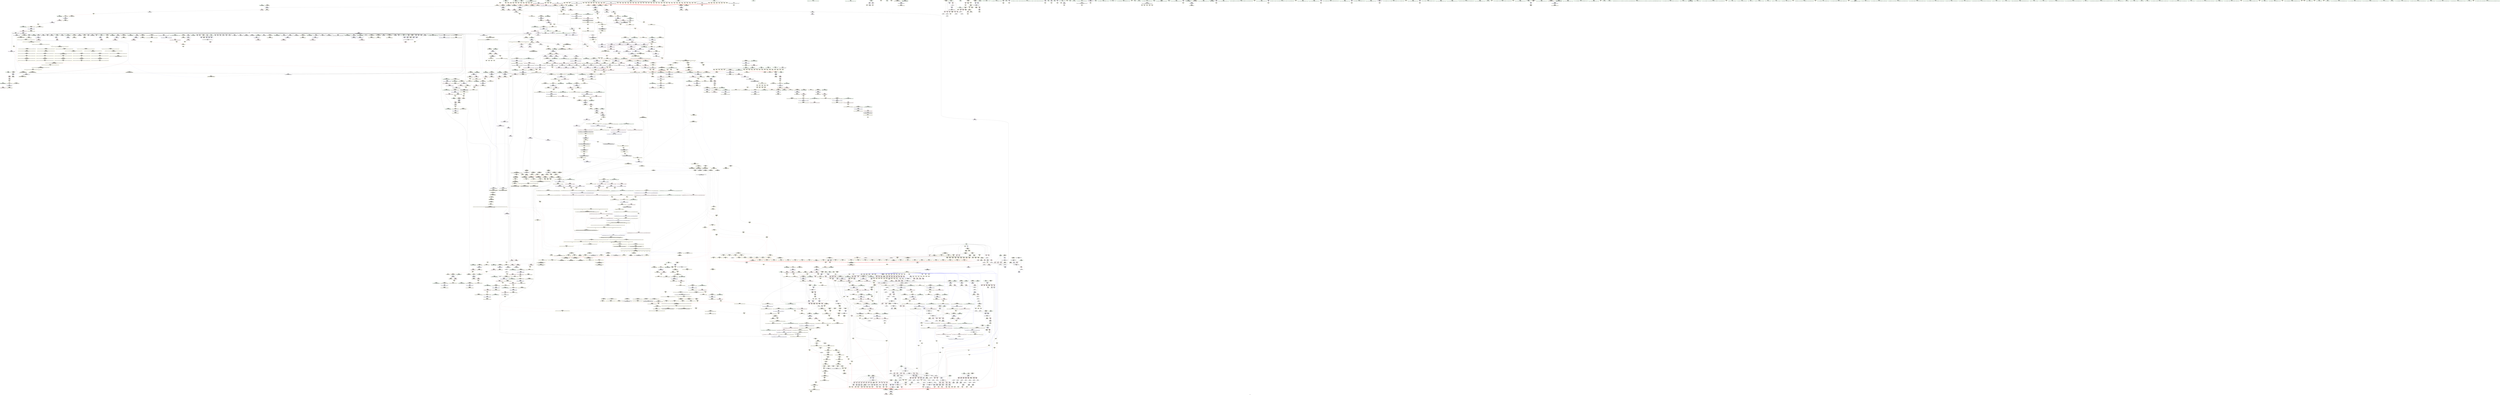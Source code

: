digraph "SVFG" {
	label="SVFG";

	Node0x5607cdcc3ef0 [shape=record,color=grey,label="{NodeID: 0\nNullPtr}"];
	Node0x5607cdcc3ef0 -> Node0x5607cdcfeae0[style=solid];
	Node0x5607cdcc3ef0 -> Node0x5607cdcfebe0[style=solid];
	Node0x5607cdcc3ef0 -> Node0x5607cdcfecb0[style=solid];
	Node0x5607cdcc3ef0 -> Node0x5607cdcfed80[style=solid];
	Node0x5607cdcc3ef0 -> Node0x5607cdcfee50[style=solid];
	Node0x5607cdcc3ef0 -> Node0x5607cdcfef20[style=solid];
	Node0x5607cdcc3ef0 -> Node0x5607cdcfeff0[style=solid];
	Node0x5607cdcc3ef0 -> Node0x5607cdcff0c0[style=solid];
	Node0x5607cdcc3ef0 -> Node0x5607cdcff190[style=solid];
	Node0x5607cdcc3ef0 -> Node0x5607cdcff260[style=solid];
	Node0x5607cdcc3ef0 -> Node0x5607cdcff330[style=solid];
	Node0x5607cdcc3ef0 -> Node0x5607cdcff400[style=solid];
	Node0x5607cdcc3ef0 -> Node0x5607cdcff4d0[style=solid];
	Node0x5607cdcc3ef0 -> Node0x5607cdcff5a0[style=solid];
	Node0x5607cdcc3ef0 -> Node0x5607cdcff670[style=solid];
	Node0x5607cdcc3ef0 -> Node0x5607cdcff740[style=solid];
	Node0x5607cdcc3ef0 -> Node0x5607cdcff810[style=solid];
	Node0x5607cdcc3ef0 -> Node0x5607cdcff8e0[style=solid];
	Node0x5607cdcc3ef0 -> Node0x5607cdcff9b0[style=solid];
	Node0x5607cdcc3ef0 -> Node0x5607cdcffa80[style=solid];
	Node0x5607cdcc3ef0 -> Node0x5607cdcffb50[style=solid];
	Node0x5607cdcc3ef0 -> Node0x5607cdcffc20[style=solid];
	Node0x5607cdcc3ef0 -> Node0x5607cdcffcf0[style=solid];
	Node0x5607cdcc3ef0 -> Node0x5607cdcffdc0[style=solid];
	Node0x5607cdcc3ef0 -> Node0x5607cdcffe90[style=solid];
	Node0x5607cdcc3ef0 -> Node0x5607cdcfff60[style=solid];
	Node0x5607cdcc3ef0 -> Node0x5607cdd00030[style=solid];
	Node0x5607cdcc3ef0 -> Node0x5607cdd00100[style=solid];
	Node0x5607cdcc3ef0 -> Node0x5607cdd001d0[style=solid];
	Node0x5607cdcc3ef0 -> Node0x5607cdd002a0[style=solid];
	Node0x5607cdcc3ef0 -> Node0x5607cdd00370[style=solid];
	Node0x5607cdcc3ef0 -> Node0x5607cdd00440[style=solid];
	Node0x5607cdcc3ef0 -> Node0x5607cdd00510[style=solid];
	Node0x5607cdcc3ef0 -> Node0x5607cdd005e0[style=solid];
	Node0x5607cdcc3ef0 -> Node0x5607cdd006b0[style=solid];
	Node0x5607cdcc3ef0 -> Node0x5607cdd00780[style=solid];
	Node0x5607cdcc3ef0 -> Node0x5607cdd00850[style=solid];
	Node0x5607cdcc3ef0 -> Node0x5607cdd00920[style=solid];
	Node0x5607cdcc3ef0 -> Node0x5607cdd009f0[style=solid];
	Node0x5607cdcc3ef0 -> Node0x5607cdd00ac0[style=solid];
	Node0x5607cdcc3ef0 -> Node0x5607cdd00b90[style=solid];
	Node0x5607cdcc3ef0 -> Node0x5607cdd00c60[style=solid];
	Node0x5607cdcc3ef0 -> Node0x5607cdd00d30[style=solid];
	Node0x5607cdcc3ef0 -> Node0x5607cdd00e00[style=solid];
	Node0x5607cdcc3ef0 -> Node0x5607cdd00ed0[style=solid];
	Node0x5607cdcc3ef0 -> Node0x5607cdd00fa0[style=solid];
	Node0x5607cdcc3ef0 -> Node0x5607cdd04990[style=solid];
	Node0x5607cdcc3ef0 -> Node0x5607cdd089f0[style=solid];
	Node0x5607cdcc3ef0 -> Node0x5607cdd08ac0[style=solid];
	Node0x5607cdcc3ef0 -> Node0x5607cdd08b90[style=solid];
	Node0x5607cdcc3ef0 -> Node0x5607cdd0a730[style=solid];
	Node0x5607cdcc3ef0 -> Node0x5607cdd0a800[style=solid];
	Node0x5607cdcc3ef0 -> Node0x5607cdd0a8d0[style=solid];
	Node0x5607cdcc3ef0 -> Node0x5607cdd3c520[style=solid];
	Node0x5607cdcc3ef0 -> Node0x5607cdd4db20[style=solid];
	Node0x5607cdcc3ef0 -> Node0x5607cdd1fe30[style=solid];
	Node0x5607cddb9340 [shape=record,color=yellow,style=double,label="{NodeID: 1882\n48V_1 = ENCHI(MR_48V_0)\npts\{130000 160000 190000 220000 250000 \}\nFun[_Z8get_costi]}"];
	Node0x5607cddb9340 -> Node0x5607cddca570[style=dashed];
	Node0x5607cddb9340 -> Node0x5607cddcbbe0[style=dashed];
	Node0x5607cddb9340 -> Node0x5607cddcd120[style=dashed];
	Node0x5607cddb9340 -> Node0x5607cddcd340[style=dashed];
	Node0x5607cddb9340 -> Node0x5607cddcd560[style=dashed];
	Node0x5607cddb9340 -> Node0x5607cddcd780[style=dashed];
	Node0x5607cddb9340 -> Node0x5607cddcd9a0[style=dashed];
	Node0x5607cddb9340 -> Node0x5607cddcdbc0[style=dashed];
	Node0x5607cddb9340 -> Node0x5607cddcdde0[style=dashed];
	Node0x5607cddb9340 -> Node0x5607cddce000[style=dashed];
	Node0x5607cddb9340 -> Node0x5607cddce220[style=dashed];
	Node0x5607cddb9340 -> Node0x5607cddce440[style=dashed];
	Node0x5607cddb9340 -> Node0x5607cddce660[style=dashed];
	Node0x5607cddb9340 -> Node0x5607cddce880[style=dashed];
	Node0x5607cddb9340 -> Node0x5607cddceaa0[style=dashed];
	Node0x5607cddb9340 -> Node0x5607cddcecc0[style=dashed];
	Node0x5607cddb9340 -> Node0x5607cddceee0[style=dashed];
	Node0x5607cdd03cd0 [shape=record,color=red,label="{NodeID: 775\n1772\<--1760\n\<--__n.addr\n_ZNSt6vectorIiSaIiEE18_M_fill_initializeEmRKi\n}"];
	Node0x5607cdd03cd0 -> Node0x5607cdd39c80[style=solid];
	Node0x5607cdd1c230 [shape=record,color=grey,label="{NodeID: 1550\n774 = Binary(229, 773, )\n}"];
	Node0x5607cdd1c230 -> Node0x5607cdd1c3b0[style=solid];
	Node0x5607cdcfa470 [shape=record,color=black,label="{NodeID: 443\n1665\<--1664\n\<--_M_impl\n_ZNKSt12_Vector_baseIiSaIiEE19_M_get_Tp_allocatorEv\n}"];
	Node0x5607cdcfa470 -> Node0x5607cdcfa540[style=solid];
	Node0x5607cddddd00 [shape=record,color=yellow,style=double,label="{NodeID: 2325\n135V_3 = CSCHI(MR_135V_2)\npts\{6220000 6220001 6220002 \}\nCS[]}"];
	Node0x5607cddddd00 -> Node0x5607cdda2b10[style=dashed];
	Node0x5607cddddd00 -> Node0x5607cddbed30[style=dashed];
	Node0x5607cddddd00 -> Node0x5607cddd3560[style=dashed];
	Node0x5607cdd39e20 [shape=record,color=yellow,style=double,label="{NodeID: 1218\nAPARM(1775)\nCS[]|{<s0>173}}"];
	Node0x5607cdd39e20:s0 -> Node0x5607cdd46240[style=solid,color=red];
	Node0x5607cdcee3e0 [shape=record,color=green,label="{NodeID: 111\n631\<--632\nref.tmp6\<--ref.tmp6_field_insensitive\n_Z5solvev\n}"];
	Node0x5607cdcee3e0 -> Node0x5607cdd2f040[style=solid];
	Node0x5607cdcee3e0 -> Node0x5607cdd36060[style=solid];
	Node0x5607cdcee3e0 -> Node0x5607cdd363a0[style=solid];
	Node0x5607cdcee3e0 -> Node0x5607cdd38280[style=solid];
	Node0x5607cddc1340 [shape=record,color=yellow,style=double,label="{NodeID: 1993\nRETMU(161V_2)\npts\{1704 \}\nFun[_ZSt4swapIPiENSt9enable_ifIXsr6__and_ISt6__not_ISt15__is_tuple_likeIT_EESt21is_move_constructibleIS4_ESt18is_move_assignableIS4_EEE5valueEvE4typeERS4_SD_]}"];
	Node0x5607cdd097c0 [shape=record,color=blue,label="{NodeID: 886\n1104\<--1099\n__n.addr\<--__n\n_ZNSt12_Vector_baseIiSaIiEE13_M_deallocateEPim\n}"];
	Node0x5607cdd097c0 -> Node0x5607cdd171f0[style=dashed];
	Node0x5607cdd097c0 -> Node0x5607cddc06f0[style=dashed];
	Node0x5607cdda7ce0 [shape=record,color=yellow,style=double,label="{NodeID: 1661\n46V_1 = ENCHI(MR_46V_0)\npts\{1379 \}\nFun[_ZSt25__uninitialized_default_nIPimET_S1_T0_]}"];
	Node0x5607cdda7ce0 -> Node0x5607cddd8bd0[style=dashed];
	Node0x5607cdd101d0 [shape=record,color=red,label="{NodeID: 554\n244\<--199\n\<--pos.addr\n_Z8get_costi\n}"];
	Node0x5607cdd101d0 -> Node0x5607cdd1f230[style=solid];
	Node0x5607cdd3f190 [shape=record,color=yellow,style=double,label="{NodeID: 1329\nARet(1595)\nCS[]}"];
	Node0x5607cdd3f190 -> Node0x5607cdd329f0[style=solid];
	Node0x5607cdcf2b80 [shape=record,color=green,label="{NodeID: 222\n1439\<--1440\nref.tmp\<--ref.tmp_field_insensitive\n_ZNSt27__uninitialized_default_n_1ILb1EE18__uninit_default_nIPimEET_S3_T0_\n}"];
	Node0x5607cdcf2b80 -> Node0x5607cdd2b4f0[style=solid];
	Node0x5607cdcf2b80 -> Node0x5607cdd3cc70[style=solid];
	Node0x5607cddc9530 [shape=record,color=yellow,style=double,label="{NodeID: 2104\nRETMU(335V_2)\npts\{1342 \}\nFun[_ZNSt16allocator_traitsISaIiEE8allocateERS0_m]}"];
	Node0x5607cdd2ea90 [shape=record,color=yellow,style=double,label="{NodeID: 997\nAPARM(14)\nCS[]|{<s0>35}}"];
	Node0x5607cdd2ea90:s0 -> Node0x5607cdd49030[style=solid,color=red];
	Node0x5607cddaf2a0 [shape=record,color=yellow,style=double,label="{NodeID: 1772\n380V_1 = ENCHI(MR_380V_0)\npts\{1482 \}\nFun[_ZSt10__fill_n_aIPimiEN9__gnu_cxx11__enable_ifIXsr11__is_scalarIT1_EE7__valueET_E6__typeES4_T0_RKS3_]}"];
	Node0x5607cddaf2a0 -> Node0x5607cdd2b9d0[style=dashed];
	Node0x5607cdd15c00 [shape=record,color=red,label="{NodeID: 665\n868\<--855\n\<--__a.addr\n_ZNSt6vectorIiSaIiEEC2EmRKiRKS0_\n}"];
	Node0x5607cdd15c00 -> Node0x5607cdd33070[style=solid];
	Node0x5607cdd45670 [shape=record,color=yellow,style=double,label="{NodeID: 1440\nFPARM(1476)\nFun[_ZSt10__fill_n_aIPimiEN9__gnu_cxx11__enable_ifIXsr11__is_scalarIT1_EE7__valueET_E6__typeES4_T0_RKS3_]}"];
	Node0x5607cdd45670 -> Node0x5607cdd2b9d0[style=solid];
	Node0x5607cdd00c60 [shape=record,color=black,label="{NodeID: 333\n1218\<--3\nlpad.val\<--dummyVal\n_ZNSt12_Vector_baseIiSaIiEEC2EmRKS0_\n}"];
	Node0x5607cddd3dc0 [shape=record,color=yellow,style=double,label="{NodeID: 2215\nCSMU(143V_3)\npts\{130000 160000 190000 220000 \}\nCS[]|{<s0>78}}"];
	Node0x5607cddd3dc0:s0 -> Node0x5607cddb0380[style=dashed,color=red];
	Node0x5607cdd344c0 [shape=record,color=yellow,style=double,label="{NodeID: 1108\nAPARM(377)\nCS[]|{<s0>52}}"];
	Node0x5607cdd344c0:s0 -> Node0x5607cdd49030[style=solid,color=red];
	Node0x5607cdccac40 [shape=record,color=green,label="{NodeID: 1\n7\<--1\n__dso_handle\<--dummyObj\nGlob }"];
	Node0x5607cddb94e0 [shape=record,color=yellow,style=double,label="{NodeID: 1883\n22V_1 = ENCHI(MR_22V_0)\npts\{173 \}\nFun[_Z13get_wait_timeiii]}"];
	Node0x5607cddb94e0 -> Node0x5607cdd04dd0[style=dashed];
	Node0x5607cdd03da0 [shape=record,color=red,label="{NodeID: 776\n1773\<--1762\n\<--__value.addr\n_ZNSt6vectorIiSaIiEE18_M_fill_initializeEmRKi\n}"];
	Node0x5607cdd03da0 -> Node0x5607cdd39d50[style=solid];
	Node0x5607cdd1c3b0 [shape=record,color=grey,label="{NodeID: 1551\n775 = Binary(774, 253, )\n}"];
	Node0x5607cdd1c3b0 -> Node0x5607cdcf8250[style=solid];
	Node0x5607cdcfa540 [shape=record,color=black,label="{NodeID: 444\n1658\<--1665\n_ZNKSt12_Vector_baseIiSaIiEE19_M_get_Tp_allocatorEv_ret\<--\n_ZNKSt12_Vector_baseIiSaIiEE19_M_get_Tp_allocatorEv\n}"];
	Node0x5607cdcfa540 -> Node0x5607cdd4c260[style=solid];
	Node0x5607cdddde60 [shape=record,color=yellow,style=double,label="{NodeID: 2326\n143V_2 = CSCHI(MR_143V_1)\npts\{130000 160000 190000 220000 \}\nCS[]}"];
	Node0x5607cdddde60 -> Node0x5607cdda4410[style=dashed];
	Node0x5607cdddde60 -> Node0x5607cddd3820[style=dashed];
	Node0x5607cdd39ef0 [shape=record,color=yellow,style=double,label="{NodeID: 1219\nAPARM(881)\nCS[]|{<s0>111}}"];
	Node0x5607cdd39ef0:s0 -> Node0x5607cdd47b30[style=solid,color=red];
	Node0x5607cdcee4b0 [shape=record,color=green,label="{NodeID: 112\n633\<--634\nref.tmp10\<--ref.tmp10_field_insensitive\n_Z5solvev\n}"];
	Node0x5607cdcee4b0 -> Node0x5607cdd2f790[style=solid];
	Node0x5607cdcee4b0 -> Node0x5607cdd36610[style=solid];
	Node0x5607cdcee4b0 -> Node0x5607cdd366e0[style=solid];
	Node0x5607cddc1420 [shape=record,color=yellow,style=double,label="{NodeID: 1994\nRETMU(163V_2)\npts\{130000 130001 130002 160000 160001 160002 190000 190001 190002 220000 220001 220002 \}\nFun[_ZSt4swapIPiENSt9enable_ifIXsr6__and_ISt6__not_ISt15__is_tuple_likeIT_EESt21is_move_constructibleIS4_ESt18is_move_assignableIS4_EEE5valueEvE4typeERS4_SD_]|{<s0>162|<s1>163|<s2>164}}"];
	Node0x5607cddc1420:s0 -> Node0x5607cdde0a30[style=dashed,color=blue];
	Node0x5607cddc1420:s1 -> Node0x5607cdde0d10[style=dashed,color=blue];
	Node0x5607cddc1420:s2 -> Node0x5607cdde0ff0[style=dashed,color=blue];
	Node0x5607cdd09890 [shape=record,color=blue,label="{NodeID: 887\n1124\<--1123\nthis.addr\<--this\n_ZNSt12_Vector_baseIiSaIiEE12_Vector_implD2Ev\n}"];
	Node0x5607cdd09890 -> Node0x5607cdd172c0[style=dashed];
	Node0x5607cdd09890 -> Node0x5607cddc99d0[style=dashed];
	Node0x5607cdda7df0 [shape=record,color=yellow,style=double,label="{NodeID: 1662\n353V_1 = ENCHI(MR_353V_0)\npts\{1418 \}\nFun[_ZSt25__uninitialized_default_nIPimET_S1_T0_]}"];
	Node0x5607cdda7df0 -> Node0x5607cdd2b0e0[style=dashed];
	Node0x5607cdd102a0 [shape=record,color=red,label="{NodeID: 555\n250\<--199\n\<--pos.addr\n_Z8get_costi\n}"];
	Node0x5607cdd102a0 -> Node0x5607cdd1f9b0[style=solid];
	Node0x5607cdd3f220 [shape=record,color=yellow,style=double,label="{NodeID: 1330\nARet(837)\nCS[]}"];
	Node0x5607cdd3f220 -> Node0x5607cdd32e00[style=solid];
	Node0x5607cdcf2c50 [shape=record,color=green,label="{NodeID: 223\n1447\<--1448\n_ZSt6fill_nIPimiET_S1_T0_RKT1_\<--_ZSt6fill_nIPimiET_S1_T0_RKT1__field_insensitive\n}"];
	Node0x5607cddc9610 [shape=record,color=yellow,style=double,label="{NodeID: 2105\nRETMU(50V_2)\npts\{285 \}\nFun[_ZNSt6vectorIiSaIiEEixEm]}"];
	Node0x5607cdd2eb60 [shape=record,color=yellow,style=double,label="{NodeID: 998\nAPARM(272)\nCS[]|{<s0>35}}"];
	Node0x5607cdd2eb60:s0 -> Node0x5607cdd49870[style=solid,color=red];
	Node0x5607cddaf380 [shape=record,color=yellow,style=double,label="{NodeID: 1773\n382V_1 = ENCHI(MR_382V_0)\npts\{1484 \}\nFun[_ZSt10__fill_n_aIPimiEN9__gnu_cxx11__enable_ifIXsr11__is_scalarIT1_EE7__valueET_E6__typeES4_T0_RKS3_]}"];
	Node0x5607cddaf380 -> Node0x5607cdd2baa0[style=dashed];
	Node0x5607cdd15cd0 [shape=record,color=red,label="{NodeID: 666\n884\<--857\nexn\<--exn.slot\n_ZNSt6vectorIiSaIiEEC2EmRKiRKS0_\n}"];
	Node0x5607cdd457f0 [shape=record,color=yellow,style=double,label="{NodeID: 1441\nFPARM(821)\nFun[_ZNSt6vectorIiSaIiEEaSEOS1_]}"];
	Node0x5607cdd457f0 -> Node0x5607cdd07e90[style=solid];
	Node0x5607cdd00d30 [shape=record,color=black,label="{NodeID: 334\n1219\<--3\nlpad.val2\<--dummyVal\n_ZNSt12_Vector_baseIiSaIiEEC2EmRKS0_\n}"];
	Node0x5607cddd3f30 [shape=record,color=yellow,style=double,label="{NodeID: 2216\nCSMU(145V_3)\npts\{130001 130002 160001 160002 190001 190002 220001 220002 \}\nCS[]|{<s0>78}}"];
	Node0x5607cddd3f30:s0 -> Node0x5607cddb0380[style=dashed,color=red];
	Node0x5607cdd34590 [shape=record,color=yellow,style=double,label="{NodeID: 1109\nAPARM(452)\nCS[]|{<s0>52}}"];
	Node0x5607cdd34590:s0 -> Node0x5607cdd49870[style=solid,color=red];
	Node0x5607cdccacd0 [shape=record,color=green,label="{NodeID: 2\n9\<--1\n\<--dummyObj\nCan only get source location for instruction, argument, global var or function.}"];
	Node0x5607cddb95f0 [shape=record,color=yellow,style=double,label="{NodeID: 1884\n24V_1 = ENCHI(MR_24V_0)\npts\{175 \}\nFun[_Z13get_wait_timeiii]}"];
	Node0x5607cddb95f0 -> Node0x5607cdd04ea0[style=dashed];
	Node0x5607cdd03e70 [shape=record,color=red,label="{NodeID: 777\n1771\<--1770\n\<--_M_start\n_ZNSt6vectorIiSaIiEE18_M_fill_initializeEmRKi\n}"];
	Node0x5607cdd03e70 -> Node0x5607cdd39bb0[style=solid];
	Node0x5607cdd1c530 [shape=record,color=grey,label="{NodeID: 1552\n494 = Binary(493, 492, )\n}"];
	Node0x5607cdd1c530 -> Node0x5607cdd06700[style=solid];
	Node0x5607cdcfa610 [shape=record,color=black,label="{NodeID: 445\n1677\<--1676\n\<--this1\n_ZNSaIiEC2ERKS_\n}"];
	Node0x5607cdcfa610 -> Node0x5607cdd39460[style=solid];
	Node0x5607cddddfd0 [shape=record,color=yellow,style=double,label="{NodeID: 2327\n145V_2 = CSCHI(MR_145V_1)\npts\{130001 130002 160001 160002 190001 190002 220001 220002 \}\nCS[]}"];
	Node0x5607cddddfd0 -> Node0x5607cdda49a0[style=dashed];
	Node0x5607cddddfd0 -> Node0x5607cddd3990[style=dashed];
	Node0x5607cdd39fc0 [shape=record,color=yellow,style=double,label="{NodeID: 1220\nAPARM(905)\nCS[]}"];
	Node0x5607cdcee580 [shape=record,color=green,label="{NodeID: 113\n635\<--636\nref.tmp13\<--ref.tmp13_field_insensitive\n_Z5solvev\n}"];
	Node0x5607cdcee580 -> Node0x5607cdd2f930[style=solid];
	Node0x5607cdcee580 -> Node0x5607cdd36470[style=solid];
	Node0x5607cdcee580 -> Node0x5607cdd367b0[style=solid];
	Node0x5607cdcee580 -> Node0x5607cdd38350[style=solid];
	Node0x5607cddc1590 [shape=record,color=yellow,style=double,label="{NodeID: 1995\nRETMU(165V_2)\npts\{6220000 6220001 6220002 6300000 6300001 6300002 6340000 6340001 6340002 6380000 6380001 6380002 15300000 15300001 15300002 \}\nFun[_ZSt4swapIPiENSt9enable_ifIXsr6__and_ISt6__not_ISt15__is_tuple_likeIT_EESt21is_move_constructibleIS4_ESt18is_move_assignableIS4_EEE5valueEvE4typeERS4_SD_]|{<s0>162|<s1>163|<s2>164}}"];
	Node0x5607cddc1590:s0 -> Node0x5607cdde0a30[style=dashed,color=blue];
	Node0x5607cddc1590:s1 -> Node0x5607cdde0d10[style=dashed,color=blue];
	Node0x5607cddc1590:s2 -> Node0x5607cdde0ff0[style=dashed,color=blue];
	Node0x5607cdd09960 [shape=record,color=blue,label="{NodeID: 888\n1135\<--1132\n__a.addr\<--__a\n_ZNSt16allocator_traitsISaIiEE10deallocateERS0_Pim\n}"];
	Node0x5607cdd09960 -> Node0x5607cdd17390[style=dashed];
	Node0x5607cdd09960 -> Node0x5607cddc4530[style=dashed];
	Node0x5607cdda7ed0 [shape=record,color=yellow,style=double,label="{NodeID: 1663\n355V_1 = ENCHI(MR_355V_0)\npts\{1420 \}\nFun[_ZSt25__uninitialized_default_nIPimET_S1_T0_]}"];
	Node0x5607cdda7ed0 -> Node0x5607cdd2b1b0[style=dashed];
	Node0x5607cdd10370 [shape=record,color=red,label="{NodeID: 556\n260\<--199\n\<--pos.addr\n_Z8get_costi\n}"];
	Node0x5607cdd10370 -> Node0x5607cdd1f6b0[style=solid];
	Node0x5607cdd3f2b0 [shape=record,color=yellow,style=double,label="{NodeID: 1331\nARet(302)\nCS[]}"];
	Node0x5607cdcf2d50 [shape=record,color=green,label="{NodeID: 224\n1454\<--1455\n__first.addr\<--__first.addr_field_insensitive\n_ZSt6fill_nIPimiET_S1_T0_RKT1_\n}"];
	Node0x5607cdcf2d50 -> Node0x5607cdd191a0[style=solid];
	Node0x5607cdcf2d50 -> Node0x5607cdd2b5c0[style=solid];
	Node0x5607cddc9720 [shape=record,color=yellow,style=double,label="{NodeID: 2106\nRETMU(52V_2)\npts\{287 \}\nFun[_ZNSt6vectorIiSaIiEEixEm]}"];
	Node0x5607cdd2ec30 [shape=record,color=yellow,style=double,label="{NodeID: 999\nAPARM(259)\nCS[]|{<s0>36}}"];
	Node0x5607cdd2ec30:s0 -> Node0x5607cdd45040[style=solid,color=red];
	Node0x5607cddaf460 [shape=record,color=yellow,style=double,label="{NodeID: 1774\n384V_1 = ENCHI(MR_384V_0)\npts\{1486 \}\nFun[_ZSt10__fill_n_aIPimiEN9__gnu_cxx11__enable_ifIXsr11__is_scalarIT1_EE7__valueET_E6__typeES4_T0_RKS3_]}"];
	Node0x5607cddaf460 -> Node0x5607cdd2bb70[style=dashed];
	Node0x5607cdd15da0 [shape=record,color=red,label="{NodeID: 667\n885\<--859\nsel\<--ehselector.slot\n_ZNSt6vectorIiSaIiEEC2EmRKiRKS0_\n}"];
	Node0x5607cdd45970 [shape=record,color=yellow,style=double,label="{NodeID: 1442\nFPARM(822)\nFun[_ZNSt6vectorIiSaIiEEaSEOS1_]}"];
	Node0x5607cdd45970 -> Node0x5607cdd07f60[style=solid];
	Node0x5607cdd00e00 [shape=record,color=black,label="{NodeID: 335\n1571\<--3\n\<--dummyVal\n_ZNSt6vectorIiSaIiEE14_M_move_assignEOS1_St17integral_constantIbLb1EE\n}"];
	Node0x5607cddd40a0 [shape=record,color=yellow,style=double,label="{NodeID: 2217\nCSMU(139V_3)\npts\{6340000 6340001 6340002 \}\nCS[]|{<s0>79|<s1>79|<s2>79}}"];
	Node0x5607cddd40a0:s0 -> Node0x5607cdd99210[style=dashed,color=red];
	Node0x5607cddd40a0:s1 -> Node0x5607cdd993e0[style=dashed,color=red];
	Node0x5607cddd40a0:s2 -> Node0x5607cdd995b0[style=dashed,color=red];
	Node0x5607cdd34660 [shape=record,color=yellow,style=double,label="{NodeID: 1110\nAPARM(14)\nCS[]|{<s0>53}}"];
	Node0x5607cdd34660:s0 -> Node0x5607cdd49030[style=solid,color=red];
	Node0x5607cdccaf80 [shape=record,color=green,label="{NodeID: 3\n26\<--1\n.str\<--dummyObj\nGlob }"];
	Node0x5607cddb96d0 [shape=record,color=yellow,style=double,label="{NodeID: 1885\n26V_1 = ENCHI(MR_26V_0)\npts\{177 \}\nFun[_Z13get_wait_timeiii]}"];
	Node0x5607cddb96d0 -> Node0x5607cdd04f70[style=dashed];
	Node0x5607cdd03f40 [shape=record,color=red,label="{NodeID: 778\n1801\<--1789\n\<--__first.addr\n_ZSt24__uninitialized_fill_n_aIPimiiET_S1_T0_RKT1_RSaIT2_E\n}"];
	Node0x5607cdd03f40 -> Node0x5607cdd3db10[style=solid];
	Node0x5607cdd1c6b0 [shape=record,color=grey,label="{NodeID: 1553\n801 = Binary(800, 253, )\n}"];
	Node0x5607cdd1c6b0 -> Node0x5607cdd07cf0[style=solid];
	Node0x5607cdcfa6e0 [shape=record,color=black,label="{NodeID: 446\n1679\<--1678\n\<--\n_ZNSaIiEC2ERKS_\n}"];
	Node0x5607cdcfa6e0 -> Node0x5607cdd39530[style=solid];
	Node0x5607cddde140 [shape=record,color=yellow,style=double,label="{NodeID: 2328\n137V_3 = CSCHI(MR_137V_2)\npts\{6300000 6300001 6300002 \}\nCS[]}"];
	Node0x5607cddde140 -> Node0x5607cdda3510[style=dashed];
	Node0x5607cddde140 -> Node0x5607cddbee10[style=dashed];
	Node0x5607cddde140 -> Node0x5607cddd3b00[style=dashed];
	Node0x5607cdd3a090 [shape=record,color=yellow,style=double,label="{NodeID: 1221\nAPARM(908)\nCS[]}"];
	Node0x5607cdcee650 [shape=record,color=green,label="{NodeID: 114\n637\<--638\nref.tmp17\<--ref.tmp17_field_insensitive\n_Z5solvev\n}"];
	Node0x5607cdcee650 -> Node0x5607cdd36950[style=solid];
	Node0x5607cdcee650 -> Node0x5607cdd36d60[style=solid];
	Node0x5607cdcee650 -> Node0x5607cdd36e30[style=solid];
	Node0x5607cddc1730 [shape=record,color=yellow,style=double,label="{NodeID: 1996\nRETMU(124V_1)\npts\{640 \}\nFun[_ZNSt6vectorIiSaIiEE18_M_fill_initializeEmRKi]}"];
	Node0x5607cdd09a30 [shape=record,color=blue,label="{NodeID: 889\n1137\<--1133\n__p.addr\<--__p\n_ZNSt16allocator_traitsISaIiEE10deallocateERS0_Pim\n}"];
	Node0x5607cdd09a30 -> Node0x5607cdd17460[style=dashed];
	Node0x5607cdd09a30 -> Node0x5607cddc4640[style=dashed];
	Node0x5607cdda7fb0 [shape=record,color=yellow,style=double,label="{NodeID: 1664\n357V_1 = ENCHI(MR_357V_0)\npts\{1422 \}\nFun[_ZSt25__uninitialized_default_nIPimET_S1_T0_]}"];
	Node0x5607cdda7fb0 -> Node0x5607cdd2b280[style=dashed];
	Node0x5607cdd10440 [shape=record,color=red,label="{NodeID: 557\n269\<--199\n\<--pos.addr\n_Z8get_costi\n}"];
	Node0x5607cdd10440 -> Node0x5607cdd1e330[style=solid];
	Node0x5607cdd3f340 [shape=record,color=yellow,style=double,label="{NodeID: 1332\nARet(316)\nCS[]}"];
	Node0x5607cdd3f340 -> Node0x5607cdd11960[style=solid];
	Node0x5607cdcf2e20 [shape=record,color=green,label="{NodeID: 225\n1456\<--1457\n__n.addr\<--__n.addr_field_insensitive\n_ZSt6fill_nIPimiET_S1_T0_RKT1_\n}"];
	Node0x5607cdcf2e20 -> Node0x5607cdd19270[style=solid];
	Node0x5607cdcf2e20 -> Node0x5607cdd2b690[style=solid];
	Node0x5607cddc9800 [shape=record,color=yellow,style=double,label="{NodeID: 2107\nRETMU(54V_1)\npts\{130000 160000 190000 220000 250000 3780000 \}\nFun[_ZNSt6vectorIiSaIiEEixEm]}"];
	Node0x5607cdd2ed00 [shape=record,color=yellow,style=double,label="{NodeID: 1000\nAPARM(268)\nCS[]|{<s0>36}}"];
	Node0x5607cdd2ed00:s0 -> Node0x5607cdd45190[style=solid,color=red];
	Node0x5607cddaf540 [shape=record,color=yellow,style=double,label="{NodeID: 1775\n373V_1 = ENCHI(MR_373V_0)\npts\{640 1440 \}\nFun[_ZSt10__fill_n_aIPimiEN9__gnu_cxx11__enable_ifIXsr11__is_scalarIT1_EE7__valueET_E6__typeES4_T0_RKS3_]}"];
	Node0x5607cddaf540 -> Node0x5607cdd19a90[style=dashed];
	Node0x5607cddaf540 -> Node0x5607cddc2790[style=dashed];
	Node0x5607cdd15e70 [shape=record,color=red,label="{NodeID: 668\n919\<--899\n\<--testNum\nmain\n}"];
	Node0x5607cdd15e70 -> Node0x5607cdd205b0[style=solid];
	Node0x5607cdd45af0 [shape=record,color=yellow,style=double,label="{NodeID: 1443\nFPARM(1087)\nFun[_ZNSt12_Destroy_auxILb1EE9__destroyIPiEEvT_S3_]}"];
	Node0x5607cdd45af0 -> Node0x5607cdd09480[style=solid];
	Node0x5607cdd00ed0 [shape=record,color=black,label="{NodeID: 336\n1572\<--3\n\<--dummyVal\n_ZNSt6vectorIiSaIiEE14_M_move_assignEOS1_St17integral_constantIbLb1EE\n}"];
	Node0x5607cdd00ed0 -> Node0x5607cdd2c120[style=solid];
	Node0x5607cddd4200 [shape=record,color=yellow,style=double,label="{NodeID: 2218\nCSMU(124V_2)\npts\{640 \}\nCS[]|{<s0>82}}"];
	Node0x5607cddd4200:s0 -> Node0x5607cddac140[style=dashed,color=red];
	Node0x5607cdd34730 [shape=record,color=yellow,style=double,label="{NodeID: 1111\nAPARM(458)\nCS[]|{<s0>53}}"];
	Node0x5607cdd34730:s0 -> Node0x5607cdd49870[style=solid,color=red];
	Node0x5607cdccb040 [shape=record,color=green,label="{NodeID: 4\n28\<--1\n.str.6\<--dummyObj\nGlob }"];
	Node0x5607cddb97b0 [shape=record,color=yellow,style=double,label="{NodeID: 1886\n124V_1 = ENCHI(MR_124V_0)\npts\{640 \}\nFun[_ZNSt22__uninitialized_fill_nILb1EE15__uninit_fill_nIPimiEET_S3_T0_RKT1_]}"];
	Node0x5607cddb97b0 -> Node0x5607cddca9e0[style=dashed];
	Node0x5607cddb97b0 -> Node0x5607cddda330[style=dashed];
	Node0x5607cdd04010 [shape=record,color=red,label="{NodeID: 779\n1802\<--1791\n\<--__n.addr\n_ZSt24__uninitialized_fill_n_aIPimiiET_S1_T0_RKT1_RSaIT2_E\n}"];
	Node0x5607cdd04010 -> Node0x5607cdd3dbe0[style=solid];
	Node0x5607cdd1c830 [shape=record,color=grey,label="{NodeID: 1554\n508 = Binary(229, 507, )\n}"];
	Node0x5607cdd1c830 -> Node0x5607cdd20eb0[style=solid];
	Node0x5607cdcfa7b0 [shape=record,color=black,label="{NodeID: 447\n1723\<--1728\n_ZSt4moveIRPiEONSt16remove_referenceIT_E4typeEOS3__ret\<--\n_ZSt4moveIRPiEONSt16remove_referenceIT_E4typeEOS3_\n}"];
	Node0x5607cdcfa7b0 -> Node0x5607cdd4c320[style=solid];
	Node0x5607cddde2a0 [shape=record,color=yellow,style=double,label="{NodeID: 2329\n143V_3 = CSCHI(MR_143V_2)\npts\{130000 160000 190000 220000 \}\nCS[]}"];
	Node0x5607cddde2a0 -> Node0x5607cdda4410[style=dashed];
	Node0x5607cddde2a0 -> Node0x5607cddd3dc0[style=dashed];
	Node0x5607cdd3a160 [shape=record,color=yellow,style=double,label="{NodeID: 1222\nAPARM(906)\nCS[]}"];
	Node0x5607cdcf31a0 [shape=record,color=green,label="{NodeID: 115\n639\<--640\nref.tmp20\<--ref.tmp20_field_insensitive\n_Z5solvev\n}"];
	Node0x5607cdcf31a0 -> Node0x5607cdd070c0[style=solid];
	Node0x5607cdcf31a0 -> Node0x5607cdd36af0[style=solid];
	Node0x5607cddc1840 [shape=record,color=yellow,style=double,label="{NodeID: 1997\nRETMU(46V_2)\npts\{1379 \}\nFun[_ZNSt6vectorIiSaIiEE18_M_fill_initializeEmRKi]|{<s0>110}}"];
	Node0x5607cddc1840:s0 -> Node0x5607cdddf1a0[style=dashed,color=blue];
	Node0x5607cdd09b00 [shape=record,color=blue,label="{NodeID: 890\n1139\<--1134\n__n.addr\<--__n\n_ZNSt16allocator_traitsISaIiEE10deallocateERS0_Pim\n}"];
	Node0x5607cdd09b00 -> Node0x5607cdd17530[style=dashed];
	Node0x5607cdd09b00 -> Node0x5607cddc4720[style=dashed];
	Node0x5607cdda80c0 [shape=record,color=yellow,style=double,label="{NodeID: 1665\n63V_1 = ENCHI(MR_63V_0)\npts\{342 \}\nFun[_Z4joinii]}"];
	Node0x5607cdda80c0 -> Node0x5607cdd05ba0[style=dashed];
	Node0x5607cdda80c0 -> Node0x5607cdd05d40[style=dashed];
	Node0x5607cdd10510 [shape=record,color=red,label="{NodeID: 558\n209\<--205\n\<--call\n_Z8get_costi\n}"];
	Node0x5607cdd10510 -> Node0x5607cdd4de30[style=solid];
	Node0x5607cdd3f3d0 [shape=record,color=yellow,style=double,label="{NodeID: 1333\nARet(322)\nCS[]}"];
	Node0x5607cdd3f3d0 -> Node0x5607cdd11a30[style=solid];
	Node0x5607cdcf2ef0 [shape=record,color=green,label="{NodeID: 226\n1458\<--1459\n__value.addr\<--__value.addr_field_insensitive\n_ZSt6fill_nIPimiET_S1_T0_RKT1_\n}"];
	Node0x5607cdcf2ef0 -> Node0x5607cdd19340[style=solid];
	Node0x5607cdcf2ef0 -> Node0x5607cdd2b760[style=solid];
	Node0x5607cddc99d0 [shape=record,color=yellow,style=double,label="{NodeID: 2108\nRETMU(28V_2)\npts\{1125 \}\nFun[_ZNSt12_Vector_baseIiSaIiEE12_Vector_implD2Ev]}"];
	Node0x5607cdd2edd0 [shape=record,color=yellow,style=double,label="{NodeID: 1001\nAPARM(274)\nCS[]|{<s0>36}}"];
	Node0x5607cdd2edd0:s0 -> Node0x5607cdd452e0[style=solid,color=red];
	Node0x5607cddaf650 [shape=record,color=yellow,style=double,label="{NodeID: 1776\n71V_1 = ENCHI(MR_71V_0)\npts\{1 \}\nFun[_Z10solve_slowv]}"];
	Node0x5607cddaf650 -> Node0x5607cdd0f5a0[style=dashed];
	Node0x5607cddaf650 -> Node0x5607cddc28a0[style=dashed];
	Node0x5607cdd15f40 [shape=record,color=red,label="{NodeID: 669\n927\<--899\n\<--testNum\nmain\n}"];
	Node0x5607cdd15f40 -> Node0x5607cdd1bc30[style=solid];
	Node0x5607cdd45bb0 [shape=record,color=yellow,style=double,label="{NodeID: 1444\nFPARM(1088)\nFun[_ZNSt12_Destroy_auxILb1EE9__destroyIPiEEvT_S3_]}"];
	Node0x5607cdd45bb0 -> Node0x5607cdd09550[style=solid];
	Node0x5607cdd00fa0 [shape=record,color=black,label="{NodeID: 337\n1574\<--3\n\<--dummyVal\n_ZNSt6vectorIiSaIiEE14_M_move_assignEOS1_St17integral_constantIbLb1EE\n}"];
	Node0x5607cdd00fa0 -> Node0x5607cdd2c1f0[style=solid];
	Node0x5607cddd4360 [shape=record,color=yellow,style=double,label="{NodeID: 2219\nCSMU(46V_4)\npts\{1379 \}\nCS[]|{<s0>82}}"];
	Node0x5607cddd4360:s0 -> Node0x5607cddac790[style=dashed,color=red];
	Node0x5607cdd34800 [shape=record,color=yellow,style=double,label="{NodeID: 1112\nAPARM(14)\nCS[]|{<s0>54}}"];
	Node0x5607cdd34800:s0 -> Node0x5607cdd49030[style=solid,color=red];
	Node0x5607cdccb100 [shape=record,color=green,label="{NodeID: 5\n30\<--1\n__PRETTY_FUNCTION__._Z10solve_slowv\<--dummyObj\nGlob }"];
	Node0x5607cddb98c0 [shape=record,color=yellow,style=double,label="{NodeID: 1887\n46V_1 = ENCHI(MR_46V_0)\npts\{1379 \}\nFun[_ZNSt22__uninitialized_fill_nILb1EE15__uninit_fill_nIPimiEET_S3_T0_RKT1_]}"];
	Node0x5607cddb98c0 -> Node0x5607cddda490[style=dashed];
	Node0x5607cdd040e0 [shape=record,color=red,label="{NodeID: 780\n1803\<--1793\n\<--__x.addr\n_ZSt24__uninitialized_fill_n_aIPimiiET_S1_T0_RKT1_RSaIT2_E\n}"];
	Node0x5607cdd040e0 -> Node0x5607cdd3dcb0[style=solid];
	Node0x5607cdd1c9b0 [shape=record,color=grey,label="{NodeID: 1555\n737 = Binary(229, 736, )\n}"];
	Node0x5607cdd1c9b0 -> Node0x5607cdcf80b0[style=solid];
	Node0x5607cdcfa880 [shape=record,color=black,label="{NodeID: 448\n1747\<--1752\n_ZSt4moveIRSaIiEEONSt16remove_referenceIT_E4typeEOS3__ret\<--\n_ZSt4moveIRSaIiEEONSt16remove_referenceIT_E4typeEOS3_\n}"];
	Node0x5607cdcfa880 -> Node0x5607cdd4bde0[style=solid];
	Node0x5607cddde410 [shape=record,color=yellow,style=double,label="{NodeID: 2330\n145V_3 = CSCHI(MR_145V_2)\npts\{130001 130002 160001 160002 190001 190002 220001 220002 \}\nCS[]}"];
	Node0x5607cddde410 -> Node0x5607cdda49a0[style=dashed];
	Node0x5607cddde410 -> Node0x5607cddd3f30[style=dashed];
	Node0x5607cdd3a230 [shape=record,color=yellow,style=double,label="{NodeID: 1223\nAPARM(911)\nCS[]}"];
	Node0x5607cdcf3270 [shape=record,color=green,label="{NodeID: 116\n641\<--642\nref.tmp21\<--ref.tmp21_field_insensitive\n_Z5solvev\n}"];
	Node0x5607cdcf3270 -> Node0x5607cdd36880[style=solid];
	Node0x5607cdcf3270 -> Node0x5607cdd36bc0[style=solid];
	Node0x5607cdcf3270 -> Node0x5607cdd36f00[style=solid];
	Node0x5607cdcf3270 -> Node0x5607cdd38420[style=solid];
	Node0x5607cddc1920 [shape=record,color=yellow,style=double,label="{NodeID: 1998\nRETMU(206V_2)\npts\{1759 \}\nFun[_ZNSt6vectorIiSaIiEE18_M_fill_initializeEmRKi]}"];
	Node0x5607cdd09bd0 [shape=record,color=blue,label="{NodeID: 891\n1156\<--1153\nthis.addr\<--this\n_ZN9__gnu_cxx13new_allocatorIiE10deallocateEPim\n}"];
	Node0x5607cdd09bd0 -> Node0x5607cdd17600[style=dashed];
	Node0x5607cdd09bd0 -> Node0x5607cddc1f50[style=dashed];
	Node0x5607cdda81d0 [shape=record,color=yellow,style=double,label="{NodeID: 1666\n65V_1 = ENCHI(MR_65V_0)\npts\{344 \}\nFun[_Z4joinii]}"];
	Node0x5607cdda81d0 -> Node0x5607cdd05860[style=dashed];
	Node0x5607cdd105e0 [shape=record,color=red,label="{NodeID: 559\n212\<--210\n\<--call1\n_Z8get_costi\n}"];
	Node0x5607cdd105e0 -> Node0x5607cdd01df0[style=solid];
	Node0x5607cdd3f460 [shape=record,color=yellow,style=double,label="{NodeID: 1334\nARet(324)\nCS[]}"];
	Node0x5607cdd3f460 -> Node0x5607cdd055f0[style=solid];
	Node0x5607cdd3f460 -> Node0x5607cdd056c0[style=solid];
	Node0x5607cdcf2fc0 [shape=record,color=green,label="{NodeID: 227\n1465\<--1466\n_ZSt12__niter_baseIPiET_S1_\<--_ZSt12__niter_baseIPiET_S1__field_insensitive\n}"];
	Node0x5607cddc9ae0 [shape=record,color=yellow,style=double,label="{NodeID: 2109\nRETMU(402V_2)\npts\{1592 \}\nFun[_ZNKSt12_Vector_baseIiSaIiEE13get_allocatorEv]}"];
	Node0x5607cdd2eea0 [shape=record,color=yellow,style=double,label="{NodeID: 1002\nAPARM(629)\nCS[]|{<s0>72}}"];
	Node0x5607cdd2eea0:s0 -> Node0x5607cdd47f20[style=solid,color=red];
	Node0x5607cddaf760 [shape=record,color=yellow,style=double,label="{NodeID: 1777\n73V_1 = ENCHI(MR_73V_0)\npts\{10 \}\nFun[_Z10solve_slowv]}"];
	Node0x5607cddaf760 -> Node0x5607cdd0ef20[style=dashed];
	Node0x5607cddaf760 -> Node0x5607cdd0eff0[style=dashed];
	Node0x5607cddaf760 -> Node0x5607cdd0f0c0[style=dashed];
	Node0x5607cddaf760 -> Node0x5607cddc29b0[style=dashed];
	Node0x5607cdd16010 [shape=record,color=red,label="{NodeID: 670\n918\<--901\n\<--testId\nmain\n}"];
	Node0x5607cdd16010 -> Node0x5607cdd205b0[style=solid];
	Node0x5607cdd45c70 [shape=record,color=yellow,style=double,label="{NodeID: 1445\nFPARM(1668)\nFun[_ZNSaIiEC2ERKS_]}"];
	Node0x5607cdd45c70 -> Node0x5607cdd2ca10[style=solid];
	Node0x5607cdd01070 [shape=record,color=black,label="{NodeID: 338\n894\<--9\nmain_ret\<--\nmain\n}"];
	Node0x5607cdd01070 -> Node0x5607cdd4bc30[style=solid];
	Node0x5607cddd4440 [shape=record,color=yellow,style=double,label="{NodeID: 2220\nCSMU(141V_1)\npts\{6380000 6380001 6380002 \}\nCS[]|{<s0>82|<s1>82|<s2>82}}"];
	Node0x5607cddd4440:s0 -> Node0x5607cddac870[style=dashed,color=red];
	Node0x5607cddd4440:s1 -> Node0x5607cddac950[style=dashed,color=red];
	Node0x5607cddd4440:s2 -> Node0x5607cddaca30[style=dashed,color=red];
	Node0x5607cdd348d0 [shape=record,color=yellow,style=double,label="{NodeID: 1113\nAPARM(473)\nCS[]|{<s0>54}}"];
	Node0x5607cdd348d0:s0 -> Node0x5607cdd49870[style=solid,color=red];
	Node0x5607cdccb970 [shape=record,color=green,label="{NodeID: 6\n32\<--1\nstderr\<--dummyObj\nGlob }"];
	Node0x5607cddb99a0 [shape=record,color=yellow,style=double,label="{NodeID: 1888\n169V_1 = ENCHI(MR_169V_0)\npts\{1836 \}\nFun[_ZNSt22__uninitialized_fill_nILb1EE15__uninit_fill_nIPimiEET_S3_T0_RKT1_]}"];
	Node0x5607cddb99a0 -> Node0x5607cdd2de60[style=dashed];
	Node0x5607cdd041b0 [shape=record,color=red,label="{NodeID: 781\n1824\<--1812\n\<--__first.addr\n_ZSt20uninitialized_fill_nIPimiET_S1_T0_RKT1_\n}"];
	Node0x5607cdd041b0 -> Node0x5607cdd3dd80[style=solid];
	Node0x5607cdd1cb30 [shape=record,color=grey,label="{NodeID: 1556\n476 = Binary(475, 185, )\n}"];
	Node0x5607cdd1cb30 -> Node0x5607cdd21030[style=solid];
	Node0x5607cdcfa950 [shape=record,color=black,label="{NodeID: 449\n1768\<--1767\n\<--this1\n_ZNSt6vectorIiSaIiEE18_M_fill_initializeEmRKi\n}"];
	Node0x5607cdcfa950 -> Node0x5607cdd0ea40[style=solid];
	Node0x5607cdcfa950 -> Node0x5607cdd0eb10[style=solid];
	Node0x5607cddde580 [shape=record,color=yellow,style=double,label="{NodeID: 2331\n139V_3 = CSCHI(MR_139V_2)\npts\{6340000 6340001 6340002 \}\nCS[]}"];
	Node0x5607cddde580 -> Node0x5607cdda3a10[style=dashed];
	Node0x5607cddde580 -> Node0x5607cddbeef0[style=dashed];
	Node0x5607cddde580 -> Node0x5607cddd40a0[style=dashed];
	Node0x5607cdd3a300 [shape=record,color=yellow,style=double,label="{NodeID: 1224\nAPARM(912)\nCS[]}"];
	Node0x5607cdcf3340 [shape=record,color=green,label="{NodeID: 117\n643\<--644\nans\<--ans_field_insensitive\n_Z5solvev\n}"];
	Node0x5607cdcf3340 -> Node0x5607cdd14470[style=solid];
	Node0x5607cdcf3340 -> Node0x5607cdd07190[style=solid];
	Node0x5607cdcf3340 -> Node0x5607cdd07400[style=solid];
	Node0x5607cddc1a00 [shape=record,color=yellow,style=double,label="{NodeID: 1999\nRETMU(208V_2)\npts\{1761 \}\nFun[_ZNSt6vectorIiSaIiEE18_M_fill_initializeEmRKi]}"];
	Node0x5607cdd09ca0 [shape=record,color=blue,label="{NodeID: 892\n1158\<--1154\n__p.addr\<--__p\n_ZN9__gnu_cxx13new_allocatorIiE10deallocateEPim\n}"];
	Node0x5607cdd09ca0 -> Node0x5607cdd176d0[style=dashed];
	Node0x5607cdd09ca0 -> Node0x5607cddc2060[style=dashed];
	Node0x5607cdda82b0 [shape=record,color=yellow,style=double,label="{NodeID: 1667\n67V_1 = ENCHI(MR_67V_0)\npts\{346 \}\nFun[_Z4joinii]}"];
	Node0x5607cdda82b0 -> Node0x5607cdd05930[style=dashed];
	Node0x5607cdd106b0 [shape=record,color=red,label="{NodeID: 560\n215\<--214\n\<--call2\n_Z8get_costi\n}"];
	Node0x5607cdd106b0 -> Node0x5607cdd30d80[style=solid];
	Node0x5607cdd3f4f0 [shape=record,color=yellow,style=double,label="{NodeID: 1335\nARet(327)\nCS[]}"];
	Node0x5607cdd3f4f0 -> Node0x5607cdd055f0[style=solid];
	Node0x5607cdcf30c0 [shape=record,color=green,label="{NodeID: 228\n1470\<--1471\n_ZSt10__fill_n_aIPimiEN9__gnu_cxx11__enable_ifIXsr11__is_scalarIT1_EE7__valueET_E6__typeES4_T0_RKS3_\<--_ZSt10__fill_n_aIPimiEN9__gnu_cxx11__enable_ifIXsr11__is_scalarIT1_EE7__valueET_E6__typeES4_T0_RKS3__field_insensitive\n}"];
	Node0x5607cddc9bf0 [shape=record,color=yellow,style=double,label="{NodeID: 2110\nRETMU(257V_2)\npts\{1005 \}\nFun[_ZSt8_DestroyIPiiEvT_S1_RSaIT0_E]}"];
	Node0x5607cdd2ef70 [shape=record,color=yellow,style=double,label="{NodeID: 1003\nAPARM(665)\nCS[]|{<s0>72}}"];
	Node0x5607cdd2ef70:s0 -> Node0x5607cdd480a0[style=solid,color=red];
	Node0x5607cddaf840 [shape=record,color=yellow,style=double,label="{NodeID: 1778\n75V_1 = ENCHI(MR_75V_0)\npts\{374 \}\nFun[_Z10solve_slowv]}"];
	Node0x5607cddaf840 -> Node0x5607cdd05e10[style=dashed];
	Node0x5607cdd160e0 [shape=record,color=red,label="{NodeID: 671\n922\<--901\n\<--testId\nmain\n}"];
	Node0x5607cdd160e0 -> Node0x5607cdd208b0[style=solid];
	Node0x5607cdd45d90 [shape=record,color=yellow,style=double,label="{NodeID: 1446\nFPARM(1669)\nFun[_ZNSaIiEC2ERKS_]}"];
	Node0x5607cdd45d90 -> Node0x5607cdd2cae0[style=solid];
	Node0x5607cdd01140 [shape=record,color=black,label="{NodeID: 339\n12\<--11\n\<--E\nCan only get source location for instruction, argument, global var or function.}"];
	Node0x5607cdd01140 -> Node0x5607cdd2e680[style=solid];
	Node0x5607cddd4520 [shape=record,color=yellow,style=double,label="{NodeID: 2221\nCSMU(141V_2)\npts\{6380000 6380001 6380002 \}\nCS[]|{<s0>83}}"];
	Node0x5607cddd4520:s0 -> Node0x5607cddb0380[style=dashed,color=red];
	Node0x5607cdd349a0 [shape=record,color=yellow,style=double,label="{NodeID: 1114\nAPARM(480)\nCS[]}"];
	Node0x5607cdccba30 [shape=record,color=green,label="{NodeID: 7\n33\<--1\n.str.7\<--dummyObj\nGlob }"];
	Node0x5607cddb9a80 [shape=record,color=yellow,style=double,label="{NodeID: 1889\n171V_1 = ENCHI(MR_171V_0)\npts\{1838 \}\nFun[_ZNSt22__uninitialized_fill_nILb1EE15__uninit_fill_nIPimiEET_S3_T0_RKT1_]}"];
	Node0x5607cddb9a80 -> Node0x5607cdd2df30[style=dashed];
	Node0x5607cdd04280 [shape=record,color=red,label="{NodeID: 782\n1825\<--1814\n\<--__n.addr\n_ZSt20uninitialized_fill_nIPimiET_S1_T0_RKT1_\n}"];
	Node0x5607cdd04280 -> Node0x5607cdd3de50[style=solid];
	Node0x5607cdd1ccb0 [shape=record,color=grey,label="{NodeID: 1557\n471 = Binary(470, 185, )\n}"];
	Node0x5607cdd1ccb0 -> Node0x5607cdd21030[style=solid];
	Node0x5607cdcfaa20 [shape=record,color=black,label="{NodeID: 450\n1774\<--1767\n\<--this1\n_ZNSt6vectorIiSaIiEE18_M_fill_initializeEmRKi\n}"];
	Node0x5607cdcfaa20 -> Node0x5607cdd39ae0[style=solid];
	Node0x5607cddde6e0 [shape=record,color=yellow,style=double,label="{NodeID: 2332\n143V_4 = CSCHI(MR_143V_3)\npts\{130000 160000 190000 220000 \}\nCS[]}"];
	Node0x5607cddde6e0 -> Node0x5607cdda4410[style=dashed];
	Node0x5607cddde6e0 -> Node0x5607cddd4680[style=dashed];
	Node0x5607cdd3a3d0 [shape=record,color=yellow,style=double,label="{NodeID: 1225\nAPARM(899)\nCS[]}"];
	Node0x5607cdcf3410 [shape=record,color=green,label="{NodeID: 118\n645\<--646\ni\<--i_field_insensitive\n_Z5solvev\n}"];
	Node0x5607cdcf3410 -> Node0x5607cdd14540[style=solid];
	Node0x5607cdcf3410 -> Node0x5607cdd14610[style=solid];
	Node0x5607cdcf3410 -> Node0x5607cdd146e0[style=solid];
	Node0x5607cdcf3410 -> Node0x5607cdd147b0[style=solid];
	Node0x5607cdcf3410 -> Node0x5607cdd14880[style=solid];
	Node0x5607cdcf3410 -> Node0x5607cdd14950[style=solid];
	Node0x5607cdcf3410 -> Node0x5607cdd14a20[style=solid];
	Node0x5607cdcf3410 -> Node0x5607cdd14af0[style=solid];
	Node0x5607cdcf3410 -> Node0x5607cdd14bc0[style=solid];
	Node0x5607cdcf3410 -> Node0x5607cdd14c90[style=solid];
	Node0x5607cdcf3410 -> Node0x5607cdd14d60[style=solid];
	Node0x5607cdcf3410 -> Node0x5607cdd14e30[style=solid];
	Node0x5607cdcf3410 -> Node0x5607cdd14f00[style=solid];
	Node0x5607cdcf3410 -> Node0x5607cdd07260[style=solid];
	Node0x5607cdcf3410 -> Node0x5607cdd07cf0[style=solid];
	Node0x5607cddc1ae0 [shape=record,color=yellow,style=double,label="{NodeID: 2000\nRETMU(210V_2)\npts\{1763 \}\nFun[_ZNSt6vectorIiSaIiEE18_M_fill_initializeEmRKi]}"];
	Node0x5607cdd09d70 [shape=record,color=blue,label="{NodeID: 893\n1160\<--1155\n.addr\<--\n_ZN9__gnu_cxx13new_allocatorIiE10deallocateEPim\n}"];
	Node0x5607cdd09d70 -> Node0x5607cddc2140[style=dashed];
	Node0x5607cdda8390 [shape=record,color=yellow,style=double,label="{NodeID: 1668\n46V_1 = ENCHI(MR_46V_0)\npts\{1379 \}\nFun[_Z4joinii]}"];
	Node0x5607cdda8390 -> Node0x5607cddd0ad0[style=dashed];
	Node0x5607cdd10780 [shape=record,color=red,label="{NodeID: 561\n217\<--216\n\<--call3\n_Z8get_costi\n}"];
	Node0x5607cdd10780 -> Node0x5607cdd01ec0[style=solid];
	Node0x5607cdd3f580 [shape=record,color=yellow,style=double,label="{NodeID: 1336\nARet(350)\nCS[]}"];
	Node0x5607cdd3f580 -> Node0x5607cdd05a00[style=solid];
	Node0x5607cdcfb510 [shape=record,color=green,label="{NodeID: 229\n1477\<--1478\n__first.addr\<--__first.addr_field_insensitive\n_ZSt10__fill_n_aIPimiEN9__gnu_cxx11__enable_ifIXsr11__is_scalarIT1_EE7__valueET_E6__typeES4_T0_RKS3_\n}"];
	Node0x5607cdcfb510 -> Node0x5607cdd19410[style=solid];
	Node0x5607cdcfb510 -> Node0x5607cdd194e0[style=solid];
	Node0x5607cdcfb510 -> Node0x5607cdd195b0[style=solid];
	Node0x5607cdcfb510 -> Node0x5607cdd2b830[style=solid];
	Node0x5607cdcfb510 -> Node0x5607cdd2bde0[style=solid];
	Node0x5607cddc9d00 [shape=record,color=yellow,style=double,label="{NodeID: 2111\nRETMU(259V_2)\npts\{1007 \}\nFun[_ZSt8_DestroyIPiiEvT_S1_RSaIT0_E]}"];
	Node0x5607cdd2f040 [shape=record,color=yellow,style=double,label="{NodeID: 1004\nAPARM(631)\nCS[]|{<s0>72}}"];
	Node0x5607cdd2f040:s0 -> Node0x5607cdd48220[style=solid,color=red];
	Node0x5607cddaf920 [shape=record,color=yellow,style=double,label="{NodeID: 1779\n77V_1 = ENCHI(MR_77V_0)\npts\{376 \}\nFun[_Z10solve_slowv]}"];
	Node0x5607cddaf920 -> Node0x5607cdd05ee0[style=dashed];
	Node0x5607cdd161b0 [shape=record,color=red,label="{NodeID: 672\n926\<--901\n\<--testId\nmain\n}"];
	Node0x5607cdd161b0 -> Node0x5607cdd20730[style=solid];
	Node0x5607cdd45eb0 [shape=record,color=yellow,style=double,label="{NodeID: 1447\nFPARM(1514)\nFun[_ZSt12__niter_baseIPiET_S1_]}"];
	Node0x5607cdd45eb0 -> Node0x5607cdd2beb0[style=solid];
	Node0x5607cdd01240 [shape=record,color=black,label="{NodeID: 340\n15\<--14\n\<--D\nCan only get source location for instruction, argument, global var or function.}"];
	Node0x5607cdd01240 -> Node0x5607cdd2fba0[style=solid];
	Node0x5607cddd4680 [shape=record,color=yellow,style=double,label="{NodeID: 2222\nCSMU(143V_4)\npts\{130000 160000 190000 220000 \}\nCS[]|{<s0>83}}"];
	Node0x5607cddd4680:s0 -> Node0x5607cddb0380[style=dashed,color=red];
	Node0x5607cdd34a70 [shape=record,color=yellow,style=double,label="{NodeID: 1115\nAPARM(481)\nCS[]}"];
	Node0x5607cdccbaf0 [shape=record,color=green,label="{NodeID: 8\n35\<--1\n.str.8\<--dummyObj\nGlob }"];
	Node0x5607cddb9b60 [shape=record,color=yellow,style=double,label="{NodeID: 1890\n173V_1 = ENCHI(MR_173V_0)\npts\{1840 \}\nFun[_ZNSt22__uninitialized_fill_nILb1EE15__uninit_fill_nIPimiEET_S3_T0_RKT1_]}"];
	Node0x5607cddb9b60 -> Node0x5607cdd2e000[style=dashed];
	Node0x5607cdd04350 [shape=record,color=red,label="{NodeID: 783\n1826\<--1816\n\<--__x.addr\n_ZSt20uninitialized_fill_nIPimiET_S1_T0_RKT1_\n}"];
	Node0x5607cdd04350 -> Node0x5607cdd3df20[style=solid];
	Node0x5607cdd1ce30 [shape=record,color=grey,label="{NodeID: 1558\n468 = Binary(467, 466, )\n}"];
	Node0x5607cdd1ce30 -> Node0x5607cdd06630[style=solid];
	Node0x5607cdcfaaf0 [shape=record,color=black,label="{NodeID: 451\n1779\<--1767\n\<--this1\n_ZNSt6vectorIiSaIiEE18_M_fill_initializeEmRKi\n}"];
	Node0x5607cdcfaaf0 -> Node0x5607cdd0ebe0[style=solid];
	Node0x5607cdcfaaf0 -> Node0x5607cdd0ecb0[style=solid];
	Node0x5607cddde850 [shape=record,color=yellow,style=double,label="{NodeID: 2333\n145V_4 = CSCHI(MR_145V_3)\npts\{130001 130002 160001 160002 190001 190002 220001 220002 \}\nCS[]}"];
	Node0x5607cddde850 -> Node0x5607cdda49a0[style=dashed];
	Node0x5607cddde850 -> Node0x5607cddd47f0[style=dashed];
	Node0x5607cdd3a4a0 [shape=record,color=yellow,style=double,label="{NodeID: 1226\nAPARM(938)\nCS[]}"];
	Node0x5607cdcf34e0 [shape=record,color=green,label="{NodeID: 119\n647\<--648\nans_real\<--ans_real_field_insensitive\n_Z5solvev\n}"];
	Node0x5607cdcf34e0 -> Node0x5607cdd14fd0[style=solid];
	Node0x5607cdcf34e0 -> Node0x5607cdd07dc0[style=solid];
	Node0x5607cddc1bc0 [shape=record,color=yellow,style=double,label="{NodeID: 2001\nRETMU(190V_1)\npts\{6380000 \}\nFun[_ZNSt6vectorIiSaIiEE18_M_fill_initializeEmRKi]}"];
	Node0x5607cdd09e40 [shape=record,color=blue,label="{NodeID: 894\n1176\<--1175\nthis.addr\<--this\n_ZN9__gnu_cxx13new_allocatorIiED2Ev\n}"];
	Node0x5607cdd09e40 -> Node0x5607cdd177a0[style=dashed];
	Node0x5607cdd09e40 -> Node0x5607cddc8f20[style=dashed];
	Node0x5607cdda8470 [shape=record,color=yellow,style=double,label="{NodeID: 1669\n48V_1 = ENCHI(MR_48V_0)\npts\{130000 160000 190000 220000 250000 \}\nFun[_Z4joinii]}"];
	Node0x5607cdda8470 -> Node0x5607cddbb6c0[style=dashed];
	Node0x5607cdda8470 -> Node0x5607cddd0c30[style=dashed];
	Node0x5607cdda8470 -> Node0x5607cddd0f30[style=dashed];
	Node0x5607cdda8470 -> Node0x5607cddd10d0[style=dashed];
	Node0x5607cdd10850 [shape=record,color=red,label="{NodeID: 562\n220\<--219\n\<--call5\n_Z8get_costi\n}"];
	Node0x5607cdd10850 -> Node0x5607cdd30e50[style=solid];
	Node0x5607cdd3f610 [shape=record,color=yellow,style=double,label="{NodeID: 1337\nARet(353)\nCS[]}"];
	Node0x5607cdd3f610 -> Node0x5607cdd05ad0[style=solid];
	Node0x5607cdcfb5e0 [shape=record,color=green,label="{NodeID: 230\n1479\<--1480\n__n.addr\<--__n.addr_field_insensitive\n_ZSt10__fill_n_aIPimiEN9__gnu_cxx11__enable_ifIXsr11__is_scalarIT1_EE7__valueET_E6__typeES4_T0_RKS3_\n}"];
	Node0x5607cdcfb5e0 -> Node0x5607cdd19680[style=solid];
	Node0x5607cdcfb5e0 -> Node0x5607cdd2b900[style=solid];
	Node0x5607cddc9de0 [shape=record,color=yellow,style=double,label="{NodeID: 2112\nRETMU(261V_2)\npts\{1009 \}\nFun[_ZSt8_DestroyIPiiEvT_S1_RSaIT0_E]}"];
	Node0x5607cdd2f110 [shape=record,color=yellow,style=double,label="{NodeID: 1005\nAPARM(4)\nCS[]}"];
	Node0x5607cddafa00 [shape=record,color=yellow,style=double,label="{NodeID: 1780\n79V_1 = ENCHI(MR_79V_0)\npts\{382 \}\nFun[_Z10solve_slowv]}"];
	Node0x5607cddafa00 -> Node0x5607cdd06220[style=dashed];
	Node0x5607cddafa00 -> Node0x5607cddc2c50[style=dashed];
	Node0x5607cdd16280 [shape=record,color=red,label="{NodeID: 673\n931\<--901\n\<--testId\nmain\n}"];
	Node0x5607cdd16280 -> Node0x5607cdd1bf30[style=solid];
	Node0x5607cdd45f70 [shape=record,color=yellow,style=double,label="{NodeID: 1448\nFPARM(1785)\nFun[_ZSt24__uninitialized_fill_n_aIPimiiET_S1_T0_RKT1_RSaIT2_E]}"];
	Node0x5607cdd45f70 -> Node0x5607cdd2d7e0[style=solid];
	Node0x5607cdd01340 [shape=record,color=black,label="{NodeID: 341\n18\<--17\n\<--L\nCan only get source location for instruction, argument, global var or function.}"];
	Node0x5607cdd01340 -> Node0x5607cdd2fee0[style=solid];
	Node0x5607cddd47f0 [shape=record,color=yellow,style=double,label="{NodeID: 2223\nCSMU(145V_4)\npts\{130001 130002 160001 160002 190001 190002 220001 220002 \}\nCS[]|{<s0>83}}"];
	Node0x5607cddd47f0:s0 -> Node0x5607cddb0380[style=dashed,color=red];
	Node0x5607cdd34b40 [shape=record,color=yellow,style=double,label="{NodeID: 1116\nAPARM(484)\nCS[]}"];
	Node0x5607cdccbbb0 [shape=record,color=green,label="{NodeID: 9\n37\<--1\n.str.9\<--dummyObj\nGlob }"];
	Node0x5607cddb9c40 [shape=record,color=yellow,style=double,label="{NodeID: 1891\n404V_1 = ENCHI(MR_404V_0)\npts\{1604 \}\nFun[_ZNSt6vectorIiSaIiEEC2ERKS0_]}"];
	Node0x5607cddb9c40 -> Node0x5607cdd2c460[style=dashed];
	Node0x5607cdd04420 [shape=record,color=red,label="{NodeID: 784\n1844\<--1835\n\<--__first.addr\n_ZNSt22__uninitialized_fill_nILb1EE15__uninit_fill_nIPimiEET_S3_T0_RKT1_\n}"];
	Node0x5607cdd04420 -> Node0x5607cdd3dff0[style=solid];
	Node0x5607cdd1cfb0 [shape=record,color=grey,label="{NodeID: 1559\n726 = Binary(229, 725, )\n}"];
	Node0x5607cdd1cfb0 -> Node0x5607cdcf7f10[style=solid];
	Node0x5607cdcfabc0 [shape=record,color=black,label="{NodeID: 452\n1784\<--1804\n_ZSt24__uninitialized_fill_n_aIPimiiET_S1_T0_RKT1_RSaIT2_E_ret\<--call\n_ZSt24__uninitialized_fill_n_aIPimiiET_S1_T0_RKT1_RSaIT2_E\n}"];
	Node0x5607cdcfabc0 -> Node0x5607cdd4d820[style=solid];
	Node0x5607cddde9c0 [shape=record,color=yellow,style=double,label="{NodeID: 2334\n46V_5 = CSCHI(MR_46V_4)\npts\{1379 \}\nCS[]}"];
	Node0x5607cddde9c0 -> Node0x5607cdda1710[style=dashed];
	Node0x5607cddde9c0 -> Node0x5607cdda3010[style=dashed];
	Node0x5607cdd3a570 [shape=record,color=yellow,style=double,label="{NodeID: 1227\nAPARM(937)\nCS[]}"];
	Node0x5607cdcf35b0 [shape=record,color=green,label="{NodeID: 120\n651\<--652\nscanf\<--scanf_field_insensitive\n}"];
	Node0x5607cddc1ca0 [shape=record,color=yellow,style=double,label="{NodeID: 2002\nRETMU(192V_2)\npts\{6380001 \}\nFun[_ZNSt6vectorIiSaIiEE18_M_fill_initializeEmRKi]|{<s0>110}}"];
	Node0x5607cddc1ca0:s0 -> Node0x5607cdddf300[style=dashed,color=blue];
	Node0x5607cdd09f10 [shape=record,color=blue,label="{NodeID: 895\n1185\<--1182\nthis.addr\<--this\n_ZNSt12_Vector_baseIiSaIiEEC2EmRKS0_\n}"];
	Node0x5607cdd09f10 -> Node0x5607cdd17870[style=dashed];
	Node0x5607cdd09f10 -> Node0x5607cddc6ac0[style=dashed];
	Node0x5607cdda8610 [shape=record,color=yellow,style=double,label="{NodeID: 1670\n57V_1 = ENCHI(MR_57V_0)\npts\{309 \}\nFun[_Z3geti]}"];
	Node0x5607cdda8610 -> Node0x5607cdd056c0[style=dashed];
	Node0x5607cdda8610 -> Node0x5607cdd05790[style=dashed];
	Node0x5607cdd10920 [shape=record,color=red,label="{NodeID: 563\n222\<--221\n\<--call6\n_Z8get_costi\n}"];
	Node0x5607cdd10920 -> Node0x5607cdd30f20[style=solid];
	Node0x5607cdd3f6a0 [shape=record,color=yellow,style=double,label="{NodeID: 1338\nARet(364)\nCS[]}"];
	Node0x5607cdd3f6a0 -> Node0x5607cdd05c70[style=solid];
	Node0x5607cdcfb6b0 [shape=record,color=green,label="{NodeID: 231\n1481\<--1482\n__value.addr\<--__value.addr_field_insensitive\n_ZSt10__fill_n_aIPimiEN9__gnu_cxx11__enable_ifIXsr11__is_scalarIT1_EE7__valueET_E6__typeES4_T0_RKS3_\n}"];
	Node0x5607cdcfb6b0 -> Node0x5607cdd19750[style=solid];
	Node0x5607cdcfb6b0 -> Node0x5607cdd2b9d0[style=solid];
	Node0x5607cddc9ec0 [shape=record,color=yellow,style=double,label="{NodeID: 2113\nRETMU(329V_2)\npts\{1317 \}\nFun[_ZNSt12_Vector_baseIiSaIiEE11_M_allocateEm]}"];
	Node0x5607cdd2f1e0 [shape=record,color=yellow,style=double,label="{NodeID: 1006\nAPARM(61)\nCS[]}"];
	Node0x5607cddafae0 [shape=record,color=yellow,style=double,label="{NodeID: 1781\n81V_1 = ENCHI(MR_81V_0)\npts\{384 \}\nFun[_Z10solve_slowv]}"];
	Node0x5607cddafae0 -> Node0x5607cdd062f0[style=dashed];
	Node0x5607cddafae0 -> Node0x5607cddc2d30[style=dashed];
	Node0x5607cdd16350 [shape=record,color=red,label="{NodeID: 674\n937\<--901\n\<--testId\nmain\n}"];
	Node0x5607cdd16350 -> Node0x5607cdd3a570[style=solid];
	Node0x5607cdd46060 [shape=record,color=yellow,style=double,label="{NodeID: 1449\nFPARM(1786)\nFun[_ZSt24__uninitialized_fill_n_aIPimiiET_S1_T0_RKT1_RSaIT2_E]}"];
	Node0x5607cdd46060 -> Node0x5607cdd2d8b0[style=solid];
	Node0x5607cdd01440 [shape=record,color=black,label="{NodeID: 342\n21\<--20\n\<--go\nCan only get source location for instruction, argument, global var or function.}"];
	Node0x5607cdd01440 -> Node0x5607cdd30220[style=solid];
	Node0x5607cddd4960 [shape=record,color=yellow,style=double,label="{NodeID: 2224\nCSMU(141V_3)\npts\{6380000 6380001 6380002 \}\nCS[]|{<s0>84|<s1>84|<s2>84}}"];
	Node0x5607cddd4960:s0 -> Node0x5607cdd99210[style=dashed,color=red];
	Node0x5607cddd4960:s1 -> Node0x5607cdd993e0[style=dashed,color=red];
	Node0x5607cddd4960:s2 -> Node0x5607cdd995b0[style=dashed,color=red];
	Node0x5607cdd34c10 [shape=record,color=yellow,style=double,label="{NodeID: 1117\nAPARM(482)\nCS[]}"];
	Node0x5607cdccbc70 [shape=record,color=green,label="{NodeID: 10\n39\<--1\n.str.10\<--dummyObj\nGlob }"];
	Node0x5607cddb9d50 [shape=record,color=yellow,style=double,label="{NodeID: 1892\n406V_1 = ENCHI(MR_406V_0)\npts\{1606 \}\nFun[_ZNSt6vectorIiSaIiEEC2ERKS0_]}"];
	Node0x5607cddb9d50 -> Node0x5607cdd2c530[style=dashed];
	Node0x5607cdd044f0 [shape=record,color=red,label="{NodeID: 785\n1845\<--1837\n\<--__n.addr\n_ZNSt22__uninitialized_fill_nILb1EE15__uninit_fill_nIPimiEET_S3_T0_RKT1_\n}"];
	Node0x5607cdd044f0 -> Node0x5607cdd3e0c0[style=solid];
	Node0x5607cdd1d130 [shape=record,color=grey,label="{NodeID: 1560\n720 = Binary(719, 718, )\n}"];
	Node0x5607cdd1d130 -> Node0x5607cdd07400[style=solid];
	Node0x5607cdcfac90 [shape=record,color=black,label="{NodeID: 453\n1808\<--1827\n_ZSt20uninitialized_fill_nIPimiET_S1_T0_RKT1__ret\<--call\n_ZSt20uninitialized_fill_nIPimiET_S1_T0_RKT1_\n}"];
	Node0x5607cdcfac90 -> Node0x5607cdd4ba50[style=solid];
	Node0x5607cdddeb20 [shape=record,color=yellow,style=double,label="{NodeID: 2335\n141V_2 = CSCHI(MR_141V_1)\npts\{6380000 6380001 6380002 \}\nCS[]}"];
	Node0x5607cdddeb20 -> Node0x5607cdda3f10[style=dashed];
	Node0x5607cdddeb20 -> Node0x5607cddd4520[style=dashed];
	Node0x5607cdd3a640 [shape=record,color=yellow,style=double,label="{NodeID: 1228\nAPARM(1037)\nCS[]|{<s0>122}}"];
	Node0x5607cdd3a640:s0 -> Node0x5607cdd43c60[style=solid,color=red];
	Node0x5607cdcf36b0 [shape=record,color=green,label="{NodeID: 121\n659\<--660\n_ZNSt6vectorIiSaIiEEaSEOS1_\<--_ZNSt6vectorIiSaIiEEaSEOS1__field_insensitive\n}"];
	Node0x5607cddc1d80 [shape=record,color=yellow,style=double,label="{NodeID: 2003\nRETMU(2V_2)\npts\{130000 130001 130002 160000 160001 160002 190000 190001 190002 220000 220001 220002 250000 250001 250002 \}\nFun[__cxx_global_var_init.2]|{<s0>179}}"];
	Node0x5607cddc1d80:s0 -> Node0x5607cdde1910[style=dashed,color=blue];
	Node0x5607cdd09fe0 [shape=record,color=blue,label="{NodeID: 896\n1187\<--1183\n__n.addr\<--__n\n_ZNSt12_Vector_baseIiSaIiEEC2EmRKS0_\n}"];
	Node0x5607cdd09fe0 -> Node0x5607cdd17940[style=dashed];
	Node0x5607cdd09fe0 -> Node0x5607cddc6bd0[style=dashed];
	Node0x5607cdda8720 [shape=record,color=yellow,style=double,label="{NodeID: 1671\n59V_1 = ENCHI(MR_59V_0)\npts\{311 \}\nFun[_Z3geti]}"];
	Node0x5607cdda8720 -> Node0x5607cdd05520[style=dashed];
	Node0x5607cdd109f0 [shape=record,color=red,label="{NodeID: 564\n232\<--231\n\<--call9\n_Z8get_costi\n}"];
	Node0x5607cdd109f0 -> Node0x5607cdd02060[style=solid];
	Node0x5607cdd3f730 [shape=record,color=yellow,style=double,label="{NodeID: 1339\nARet(419)\nCS[]}"];
	Node0x5607cdd3f730 -> Node0x5607cdd136a0[style=solid];
	Node0x5607cdcfb780 [shape=record,color=green,label="{NodeID: 232\n1483\<--1484\n__tmp\<--__tmp_field_insensitive\n_ZSt10__fill_n_aIPimiEN9__gnu_cxx11__enable_ifIXsr11__is_scalarIT1_EE7__valueET_E6__typeES4_T0_RKS3_\n}"];
	Node0x5607cdcfb780 -> Node0x5607cdd19820[style=solid];
	Node0x5607cdcfb780 -> Node0x5607cdd2baa0[style=solid];
	Node0x5607cddc9fd0 [shape=record,color=yellow,style=double,label="{NodeID: 2114\nRETMU(331V_2)\npts\{1319 \}\nFun[_ZNSt12_Vector_baseIiSaIiEE11_M_allocateEm]}"];
	Node0x5607cdd2f2b0 [shape=record,color=yellow,style=double,label="{NodeID: 1007\nAPARM(59)\nCS[]}"];
	Node0x5607cddafbc0 [shape=record,color=yellow,style=double,label="{NodeID: 1782\n83V_1 = ENCHI(MR_83V_0)\npts\{386 \}\nFun[_Z10solve_slowv]}"];
	Node0x5607cddafbc0 -> Node0x5607cdd9d110[style=dashed];
	Node0x5607cdd16420 [shape=record,color=red,label="{NodeID: 675\n942\<--901\n\<--testId\nmain\n}"];
	Node0x5607cdd16420 -> Node0x5607cdd1c0b0[style=solid];
	Node0x5607cdd46150 [shape=record,color=yellow,style=double,label="{NodeID: 1450\nFPARM(1787)\nFun[_ZSt24__uninitialized_fill_n_aIPimiiET_S1_T0_RKT1_RSaIT2_E]}"];
	Node0x5607cdd46150 -> Node0x5607cdd2d980[style=solid];
	Node0x5607cdd01540 [shape=record,color=black,label="{NodeID: 343\n24\<--23\n\<--p\nCan only get source location for instruction, argument, global var or function.}"];
	Node0x5607cdd01540 -> Node0x5607cdd33210[style=solid];
	Node0x5607cddd4ac0 [shape=record,color=yellow,style=double,label="{NodeID: 2225\nCSMU(133V_1)\npts\{250000 \}\nCS[]|{<s0>86}}"];
	Node0x5607cddd4ac0:s0 -> Node0x5607cddb85d0[style=dashed,color=red];
	Node0x5607cdd34ce0 [shape=record,color=yellow,style=double,label="{NodeID: 1118\nAPARM(17)\nCS[]|{<s0>56}}"];
	Node0x5607cdd34ce0:s0 -> Node0x5607cdd49030[style=solid,color=red];
	Node0x5607cdccbd70 [shape=record,color=green,label="{NodeID: 11\n41\<--1\n__PRETTY_FUNCTION__._Z5solvev\<--dummyObj\nGlob }"];
	Node0x5607cddb9e30 [shape=record,color=yellow,style=double,label="{NodeID: 1893\n397V_1 = ENCHI(MR_397V_0)\npts\{15300000 15300001 15300002 \}\nFun[_ZNSt6vectorIiSaIiEEC2ERKS0_]}"];
	Node0x5607cddb9e30 -> Node0x5607cddcf720[style=dashed];
	Node0x5607cdd045c0 [shape=record,color=red,label="{NodeID: 786\n1846\<--1839\n\<--__x.addr\n_ZNSt22__uninitialized_fill_nILb1EE15__uninit_fill_nIPimiEET_S3_T0_RKT1_\n}"];
	Node0x5607cdd045c0 -> Node0x5607cdd3e190[style=solid];
	Node0x5607cdd1d2b0 [shape=record,color=grey,label="{NodeID: 1561\n713 = Binary(712, 394, )\n}"];
	Node0x5607cdd1d2b0 -> Node0x5607cdd07330[style=solid];
	Node0x5607cdcfad60 [shape=record,color=black,label="{NodeID: 454\n1831\<--1847\n_ZNSt22__uninitialized_fill_nILb1EE15__uninit_fill_nIPimiEET_S3_T0_RKT1__ret\<--call\n_ZNSt22__uninitialized_fill_nILb1EE15__uninit_fill_nIPimiEET_S3_T0_RKT1_\n}"];
	Node0x5607cdcfad60 -> Node0x5607cdd4da60[style=solid];
	Node0x5607cdddec00 [shape=record,color=yellow,style=double,label="{NodeID: 2336\n141V_3 = CSCHI(MR_141V_2)\npts\{6380000 6380001 6380002 \}\nCS[]}"];
	Node0x5607cdddec00 -> Node0x5607cddbefd0[style=dashed];
	Node0x5607cdddec00 -> Node0x5607cddd4960[style=dashed];
	Node0x5607cdd3a710 [shape=record,color=yellow,style=double,label="{NodeID: 1229\nAPARM(1040)\nCS[]|{<s0>122}}"];
	Node0x5607cdd3a710:s0 -> Node0x5607cdd43d50[style=solid,color=red];
	Node0x5607cdcf37b0 [shape=record,color=green,label="{NodeID: 122\n685\<--686\n_ZNSt6vectorIiSaIiEEC2EmRKiRKS0_\<--_ZNSt6vectorIiSaIiEEC2EmRKiRKS0__field_insensitive\n}"];
	Node0x5607cddc1f50 [shape=record,color=yellow,style=double,label="{NodeID: 2004\nRETMU(36V_2)\npts\{1157 \}\nFun[_ZN9__gnu_cxx13new_allocatorIiE10deallocateEPim]}"];
	Node0x5607cdd0a0b0 [shape=record,color=blue,label="{NodeID: 897\n1189\<--1184\n__a.addr\<--__a\n_ZNSt12_Vector_baseIiSaIiEEC2EmRKS0_\n}"];
	Node0x5607cdd0a0b0 -> Node0x5607cdd17a10[style=dashed];
	Node0x5607cdd0a0b0 -> Node0x5607cddc6cb0[style=dashed];
	Node0x5607cdda8800 [shape=record,color=yellow,style=double,label="{NodeID: 1672\n46V_1 = ENCHI(MR_46V_0)\npts\{1379 \}\nFun[_Z3geti]}"];
	Node0x5607cdda8800 -> Node0x5607cdd11960[style=dashed];
	Node0x5607cdda8800 -> Node0x5607cdd11a30[style=dashed];
	Node0x5607cdda8800 -> Node0x5607cdda5e30[style=dashed];
	Node0x5607cdda8800 -> Node0x5607cddd0290[style=dashed];
	Node0x5607cdd10ac0 [shape=record,color=red,label="{NodeID: 565\n235\<--234\n\<--call11\n_Z8get_costi\n}"];
	Node0x5607cdd10ac0 -> Node0x5607cdd31810[style=solid];
	Node0x5607cdd3f7c0 [shape=record,color=yellow,style=double,label="{NodeID: 1340\nARet(433)\nCS[]}"];
	Node0x5607cdd3f7c0 -> Node0x5607cdd13770[style=solid];
	Node0x5607cdcfb850 [shape=record,color=green,label="{NodeID: 233\n1485\<--1486\n__niter\<--__niter_field_insensitive\n_ZSt10__fill_n_aIPimiEN9__gnu_cxx11__enable_ifIXsr11__is_scalarIT1_EE7__valueET_E6__typeES4_T0_RKS3_\n}"];
	Node0x5607cdcfb850 -> Node0x5607cdd198f0[style=solid];
	Node0x5607cdcfb850 -> Node0x5607cdd199c0[style=solid];
	Node0x5607cdcfb850 -> Node0x5607cdd2bb70[style=solid];
	Node0x5607cdcfb850 -> Node0x5607cdd2bd10[style=solid];
	Node0x5607cddca0b0 [shape=record,color=yellow,style=double,label="{NodeID: 2115\nRETMU(198V_2)\npts\{1736 \}\nFun[_ZSt18__do_alloc_on_moveISaIiEEvRT_S2_St17integral_constantIbLb1EE]}"];
	Node0x5607cdd2f380 [shape=record,color=yellow,style=double,label="{NodeID: 1008\nAPARM(7)\nCS[]}"];
	Node0x5607cddafca0 [shape=record,color=yellow,style=double,label="{NodeID: 1783\n85V_1 = ENCHI(MR_85V_0)\npts\{388 \}\nFun[_Z10solve_slowv]}"];
	Node0x5607cddafca0 -> Node0x5607cdd9d610[style=dashed];
	Node0x5607cdd164f0 [shape=record,color=red,label="{NodeID: 676\n960\<--957\nthis1\<--this.addr\n_ZNSt12_Vector_baseIiSaIiEEC2Ev\n}"];
	Node0x5607cdd164f0 -> Node0x5607cdd0c4e0[style=solid];
	Node0x5607cdd46240 [shape=record,color=yellow,style=double,label="{NodeID: 1451\nFPARM(1788)\nFun[_ZSt24__uninitialized_fill_n_aIPimiiET_S1_T0_RKT1_RSaIT2_E]}"];
	Node0x5607cdd46240 -> Node0x5607cdd2da50[style=solid];
	Node0x5607cdd01640 [shape=record,color=black,label="{NodeID: 344\n61\<--62\n\<--_ZNSt8ios_base4InitD1Ev\nCan only get source location for instruction, argument, global var or function.}"];
	Node0x5607cdd01640 -> Node0x5607cdd2f1e0[style=solid];
	Node0x5607cddd4c20 [shape=record,color=yellow,style=double,label="{NodeID: 2226\nCSMU(143V_5)\npts\{130000 160000 190000 220000 \}\nCS[]|{<s0>86}}"];
	Node0x5607cddd4c20:s0 -> Node0x5607cddb85d0[style=dashed,color=red];
	Node0x5607cdd34db0 [shape=record,color=yellow,style=double,label="{NodeID: 1119\nAPARM(490)\nCS[]|{<s0>56}}"];
	Node0x5607cdd34db0:s0 -> Node0x5607cdd49870[style=solid,color=red];
	Node0x5607cdccbe70 [shape=record,color=green,label="{NodeID: 12\n43\<--1\n.str.11\<--dummyObj\nGlob }"];
	Node0x5607cddb9f10 [shape=record,color=yellow,style=double,label="{NodeID: 1894\nRETMU(325V_2)\npts\{1306 \}\nFun[_ZN9__gnu_cxx13new_allocatorIiEC2ERKS1_]}"];
	Node0x5607cdd04690 [shape=record,color=blue,label="{NodeID: 787\n8\<--9\nn\<--\nGlob }"];
	Node0x5607cdd04690 -> Node0x5607cddaa9c0[style=dashed];
	Node0x5607cdd1d430 [shape=record,color=grey,label="{NodeID: 1562\n455 = Binary(454, 253, )\n}"];
	Node0x5607cdd1d430 -> Node0x5607cdd06560[style=solid];
	Node0x5607cdcfae30 [shape=record,color=purple,label="{NodeID: 455\n59\<--4\n\<--_ZStL8__ioinit\n__cxx_global_var_init\n}"];
	Node0x5607cdcfae30 -> Node0x5607cdd2f2b0[style=solid];
	Node0x5607cddded60 [shape=record,color=yellow,style=double,label="{NodeID: 2337\n143V_5 = CSCHI(MR_143V_4)\npts\{130000 160000 190000 220000 \}\nCS[]}"];
	Node0x5607cddded60 -> Node0x5607cddbf0b0[style=dashed];
	Node0x5607cddded60 -> Node0x5607cddd4c20[style=dashed];
	Node0x5607cddded60 -> Node0x5607cddd4ef0[style=dashed];
	Node0x5607cddded60 -> Node0x5607cddd51c0[style=dashed];
	Node0x5607cddded60 -> Node0x5607cddd5490[style=dashed];
	Node0x5607cddded60 -> Node0x5607cddd5760[style=dashed];
	Node0x5607cddded60 -> Node0x5607cddd5a30[style=dashed];
	Node0x5607cddded60 -> Node0x5607cddd5d00[style=dashed];
	Node0x5607cddded60 -> Node0x5607cddd5fd0[style=dashed];
	Node0x5607cddded60 -> Node0x5607cddd62a0[style=dashed];
	Node0x5607cddded60 -> Node0x5607cddd6570[style=dashed];
	Node0x5607cddded60 -> Node0x5607cddd6840[style=dashed];
	Node0x5607cddded60 -> Node0x5607cddd6b10[style=dashed];
	Node0x5607cddded60 -> Node0x5607cddd6de0[style=dashed];
	Node0x5607cddded60 -> Node0x5607cddd7350[style=dashed];
	Node0x5607cdd3a7e0 [shape=record,color=yellow,style=double,label="{NodeID: 1230\nAPARM(1050)\nCS[]|{<s0>122}}"];
	Node0x5607cdd3a7e0:s0 -> Node0x5607cdd43e40[style=solid,color=red];
	Node0x5607cdcf38b0 [shape=record,color=green,label="{NodeID: 123\n809\<--810\nprintf\<--printf_field_insensitive\n}"];
	Node0x5607cddc2060 [shape=record,color=yellow,style=double,label="{NodeID: 2005\nRETMU(38V_2)\npts\{1159 \}\nFun[_ZN9__gnu_cxx13new_allocatorIiE10deallocateEPim]}"];
	Node0x5607cdd0a180 [shape=record,color=blue,label="{NodeID: 898\n1191\<--1210\nexn.slot\<--\n_ZNSt12_Vector_baseIiSaIiEEC2EmRKS0_\n}"];
	Node0x5607cdd0a180 -> Node0x5607cdd17ae0[style=dashed];
	Node0x5607cdda88e0 [shape=record,color=yellow,style=double,label="{NodeID: 1673\n48V_1 = ENCHI(MR_48V_0)\npts\{130000 160000 190000 220000 250000 \}\nFun[_Z3geti]}"];
	Node0x5607cdda88e0 -> Node0x5607cddbbb30[style=dashed];
	Node0x5607cdda88e0 -> Node0x5607cddcfe50[style=dashed];
	Node0x5607cdda88e0 -> Node0x5607cddd0070[style=dashed];
	Node0x5607cdda88e0 -> Node0x5607cddd03f0[style=dashed];
	Node0x5607cdda88e0 -> Node0x5607cddd0590[style=dashed];
	Node0x5607cdd10b90 [shape=record,color=red,label="{NodeID: 566\n240\<--239\n\<--call14\n_Z8get_costi\n}"];
	Node0x5607cdd10b90 -> Node0x5607cdd02200[style=solid];
	Node0x5607cdd3f850 [shape=record,color=yellow,style=double,label="{NodeID: 1341\nARet(453)\nCS[]}"];
	Node0x5607cdd3f850 -> Node0x5607cdd13840[style=solid];
	Node0x5607cdd3f850 -> Node0x5607cdd06560[style=solid];
	Node0x5607cdcfb920 [shape=record,color=green,label="{NodeID: 234\n1515\<--1516\n__it.addr\<--__it.addr_field_insensitive\n_ZSt12__niter_baseIPiET_S1_\n}"];
	Node0x5607cdcfb920 -> Node0x5607cdd19b60[style=solid];
	Node0x5607cdcfb920 -> Node0x5607cdd2beb0[style=solid];
	Node0x5607cddca1c0 [shape=record,color=yellow,style=double,label="{NodeID: 2116\nRETMU(200V_2)\npts\{1738 \}\nFun[_ZSt18__do_alloc_on_moveISaIiEEvRT_S2_St17integral_constantIbLb1EE]}"];
	Node0x5607cdd2f450 [shape=record,color=yellow,style=double,label="{NodeID: 1009\nAPARM(125)\nCS[]|{<s0>7}}"];
	Node0x5607cdd2f450:s0 -> Node0x5607cdd484c0[style=solid,color=red];
	Node0x5607cddafd80 [shape=record,color=yellow,style=double,label="{NodeID: 1784\n87V_1 = ENCHI(MR_87V_0)\npts\{390 \}\nFun[_Z10solve_slowv]}"];
	Node0x5607cddafd80 -> Node0x5607cdd9db10[style=dashed];
	Node0x5607cdd165c0 [shape=record,color=red,label="{NodeID: 677\n983\<--980\nthis1\<--this.addr\n_ZNSt12_Vector_baseIiSaIiEE12_Vector_implC2Ev\n}"];
	Node0x5607cdd165c0 -> Node0x5607cdcf8800[style=solid];
	Node0x5607cdd165c0 -> Node0x5607cdd0c5b0[style=solid];
	Node0x5607cdd165c0 -> Node0x5607cdd0c680[style=solid];
	Node0x5607cdd165c0 -> Node0x5607cdd0c750[style=solid];
	Node0x5607cdd46330 [shape=record,color=yellow,style=double,label="{NodeID: 1452\nFPARM(1132)\nFun[_ZNSt16allocator_traitsISaIiEE10deallocateERS0_Pim]}"];
	Node0x5607cdd46330 -> Node0x5607cdd09960[style=solid];
	Node0x5607cdd01740 [shape=record,color=black,label="{NodeID: 345\n86\<--87\n\<--_ZNSt6vectorIiSaIiEED2Ev\nCan only get source location for instruction, argument, global var or function.}"];
	Node0x5607cdd01740 -> Node0x5607cdd2e5b0[style=solid];
	Node0x5607cdd01740 -> Node0x5607cdd2fad0[style=solid];
	Node0x5607cdd01740 -> Node0x5607cdd2fe10[style=solid];
	Node0x5607cdd01740 -> Node0x5607cdd30150[style=solid];
	Node0x5607cdd01740 -> Node0x5607cdd33140[style=solid];
	Node0x5607cddd4d90 [shape=record,color=yellow,style=double,label="{NodeID: 2227\nCSMU(133V_1)\npts\{250000 \}\nCS[]|{<s0>87}}"];
	Node0x5607cddd4d90:s0 -> Node0x5607cddb85d0[style=dashed,color=red];
	Node0x5607cdd34e80 [shape=record,color=yellow,style=double,label="{NodeID: 1120\nAPARM(11)\nCS[]|{<s0>57}}"];
	Node0x5607cdd34e80:s0 -> Node0x5607cdd49030[style=solid,color=red];
	Node0x5607cdccbf70 [shape=record,color=green,label="{NodeID: 13\n45\<--1\nstdin\<--dummyObj\nGlob }"];
	Node0x5607cddbaa30 [shape=record,color=yellow,style=double,label="{NodeID: 1895\nRETMU(327V_2)\npts\{1308 \}\nFun[_ZN9__gnu_cxx13new_allocatorIiEC2ERKS1_]}"];
	Node0x5607cdd04790 [shape=record,color=blue,label="{NodeID: 788\n1858\<--49\nllvm.global_ctors_0\<--\nGlob }"];
	Node0x5607cdd1d5b0 [shape=record,color=grey,label="{NodeID: 1563\n466 = Binary(465, 185, )\n}"];
	Node0x5607cdd1d5b0 -> Node0x5607cdd1ce30[style=solid];
	Node0x5607cdcfaf00 [shape=record,color=purple,label="{NodeID: 456\n480\<--26\n\<--.str\n_Z10solve_slowv\n}"];
	Node0x5607cdcfaf00 -> Node0x5607cdd349a0[style=solid];
	Node0x5607cdddeed0 [shape=record,color=yellow,style=double,label="{NodeID: 2338\n145V_5 = CSCHI(MR_145V_4)\npts\{130001 130002 160001 160002 190001 190002 220001 220002 \}\nCS[]}"];
	Node0x5607cdddeed0 -> Node0x5607cddbf220[style=dashed];
	Node0x5607cdd3a8b0 [shape=record,color=yellow,style=double,label="{NodeID: 1231\nAPARM(961)\nCS[]|{<s0>117}}"];
	Node0x5607cdd3a8b0:s0 -> Node0x5607cdd425e0[style=solid,color=red];
	Node0x5607cdcf39b0 [shape=record,color=green,label="{NodeID: 124\n823\<--824\nthis.addr\<--this.addr_field_insensitive\n_ZNSt6vectorIiSaIiEEaSEOS1_\n}"];
	Node0x5607cdcf39b0 -> Node0x5607cdd15720[style=solid];
	Node0x5607cdcf39b0 -> Node0x5607cdd07e90[style=solid];
	Node0x5607cddc2140 [shape=record,color=yellow,style=double,label="{NodeID: 2006\nRETMU(40V_2)\npts\{1161 \}\nFun[_ZN9__gnu_cxx13new_allocatorIiE10deallocateEPim]}"];
	Node0x5607cdd0a250 [shape=record,color=blue,label="{NodeID: 899\n1193\<--1212\nehselector.slot\<--\n_ZNSt12_Vector_baseIiSaIiEEC2EmRKS0_\n}"];
	Node0x5607cdd0a250 -> Node0x5607cdd17bb0[style=dashed];
	Node0x5607cdda8a80 [shape=record,color=yellow,style=double,label="{NodeID: 1674\n248V_1 = ENCHI(MR_248V_0)\npts\{981 \}\nFun[_ZNSt12_Vector_baseIiSaIiEE12_Vector_implC2Ev]}"];
	Node0x5607cdda8a80 -> Node0x5607cdd08920[style=dashed];
	Node0x5607cdd10c60 [shape=record,color=red,label="{NodeID: 567\n243\<--242\n\<--call16\n_Z8get_costi\n}"];
	Node0x5607cdd10c60 -> Node0x5607cdd318e0[style=solid];
	Node0x5607cdd3f8e0 [shape=record,color=yellow,style=double,label="{NodeID: 1342\nARet(459)\nCS[]}"];
	Node0x5607cdd3f8e0 -> Node0x5607cdd13910[style=solid];
	Node0x5607cdcfb9f0 [shape=record,color=green,label="{NodeID: 235\n1523\<--1524\n\<--field_insensitive\n_ZNSt6vectorIiSaIiEE14_M_move_assignEOS1_St17integral_constantIbLb1EE\n}"];
	Node0x5607cddca2a0 [shape=record,color=yellow,style=double,label="{NodeID: 2117\nRETMU(42V_3)\npts\{198 \}\nFun[_Z8get_costi]}"];
	Node0x5607cdd2f520 [shape=record,color=yellow,style=double,label="{NodeID: 1010\nAPARM(132)\nCS[]|{<s0>9}}"];
	Node0x5607cdd2f520:s0 -> Node0x5607cdd47b30[style=solid,color=red];
	Node0x5607cddafe60 [shape=record,color=yellow,style=double,label="{NodeID: 1785\n89V_1 = ENCHI(MR_89V_0)\npts\{392 \}\nFun[_Z10solve_slowv]}"];
	Node0x5607cddafe60 -> Node0x5607cdd9e010[style=dashed];
	Node0x5607cdd16690 [shape=record,color=red,label="{NodeID: 678\n998\<--995\nthis1\<--this.addr\n_ZN9__gnu_cxx13new_allocatorIiEC2Ev\n}"];
	Node0x5607cdd46420 [shape=record,color=yellow,style=double,label="{NodeID: 1453\nFPARM(1133)\nFun[_ZNSt16allocator_traitsISaIiEE10deallocateERS0_Pim]}"];
	Node0x5607cdd46420 -> Node0x5607cdd09a30[style=solid];
	Node0x5607cdd01840 [shape=record,color=black,label="{NodeID: 346\n95\<--94\n\<--this1\n_ZNSt6vectorIiSaIiEEC2Ev\n}"];
	Node0x5607cdd01840 -> Node0x5607cdd2e820[style=solid];
	Node0x5607cddd4ef0 [shape=record,color=yellow,style=double,label="{NodeID: 2228\nCSMU(143V_5)\npts\{130000 160000 190000 220000 \}\nCS[]|{<s0>87}}"];
	Node0x5607cddd4ef0:s0 -> Node0x5607cddb85d0[style=dashed,color=red];
	Node0x5607cdd34f50 [shape=record,color=yellow,style=double,label="{NodeID: 1121\nAPARM(500)\nCS[]|{<s0>57}}"];
	Node0x5607cdd34f50:s0 -> Node0x5607cdd49870[style=solid,color=red];
	Node0x5607cdccc070 [shape=record,color=green,label="{NodeID: 14\n46\<--1\n.str.12\<--dummyObj\nGlob }"];
	Node0x5607cddbab10 [shape=record,color=yellow,style=double,label="{NodeID: 1896\nRETMU(409V_2)\npts\{1620 \}\nFun[_ZNSt12_Vector_baseIiSaIiEE12_Vector_impl12_M_swap_dataERS2_]}"];
	Node0x5607cdd04890 [shape=record,color=blue,label="{NodeID: 789\n1859\<--50\nllvm.global_ctors_1\<--_GLOBAL__sub_I_PavelKunyavskiy_2_0.cpp\nGlob }"];
	Node0x5607cdd1d730 [shape=record,color=grey,label="{NodeID: 1564\n464 = Binary(461, 463, )\n}"];
	Node0x5607cdd1d730 -> Node0x5607cdd1d8b0[style=solid];
	Node0x5607cdcfafd0 [shape=record,color=purple,label="{NodeID: 457\n481\<--28\n\<--.str.6\n_Z10solve_slowv\n}"];
	Node0x5607cdcfafd0 -> Node0x5607cdd34a70[style=solid];
	Node0x5607cdddf040 [shape=record,color=yellow,style=double,label="{NodeID: 2339\n46V_11 = CSCHI(MR_46V_6)\npts\{1379 \}\nCS[]}"];
	Node0x5607cdddf040 -> Node0x5607cddbe7f0[style=dashed];
	Node0x5607cdd3a980 [shape=record,color=yellow,style=double,label="{NodeID: 1232\nAPARM(967)\nCS[]}"];
	Node0x5607cdcf3a80 [shape=record,color=green,label="{NodeID: 125\n825\<--826\n__x.addr\<--__x.addr_field_insensitive\n_ZNSt6vectorIiSaIiEEaSEOS1_\n}"];
	Node0x5607cdcf3a80 -> Node0x5607cdd157f0[style=solid];
	Node0x5607cdcf3a80 -> Node0x5607cdd07f60[style=solid];
	Node0x5607cddc2220 [shape=record,color=yellow,style=double,label="{NodeID: 2007\nRETMU(46V_2)\npts\{1379 \}\nFun[_ZSt10__fill_n_aIPimiEN9__gnu_cxx11__enable_ifIXsr11__is_scalarIT1_EE7__valueET_E6__typeES4_T0_RKS3_]|{<s0>147}}"];
	Node0x5607cddc2220:s0 -> Node0x5607cdde04a0[style=dashed,color=blue];
	Node0x5607cdd0a320 [shape=record,color=blue,label="{NodeID: 900\n1224\<--1222\nthis.addr\<--this\n_ZNSt6vectorIiSaIiEE21_M_default_initializeEm\n}"];
	Node0x5607cdd0a320 -> Node0x5607cdd17c80[style=dashed];
	Node0x5607cdd0a320 -> Node0x5607cddc4800[style=dashed];
	Node0x5607cdda8b90 [shape=record,color=yellow,style=double,label="{NodeID: 1675\n48V_1 = ENCHI(MR_48V_0)\npts\{130000 160000 190000 220000 250000 \}\nFun[_ZNSt12_Vector_baseIiSaIiEE12_Vector_implC2Ev]}"];
	Node0x5607cdda8b90 -> Node0x5607cdd089f0[style=dashed];
	Node0x5607cdd10d30 [shape=record,color=red,label="{NodeID: 568\n248\<--247\n\<--call19\n_Z8get_costi\n}"];
	Node0x5607cdd10d30 -> Node0x5607cdd319b0[style=solid];
	Node0x5607cdd3f970 [shape=record,color=yellow,style=double,label="{NodeID: 1343\nARet(474)\nCS[]}"];
	Node0x5607cdd3f970 -> Node0x5607cdd139e0[style=solid];
	Node0x5607cdcfbac0 [shape=record,color=green,label="{NodeID: 236\n1525\<--1526\nthis.addr\<--this.addr_field_insensitive\n_ZNSt6vectorIiSaIiEE14_M_move_assignEOS1_St17integral_constantIbLb1EE\n}"];
	Node0x5607cdcfbac0 -> Node0x5607cdd19c30[style=solid];
	Node0x5607cdcfbac0 -> Node0x5607cdd2bf80[style=solid];
	Node0x5607cddca3b0 [shape=record,color=yellow,style=double,label="{NodeID: 2118\nRETMU(44V_2)\npts\{200 \}\nFun[_Z8get_costi]}"];
	Node0x5607cdd2f5f0 [shape=record,color=yellow,style=double,label="{NodeID: 1011\nAPARM(142)\nCS[]|{<s0>10}}"];
	Node0x5607cdd2f5f0:s0 -> Node0x5607cdd47b30[style=solid,color=red];
	Node0x5607cddaff40 [shape=record,color=yellow,style=double,label="{NodeID: 1786\n46V_1 = ENCHI(MR_46V_0)\npts\{1379 \}\nFun[_Z10solve_slowv]}"];
	Node0x5607cddaff40 -> Node0x5607cdd9e510[style=dashed];
	Node0x5607cdd16760 [shape=record,color=red,label="{NodeID: 679\n1013\<--1004\n\<--__first.addr\n_ZSt8_DestroyIPiiEvT_S1_RSaIT0_E\n}"];
	Node0x5607cdd16760 -> Node0x5607cdd3ab20[style=solid];
	Node0x5607cdd46510 [shape=record,color=yellow,style=double,label="{NodeID: 1454\nFPARM(1134)\nFun[_ZNSt16allocator_traitsISaIiEE10deallocateERS0_Pim]}"];
	Node0x5607cdd46510 -> Node0x5607cdd09b00[style=solid];
	Node0x5607cdd01910 [shape=record,color=black,label="{NodeID: 347\n117\<--116\n\<--this1\n_ZNSt6vectorIiSaIiEED2Ev\n}"];
	Node0x5607cdd01910 -> Node0x5607cdd0be60[style=solid];
	Node0x5607cdd01910 -> Node0x5607cdd0bf30[style=solid];
	Node0x5607cddd5060 [shape=record,color=yellow,style=double,label="{NodeID: 2229\nCSMU(133V_1)\npts\{250000 \}\nCS[]|{<s0>88}}"];
	Node0x5607cddd5060:s0 -> Node0x5607cddb85d0[style=dashed,color=red];
	Node0x5607cdd35020 [shape=record,color=yellow,style=double,label="{NodeID: 1122\nAPARM(377)\nCS[]|{<s0>58}}"];
	Node0x5607cdd35020:s0 -> Node0x5607cdd46900[style=solid,color=red];
	Node0x5607cdccc170 [shape=record,color=green,label="{NodeID: 15\n49\<--1\n\<--dummyObj\nCan only get source location for instruction, argument, global var or function.}"];
	Node0x5607cddbac20 [shape=record,color=yellow,style=double,label="{NodeID: 1897\nRETMU(411V_2)\npts\{1622 \}\nFun[_ZNSt12_Vector_baseIiSaIiEE12_Vector_impl12_M_swap_dataERS2_]}"];
	Node0x5607cdd04990 [shape=record,color=blue, style = dotted,label="{NodeID: 790\n1860\<--3\nllvm.global_ctors_2\<--dummyVal\nGlob }"];
	Node0x5607cdd1d8b0 [shape=record,color=grey,label="{NodeID: 1565\n465 = Binary(464, 185, )\n}"];
	Node0x5607cdd1d8b0 -> Node0x5607cdd1d5b0[style=solid];
	Node0x5607cdcfb0a0 [shape=record,color=purple,label="{NodeID: 458\n793\<--28\n\<--.str.6\n_Z5solvev\n}"];
	Node0x5607cdcfb0a0 -> Node0x5607cdd38c40[style=solid];
	Node0x5607cdddf1a0 [shape=record,color=yellow,style=double,label="{NodeID: 2340\n46V_2 = CSCHI(MR_46V_1)\npts\{1379 \}\nCS[]}"];
	Node0x5607cdddf1a0 -> Node0x5607cddbf9e0[style=dashed];
	Node0x5607cdd3aa50 [shape=record,color=yellow,style=double,label="{NodeID: 1233\nAPARM(984)\nCS[]|{<s0>120}}"];
	Node0x5607cdd3aa50:s0 -> Node0x5607cdd44020[style=solid,color=red];
	Node0x5607cdcf3b50 [shape=record,color=green,label="{NodeID: 126\n827\<--828\n__move_storage\<--__move_storage_field_insensitive\n_ZNSt6vectorIiSaIiEEaSEOS1_\n}"];
	Node0x5607cdcf3b50 -> Node0x5607cdd08030[style=solid];
	Node0x5607cddc2330 [shape=record,color=yellow,style=double,label="{NodeID: 2008\nRETMU(376V_3)\npts\{1478 \}\nFun[_ZSt10__fill_n_aIPimiEN9__gnu_cxx11__enable_ifIXsr11__is_scalarIT1_EE7__valueET_E6__typeES4_T0_RKS3_]}"];
	Node0x5607cdd0a3f0 [shape=record,color=blue,label="{NodeID: 901\n1226\<--1223\n__n.addr\<--__n\n_ZNSt6vectorIiSaIiEE21_M_default_initializeEm\n}"];
	Node0x5607cdd0a3f0 -> Node0x5607cdd17d50[style=dashed];
	Node0x5607cdd0a3f0 -> Node0x5607cddc4910[style=dashed];
	Node0x5607cdda8d30 [shape=record,color=yellow,style=double,label="{NodeID: 1676\n251V_1 = ENCHI(MR_251V_0)\npts\{130001 160001 190001 220001 250001 \}\nFun[_ZNSt12_Vector_baseIiSaIiEE12_Vector_implC2Ev]}"];
	Node0x5607cdda8d30 -> Node0x5607cdd08ac0[style=dashed];
	Node0x5607cdd10e00 [shape=record,color=red,label="{NodeID: 569\n256\<--255\n\<--call24\n_Z8get_costi\n}"];
	Node0x5607cdd10e00 -> Node0x5607cdd02470[style=solid];
	Node0x5607cdd3fa00 [shape=record,color=yellow,style=double,label="{NodeID: 1344\nARet(491)\nCS[]}"];
	Node0x5607cdd3fa00 -> Node0x5607cdd13ab0[style=solid];
	Node0x5607cdcfbb90 [shape=record,color=green,label="{NodeID: 237\n1527\<--1528\n__x.addr\<--__x.addr_field_insensitive\n_ZNSt6vectorIiSaIiEE14_M_move_assignEOS1_St17integral_constantIbLb1EE\n}"];
	Node0x5607cdcfbb90 -> Node0x5607cdd19d00[style=solid];
	Node0x5607cdcfbb90 -> Node0x5607cdd19dd0[style=solid];
	Node0x5607cdcfbb90 -> Node0x5607cdd2c050[style=solid];
	Node0x5607cddca490 [shape=record,color=yellow,style=double,label="{NodeID: 2119\nRETMU(46V_1)\npts\{1379 \}\nFun[_Z8get_costi]}"];
	Node0x5607cdd2f6c0 [shape=record,color=yellow,style=double,label="{NodeID: 1012\nAPARM(145)\nCS[]|{<s0>11}}"];
	Node0x5607cdd2f6c0:s0 -> Node0x5607cdd47cb0[style=solid,color=red];
	Node0x5607cddb0020 [shape=record,color=yellow,style=double,label="{NodeID: 1787\n92V_1 = ENCHI(MR_92V_0)\npts\{3780000 \}\nFun[_Z10solve_slowv]}"];
	Node0x5607cddb0020 -> Node0x5607cdd9ea10[style=dashed];
	Node0x5607cdd16830 [shape=record,color=red,label="{NodeID: 680\n1014\<--1006\n\<--__last.addr\n_ZSt8_DestroyIPiiEvT_S1_RSaIT0_E\n}"];
	Node0x5607cdd16830 -> Node0x5607cdd3abf0[style=solid];
	Node0x5607cdd46600 [shape=record,color=yellow,style=double,label="{NodeID: 1455\nFPARM(1222)\nFun[_ZNSt6vectorIiSaIiEE21_M_default_initializeEm]}"];
	Node0x5607cdd46600 -> Node0x5607cdd0a320[style=solid];
	Node0x5607cdd019e0 [shape=record,color=black,label="{NodeID: 348\n121\<--116\n\<--this1\n_ZNSt6vectorIiSaIiEED2Ev\n}"];
	Node0x5607cdd019e0 -> Node0x5607cdd0c000[style=solid];
	Node0x5607cdd019e0 -> Node0x5607cdd0c0d0[style=solid];
	Node0x5607cddd51c0 [shape=record,color=yellow,style=double,label="{NodeID: 2230\nCSMU(143V_5)\npts\{130000 160000 190000 220000 \}\nCS[]|{<s0>88}}"];
	Node0x5607cddd51c0:s0 -> Node0x5607cddb85d0[style=dashed,color=red];
	Node0x5607cdd350f0 [shape=record,color=yellow,style=double,label="{NodeID: 1123\nAPARM(528)\nCS[]}"];
	Node0x5607cdccc270 [shape=record,color=green,label="{NodeID: 16\n185\<--1\n\<--dummyObj\nCan only get source location for instruction, argument, global var or function.}"];
	Node0x5607cddbad00 [shape=record,color=yellow,style=double,label="{NodeID: 1898\nRETMU(413V_4)\npts\{130000 130001 130002 160000 160001 160002 190000 190001 190002 220000 220001 220002 6220000 6220001 6220002 6300000 6300001 6300002 6340000 6340001 6340002 6380000 6380001 6380002 15300000 15300001 15300002 \}\nFun[_ZNSt12_Vector_baseIiSaIiEE12_Vector_impl12_M_swap_dataERS2_]|{<s0>151|<s1>151|<s2>152|<s3>152}}"];
	Node0x5607cddbad00:s0 -> Node0x5607cdde0760[style=dashed,color=blue];
	Node0x5607cddbad00:s1 -> Node0x5607cdde08c0[style=dashed,color=blue];
	Node0x5607cddbad00:s2 -> Node0x5607cdddc420[style=dashed,color=blue];
	Node0x5607cddbad00:s3 -> Node0x5607cdddc610[style=dashed,color=blue];
	Node0x5607cdd04a90 [shape=record,color=blue,label="{NodeID: 791\n91\<--90\nthis.addr\<--this\n_ZNSt6vectorIiSaIiEEC2Ev\n}"];
	Node0x5607cdd04a90 -> Node0x5607cdd0f740[style=dashed];
	Node0x5607cdd04a90 -> Node0x5607cddbc670[style=dashed];
	Node0x5607cdd1da30 [shape=record,color=grey,label="{NodeID: 1566\n461 = Binary(460, 185, )\n}"];
	Node0x5607cdd1da30 -> Node0x5607cdd1d730[style=solid];
	Node0x5607cdcfb170 [shape=record,color=purple,label="{NodeID: 459\n482\<--30\n\<--__PRETTY_FUNCTION__._Z10solve_slowv\n_Z10solve_slowv\n}"];
	Node0x5607cdcfb170 -> Node0x5607cdd34c10[style=solid];
	Node0x5607cdddf300 [shape=record,color=yellow,style=double,label="{NodeID: 2341\n192V_3 = CSCHI(MR_192V_2)\npts\{6380001 \}\nCS[]}"];
	Node0x5607cdddf300 -> Node0x5607cddbfba0[style=dashed];
	Node0x5607cdd3ab20 [shape=record,color=yellow,style=double,label="{NodeID: 1234\nAPARM(1013)\nCS[]|{<s0>121}}"];
	Node0x5607cdd3ab20:s0 -> Node0x5607cdd47140[style=solid,color=red];
	Node0x5607cdcf3c20 [shape=record,color=green,label="{NodeID: 127\n829\<--830\nagg.tmp\<--agg.tmp_field_insensitive\n_ZNSt6vectorIiSaIiEEaSEOS1_\n}"];
	Node0x5607cddc2410 [shape=record,color=yellow,style=double,label="{NodeID: 2009\nRETMU(378V_2)\npts\{1480 \}\nFun[_ZSt10__fill_n_aIPimiEN9__gnu_cxx11__enable_ifIXsr11__is_scalarIT1_EE7__valueET_E6__typeES4_T0_RKS3_]}"];
	Node0x5607cdd0a4c0 [shape=record,color=blue,label="{NodeID: 902\n1243\<--1238\n_M_finish\<--call2\n_ZNSt6vectorIiSaIiEE21_M_default_initializeEm\n}"];
	Node0x5607cdd0a4c0 -> Node0x5607cddc4c70[style=dashed];
	Node0x5607cdda8ed0 [shape=record,color=yellow,style=double,label="{NodeID: 1677\n253V_1 = ENCHI(MR_253V_0)\npts\{130002 160002 190002 220002 250002 \}\nFun[_ZNSt12_Vector_baseIiSaIiEE12_Vector_implC2Ev]}"];
	Node0x5607cdda8ed0 -> Node0x5607cdd08b90[style=dashed];
	Node0x5607cdd10ed0 [shape=record,color=red,label="{NodeID: 570\n259\<--258\n\<--call26\n_Z8get_costi\n}"];
	Node0x5607cdd10ed0 -> Node0x5607cdd2ec30[style=solid];
	Node0x5607cdd3fa90 [shape=record,color=yellow,style=double,label="{NodeID: 1345\nARet(501)\nCS[]}"];
	Node0x5607cdd3fa90 -> Node0x5607cdd13b80[style=solid];
	Node0x5607cdcfbc60 [shape=record,color=green,label="{NodeID: 238\n1529\<--1530\n__tmp\<--__tmp_field_insensitive\n_ZNSt6vectorIiSaIiEE14_M_move_assignEOS1_St17integral_constantIbLb1EE\n}"];
	Node0x5607cdcfbc60 -> Node0x5607cdcf9d20[style=solid];
	Node0x5607cdcfbc60 -> Node0x5607cdd325e0[style=solid];
	Node0x5607cdcfbc60 -> Node0x5607cdd326b0[style=solid];
	Node0x5607cdcfbc60 -> Node0x5607cdd3d220[style=solid];
	Node0x5607cddca570 [shape=record,color=yellow,style=double,label="{NodeID: 2120\nRETMU(48V_1)\npts\{130000 160000 190000 220000 250000 \}\nFun[_Z8get_costi]}"];
	Node0x5607cdd2f790 [shape=record,color=yellow,style=double,label="{NodeID: 1013\nAPARM(633)\nCS[]|{<s0>77}}"];
	Node0x5607cdd2f790:s0 -> Node0x5607cdd47f20[style=solid,color=red];
	Node0x5607cddb0100 [shape=record,color=yellow,style=double,label="{NodeID: 1788\n94V_1 = ENCHI(MR_94V_0)\npts\{3780001 3780002 \}\nFun[_Z10solve_slowv]}"];
	Node0x5607cddb0100 -> Node0x5607cdd9ef10[style=dashed];
	Node0x5607cdd16900 [shape=record,color=red,label="{NodeID: 681\n1024\<--1021\nthis1\<--this.addr\n_ZNSt12_Vector_baseIiSaIiEE19_M_get_Tp_allocatorEv\n}"];
	Node0x5607cdd16900 -> Node0x5607cdd0c820[style=solid];
	Node0x5607cdd466f0 [shape=record,color=yellow,style=double,label="{NodeID: 1456\nFPARM(1223)\nFun[_ZNSt6vectorIiSaIiEE21_M_default_initializeEm]}"];
	Node0x5607cdd466f0 -> Node0x5607cdd0a3f0[style=solid];
	Node0x5607cdd01ab0 [shape=record,color=black,label="{NodeID: 349\n125\<--116\n\<--this1\n_ZNSt6vectorIiSaIiEED2Ev\n}"];
	Node0x5607cdd01ab0 -> Node0x5607cdd2f450[style=solid];
	Node0x5607cddd5330 [shape=record,color=yellow,style=double,label="{NodeID: 2231\nCSMU(133V_1)\npts\{250000 \}\nCS[]|{<s0>90}}"];
	Node0x5607cddd5330:s0 -> Node0x5607cddb85d0[style=dashed,color=red];
	Node0x5607cdd351c0 [shape=record,color=yellow,style=double,label="{NodeID: 1124\nAPARM(530)\nCS[]}"];
	Node0x5607cdccc370 [shape=record,color=green,label="{NodeID: 17\n206\<--1\n\<--dummyObj\nCan only get source location for instruction, argument, global var or function.}"];
	Node0x5607cddbaf60 [shape=record,color=yellow,style=double,label="{NodeID: 1899\nRETMU(46V_2)\npts\{1379 \}\nFun[_ZSt25__uninitialized_default_nIPimET_S1_T0_]|{<s0>143}}"];
	Node0x5607cddbaf60:s0 -> Node0x5607cdde0080[style=dashed,color=blue];
	Node0x5607cdd04b60 [shape=record,color=blue,label="{NodeID: 792\n109\<--108\nthis.addr\<--this\n_ZNSt6vectorIiSaIiEED2Ev\n}"];
	Node0x5607cdd04b60 -> Node0x5607cdd0f810[style=dashed];
	Node0x5607cdd04b60 -> Node0x5607cddc4de0[style=dashed];
	Node0x5607cdd1dbb0 [shape=record,color=grey,label="{NodeID: 1567\n463 = Binary(462, 185, )\n}"];
	Node0x5607cdd1dbb0 -> Node0x5607cdd1d730[style=solid];
	Node0x5607cdcfb240 [shape=record,color=purple,label="{NodeID: 460\n530\<--33\n\<--.str.7\n_Z10solve_slowv\n}"];
	Node0x5607cdcfb240 -> Node0x5607cdd351c0[style=solid];
	Node0x5607cdddf3e0 [shape=record,color=yellow,style=double,label="{NodeID: 2342\n397V_2 = CSCHI(MR_397V_1)\npts\{15300000 15300001 15300002 \}\nCS[]}"];
	Node0x5607cdddf3e0 -> Node0x5607cddc5a30[style=dashed];
	Node0x5607cdd3abf0 [shape=record,color=yellow,style=double,label="{NodeID: 1235\nAPARM(1014)\nCS[]|{<s0>121}}"];
	Node0x5607cdd3abf0:s0 -> Node0x5607cdd47200[style=solid,color=red];
	Node0x5607cdcf3cf0 [shape=record,color=green,label="{NodeID: 128\n838\<--839\n_ZSt4moveIRSt6vectorIiSaIiEEEONSt16remove_referenceIT_E4typeEOS5_\<--_ZSt4moveIRSt6vectorIiSaIiEEEONSt16remove_referenceIT_E4typeEOS5__field_insensitive\n}"];
	Node0x5607cddc24f0 [shape=record,color=yellow,style=double,label="{NodeID: 2010\nRETMU(380V_2)\npts\{1482 \}\nFun[_ZSt10__fill_n_aIPimiEN9__gnu_cxx11__enable_ifIXsr11__is_scalarIT1_EE7__valueET_E6__typeES4_T0_RKS3_]}"];
	Node0x5607cdd0a590 [shape=record,color=blue,label="{NodeID: 903\n1249\<--1247\nthis.addr\<--this\n_ZNSt12_Vector_baseIiSaIiEE12_Vector_implC2ERKS0_\n}"];
	Node0x5607cdd0a590 -> Node0x5607cdd17ef0[style=dashed];
	Node0x5607cdd0a590 -> Node0x5607cddc08e0[style=dashed];
	Node0x5607cdda9070 [shape=record,color=yellow,style=double,label="{NodeID: 1678\n46V_1 = ENCHI(MR_46V_0)\npts\{1379 \}\nFun[_ZNSt27__uninitialized_default_n_1ILb1EE18__uninit_default_nIPimEET_S3_T0_]}"];
	Node0x5607cdda9070 -> Node0x5607cddd8d30[style=dashed];
	Node0x5607cdd10fa0 [shape=record,color=red,label="{NodeID: 571\n265\<--264\n\<--call30\n_Z8get_costi\n}"];
	Node0x5607cdd10fa0 -> Node0x5607cdd02610[style=solid];
	Node0x5607cdd3fb20 [shape=record,color=yellow,style=double,label="{NodeID: 1346\nARet(531)\nCS[]}"];
	Node0x5607cdcfbd30 [shape=record,color=green,label="{NodeID: 239\n1531\<--1532\nref.tmp\<--ref.tmp_field_insensitive\n_ZNSt6vectorIiSaIiEE14_M_move_assignEOS1_St17integral_constantIbLb1EE\n}"];
	Node0x5607cdcfbd30 -> Node0x5607cdd3d080[style=solid];
	Node0x5607cdcfbd30 -> Node0x5607cdd3d2f0[style=solid];
	Node0x5607cdcfbd30 -> Node0x5607cdd3d3c0[style=solid];
	Node0x5607cddca710 [shape=record,color=yellow,style=double,label="{NodeID: 2121\nRETMU(22V_3)\npts\{173 \}\nFun[_Z13get_wait_timeiii]}"];
	Node0x5607cdd2f860 [shape=record,color=yellow,style=double,label="{NodeID: 1014\nAPARM(673)\nCS[]|{<s0>77}}"];
	Node0x5607cdd2f860:s0 -> Node0x5607cdd480a0[style=solid,color=red];
	Node0x5607cddb01e0 [shape=record,color=yellow,style=double,label="{NodeID: 1789\n48V_1 = ENCHI(MR_48V_0)\npts\{130000 160000 190000 220000 250000 \}\nFun[_Z10solve_slowv]}"];
	Node0x5607cddb01e0 -> Node0x5607cddc3430[style=dashed];
	Node0x5607cddb01e0 -> Node0x5607cddd1450[style=dashed];
	Node0x5607cddb01e0 -> Node0x5607cddd1750[style=dashed];
	Node0x5607cddb01e0 -> Node0x5607cddd1a50[style=dashed];
	Node0x5607cddb01e0 -> Node0x5607cddd1bf0[style=dashed];
	Node0x5607cddb01e0 -> Node0x5607cddd1e10[style=dashed];
	Node0x5607cddb01e0 -> Node0x5607cddd2030[style=dashed];
	Node0x5607cddb01e0 -> Node0x5607cddd2250[style=dashed];
	Node0x5607cdd169d0 [shape=record,color=red,label="{NodeID: 682\n1037\<--1030\nthis1\<--this.addr\n_ZNSt12_Vector_baseIiSaIiEED2Ev\n}"];
	Node0x5607cdd169d0 -> Node0x5607cdd0c8f0[style=solid];
	Node0x5607cdd169d0 -> Node0x5607cdd0c9c0[style=solid];
	Node0x5607cdd169d0 -> Node0x5607cdd0ca90[style=solid];
	Node0x5607cdd169d0 -> Node0x5607cdd0cb60[style=solid];
	Node0x5607cdd169d0 -> Node0x5607cdd0cc30[style=solid];
	Node0x5607cdd169d0 -> Node0x5607cdd0cd00[style=solid];
	Node0x5607cdd169d0 -> Node0x5607cdd0cdd0[style=solid];
	Node0x5607cdd169d0 -> Node0x5607cdd0cea0[style=solid];
	Node0x5607cdd169d0 -> Node0x5607cdd3a640[style=solid];
	Node0x5607cdd46900 [shape=record,color=yellow,style=double,label="{NodeID: 1457\nFPARM(108)\nFun[_ZNSt6vectorIiSaIiEED2Ev]}"];
	Node0x5607cdd46900 -> Node0x5607cdd04b60[style=solid];
	Node0x5607cdd01b80 [shape=record,color=black,label="{NodeID: 350\n132\<--116\n\<--this1\n_ZNSt6vectorIiSaIiEED2Ev\n}"];
	Node0x5607cdd01b80 -> Node0x5607cdd2f520[style=solid];
	Node0x5607cddd5490 [shape=record,color=yellow,style=double,label="{NodeID: 2232\nCSMU(143V_5)\npts\{130000 160000 190000 220000 \}\nCS[]|{<s0>90}}"];
	Node0x5607cddd5490:s0 -> Node0x5607cddb85d0[style=dashed,color=red];
	Node0x5607cdd35290 [shape=record,color=yellow,style=double,label="{NodeID: 1125\nAPARM(529)\nCS[]}"];
	Node0x5607cdccc470 [shape=record,color=green,label="{NodeID: 18\n211\<--1\n\<--dummyObj\nCan only get source location for instruction, argument, global var or function.}"];
	Node0x5607cddbb070 [shape=record,color=yellow,style=double,label="{NodeID: 1900\nRETMU(353V_2)\npts\{1418 \}\nFun[_ZSt25__uninitialized_default_nIPimET_S1_T0_]}"];
	Node0x5607cdd04c30 [shape=record,color=blue,label="{NodeID: 793\n111\<--138\nexn.slot\<--\n_ZNSt6vectorIiSaIiEED2Ev\n}"];
	Node0x5607cdd04c30 -> Node0x5607cdd0f8e0[style=dashed];
	Node0x5607cdd1dd30 [shape=record,color=grey,label="{NodeID: 1568\n695 = Binary(229, 694, )\n}"];
	Node0x5607cdd1dd30 -> Node0x5607cdd214b0[style=solid];
	Node0x5607cdcfb310 [shape=record,color=purple,label="{NodeID: 461\n649\<--35\n\<--.str.8\n_Z5solvev\n}"];
	Node0x5607cdcfb310 -> Node0x5607cdd35ab0[style=solid];
	Node0x5607cdddf540 [shape=record,color=yellow,style=double,label="{NodeID: 2343\n46V_2 = CSCHI(MR_46V_1)\npts\{1379 \}\nCS[]}"];
	Node0x5607cdddf540 -> Node0x5607cddc1840[style=dashed];
	Node0x5607cdd3acc0 [shape=record,color=yellow,style=double,label="{NodeID: 1236\nAPARM(1055)\nCS[]|{<s0>123}}"];
	Node0x5607cdd3acc0:s0 -> Node0x5607cdd4a0b0[style=solid,color=red];
	Node0x5607cdcf3df0 [shape=record,color=green,label="{NodeID: 129\n841\<--842\n_ZNSt6vectorIiSaIiEE14_M_move_assignEOS1_St17integral_constantIbLb1EE\<--_ZNSt6vectorIiSaIiEE14_M_move_assignEOS1_St17integral_constantIbLb1EE_field_insensitive\n}"];
	Node0x5607cddc25d0 [shape=record,color=yellow,style=double,label="{NodeID: 2011\nRETMU(382V_2)\npts\{1484 \}\nFun[_ZSt10__fill_n_aIPimiEN9__gnu_cxx11__enable_ifIXsr11__is_scalarIT1_EE7__valueET_E6__typeES4_T0_RKS3_]}"];
	Node0x5607cdd0a660 [shape=record,color=blue,label="{NodeID: 904\n1251\<--1248\n__a.addr\<--__a\n_ZNSt12_Vector_baseIiSaIiEE12_Vector_implC2ERKS0_\n}"];
	Node0x5607cdd0a660 -> Node0x5607cdd17fc0[style=dashed];
	Node0x5607cdd0a660 -> Node0x5607cddc09f0[style=dashed];
	Node0x5607cdda9180 [shape=record,color=yellow,style=double,label="{NodeID: 1679\n360V_1 = ENCHI(MR_360V_0)\npts\{1436 \}\nFun[_ZNSt27__uninitialized_default_n_1ILb1EE18__uninit_default_nIPimEET_S3_T0_]}"];
	Node0x5607cdda9180 -> Node0x5607cdd2b350[style=dashed];
	Node0x5607cdd11070 [shape=record,color=red,label="{NodeID: 572\n268\<--267\n\<--call32\n_Z8get_costi\n}"];
	Node0x5607cdd11070 -> Node0x5607cdd2ed00[style=solid];
	Node0x5607cdd3fbb0 [shape=record,color=yellow,style=double,label="{NodeID: 1347\nARet(650)\nCS[]}"];
	Node0x5607cdcfbe00 [shape=record,color=green,label="{NodeID: 240\n1533\<--1534\nexn.slot\<--exn.slot_field_insensitive\n_ZNSt6vectorIiSaIiEE14_M_move_assignEOS1_St17integral_constantIbLb1EE\n}"];
	Node0x5607cdcfbe00 -> Node0x5607cdd19ea0[style=solid];
	Node0x5607cdcfbe00 -> Node0x5607cdd2c120[style=solid];
	Node0x5607cddca820 [shape=record,color=yellow,style=double,label="{NodeID: 2122\nRETMU(24V_2)\npts\{175 \}\nFun[_Z13get_wait_timeiii]}"];
	Node0x5607cdd2f930 [shape=record,color=yellow,style=double,label="{NodeID: 1015\nAPARM(635)\nCS[]|{<s0>77}}"];
	Node0x5607cdd2f930:s0 -> Node0x5607cdd48220[style=solid,color=red];
	Node0x5607cddb0380 [shape=record,color=yellow,style=double,label="{NodeID: 1790\n155V_1 = ENCHI(MR_155V_0)\npts\{130000 130001 130002 160000 160001 160002 190000 190001 190002 220000 220001 220002 6220000 6220001 6220002 6300000 6300001 6300002 6340000 6340001 6340002 6380000 6380001 6380002 \}\nFun[_ZNSt6vectorIiSaIiEEaSEOS1_]}"];
	Node0x5607cddb0380 -> Node0x5607cddcf880[style=dashed];
	Node0x5607cdd16aa0 [shape=record,color=red,label="{NodeID: 683\n1068\<--1032\nexn\<--exn.slot\n_ZNSt12_Vector_baseIiSaIiEED2Ev\n}"];
	Node0x5607cdd16aa0 -> Node0x5607cdd3ae60[style=solid];
	Node0x5607cdd46c00 [shape=record,color=yellow,style=double,label="{NodeID: 1458\nFPARM(599)\nFun[_ZNSaIiED2Ev]}"];
	Node0x5607cdd46c00 -> Node0x5607cdd06ff0[style=solid];
	Node0x5607cdd01c50 [shape=record,color=black,label="{NodeID: 351\n142\<--116\n\<--this1\n_ZNSt6vectorIiSaIiEED2Ev\n}"];
	Node0x5607cdd01c50 -> Node0x5607cdd2f5f0[style=solid];
	Node0x5607cddd5600 [shape=record,color=yellow,style=double,label="{NodeID: 2233\nCSMU(133V_1)\npts\{250000 \}\nCS[]|{<s0>91}}"];
	Node0x5607cddd5600:s0 -> Node0x5607cddb85d0[style=dashed,color=red];
	Node0x5607cdd35360 [shape=record,color=yellow,style=double,label="{NodeID: 1126\nAPARM(621)\nCS[]|{<s0>67}}"];
	Node0x5607cdd35360:s0 -> Node0x5607cdd47f20[style=solid,color=red];
	Node0x5607cdccc570 [shape=record,color=green,label="{NodeID: 19\n229\<--1\n\<--dummyObj\nCan only get source location for instruction, argument, global var or function.}"];
	Node0x5607cddbb150 [shape=record,color=yellow,style=double,label="{NodeID: 1901\nRETMU(355V_2)\npts\{1420 \}\nFun[_ZSt25__uninitialized_default_nIPimET_S1_T0_]}"];
	Node0x5607cdd04d00 [shape=record,color=blue,label="{NodeID: 794\n113\<--140\nehselector.slot\<--\n_ZNSt6vectorIiSaIiEED2Ev\n}"];
	Node0x5607cdd1deb0 [shape=record,color=grey,label="{NodeID: 1569\n438 = Binary(437, 253, )\n}"];
	Node0x5607cdd1deb0 -> Node0x5607cdd1e1b0[style=solid];
	Node0x5607cdcfb3e0 [shape=record,color=purple,label="{NodeID: 462\n912\<--35\n\<--.str.8\nmain\n}"];
	Node0x5607cdcfb3e0 -> Node0x5607cdd3a300[style=solid];
	Node0x5607cdddf6a0 [shape=record,color=yellow,style=double,label="{NodeID: 2344\n243V_3 = CSCHI(MR_243V_2)\npts\{1379 130000 130001 130002 160000 160001 160002 190000 190001 190002 220000 220001 220002 \}\nCS[]}"];
	Node0x5607cdddf6a0 -> Node0x5607cdda6830[style=dashed];
	Node0x5607cdd3ad90 [shape=record,color=yellow,style=double,label="{NodeID: 1237\nAPARM(1065)\nCS[]|{<s0>124}}"];
	Node0x5607cdd3ad90:s0 -> Node0x5607cdd4a0b0[style=solid,color=red];
	Node0x5607cdcf3ef0 [shape=record,color=green,label="{NodeID: 130\n849\<--850\nthis.addr\<--this.addr_field_insensitive\n_ZNSt6vectorIiSaIiEEC2EmRKiRKS0_\n}"];
	Node0x5607cdcf3ef0 -> Node0x5607cdd158c0[style=solid];
	Node0x5607cdcf3ef0 -> Node0x5607cdd08100[style=solid];
	Node0x5607cddc26b0 [shape=record,color=yellow,style=double,label="{NodeID: 2012\nRETMU(384V_3)\npts\{1486 \}\nFun[_ZSt10__fill_n_aIPimiEN9__gnu_cxx11__enable_ifIXsr11__is_scalarIT1_EE7__valueET_E6__typeES4_T0_RKS3_]}"];
	Node0x5607cdd0a730 [shape=record,color=blue, style = dotted,label="{NodeID: 905\n1261\<--3\n_M_start\<--dummyVal\n_ZNSt12_Vector_baseIiSaIiEE12_Vector_implC2ERKS0_\n}"];
	Node0x5607cdd0a730 -> Node0x5607cddc0ad0[style=dashed];
	Node0x5607cdda9260 [shape=record,color=yellow,style=double,label="{NodeID: 1680\n362V_1 = ENCHI(MR_362V_0)\npts\{1438 \}\nFun[_ZNSt27__uninitialized_default_n_1ILb1EE18__uninit_default_nIPimEET_S3_T0_]}"];
	Node0x5607cdda9260 -> Node0x5607cdd2b420[style=dashed];
	Node0x5607cdd11140 [shape=record,color=red,label="{NodeID: 573\n274\<--273\n\<--call36\n_Z8get_costi\n}"];
	Node0x5607cdd11140 -> Node0x5607cdd2edd0[style=solid];
	Node0x5607cdd3fc40 [shape=record,color=yellow,style=double,label="{NodeID: 1348\nARet(658)\nCS[]}"];
	Node0x5607cdcfbed0 [shape=record,color=green,label="{NodeID: 241\n1535\<--1536\nehselector.slot\<--ehselector.slot_field_insensitive\n_ZNSt6vectorIiSaIiEE14_M_move_assignEOS1_St17integral_constantIbLb1EE\n}"];
	Node0x5607cdcfbed0 -> Node0x5607cdd2c1f0[style=solid];
	Node0x5607cddca900 [shape=record,color=yellow,style=double,label="{NodeID: 2123\nRETMU(26V_2)\npts\{177 \}\nFun[_Z13get_wait_timeiii]}"];
	Node0x5607cdd2fa00 [shape=record,color=yellow,style=double,label="{NodeID: 1016\nAPARM(14)\nCS[]|{<s0>12}}"];
	Node0x5607cdd2fa00:s0 -> Node0x5607cdd42a00[style=solid,color=red];
	Node0x5607cddb05e0 [shape=record,color=yellow,style=double,label="{NodeID: 1791\n149V_1 = ENCHI(MR_149V_0)\npts\{824 \}\nFun[_ZNSt6vectorIiSaIiEEaSEOS1_]}"];
	Node0x5607cddb05e0 -> Node0x5607cdd07e90[style=dashed];
	Node0x5607cdd16b70 [shape=record,color=red,label="{NodeID: 684\n1040\<--1039\n\<--_M_start\n_ZNSt12_Vector_baseIiSaIiEED2Ev\n}"];
	Node0x5607cdd16b70 -> Node0x5607cdd3a710[style=solid];
	Node0x5607cdd46f00 [shape=record,color=yellow,style=double,label="{NodeID: 1459\nFPARM(1385)\nFun[_ZNK9__gnu_cxx13new_allocatorIiE8max_sizeEv]}"];
	Node0x5607cdd46f00 -> Node0x5607cdd0b500[style=solid];
	Node0x5607cdd01d20 [shape=record,color=black,label="{NodeID: 352\n168\<--191\n_Z13get_wait_timeiii_ret\<--rem2\n_Z13get_wait_timeiii\n}"];
	Node0x5607cdd01d20 -> Node0x5607cdd4d9a0[style=solid];
	Node0x5607cddd5760 [shape=record,color=yellow,style=double,label="{NodeID: 2234\nCSMU(143V_5)\npts\{130000 160000 190000 220000 \}\nCS[]|{<s0>91}}"];
	Node0x5607cddd5760:s0 -> Node0x5607cddb85d0[style=dashed,color=red];
	Node0x5607cdd35430 [shape=record,color=yellow,style=double,label="{NodeID: 1127\nAPARM(655)\nCS[]|{<s0>67}}"];
	Node0x5607cdd35430:s0 -> Node0x5607cdd480a0[style=solid,color=red];
	Node0x5607cdccc670 [shape=record,color=green,label="{NodeID: 20\n253\<--1\n\<--dummyObj\nCan only get source location for instruction, argument, global var or function.}"];
	Node0x5607cddbb230 [shape=record,color=yellow,style=double,label="{NodeID: 1902\nRETMU(357V_2)\npts\{1422 \}\nFun[_ZSt25__uninitialized_default_nIPimET_S1_T0_]}"];
	Node0x5607cdd04dd0 [shape=record,color=blue,label="{NodeID: 795\n172\<--169\nd1.addr\<--d1\n_Z13get_wait_timeiii\n}"];
	Node0x5607cdd04dd0 -> Node0x5607cdd0fb50[style=dashed];
	Node0x5607cdd04dd0 -> Node0x5607cdd05040[style=dashed];
	Node0x5607cdd1e030 [shape=record,color=grey,label="{NodeID: 1570\n437 = Binary(435, 436, )\n}"];
	Node0x5607cdd1e030 -> Node0x5607cdd1deb0[style=solid];
	Node0x5607cdd0b780 [shape=record,color=purple,label="{NodeID: 463\n707\<--37\n\<--.str.9\n_Z5solvev\n}"];
	Node0x5607cdd0b780 -> Node0x5607cdd374b0[style=solid];
	Node0x5607cdddf8c0 [shape=record,color=yellow,style=double,label="{NodeID: 2345\n2V_2 = CSCHI(MR_2V_1)\npts\{130000 130001 130002 160000 160001 160002 190000 190001 190002 220000 220001 220002 250000 250001 250002 \}\nCS[]}"];
	Node0x5607cdddf8c0 -> Node0x5607cddc5d00[style=dashed];
	Node0x5607cdd3ae60 [shape=record,color=yellow,style=double,label="{NodeID: 1238\nAPARM(1068)\nCS[]|{<s0>125}}"];
	Node0x5607cdd3ae60:s0 -> Node0x5607cdd47cb0[style=solid,color=red];
	Node0x5607cdcf3fc0 [shape=record,color=green,label="{NodeID: 131\n851\<--852\n__n.addr\<--__n.addr_field_insensitive\n_ZNSt6vectorIiSaIiEEC2EmRKiRKS0_\n}"];
	Node0x5607cdcf3fc0 -> Node0x5607cdd15990[style=solid];
	Node0x5607cdcf3fc0 -> Node0x5607cdd15a60[style=solid];
	Node0x5607cdcf3fc0 -> Node0x5607cdd081d0[style=solid];
	Node0x5607cddc2790 [shape=record,color=yellow,style=double,label="{NodeID: 2013\nRETMU(373V_1)\npts\{640 1440 \}\nFun[_ZSt10__fill_n_aIPimiEN9__gnu_cxx11__enable_ifIXsr11__is_scalarIT1_EE7__valueET_E6__typeES4_T0_RKS3_]}"];
	Node0x5607cdd0a800 [shape=record,color=blue, style = dotted,label="{NodeID: 906\n1263\<--3\n_M_finish\<--dummyVal\n_ZNSt12_Vector_baseIiSaIiEE12_Vector_implC2ERKS0_\n}"];
	Node0x5607cdd0a800 -> Node0x5607cddc0ca0[style=dashed];
	Node0x5607cdda9340 [shape=record,color=yellow,style=double,label="{NodeID: 1681\n364V_1 = ENCHI(MR_364V_0)\npts\{1440 \}\nFun[_ZNSt27__uninitialized_default_n_1ILb1EE18__uninit_default_nIPimEET_S3_T0_]}"];
	Node0x5607cdda9340 -> Node0x5607cdd2b4f0[style=dashed];
	Node0x5607cdd11210 [shape=record,color=red,label="{NodeID: 574\n290\<--284\nthis1\<--this.addr\n_ZNSt6vectorIiSaIiEEixEm\n}"];
	Node0x5607cdd11210 -> Node0x5607cdd02880[style=solid];
	Node0x5607cdd3fcd0 [shape=record,color=yellow,style=double,label="{NodeID: 1349\nARet(668)\nCS[]}"];
	Node0x5607cdcfbfa0 [shape=record,color=green,label="{NodeID: 242\n1542\<--1543\n_ZNKSt12_Vector_baseIiSaIiEE13get_allocatorEv\<--_ZNKSt12_Vector_baseIiSaIiEE13get_allocatorEv_field_insensitive\n}"];
	Node0x5607cddca9e0 [shape=record,color=yellow,style=double,label="{NodeID: 2124\nRETMU(124V_1)\npts\{640 \}\nFun[_ZNSt22__uninitialized_fill_nILb1EE15__uninit_fill_nIPimiEET_S3_T0_RKT1_]}"];
	Node0x5607cdd2fad0 [shape=record,color=yellow,style=double,label="{NodeID: 1017\nAPARM(86)\nCS[]}"];
	Node0x5607cddb06c0 [shape=record,color=yellow,style=double,label="{NodeID: 1792\n151V_1 = ENCHI(MR_151V_0)\npts\{826 \}\nFun[_ZNSt6vectorIiSaIiEEaSEOS1_]}"];
	Node0x5607cddb06c0 -> Node0x5607cdd07f60[style=dashed];
	Node0x5607cdd16c40 [shape=record,color=red,label="{NodeID: 685\n1043\<--1042\n\<--_M_end_of_storage\n_ZNSt12_Vector_baseIiSaIiEED2Ev\n}"];
	Node0x5607cdd16c40 -> Node0x5607cdcf8a70[style=solid];
	Node0x5607cdd46fc0 [shape=record,color=yellow,style=double,label="{NodeID: 1460\nFPARM(1683)\nFun[_ZNSt12_Vector_baseIiSaIiEEC2ERKS0_]}"];
	Node0x5607cdd46fc0 -> Node0x5607cdd2cbb0[style=solid];
	Node0x5607cdd01df0 [shape=record,color=black,label="{NodeID: 353\n213\<--212\nconv\<--\n_Z8get_costi\n}"];
	Node0x5607cdd01df0 -> Node0x5607cdd307d0[style=solid];
	Node0x5607cddd58d0 [shape=record,color=yellow,style=double,label="{NodeID: 2235\nCSMU(133V_1)\npts\{250000 \}\nCS[]|{<s0>92}}"];
	Node0x5607cddd58d0:s0 -> Node0x5607cddb85d0[style=dashed,color=red];
	Node0x5607cdd35500 [shape=record,color=yellow,style=double,label="{NodeID: 1128\nAPARM(623)\nCS[]|{<s0>67}}"];
	Node0x5607cdd35500:s0 -> Node0x5607cdd48220[style=solid,color=red];
	Node0x5607cdccc770 [shape=record,color=green,label="{NodeID: 21\n394\<--1\n\<--dummyObj\nCan only get source location for instruction, argument, global var or function.}"];
	Node0x5607cddbb310 [shape=record,color=yellow,style=double,label="{NodeID: 1903\nRETMU(63V_3)\npts\{342 \}\nFun[_Z4joinii]}"];
	Node0x5607cdd04ea0 [shape=record,color=blue,label="{NodeID: 796\n174\<--170\nl1.addr\<--l1\n_Z13get_wait_timeiii\n}"];
	Node0x5607cdd04ea0 -> Node0x5607cdd0fcf0[style=dashed];
	Node0x5607cdd04ea0 -> Node0x5607cddca820[style=dashed];
	Node0x5607cdd1e1b0 [shape=record,color=grey,label="{NodeID: 1571\n439 = Binary(434, 438, )\n}"];
	Node0x5607cdd1e1b0 -> Node0x5607cdd21330[style=solid];
	Node0x5607cdd0b850 [shape=record,color=purple,label="{NodeID: 464\n792\<--39\n\<--.str.10\n_Z5solvev\n}"];
	Node0x5607cdd0b850 -> Node0x5607cdd38b70[style=solid];
	Node0x5607cdddfae0 [shape=record,color=yellow,style=double,label="{NodeID: 2346\n299V_2 = CSCHI(MR_299V_1)\npts\{3780000 3780001 3780002 6220000 6220001 6220002 6300000 6300001 6300002 6340000 6340001 6340002 6380000 6380001 6380002 \}\nCS[]}"];
	Node0x5607cdddfae0 -> Node0x5607cddd86f0[style=dashed];
	Node0x5607cdd3af30 [shape=record,color=yellow,style=double,label="{NodeID: 1239\nAPARM(1080)\nCS[]|{<s0>126}}"];
	Node0x5607cdd3af30:s0 -> Node0x5607cdd45af0[style=solid,color=red];
	Node0x5607cdcf4090 [shape=record,color=green,label="{NodeID: 132\n853\<--854\n__value.addr\<--__value.addr_field_insensitive\n_ZNSt6vectorIiSaIiEEC2EmRKiRKS0_\n}"];
	Node0x5607cdcf4090 -> Node0x5607cdd15b30[style=solid];
	Node0x5607cdcf4090 -> Node0x5607cdd082a0[style=solid];
	Node0x5607cddc28a0 [shape=record,color=yellow,style=double,label="{NodeID: 2014\nRETMU(71V_1)\npts\{1 \}\nFun[_Z10solve_slowv]}"];
	Node0x5607cdd0a8d0 [shape=record,color=blue, style = dotted,label="{NodeID: 907\n1265\<--3\n_M_end_of_storage\<--dummyVal\n_ZNSt12_Vector_baseIiSaIiEE12_Vector_implC2ERKS0_\n}"];
	Node0x5607cdd0a8d0 -> Node0x5607cddc0e70[style=dashed];
	Node0x5607cdda9420 [shape=record,color=yellow,style=double,label="{NodeID: 1682\n4V_1 = ENCHI(MR_4V_0)\npts\{92 \}\nFun[_ZNSt6vectorIiSaIiEEC2Ev]}"];
	Node0x5607cdda9420 -> Node0x5607cdd04a90[style=dashed];
	Node0x5607cdd112e0 [shape=record,color=red,label="{NodeID: 575\n295\<--286\n\<--__n.addr\n_ZNSt6vectorIiSaIiEEixEm\n}"];
	Node0x5607cdd40570 [shape=record,color=yellow,style=double,label="{NodeID: 1350\nARet(676)\nCS[]}"];
	Node0x5607cdcfc0a0 [shape=record,color=green,label="{NodeID: 243\n1545\<--1546\n_ZNSt6vectorIiSaIiEEC2ERKS0_\<--_ZNSt6vectorIiSaIiEEC2ERKS0__field_insensitive\n}"];
	Node0x5607cddcaaf0 [shape=record,color=yellow,style=double,label="{NodeID: 2125\nRETMU(46V_2)\npts\{1379 \}\nFun[_ZNSt22__uninitialized_fill_nILb1EE15__uninit_fill_nIPimiEET_S3_T0_RKT1_]|{<s0>175}}"];
	Node0x5607cddcaaf0:s0 -> Node0x5607cdde1430[style=dashed,color=blue];
	Node0x5607cdd2fba0 [shape=record,color=yellow,style=double,label="{NodeID: 1018\nAPARM(15)\nCS[]}"];
	Node0x5607cddb07d0 [shape=record,color=yellow,style=double,label="{NodeID: 1793\n153V_1 = ENCHI(MR_153V_0)\npts\{828 \}\nFun[_ZNSt6vectorIiSaIiEEaSEOS1_]}"];
	Node0x5607cddb07d0 -> Node0x5607cdd08030[style=dashed];
	Node0x5607cdd16d10 [shape=record,color=red,label="{NodeID: 686\n1046\<--1045\n\<--_M_start4\n_ZNSt12_Vector_baseIiSaIiEED2Ev\n}"];
	Node0x5607cdd16d10 -> Node0x5607cdcf8b40[style=solid];
	Node0x5607cdd47080 [shape=record,color=yellow,style=double,label="{NodeID: 1461\nFPARM(1684)\nFun[_ZNSt12_Vector_baseIiSaIiEEC2ERKS0_]}"];
	Node0x5607cdd47080 -> Node0x5607cdd2cc80[style=solid];
	Node0x5607cdd01ec0 [shape=record,color=black,label="{NodeID: 354\n218\<--217\nconv4\<--\n_Z8get_costi\n}"];
	Node0x5607cdd01ec0 -> Node0x5607cdd30b10[style=solid];
	Node0x5607cddd5a30 [shape=record,color=yellow,style=double,label="{NodeID: 2236\nCSMU(143V_5)\npts\{130000 160000 190000 220000 \}\nCS[]|{<s0>92}}"];
	Node0x5607cddd5a30:s0 -> Node0x5607cddb85d0[style=dashed,color=red];
	Node0x5607cdd355d0 [shape=record,color=yellow,style=double,label="{NodeID: 1129\nAPARM(547)\nCS[]|{<s0>60}}"];
	Node0x5607cdd355d0:s0 -> Node0x5607cdd43ba0[style=solid,color=red];
	Node0x5607cdccc870 [shape=record,color=green,label="{NodeID: 22\n484\<--1\n\<--dummyObj\nCan only get source location for instruction, argument, global var or function.}"];
	Node0x5607cddbb420 [shape=record,color=yellow,style=double,label="{NodeID: 1904\nRETMU(65V_3)\npts\{344 \}\nFun[_Z4joinii]}"];
	Node0x5607cdd04f70 [shape=record,color=blue,label="{NodeID: 797\n176\<--171\nd2.addr\<--d2\n_Z13get_wait_timeiii\n}"];
	Node0x5607cdd04f70 -> Node0x5607cdd0fdc0[style=dashed];
	Node0x5607cdd04f70 -> Node0x5607cddca900[style=dashed];
	Node0x5607cdd1e330 [shape=record,color=grey,label="{NodeID: 1572\n270 = Binary(229, 269, )\n}"];
	Node0x5607cdd1e330 -> Node0x5607cdd4c9e0[style=solid];
	Node0x5607cdd0b920 [shape=record,color=purple,label="{NodeID: 465\n794\<--41\n\<--__PRETTY_FUNCTION__._Z5solvev\n_Z5solvev\n}"];
	Node0x5607cdd0b920 -> Node0x5607cdd38de0[style=solid];
	Node0x5607cdddfd00 [shape=record,color=yellow,style=double,label="{NodeID: 2347\n299V_3 = CSCHI(MR_299V_2)\npts\{3780000 3780001 3780002 6220000 6220001 6220002 6300000 6300001 6300002 6340000 6340001 6340002 6380000 6380001 6380002 \}\nCS[]}"];
	Node0x5607cdddfd00 -> Node0x5607cddc6f50[style=dashed];
	Node0x5607cdd3b000 [shape=record,color=yellow,style=double,label="{NodeID: 1240\nAPARM(1081)\nCS[]|{<s0>126}}"];
	Node0x5607cdd3b000:s0 -> Node0x5607cdd45bb0[style=solid,color=red];
	Node0x5607cdcf4160 [shape=record,color=green,label="{NodeID: 133\n855\<--856\n__a.addr\<--__a.addr_field_insensitive\n_ZNSt6vectorIiSaIiEEC2EmRKiRKS0_\n}"];
	Node0x5607cdcf4160 -> Node0x5607cdd15c00[style=solid];
	Node0x5607cdcf4160 -> Node0x5607cdd08370[style=solid];
	Node0x5607cddc29b0 [shape=record,color=yellow,style=double,label="{NodeID: 2015\nRETMU(73V_1)\npts\{10 \}\nFun[_Z10solve_slowv]}"];
	Node0x5607cdd0a9a0 [shape=record,color=blue,label="{NodeID: 908\n1271\<--1269\nthis.addr\<--this\n_ZNSt12_Vector_baseIiSaIiEE17_M_create_storageEm\n}"];
	Node0x5607cdd0a9a0 -> Node0x5607cdd18090[style=dashed];
	Node0x5607cdd0a9a0 -> Node0x5607cddbcfa0[style=dashed];
	Node0x5607cdda9530 [shape=record,color=yellow,style=double,label="{NodeID: 1683\n2V_1 = ENCHI(MR_2V_0)\npts\{130000 130001 130002 160000 160001 160002 190000 190001 190002 220000 220001 220002 250000 250001 250002 \}\nFun[_ZNSt6vectorIiSaIiEEC2Ev]}"];
	Node0x5607cdda9530 -> Node0x5607cddcb7a0[style=dashed];
	Node0x5607cdd113b0 [shape=record,color=red,label="{NodeID: 576\n294\<--293\n\<--_M_start\n_ZNSt6vectorIiSaIiEEixEm\n}"];
	Node0x5607cdd113b0 -> Node0x5607cdd0ed80[style=solid];
	Node0x5607cdd40600 [shape=record,color=yellow,style=double,label="{NodeID: 1351\nARet(687)\nCS[]}"];
	Node0x5607cdcfc1a0 [shape=record,color=green,label="{NodeID: 244\n1553\<--1554\n_ZNSt12_Vector_baseIiSaIiEE12_Vector_impl12_M_swap_dataERS2_\<--_ZNSt12_Vector_baseIiSaIiEE12_Vector_impl12_M_swap_dataERS2__field_insensitive\n}"];
	Node0x5607cddcabd0 [shape=record,color=yellow,style=double,label="{NodeID: 2126\nRETMU(169V_2)\npts\{1836 \}\nFun[_ZNSt22__uninitialized_fill_nILb1EE15__uninit_fill_nIPimiEET_S3_T0_RKT1_]}"];
	Node0x5607cdd2fc70 [shape=record,color=yellow,style=double,label="{NodeID: 1019\nAPARM(7)\nCS[]}"];
	Node0x5607cddb08b0 [shape=record,color=yellow,style=double,label="{NodeID: 1794\n277V_1 = ENCHI(MR_277V_0)\npts\{1090 \}\nFun[_ZNSt12_Destroy_auxILb1EE9__destroyIPiEEvT_S3_]}"];
	Node0x5607cddb08b0 -> Node0x5607cdd09480[style=dashed];
	Node0x5607cdd16de0 [shape=record,color=red,label="{NodeID: 687\n1080\<--1074\n\<--__first.addr\n_ZSt8_DestroyIPiEvT_S1_\n}"];
	Node0x5607cdd16de0 -> Node0x5607cdd3af30[style=solid];
	Node0x5607cdd47140 [shape=record,color=yellow,style=double,label="{NodeID: 1462\nFPARM(1072)\nFun[_ZSt8_DestroyIPiEvT_S1_]}"];
	Node0x5607cdd47140 -> Node0x5607cdd092e0[style=solid];
	Node0x5607cdd01f90 [shape=record,color=black,label="{NodeID: 355\n230\<--228\nconv8\<--mul\n_Z8get_costi\n}"];
	Node0x5607cdd01f90 -> Node0x5607cdd310c0[style=solid];
	Node0x5607cddd5ba0 [shape=record,color=yellow,style=double,label="{NodeID: 2237\nCSMU(133V_1)\npts\{250000 \}\nCS[]|{<s0>93}}"];
	Node0x5607cddd5ba0:s0 -> Node0x5607cddb85d0[style=dashed,color=red];
	Node0x5607cdd356a0 [shape=record,color=yellow,style=double,label="{NodeID: 1130\nAPARM(570)\nCS[]|{<s0>61}}"];
	Node0x5607cdd356a0:s0 -> Node0x5607cdd47500[style=solid,color=red];
	Node0x5607cdccc970 [shape=record,color=green,label="{NodeID: 23\n796\<--1\n\<--dummyObj\nCan only get source location for instruction, argument, global var or function.}"];
	Node0x5607cddbb500 [shape=record,color=yellow,style=double,label="{NodeID: 1905\nRETMU(67V_3)\npts\{346 \}\nFun[_Z4joinii]}"];
	Node0x5607cdd05040 [shape=record,color=blue,label="{NodeID: 798\n172\<--184\nd1.addr\<--rem\n_Z13get_wait_timeiii\n}"];
	Node0x5607cdd05040 -> Node0x5607cdd0fc20[style=dashed];
	Node0x5607cdd05040 -> Node0x5607cddca710[style=dashed];
	Node0x5607cdd1e4b0 [shape=record,color=grey,label="{NodeID: 1573\n447 = Binary(229, 446, )\n}"];
	Node0x5607cdd1e4b0 -> Node0x5607cdd1e630[style=solid];
	Node0x5607cdd0b9f0 [shape=record,color=purple,label="{NodeID: 466\n807\<--43\n\<--.str.11\n_Z5solvev\n}"];
	Node0x5607cdd0b9f0 -> Node0x5607cdd38eb0[style=solid];
	Node0x5607cdddff20 [shape=record,color=yellow,style=double,label="{NodeID: 2348\n46V_2 = CSCHI(MR_46V_1)\npts\{1379 \}\nCS[]}"];
	Node0x5607cdddff20 -> Node0x5607cddc49f0[style=dashed];
	Node0x5607cdd3b0d0 [shape=record,color=yellow,style=double,label="{NodeID: 1241\nAPARM(1114)\nCS[]|{<s0>127}}"];
	Node0x5607cdd3b0d0:s0 -> Node0x5607cdd46330[style=solid,color=red];
	Node0x5607cdcf4230 [shape=record,color=green,label="{NodeID: 134\n857\<--858\nexn.slot\<--exn.slot_field_insensitive\n_ZNSt6vectorIiSaIiEEC2EmRKiRKS0_\n}"];
	Node0x5607cdcf4230 -> Node0x5607cdd15cd0[style=solid];
	Node0x5607cdcf4230 -> Node0x5607cdd08440[style=solid];
	Node0x5607cddc2a90 [shape=record,color=yellow,style=double,label="{NodeID: 2016\nRETMU(75V_3)\npts\{374 \}\nFun[_Z10solve_slowv]}"];
	Node0x5607cdd0aa70 [shape=record,color=blue,label="{NodeID: 909\n1273\<--1270\n__n.addr\<--__n\n_ZNSt12_Vector_baseIiSaIiEE17_M_create_storageEm\n}"];
	Node0x5607cdd0aa70 -> Node0x5607cdd18160[style=dashed];
	Node0x5607cdd0aa70 -> Node0x5607cdd18230[style=dashed];
	Node0x5607cdd0aa70 -> Node0x5607cddbd0b0[style=dashed];
	Node0x5607cdda96d0 [shape=record,color=yellow,style=double,label="{NodeID: 1684\n124V_1 = ENCHI(MR_124V_0)\npts\{640 \}\nFun[_ZSt20uninitialized_fill_nIPimiET_S1_T0_RKT1_]}"];
	Node0x5607cdda96d0 -> Node0x5607cddbc920[style=dashed];
	Node0x5607cdda96d0 -> Node0x5607cddda0f0[style=dashed];
	Node0x5607cdd11480 [shape=record,color=red,label="{NodeID: 577\n334\<--308\n\<--retval\n_Z3geti\n}"];
	Node0x5607cdd11480 -> Node0x5607cdd02c90[style=solid];
	Node0x5607cdd40690 [shape=record,color=yellow,style=double,label="{NodeID: 1352\nARet(700)\nCS[]}"];
	Node0x5607cdd40690 -> Node0x5607cdd37580[style=solid];
	Node0x5607cdcfc2a0 [shape=record,color=green,label="{NodeID: 245\n1567\<--1568\n_ZSt15__alloc_on_moveISaIiEEvRT_S2_\<--_ZSt15__alloc_on_moveISaIiEEvRT_S2__field_insensitive\n}"];
	Node0x5607cddcacb0 [shape=record,color=yellow,style=double,label="{NodeID: 2127\nRETMU(171V_2)\npts\{1838 \}\nFun[_ZNSt22__uninitialized_fill_nILb1EE15__uninit_fill_nIPimiEET_S3_T0_RKT1_]}"];
	Node0x5607cdd2fd40 [shape=record,color=yellow,style=double,label="{NodeID: 1020\nAPARM(17)\nCS[]|{<s0>14}}"];
	Node0x5607cdd2fd40:s0 -> Node0x5607cdd42a00[style=solid,color=red];
	Node0x5607cddb09c0 [shape=record,color=yellow,style=double,label="{NodeID: 1795\n279V_1 = ENCHI(MR_279V_0)\npts\{1092 \}\nFun[_ZNSt12_Destroy_auxILb1EE9__destroyIPiEEvT_S3_]}"];
	Node0x5607cddb09c0 -> Node0x5607cdd09550[style=dashed];
	Node0x5607cdd16eb0 [shape=record,color=red,label="{NodeID: 688\n1081\<--1076\n\<--__last.addr\n_ZSt8_DestroyIPiEvT_S1_\n}"];
	Node0x5607cdd16eb0 -> Node0x5607cdd3b000[style=solid];
	Node0x5607cdd47200 [shape=record,color=yellow,style=double,label="{NodeID: 1463\nFPARM(1073)\nFun[_ZSt8_DestroyIPiEvT_S1_]}"];
	Node0x5607cdd47200 -> Node0x5607cdd093b0[style=solid];
	Node0x5607cdd02060 [shape=record,color=black,label="{NodeID: 356\n233\<--232\nconv10\<--\n_Z8get_costi\n}"];
	Node0x5607cdd02060 -> Node0x5607cdd31260[style=solid];
	Node0x5607cddd5d00 [shape=record,color=yellow,style=double,label="{NodeID: 2238\nCSMU(143V_5)\npts\{130000 160000 190000 220000 \}\nCS[]|{<s0>93}}"];
	Node0x5607cddd5d00:s0 -> Node0x5607cddb85d0[style=dashed,color=red];
	Node0x5607cdd35770 [shape=record,color=yellow,style=double,label="{NodeID: 1131\nAPARM(571)\nCS[]|{<s0>61}}"];
	Node0x5607cdd35770:s0 -> Node0x5607cdd475c0[style=solid,color=red];
	Node0x5607cdccca70 [shape=record,color=green,label="{NodeID: 24\n835\<--1\n\<--dummyObj\nCan only get source location for instruction, argument, global var or function.}"];
	Node0x5607cddbb5e0 [shape=record,color=yellow,style=double,label="{NodeID: 1906\nRETMU(46V_4)\npts\{1379 \}\nFun[_Z4joinii]}"];
	Node0x5607cdd05110 [shape=record,color=blue,label="{NodeID: 799\n199\<--196\npos.addr\<--pos\n_Z8get_costi\n}"];
	Node0x5607cdd05110 -> Node0x5607cdd0ff60[style=dashed];
	Node0x5607cdd05110 -> Node0x5607cdd10030[style=dashed];
	Node0x5607cdd05110 -> Node0x5607cdd10100[style=dashed];
	Node0x5607cdd05110 -> Node0x5607cdd101d0[style=dashed];
	Node0x5607cdd05110 -> Node0x5607cdd102a0[style=dashed];
	Node0x5607cdd05110 -> Node0x5607cdd10370[style=dashed];
	Node0x5607cdd05110 -> Node0x5607cdd10440[style=dashed];
	Node0x5607cdd05110 -> Node0x5607cddca3b0[style=dashed];
	Node0x5607cdd1e630 [shape=record,color=grey,label="{NodeID: 1574\n448 = Binary(447, 253, )\n}"];
	Node0x5607cdd1e630 -> Node0x5607cdd06490[style=solid];
	Node0x5607cdd0bac0 [shape=record,color=purple,label="{NodeID: 467\n938\<--46\n\<--.str.12\nmain\n}"];
	Node0x5607cdd0bac0 -> Node0x5607cdd3a4a0[style=solid];
	Node0x5607cdde0080 [shape=record,color=yellow,style=double,label="{NodeID: 2349\n46V_2 = CSCHI(MR_46V_1)\npts\{1379 \}\nCS[]}"];
	Node0x5607cdde0080 -> Node0x5607cddbdec0[style=dashed];
	Node0x5607cdd3b1a0 [shape=record,color=yellow,style=double,label="{NodeID: 1242\nAPARM(1115)\nCS[]|{<s0>127}}"];
	Node0x5607cdd3b1a0:s0 -> Node0x5607cdd46420[style=solid,color=red];
	Node0x5607cdcf4300 [shape=record,color=green,label="{NodeID: 135\n859\<--860\nehselector.slot\<--ehselector.slot_field_insensitive\n_ZNSt6vectorIiSaIiEEC2EmRKiRKS0_\n}"];
	Node0x5607cdcf4300 -> Node0x5607cdd15da0[style=solid];
	Node0x5607cdcf4300 -> Node0x5607cdd08510[style=solid];
	Node0x5607cddc2b70 [shape=record,color=yellow,style=double,label="{NodeID: 2017\nRETMU(77V_3)\npts\{376 \}\nFun[_Z10solve_slowv]}"];
	Node0x5607cdd0ab40 [shape=record,color=blue,label="{NodeID: 910\n1283\<--1279\n_M_start\<--call\n_ZNSt12_Vector_baseIiSaIiEE17_M_create_storageEm\n}"];
	Node0x5607cdd0ab40 -> Node0x5607cdd18300[style=dashed];
	Node0x5607cdd0ab40 -> Node0x5607cdd183d0[style=dashed];
	Node0x5607cdd0ab40 -> Node0x5607cddbd190[style=dashed];
	Node0x5607cdda97e0 [shape=record,color=yellow,style=double,label="{NodeID: 1685\n46V_1 = ENCHI(MR_46V_0)\npts\{1379 \}\nFun[_ZSt20uninitialized_fill_nIPimiET_S1_T0_RKT1_]}"];
	Node0x5607cdda97e0 -> Node0x5607cddda250[style=dashed];
	Node0x5607cdd11550 [shape=record,color=red,label="{NodeID: 578\n313\<--310\n\<--a.addr\n_Z3geti\n}"];
	Node0x5607cdd11550 -> Node0x5607cdd202b0[style=solid];
	Node0x5607cdd40720 [shape=record,color=yellow,style=double,label="{NodeID: 1353\nARet(703)\nCS[]}"];
	Node0x5607cdd40720 -> Node0x5607cdd37650[style=solid];
	Node0x5607cdcfc3a0 [shape=record,color=green,label="{NodeID: 246\n1583\<--1584\n__t.addr\<--__t.addr_field_insensitive\n_ZSt4moveIRSt6vectorIiSaIiEEEONSt16remove_referenceIT_E4typeEOS5_\n}"];
	Node0x5607cdcfc3a0 -> Node0x5607cdd19f70[style=solid];
	Node0x5607cdcfc3a0 -> Node0x5607cdd2c2c0[style=solid];
	Node0x5607cddcad90 [shape=record,color=yellow,style=double,label="{NodeID: 2128\nRETMU(173V_2)\npts\{1840 \}\nFun[_ZNSt22__uninitialized_fill_nILb1EE15__uninit_fill_nIPimiEET_S3_T0_RKT1_]}"];
	Node0x5607cdd2fe10 [shape=record,color=yellow,style=double,label="{NodeID: 1021\nAPARM(86)\nCS[]}"];
	Node0x5607cddb0aa0 [shape=record,color=yellow,style=double,label="{NodeID: 1796\n421V_1 = ENCHI(MR_421V_0)\npts\{1671 \}\nFun[_ZNSaIiEC2ERKS_]}"];
	Node0x5607cddb0aa0 -> Node0x5607cdd2ca10[style=dashed];
	Node0x5607cdd16f80 [shape=record,color=red,label="{NodeID: 689\n1109\<--1100\nthis1\<--this.addr\n_ZNSt12_Vector_baseIiSaIiEE13_M_deallocateEPim\n}"];
	Node0x5607cdd16f80 -> Node0x5607cdd0cf70[style=solid];
	Node0x5607cdd472c0 [shape=record,color=yellow,style=double,label="{NodeID: 1464\nFPARM(956)\nFun[_ZNSt12_Vector_baseIiSaIiEEC2Ev]}"];
	Node0x5607cdd472c0 -> Node0x5607cdd08850[style=solid];
	Node0x5607cdd02130 [shape=record,color=black,label="{NodeID: 357\n238\<--237\nconv13\<--mul12\n_Z8get_costi\n}"];
	Node0x5607cdd02130 -> Node0x5607cdd31400[style=solid];
	Node0x5607cddd5e70 [shape=record,color=yellow,style=double,label="{NodeID: 2239\nCSMU(133V_1)\npts\{250000 \}\nCS[]|{<s0>94}}"];
	Node0x5607cddd5e70:s0 -> Node0x5607cddb85d0[style=dashed,color=red];
	Node0x5607cdd35840 [shape=record,color=yellow,style=double,label="{NodeID: 1132\nAPARM(572)\nCS[]|{<s0>61}}"];
	Node0x5607cdd35840:s0 -> Node0x5607cdd476e0[style=solid,color=red];
	Node0x5607cdcccb70 [shape=record,color=green,label="{NodeID: 25\n908\<--1\n\<--dummyObj\nCan only get source location for instruction, argument, global var or function.}"];
	Node0x5607cddbb6c0 [shape=record,color=yellow,style=double,label="{NodeID: 1907\nRETMU(48V_1)\npts\{130000 160000 190000 220000 250000 \}\nFun[_Z4joinii]}"];
	Node0x5607cdd051e0 [shape=record,color=blue,label="{NodeID: 800\n197\<--224\nretval\<--add\n_Z8get_costi\n}"];
	Node0x5607cdd051e0 -> Node0x5607cdd96a10[style=dashed];
	Node0x5607cdd1e7b0 [shape=record,color=grey,label="{NodeID: 1575\n680 = Binary(229, 679, )\n}"];
	Node0x5607cdd1e7b0 -> Node0x5607cdcf7960[style=solid];
	Node0x5607cdd0bb90 [shape=record,color=purple,label="{NodeID: 468\n1858\<--48\nllvm.global_ctors_0\<--llvm.global_ctors\nGlob }"];
	Node0x5607cdd0bb90 -> Node0x5607cdd04790[style=solid];
	Node0x5607cdde01e0 [shape=record,color=yellow,style=double,label="{NodeID: 2350\n46V_2 = CSCHI(MR_46V_1)\npts\{1379 \}\nCS[]}"];
	Node0x5607cdde01e0 -> Node0x5607cddbaf60[style=dashed];
	Node0x5607cdd3b270 [shape=record,color=yellow,style=double,label="{NodeID: 1243\nAPARM(1116)\nCS[]|{<s0>127}}"];
	Node0x5607cdd3b270:s0 -> Node0x5607cdd46510[style=solid,color=red];
	Node0x5607cdcf43d0 [shape=record,color=green,label="{NodeID: 136\n873\<--874\n_ZNSt6vectorIiSaIiEE18_M_fill_initializeEmRKi\<--_ZNSt6vectorIiSaIiEE18_M_fill_initializeEmRKi_field_insensitive\n}"];
	Node0x5607cddc2c50 [shape=record,color=yellow,style=double,label="{NodeID: 2018\nRETMU(79V_1)\npts\{382 \}\nFun[_Z10solve_slowv]}"];
	Node0x5607cdd0ac10 [shape=record,color=blue,label="{NodeID: 911\n1289\<--1287\n_M_finish\<--\n_ZNSt12_Vector_baseIiSaIiEE17_M_create_storageEm\n}"];
	Node0x5607cdd0ac10 -> Node0x5607cddbd330[style=dashed];
	Node0x5607cdda98c0 [shape=record,color=yellow,style=double,label="{NodeID: 1686\n226V_1 = ENCHI(MR_226V_0)\npts\{1813 \}\nFun[_ZSt20uninitialized_fill_nIPimiET_S1_T0_RKT1_]}"];
	Node0x5607cdda98c0 -> Node0x5607cdd2db20[style=dashed];
	Node0x5607cdd11620 [shape=record,color=red,label="{NodeID: 579\n314\<--310\n\<--a.addr\n_Z3geti\n}"];
	Node0x5607cdd11620 -> Node0x5607cdd02a20[style=solid];
	Node0x5607cdd407b0 [shape=record,color=yellow,style=double,label="{NodeID: 1354\nARet(706)\nCS[]}"];
	Node0x5607cdd407b0 -> Node0x5607cdd37720[style=solid];
	Node0x5607cdcfc470 [shape=record,color=green,label="{NodeID: 247\n1591\<--1592\nthis.addr\<--this.addr_field_insensitive\n_ZNKSt12_Vector_baseIiSaIiEE13get_allocatorEv\n}"];
	Node0x5607cdcfc470 -> Node0x5607cdd1a040[style=solid];
	Node0x5607cdcfc470 -> Node0x5607cdd2c390[style=solid];
	Node0x5607cddcae70 [shape=record,color=yellow,style=double,label="{NodeID: 2129\nRETMU(404V_2)\npts\{1604 \}\nFun[_ZNSt6vectorIiSaIiEEC2ERKS0_]}"];
	Node0x5607cdd2fee0 [shape=record,color=yellow,style=double,label="{NodeID: 1022\nAPARM(18)\nCS[]}"];
	Node0x5607cddb0bb0 [shape=record,color=yellow,style=double,label="{NodeID: 1797\n423V_1 = ENCHI(MR_423V_0)\npts\{1673 \}\nFun[_ZNSaIiEC2ERKS_]}"];
	Node0x5607cddb0bb0 -> Node0x5607cdd2cae0[style=dashed];
	Node0x5607cdd17050 [shape=record,color=red,label="{NodeID: 690\n1110\<--1102\n\<--__p.addr\n_ZNSt12_Vector_baseIiSaIiEE13_M_deallocateEPim\n}"];
	Node0x5607cdd17050 -> Node0x5607cdd1fe30[style=solid];
	Node0x5607cdd47380 [shape=record,color=yellow,style=double,label="{NodeID: 1465\nFPARM(1521)\nFun[_ZNSt6vectorIiSaIiEE14_M_move_assignEOS1_St17integral_constantIbLb1EE]}"];
	Node0x5607cdd47380 -> Node0x5607cdd2bf80[style=solid];
	Node0x5607cdd02200 [shape=record,color=black,label="{NodeID: 358\n241\<--240\nconv15\<--\n_Z8get_costi\n}"];
	Node0x5607cdd02200 -> Node0x5607cdd315a0[style=solid];
	Node0x5607cddd5fd0 [shape=record,color=yellow,style=double,label="{NodeID: 2240\nCSMU(143V_5)\npts\{130000 160000 190000 220000 \}\nCS[]|{<s0>94}}"];
	Node0x5607cddd5fd0:s0 -> Node0x5607cddb85d0[style=dashed,color=red];
	Node0x5607cdd35910 [shape=record,color=yellow,style=double,label="{NodeID: 1133\nAPARM(586)\nCS[]|{<s0>63}}"];
	Node0x5607cdd35910:s0 -> Node0x5607cdd47b30[style=solid,color=red];
	Node0x5607cdcccc70 [shape=record,color=green,label="{NodeID: 26\n924\<--1\n\<--dummyObj\nCan only get source location for instruction, argument, global var or function.}"];
	Node0x5607cddbb860 [shape=record,color=yellow,style=double,label="{NodeID: 1908\nRETMU(57V_3)\npts\{309 \}\nFun[_Z3geti]}"];
	Node0x5607cdd052b0 [shape=record,color=blue,label="{NodeID: 801\n197\<--276\nretval\<--add38\n_Z8get_costi\n}"];
	Node0x5607cdd052b0 -> Node0x5607cdd96a10[style=dashed];
	Node0x5607cdd1e930 [shape=record,color=grey,label="{NodeID: 1576\n443 = Binary(229, 442, )\n}"];
	Node0x5607cdd1e930 -> Node0x5607cdd063c0[style=solid];
	Node0x5607cdd0bc60 [shape=record,color=purple,label="{NodeID: 469\n1859\<--48\nllvm.global_ctors_1\<--llvm.global_ctors\nGlob }"];
	Node0x5607cdd0bc60 -> Node0x5607cdd04890[style=solid];
	Node0x5607cdde0340 [shape=record,color=yellow,style=double,label="{NodeID: 2351\n46V_2 = CSCHI(MR_46V_1)\npts\{1379 \}\nCS[]}"];
	Node0x5607cdde0340 -> Node0x5607cddbc2c0[style=dashed];
	Node0x5607cdd3b340 [shape=record,color=yellow,style=double,label="{NodeID: 1244\nAPARM(1128)\nCS[]|{<s0>128}}"];
	Node0x5607cdd3b340:s0 -> Node0x5607cdd46c00[style=solid,color=red];
	Node0x5607cdcf44d0 [shape=record,color=green,label="{NodeID: 137\n892\<--893\nmain\<--main_field_insensitive\n}"];
	Node0x5607cddc2d30 [shape=record,color=yellow,style=double,label="{NodeID: 2019\nRETMU(81V_1)\npts\{384 \}\nFun[_Z10solve_slowv]}"];
	Node0x5607cdd0ace0 [shape=record,color=blue,label="{NodeID: 912\n1297\<--1295\n_M_end_of_storage\<--add.ptr\n_ZNSt12_Vector_baseIiSaIiEE17_M_create_storageEm\n}"];
	Node0x5607cdd0ace0 -> Node0x5607cddbd4d0[style=dashed];
	Node0x5607cdda99a0 [shape=record,color=yellow,style=double,label="{NodeID: 1687\n228V_1 = ENCHI(MR_228V_0)\npts\{1815 \}\nFun[_ZSt20uninitialized_fill_nIPimiET_S1_T0_RKT1_]}"];
	Node0x5607cdda99a0 -> Node0x5607cdd2dbf0[style=dashed];
	Node0x5607cdd116f0 [shape=record,color=red,label="{NodeID: 580\n320\<--310\n\<--a.addr\n_Z3geti\n}"];
	Node0x5607cdd116f0 -> Node0x5607cdd02af0[style=solid];
	Node0x5607cdd40840 [shape=record,color=yellow,style=double,label="{NodeID: 1355\nARet(708)\nCS[]}"];
	Node0x5607cdcfc540 [shape=record,color=green,label="{NodeID: 248\n1596\<--1597\n_ZNKSt12_Vector_baseIiSaIiEE19_M_get_Tp_allocatorEv\<--_ZNKSt12_Vector_baseIiSaIiEE19_M_get_Tp_allocatorEv_field_insensitive\n}"];
	Node0x5607cddcaf80 [shape=record,color=yellow,style=double,label="{NodeID: 2130\nRETMU(406V_2)\npts\{1606 \}\nFun[_ZNSt6vectorIiSaIiEEC2ERKS0_]}"];
	Node0x5607cdd2ffb0 [shape=record,color=yellow,style=double,label="{NodeID: 1023\nAPARM(7)\nCS[]}"];
	Node0x5607cddb0c90 [shape=record,color=yellow,style=double,label="{NodeID: 1798\n387V_1 = ENCHI(MR_387V_0)\npts\{1516 \}\nFun[_ZSt12__niter_baseIPiET_S1_]}"];
	Node0x5607cddb0c90 -> Node0x5607cdd2beb0[style=dashed];
	Node0x5607cdd17120 [shape=record,color=red,label="{NodeID: 691\n1115\<--1102\n\<--__p.addr\n_ZNSt12_Vector_baseIiSaIiEE13_M_deallocateEPim\n}"];
	Node0x5607cdd17120 -> Node0x5607cdd3b1a0[style=solid];
	Node0x5607cdd47440 [shape=record,color=yellow,style=double,label="{NodeID: 1466\nFPARM(1522)\nFun[_ZNSt6vectorIiSaIiEE14_M_move_assignEOS1_St17integral_constantIbLb1EE]}"];
	Node0x5607cdd47440 -> Node0x5607cdd2c050[style=solid];
	Node0x5607cdd022d0 [shape=record,color=black,label="{NodeID: 359\n246\<--245\nconv18\<--mul17\n_Z8get_costi\n}"];
	Node0x5607cdd022d0 -> Node0x5607cdd31740[style=solid];
	Node0x5607cddd6140 [shape=record,color=yellow,style=double,label="{NodeID: 2241\nCSMU(133V_1)\npts\{250000 \}\nCS[]|{<s0>95}}"];
	Node0x5607cddd6140:s0 -> Node0x5607cddb85d0[style=dashed,color=red];
	Node0x5607cdd359e0 [shape=record,color=yellow,style=double,label="{NodeID: 1134\nAPARM(604)\nCS[]|{<s0>64}}"];
	Node0x5607cdd359e0:s0 -> Node0x5607cdd483a0[style=solid,color=red];
	Node0x5607cdcccd70 [shape=record,color=green,label="{NodeID: 27\n933\<--1\n\<--dummyObj\nCan only get source location for instruction, argument, global var or function.}"];
	Node0x5607cddbb970 [shape=record,color=yellow,style=double,label="{NodeID: 1909\nRETMU(59V_2)\npts\{311 \}\nFun[_Z3geti]}"];
	Node0x5607cdd05380 [shape=record,color=blue,label="{NodeID: 802\n284\<--282\nthis.addr\<--this\n_ZNSt6vectorIiSaIiEEixEm\n}"];
	Node0x5607cdd05380 -> Node0x5607cdd11210[style=dashed];
	Node0x5607cdd05380 -> Node0x5607cddc9610[style=dashed];
	Node0x5607cdd1eab0 [shape=record,color=grey,label="{NodeID: 1577\n1050 = Binary(1049, 1051, )\n}"];
	Node0x5607cdd1eab0 -> Node0x5607cdd3a7e0[style=solid];
	Node0x5607cdd0bd60 [shape=record,color=purple,label="{NodeID: 470\n1860\<--48\nllvm.global_ctors_2\<--llvm.global_ctors\nGlob }"];
	Node0x5607cdd0bd60 -> Node0x5607cdd04990[style=solid];
	Node0x5607cdde04a0 [shape=record,color=yellow,style=double,label="{NodeID: 2352\n46V_2 = CSCHI(MR_46V_1)\npts\{1379 \}\nCS[]}"];
	Node0x5607cdde04a0 -> Node0x5607cddc0230[style=dashed];
	Node0x5607cdd3b410 [shape=record,color=yellow,style=double,label="{NodeID: 1245\nAPARM(1145)\nCS[]|{<s0>129}}"];
	Node0x5607cdd3b410:s0 -> Node0x5607cdd449b0[style=solid,color=red];
	Node0x5607cdcf45d0 [shape=record,color=green,label="{NodeID: 138\n895\<--896\nretval\<--retval_field_insensitive\nmain\n}"];
	Node0x5607cdcf45d0 -> Node0x5607cdd085e0[style=solid];
	Node0x5607cddc2e10 [shape=record,color=yellow,style=double,label="{NodeID: 2020\nRETMU(83V_2)\npts\{386 \}\nFun[_Z10solve_slowv]}"];
	Node0x5607cdd0adb0 [shape=record,color=blue,label="{NodeID: 913\n1305\<--1303\nthis.addr\<--this\n_ZN9__gnu_cxx13new_allocatorIiEC2ERKS1_\n}"];
	Node0x5607cdd0adb0 -> Node0x5607cdd184a0[style=dashed];
	Node0x5607cdd0adb0 -> Node0x5607cddb9f10[style=dashed];
	Node0x5607cdda9a80 [shape=record,color=yellow,style=double,label="{NodeID: 1688\n230V_1 = ENCHI(MR_230V_0)\npts\{1817 \}\nFun[_ZSt20uninitialized_fill_nIPimiET_S1_T0_RKT1_]}"];
	Node0x5607cdda9a80 -> Node0x5607cdd2dcc0[style=dashed];
	Node0x5607cdd117c0 [shape=record,color=red,label="{NodeID: 581\n325\<--310\n\<--a.addr\n_Z3geti\n}"];
	Node0x5607cdd117c0 -> Node0x5607cdd02bc0[style=solid];
	Node0x5607cdd408d0 [shape=record,color=yellow,style=double,label="{NodeID: 1356\nARet(711)\nCS[]}"];
	Node0x5607cdd408d0 -> Node0x5607cdd150a0[style=solid];
	Node0x5607cdd408d0 -> Node0x5607cdd07330[style=solid];
	Node0x5607cdcfc640 [shape=record,color=green,label="{NodeID: 249\n1603\<--1604\nthis.addr\<--this.addr_field_insensitive\n_ZNSt6vectorIiSaIiEEC2ERKS0_\n}"];
	Node0x5607cdcfc640 -> Node0x5607cdd1a110[style=solid];
	Node0x5607cdcfc640 -> Node0x5607cdd2c460[style=solid];
	Node0x5607cddcb060 [shape=record,color=yellow,style=double,label="{NodeID: 2131\nRETMU(397V_2)\npts\{15300000 15300001 15300002 \}\nFun[_ZNSt6vectorIiSaIiEEC2ERKS0_]|{<s0>149}}"];
	Node0x5607cddcb060:s0 -> Node0x5607cdde0600[style=dashed,color=blue];
	Node0x5607cdd30080 [shape=record,color=yellow,style=double,label="{NodeID: 1024\nAPARM(20)\nCS[]|{<s0>16}}"];
	Node0x5607cdd30080:s0 -> Node0x5607cdd42a00[style=solid,color=red];
	Node0x5607cddb0da0 [shape=record,color=yellow,style=double,label="{NodeID: 1799\n124V_1 = ENCHI(MR_124V_0)\npts\{640 \}\nFun[_ZSt24__uninitialized_fill_n_aIPimiiET_S1_T0_RKT1_RSaIT2_E]}"];
	Node0x5607cddb0da0 -> Node0x5607cddc3fc0[style=dashed];
	Node0x5607cddb0da0 -> Node0x5607cddd9eb0[style=dashed];
	Node0x5607cdd171f0 [shape=record,color=red,label="{NodeID: 692\n1116\<--1104\n\<--__n.addr\n_ZNSt12_Vector_baseIiSaIiEE13_M_deallocateEPim\n}"];
	Node0x5607cdd171f0 -> Node0x5607cdd3b270[style=solid];
	Node0x5607cdd47500 [shape=record,color=yellow,style=double,label="{NodeID: 1467\nFPARM(1182)\nFun[_ZNSt12_Vector_baseIiSaIiEEC2EmRKS0_]}"];
	Node0x5607cdd47500 -> Node0x5607cdd09f10[style=solid];
	Node0x5607cdd023a0 [shape=record,color=black,label="{NodeID: 360\n254\<--252\nconv23\<--add22\n_Z8get_costi\n}"];
	Node0x5607cdd023a0 -> Node0x5607cdd31b50[style=solid];
	Node0x5607cddd62a0 [shape=record,color=yellow,style=double,label="{NodeID: 2242\nCSMU(143V_5)\npts\{130000 160000 190000 220000 \}\nCS[]|{<s0>95}}"];
	Node0x5607cddd62a0:s0 -> Node0x5607cddb85d0[style=dashed,color=red];
	Node0x5607cdd35ab0 [shape=record,color=yellow,style=double,label="{NodeID: 1135\nAPARM(649)\nCS[]}"];
	Node0x5607cdccce70 [shape=record,color=green,label="{NodeID: 28\n1051\<--1\n\<--dummyObj\nCan only get source location for instruction, argument, global var or function.}"];
	Node0x5607cddbba50 [shape=record,color=yellow,style=double,label="{NodeID: 1910\nRETMU(46V_4)\npts\{1379 \}\nFun[_Z3geti]|{<s0>41|<s1>43|<s2>44}}"];
	Node0x5607cddbba50:s0 -> Node0x5607cdddceb0[style=dashed,color=blue];
	Node0x5607cddbba50:s1 -> Node0x5607cdddd330[style=dashed,color=blue];
	Node0x5607cddbba50:s2 -> Node0x5607cdddd490[style=dashed,color=blue];
	Node0x5607cdd05450 [shape=record,color=blue,label="{NodeID: 803\n286\<--283\n__n.addr\<--__n\n_ZNSt6vectorIiSaIiEEixEm\n}"];
	Node0x5607cdd05450 -> Node0x5607cdd112e0[style=dashed];
	Node0x5607cdd05450 -> Node0x5607cddc9720[style=dashed];
	Node0x5607cdd1ec30 [shape=record,color=grey,label="{NodeID: 1578\n1049 = Binary(1047, 1048, )\n}"];
	Node0x5607cdd1ec30 -> Node0x5607cdd1eab0[style=solid];
	Node0x5607cdd0be60 [shape=record,color=purple,label="{NodeID: 471\n118\<--117\n_M_impl\<--\n_ZNSt6vectorIiSaIiEED2Ev\n}"];
	Node0x5607cdde0600 [shape=record,color=yellow,style=double,label="{NodeID: 2353\n397V_2 = CSCHI(MR_397V_1)\npts\{15300000 15300001 15300002 \}\nCS[]}"];
	Node0x5607cdde0600 -> Node0x5607cddd9340[style=dashed];
	Node0x5607cdd3b4e0 [shape=record,color=yellow,style=double,label="{NodeID: 1246\nAPARM(1146)\nCS[]|{<s0>129}}"];
	Node0x5607cdd3b4e0:s0 -> Node0x5607cdd44aa0[style=solid,color=red];
	Node0x5607cdcf46a0 [shape=record,color=green,label="{NodeID: 139\n897\<--898\nbuf\<--buf_field_insensitive\nmain\n}"];
	Node0x5607cdcf46a0 -> Node0x5607cdd0c340[style=solid];
	Node0x5607cdcf46a0 -> Node0x5607cdd0c410[style=solid];
	Node0x5607cddc2ef0 [shape=record,color=yellow,style=double,label="{NodeID: 2021\nRETMU(85V_2)\npts\{388 \}\nFun[_Z10solve_slowv]}"];
	Node0x5607cdd0ae80 [shape=record,color=blue,label="{NodeID: 914\n1307\<--1304\n.addr\<--\n_ZN9__gnu_cxx13new_allocatorIiEC2ERKS1_\n}"];
	Node0x5607cdd0ae80 -> Node0x5607cddbaa30[style=dashed];
	Node0x5607cdda9b60 [shape=record,color=yellow,style=double,label="{NodeID: 1689\n232V_1 = ENCHI(MR_232V_0)\npts\{1819 \}\nFun[_ZSt20uninitialized_fill_nIPimiET_S1_T0_RKT1_]}"];
	Node0x5607cdda9b60 -> Node0x5607cdd2dd90[style=dashed];
	Node0x5607cdd11890 [shape=record,color=red,label="{NodeID: 582\n331\<--310\n\<--a.addr\n_Z3geti\n}"];
	Node0x5607cdd11890 -> Node0x5607cdd05790[style=solid];
	Node0x5607cdd40960 [shape=record,color=yellow,style=double,label="{NodeID: 1357\nARet(717)\nCS[]}"];
	Node0x5607cdd40960 -> Node0x5607cdd15170[style=solid];
	Node0x5607cdcfc710 [shape=record,color=green,label="{NodeID: 250\n1605\<--1606\n__a.addr\<--__a.addr_field_insensitive\n_ZNSt6vectorIiSaIiEEC2ERKS0_\n}"];
	Node0x5607cdcfc710 -> Node0x5607cdd1a1e0[style=solid];
	Node0x5607cdcfc710 -> Node0x5607cdd2c530[style=solid];
	Node0x5607cddcb140 [shape=record,color=yellow,style=double,label="{NodeID: 2132\nCSMU(110V_2)\npts\{3780000 6220000 6300000 6340000 \}\nCS[]|{<s0>62}}"];
	Node0x5607cddcb140:s0 -> Node0x5607cdd98c60[style=dashed,color=red];
	Node0x5607cdd30150 [shape=record,color=yellow,style=double,label="{NodeID: 1025\nAPARM(86)\nCS[]}"];
	Node0x5607cdd98260 [shape=record,color=yellow,style=double,label="{NodeID: 1800\n46V_1 = ENCHI(MR_46V_0)\npts\{1379 \}\nFun[_ZSt24__uninitialized_fill_n_aIPimiiET_S1_T0_RKT1_RSaIT2_E]}"];
	Node0x5607cdd98260 -> Node0x5607cddda010[style=dashed];
	Node0x5607cdd172c0 [shape=record,color=red,label="{NodeID: 693\n1127\<--1124\nthis1\<--this.addr\n_ZNSt12_Vector_baseIiSaIiEE12_Vector_implD2Ev\n}"];
	Node0x5607cdd172c0 -> Node0x5607cdcf8ce0[style=solid];
	Node0x5607cdd475c0 [shape=record,color=yellow,style=double,label="{NodeID: 1468\nFPARM(1183)\nFun[_ZNSt12_Vector_baseIiSaIiEEC2EmRKS0_]}"];
	Node0x5607cdd475c0 -> Node0x5607cdd09fe0[style=solid];
	Node0x5607cdd02470 [shape=record,color=black,label="{NodeID: 361\n257\<--256\nconv25\<--\n_Z8get_costi\n}"];
	Node0x5607cdd02470 -> Node0x5607cdd31cf0[style=solid];
	Node0x5607cddd6410 [shape=record,color=yellow,style=double,label="{NodeID: 2243\nCSMU(133V_1)\npts\{250000 \}\nCS[]|{<s0>100}}"];
	Node0x5607cddd6410:s0 -> Node0x5607cddb85d0[style=dashed,color=red];
	Node0x5607cdd35b80 [shape=record,color=yellow,style=double,label="{NodeID: 1136\nAPARM(8)\nCS[]}"];
	Node0x5607cdcccf70 [shape=record,color=green,label="{NodeID: 29\n1391\<--1\n\<--dummyObj\nCan only get source location for instruction, argument, global var or function.}"];
	Node0x5607cddbbb30 [shape=record,color=yellow,style=double,label="{NodeID: 1911\nRETMU(48V_1)\npts\{130000 160000 190000 220000 250000 \}\nFun[_Z3geti]}"];
	Node0x5607cdd05520 [shape=record,color=blue,label="{NodeID: 804\n310\<--307\na.addr\<--a\n_Z3geti\n}"];
	Node0x5607cdd05520 -> Node0x5607cdd11550[style=dashed];
	Node0x5607cdd05520 -> Node0x5607cdd11620[style=dashed];
	Node0x5607cdd05520 -> Node0x5607cdd116f0[style=dashed];
	Node0x5607cdd05520 -> Node0x5607cdd117c0[style=dashed];
	Node0x5607cdd05520 -> Node0x5607cdd11890[style=dashed];
	Node0x5607cdd05520 -> Node0x5607cddbb970[style=dashed];
	Node0x5607cdd1edb0 [shape=record,color=grey,label="{NodeID: 1579\n672 = Binary(229, 671, )\n}"];
	Node0x5607cdd1edb0 -> Node0x5607cdcf7890[style=solid];
	Node0x5607cdd0bf30 [shape=record,color=purple,label="{NodeID: 472\n119\<--117\n_M_start\<--\n_ZNSt6vectorIiSaIiEED2Ev\n}"];
	Node0x5607cdd0bf30 -> Node0x5607cdd0f9b0[style=solid];
	Node0x5607cdde0760 [shape=record,color=yellow,style=double,label="{NodeID: 2354\n397V_3 = CSCHI(MR_397V_2)\npts\{15300000 15300001 15300002 \}\nCS[]}"];
	Node0x5607cdde0760 -> Node0x5607cddc6530[style=dashed];
	Node0x5607cdde0760 -> Node0x5607cddcf460[style=dashed];
	Node0x5607cdde0760 -> Node0x5607cddcf5c0[style=dashed];
	Node0x5607cdd3b5b0 [shape=record,color=yellow,style=double,label="{NodeID: 1247\nAPARM(1147)\nCS[]|{<s0>129}}"];
	Node0x5607cdd3b5b0:s0 -> Node0x5607cdd44b90[style=solid,color=red];
	Node0x5607cdcf4770 [shape=record,color=green,label="{NodeID: 140\n899\<--900\ntestNum\<--testNum_field_insensitive\nmain\n}"];
	Node0x5607cdcf4770 -> Node0x5607cdd15e70[style=solid];
	Node0x5607cdcf4770 -> Node0x5607cdd15f40[style=solid];
	Node0x5607cdcf4770 -> Node0x5607cdd3a3d0[style=solid];
	Node0x5607cddc2fd0 [shape=record,color=yellow,style=double,label="{NodeID: 2022\nRETMU(87V_2)\npts\{390 \}\nFun[_Z10solve_slowv]}"];
	Node0x5607cdd0af50 [shape=record,color=blue,label="{NodeID: 915\n1316\<--1314\nthis.addr\<--this\n_ZNSt12_Vector_baseIiSaIiEE11_M_allocateEm\n}"];
	Node0x5607cdd0af50 -> Node0x5607cdd18570[style=dashed];
	Node0x5607cdd0af50 -> Node0x5607cddc9ec0[style=dashed];
	Node0x5607cdda9c40 [shape=record,color=yellow,style=double,label="{NodeID: 1690\n147V_1 = ENCHI(MR_147V_0)\npts\{1584 \}\nFun[_ZSt4moveIRSt6vectorIiSaIiEEEONSt16remove_referenceIT_E4typeEOS5_]}"];
	Node0x5607cdda9c40 -> Node0x5607cdd2c2c0[style=dashed];
	Node0x5607cdd11960 [shape=record,color=red,label="{NodeID: 583\n317\<--316\n\<--call\n_Z3geti\n}"];
	Node0x5607cdd11960 -> Node0x5607cdd202b0[style=solid];
	Node0x5607cdd409f0 [shape=record,color=yellow,style=double,label="{NodeID: 1358\nARet(724)\nCS[]}"];
	Node0x5607cdd409f0 -> Node0x5607cdd15240[style=solid];
	Node0x5607cdcfc7e0 [shape=record,color=green,label="{NodeID: 251\n1613\<--1614\n_ZNSt12_Vector_baseIiSaIiEEC2ERKS0_\<--_ZNSt12_Vector_baseIiSaIiEEC2ERKS0__field_insensitive\n}"];
	Node0x5607cddcb330 [shape=record,color=yellow,style=double,label="{NodeID: 2133\nCSMU(112V_2)\npts\{3780001 6220001 6300001 6340001 \}\nCS[]|{<s0>62}}"];
	Node0x5607cddcb330:s0 -> Node0x5607cdd98dd0[style=dashed,color=red];
	Node0x5607cdd30220 [shape=record,color=yellow,style=double,label="{NodeID: 1026\nAPARM(21)\nCS[]}"];
	Node0x5607cdd98340 [shape=record,color=yellow,style=double,label="{NodeID: 1801\n216V_1 = ENCHI(MR_216V_0)\npts\{1790 \}\nFun[_ZSt24__uninitialized_fill_n_aIPimiiET_S1_T0_RKT1_RSaIT2_E]}"];
	Node0x5607cdd98340 -> Node0x5607cdd2d7e0[style=dashed];
	Node0x5607cdd17390 [shape=record,color=red,label="{NodeID: 694\n1144\<--1135\n\<--__a.addr\n_ZNSt16allocator_traitsISaIiEE10deallocateERS0_Pim\n}"];
	Node0x5607cdd17390 -> Node0x5607cdcf8db0[style=solid];
	Node0x5607cdd476e0 [shape=record,color=yellow,style=double,label="{NodeID: 1469\nFPARM(1184)\nFun[_ZNSt12_Vector_baseIiSaIiEEC2EmRKS0_]}"];
	Node0x5607cdd476e0 -> Node0x5607cdd0a0b0[style=solid];
	Node0x5607cdd02540 [shape=record,color=black,label="{NodeID: 362\n263\<--262\nconv29\<--add28\n_Z8get_costi\n}"];
	Node0x5607cdd02540 -> Node0x5607cdd31e90[style=solid];
	Node0x5607cddd6570 [shape=record,color=yellow,style=double,label="{NodeID: 2244\nCSMU(143V_5)\npts\{130000 160000 190000 220000 \}\nCS[]|{<s0>100}}"];
	Node0x5607cddd6570:s0 -> Node0x5607cddb85d0[style=dashed,color=red];
	Node0x5607cdd35c50 [shape=record,color=yellow,style=double,label="{NodeID: 1137\nAPARM(623)\nCS[]|{<s0>66}}"];
	Node0x5607cdd35c50:s0 -> Node0x5607cdd44020[style=solid,color=red];
	Node0x5607cdccd070 [shape=record,color=green,label="{NodeID: 30\n1505\<--1\n\<--dummyObj\nCan only get source location for instruction, argument, global var or function.}"];
	Node0x5607cddbbcd0 [shape=record,color=yellow,style=double,label="{NodeID: 1912\nRETMU(248V_2)\npts\{981 \}\nFun[_ZNSt12_Vector_baseIiSaIiEE12_Vector_implC2Ev]}"];
	Node0x5607cdd055f0 [shape=record,color=blue,label="{NodeID: 805\n327\<--324\ncall5\<--call3\n_Z3geti\n}"];
	Node0x5607cdd055f0 -> Node0x5607cdda5e30[style=dashed];
	Node0x5607cdd1ef30 [shape=record,color=grey,label="{NodeID: 1580\n664 = Binary(229, 663, )\n}"];
	Node0x5607cdd1ef30 -> Node0x5607cdcf77c0[style=solid];
	Node0x5607cdd0c000 [shape=record,color=purple,label="{NodeID: 473\n122\<--121\n_M_impl2\<--\n_ZNSt6vectorIiSaIiEED2Ev\n}"];
	Node0x5607cdde08c0 [shape=record,color=yellow,style=double,label="{NodeID: 2355\n163V_2 = CSCHI(MR_163V_1)\npts\{130000 130001 130002 160000 160001 160002 190000 190001 190002 220000 220001 220002 \}\nCS[]}"];
	Node0x5607cdde08c0 -> Node0x5607cddcf100[style=dashed];
	Node0x5607cdd3b680 [shape=record,color=yellow,style=double,label="{NodeID: 1248\nAPARM(1167)\nCS[]}"];
	Node0x5607cdcf4840 [shape=record,color=green,label="{NodeID: 141\n901\<--902\ntestId\<--testId_field_insensitive\nmain\n}"];
	Node0x5607cdcf4840 -> Node0x5607cdd16010[style=solid];
	Node0x5607cdcf4840 -> Node0x5607cdd160e0[style=solid];
	Node0x5607cdcf4840 -> Node0x5607cdd161b0[style=solid];
	Node0x5607cdcf4840 -> Node0x5607cdd16280[style=solid];
	Node0x5607cdcf4840 -> Node0x5607cdd16350[style=solid];
	Node0x5607cdcf4840 -> Node0x5607cdd16420[style=solid];
	Node0x5607cdcf4840 -> Node0x5607cdd086b0[style=solid];
	Node0x5607cdcf4840 -> Node0x5607cdd08780[style=solid];
	Node0x5607cddc30b0 [shape=record,color=yellow,style=double,label="{NodeID: 2023\nRETMU(89V_2)\npts\{392 \}\nFun[_Z10solve_slowv]}"];
	Node0x5607cdd0b020 [shape=record,color=blue,label="{NodeID: 916\n1318\<--1315\n__n.addr\<--__n\n_ZNSt12_Vector_baseIiSaIiEE11_M_allocateEm\n}"];
	Node0x5607cdd0b020 -> Node0x5607cdd18640[style=dashed];
	Node0x5607cdd0b020 -> Node0x5607cdd18710[style=dashed];
	Node0x5607cdd0b020 -> Node0x5607cddc9fd0[style=dashed];
	Node0x5607cdda9d50 [shape=record,color=yellow,style=double,label="{NodeID: 1691\n315V_1 = ENCHI(MR_315V_0)\npts\{1272 \}\nFun[_ZNSt12_Vector_baseIiSaIiEE17_M_create_storageEm]}"];
	Node0x5607cdda9d50 -> Node0x5607cdd0a9a0[style=dashed];
	Node0x5607cdd11a30 [shape=record,color=red,label="{NodeID: 584\n323\<--322\n\<--call2\n_Z3geti\n}"];
	Node0x5607cdd11a30 -> Node0x5607cdd336f0[style=solid];
	Node0x5607cdd40a80 [shape=record,color=yellow,style=double,label="{NodeID: 1359\nARet(728)\nCS[]}"];
	Node0x5607cdd40a80 -> Node0x5607cdd15310[style=solid];
	Node0x5607cdcfc8e0 [shape=record,color=green,label="{NodeID: 252\n1619\<--1620\nthis.addr\<--this.addr_field_insensitive\n_ZNSt12_Vector_baseIiSaIiEE12_Vector_impl12_M_swap_dataERS2_\n}"];
	Node0x5607cdcfc8e0 -> Node0x5607cdd1a2b0[style=solid];
	Node0x5607cdcfc8e0 -> Node0x5607cdd2c600[style=solid];
	Node0x5607cddcb4a0 [shape=record,color=yellow,style=double,label="{NodeID: 2134\nCSMU(46V_1)\npts\{1379 \}\nCS[]|{<s0>62}}"];
	Node0x5607cddcb4a0:s0 -> Node0x5607cdd98b80[style=dashed,color=red];
	Node0x5607cdd302f0 [shape=record,color=yellow,style=double,label="{NodeID: 1027\nAPARM(7)\nCS[]}"];
	Node0x5607cdd98420 [shape=record,color=yellow,style=double,label="{NodeID: 1802\n218V_1 = ENCHI(MR_218V_0)\npts\{1792 \}\nFun[_ZSt24__uninitialized_fill_n_aIPimiiET_S1_T0_RKT1_RSaIT2_E]}"];
	Node0x5607cdd98420 -> Node0x5607cdd2d8b0[style=dashed];
	Node0x5607cdd17460 [shape=record,color=red,label="{NodeID: 695\n1146\<--1137\n\<--__p.addr\n_ZNSt16allocator_traitsISaIiEE10deallocateERS0_Pim\n}"];
	Node0x5607cdd17460 -> Node0x5607cdd3b4e0[style=solid];
	Node0x5607cdd47800 [shape=record,color=yellow,style=double,label="{NodeID: 1470\nFPARM(1353)\nFun[_ZN9__gnu_cxx13new_allocatorIiE8allocateEmPKv]}"];
	Node0x5607cdd47800 -> Node0x5607cdd0b290[style=solid];
	Node0x5607cdd02610 [shape=record,color=black,label="{NodeID: 363\n266\<--265\nconv31\<--\n_Z8get_costi\n}"];
	Node0x5607cdd02610 -> Node0x5607cdd32030[style=solid];
	Node0x5607cddd66e0 [shape=record,color=yellow,style=double,label="{NodeID: 2245\nCSMU(133V_1)\npts\{250000 \}\nCS[]|{<s0>101}}"];
	Node0x5607cddd66e0:s0 -> Node0x5607cddb85d0[style=dashed,color=red];
	Node0x5607cdd35d20 [shape=record,color=yellow,style=double,label="{NodeID: 1138\nAPARM(11)\nCS[]|{<s0>68}}"];
	Node0x5607cdd35d20:s0 -> Node0x5607cdd457f0[style=solid,color=red];
	Node0x5607cdccd170 [shape=record,color=green,label="{NodeID: 31\n4\<--6\n_ZStL8__ioinit\<--_ZStL8__ioinit_field_insensitive\nGlob }"];
	Node0x5607cdccd170 -> Node0x5607cdcfae30[style=solid];
	Node0x5607cdccd170 -> Node0x5607cdd2f110[style=solid];
	Node0x5607cddbbde0 [shape=record,color=yellow,style=double,label="{NodeID: 1913\nRETMU(48V_2)\npts\{130000 160000 190000 220000 250000 \}\nFun[_ZNSt12_Vector_baseIiSaIiEE12_Vector_implC2Ev]|{<s0>117}}"];
	Node0x5607cddbbde0:s0 -> Node0x5607cdddf8c0[style=dashed,color=blue];
	Node0x5607cdd056c0 [shape=record,color=blue,label="{NodeID: 806\n308\<--324\nretval\<--call3\n_Z3geti\n}"];
	Node0x5607cdd056c0 -> Node0x5607cdda5930[style=dashed];
	Node0x5607cdd1f0b0 [shape=record,color=grey,label="{NodeID: 1581\n654 = Binary(229, 653, )\n}"];
	Node0x5607cdd1f0b0 -> Node0x5607cdcf76f0[style=solid];
	Node0x5607cdd0c0d0 [shape=record,color=purple,label="{NodeID: 474\n123\<--121\n_M_finish\<--\n_ZNSt6vectorIiSaIiEED2Ev\n}"];
	Node0x5607cdd0c0d0 -> Node0x5607cdd0fa80[style=solid];
	Node0x5607cdde0a30 [shape=record,color=yellow,style=double,label="{NodeID: 2356\n413V_2 = CSCHI(MR_413V_1)\npts\{130000 130001 130002 160000 160001 160002 190000 190001 190002 220000 220001 220002 6220000 6220001 6220002 6300000 6300001 6300002 6340000 6340001 6340002 6380000 6380001 6380002 15300000 15300001 15300002 \}\nCS[]}"];
	Node0x5607cdde0a30 -> Node0x5607cddd98f0[style=dashed];
	Node0x5607cdd3b750 [shape=record,color=yellow,style=double,label="{NodeID: 1249\nAPARM(1199)\nCS[]|{<s0>131}}"];
	Node0x5607cdd3b750:s0 -> Node0x5607cdd44200[style=solid,color=red];
	Node0x5607cdcf4910 [shape=record,color=green,label="{NodeID: 142\n909\<--910\nfgets\<--fgets_field_insensitive\n}"];
	Node0x5607cddc3190 [shape=record,color=yellow,style=double,label="{NodeID: 2024\nRETMU(46V_2)\npts\{1379 \}\nFun[_Z10solve_slowv]|{<s0>105}}"];
	Node0x5607cddc3190:s0 -> Node0x5607cdddf040[style=dashed,color=blue];
	Node0x5607cdd0b0f0 [shape=record,color=blue,label="{NodeID: 917\n1339\<--1337\n__a.addr\<--__a\n_ZNSt16allocator_traitsISaIiEE8allocateERS0_m\n}"];
	Node0x5607cdd0b0f0 -> Node0x5607cdd187e0[style=dashed];
	Node0x5607cdd0b0f0 -> Node0x5607cddc9420[style=dashed];
	Node0x5607cdda9e60 [shape=record,color=yellow,style=double,label="{NodeID: 1692\n317V_1 = ENCHI(MR_317V_0)\npts\{1274 \}\nFun[_ZNSt12_Vector_baseIiSaIiEE17_M_create_storageEm]}"];
	Node0x5607cdda9e60 -> Node0x5607cdd0aa70[style=dashed];
	Node0x5607cdd11b00 [shape=record,color=red,label="{NodeID: 585\n368\<--341\n\<--retval\n_Z4joinii\n}"];
	Node0x5607cdd11b00 -> Node0x5607cdd02e30[style=solid];
	Node0x5607cdd40b10 [shape=record,color=yellow,style=double,label="{NodeID: 1360\nARet(735)\nCS[]}"];
	Node0x5607cdd40b10 -> Node0x5607cdd153e0[style=solid];
	Node0x5607cdcfc9b0 [shape=record,color=green,label="{NodeID: 253\n1621\<--1622\n__x.addr\<--__x.addr_field_insensitive\n_ZNSt12_Vector_baseIiSaIiEE12_Vector_impl12_M_swap_dataERS2_\n}"];
	Node0x5607cdcfc9b0 -> Node0x5607cdd1a380[style=solid];
	Node0x5607cdcfc9b0 -> Node0x5607cdd1a450[style=solid];
	Node0x5607cdcfc9b0 -> Node0x5607cdd1a520[style=solid];
	Node0x5607cdcfc9b0 -> Node0x5607cdd2c6d0[style=solid];
	Node0x5607cddcb580 [shape=record,color=yellow,style=double,label="{NodeID: 2135\nCSMU(2V_1)\npts\{130000 130001 130002 160000 160001 160002 190000 190001 190002 220000 220001 220002 250000 250001 250002 \}\nCS[]|{<s0>3}}"];
	Node0x5607cddcb580:s0 -> Node0x5607cdda9530[style=dashed,color=red];
	Node0x5607cdd303c0 [shape=record,color=yellow,style=double,label="{NodeID: 1028\nAPARM(14)\nCS[]|{<s0>18}}"];
	Node0x5607cdd303c0:s0 -> Node0x5607cdd49030[style=solid,color=red];
	Node0x5607cdd98500 [shape=record,color=yellow,style=double,label="{NodeID: 1803\n220V_1 = ENCHI(MR_220V_0)\npts\{1794 \}\nFun[_ZSt24__uninitialized_fill_n_aIPimiiET_S1_T0_RKT1_RSaIT2_E]}"];
	Node0x5607cdd98500 -> Node0x5607cdd2d980[style=dashed];
	Node0x5607cdd17530 [shape=record,color=red,label="{NodeID: 696\n1147\<--1139\n\<--__n.addr\n_ZNSt16allocator_traitsISaIiEE10deallocateERS0_Pim\n}"];
	Node0x5607cdd17530 -> Node0x5607cdd3b5b0[style=solid];
	Node0x5607cdd478c0 [shape=record,color=yellow,style=double,label="{NodeID: 1471\nFPARM(1354)\nFun[_ZN9__gnu_cxx13new_allocatorIiE8allocateEmPKv]}"];
	Node0x5607cdd478c0 -> Node0x5607cdd0b360[style=solid];
	Node0x5607cdd026e0 [shape=record,color=black,label="{NodeID: 364\n272\<--271\nconv35\<--add34\n_Z8get_costi\n}"];
	Node0x5607cdd026e0 -> Node0x5607cdd2eb60[style=solid];
	Node0x5607cddd6840 [shape=record,color=yellow,style=double,label="{NodeID: 2246\nCSMU(143V_5)\npts\{130000 160000 190000 220000 \}\nCS[]|{<s0>101}}"];
	Node0x5607cddd6840:s0 -> Node0x5607cddb85d0[style=dashed,color=red];
	Node0x5607cdd35df0 [shape=record,color=yellow,style=double,label="{NodeID: 1139\nAPARM(621)\nCS[]|{<s0>68}}"];
	Node0x5607cdd35df0:s0 -> Node0x5607cdd45970[style=solid,color=red];
	Node0x5607cdccd270 [shape=record,color=green,label="{NodeID: 32\n8\<--10\nn\<--n_field_insensitive\nGlob }"];
	Node0x5607cdccd270 -> Node0x5607cdd0ef20[style=solid];
	Node0x5607cdccd270 -> Node0x5607cdd0eff0[style=solid];
	Node0x5607cdccd270 -> Node0x5607cdd0f0c0[style=solid];
	Node0x5607cdccd270 -> Node0x5607cdd0f190[style=solid];
	Node0x5607cdccd270 -> Node0x5607cdd0f260[style=solid];
	Node0x5607cdccd270 -> Node0x5607cdd0f330[style=solid];
	Node0x5607cdccd270 -> Node0x5607cdd0f400[style=solid];
	Node0x5607cdccd270 -> Node0x5607cdd0f4d0[style=solid];
	Node0x5607cdccd270 -> Node0x5607cdd04690[style=solid];
	Node0x5607cdccd270 -> Node0x5607cdd35b80[style=solid];
	Node0x5607cddbbf80 [shape=record,color=yellow,style=double,label="{NodeID: 1914\nRETMU(251V_2)\npts\{130001 160001 190001 220001 250001 \}\nFun[_ZNSt12_Vector_baseIiSaIiEE12_Vector_implC2Ev]|{<s0>117}}"];
	Node0x5607cddbbf80:s0 -> Node0x5607cdddf8c0[style=dashed,color=blue];
	Node0x5607cdd05790 [shape=record,color=blue,label="{NodeID: 807\n308\<--331\nretval\<--\n_Z3geti\n}"];
	Node0x5607cdd05790 -> Node0x5607cdda5930[style=dashed];
	Node0x5607cdd1f230 [shape=record,color=grey,label="{NodeID: 1582\n245 = Binary(229, 244, )\n}"];
	Node0x5607cdd1f230 -> Node0x5607cdd022d0[style=solid];
	Node0x5607cdd0c1a0 [shape=record,color=purple,label="{NodeID: 475\n292\<--291\n_M_impl\<--\n_ZNSt6vectorIiSaIiEEixEm\n}"];
	Node0x5607cdde0d10 [shape=record,color=yellow,style=double,label="{NodeID: 2357\n413V_3 = CSCHI(MR_413V_2)\npts\{130000 130001 130002 160000 160001 160002 190000 190001 190002 220000 220001 220002 6220000 6220001 6220002 6300000 6300001 6300002 6340000 6340001 6340002 6380000 6380001 6380002 15300000 15300001 15300002 \}\nCS[]}"];
	Node0x5607cdde0d10 -> Node0x5607cddd9bd0[style=dashed];
	Node0x5607cdd3b820 [shape=record,color=yellow,style=double,label="{NodeID: 1250\nAPARM(1200)\nCS[]|{<s0>131}}"];
	Node0x5607cdd3b820:s0 -> Node0x5607cdd442c0[style=solid,color=red];
	Node0x5607cdcf4a10 [shape=record,color=green,label="{NodeID: 143\n914\<--915\nsscanf\<--sscanf_field_insensitive\n}"];
	Node0x5607cddc3270 [shape=record,color=yellow,style=double,label="{NodeID: 2025\nRETMU(92V_2)\npts\{3780000 \}\nFun[_Z10solve_slowv]}"];
	Node0x5607cdd0b1c0 [shape=record,color=blue,label="{NodeID: 918\n1341\<--1338\n__n.addr\<--__n\n_ZNSt16allocator_traitsISaIiEE8allocateERS0_m\n}"];
	Node0x5607cdd0b1c0 -> Node0x5607cdd188b0[style=dashed];
	Node0x5607cdd0b1c0 -> Node0x5607cddc9530[style=dashed];
	Node0x5607cdda9f40 [shape=record,color=yellow,style=double,label="{NodeID: 1693\n319V_1 = ENCHI(MR_319V_0)\npts\{3780000 6220000 6300000 6340000 6380000 \}\nFun[_ZNSt12_Vector_baseIiSaIiEE17_M_create_storageEm]}"];
	Node0x5607cdda9f40 -> Node0x5607cdd0ab40[style=dashed];
	Node0x5607cdd11bd0 [shape=record,color=red,label="{NodeID: 586\n349\<--343\n\<--a.addr\n_Z4joinii\n}"];
	Node0x5607cdd11bd0 -> Node0x5607cdd33bd0[style=solid];
	Node0x5607cdd40ba0 [shape=record,color=yellow,style=double,label="{NodeID: 1361\nARet(739)\nCS[]}"];
	Node0x5607cdd40ba0 -> Node0x5607cdd074d0[style=solid];
	Node0x5607cdcfca80 [shape=record,color=green,label="{NodeID: 254\n1630\<--1631\n_ZSt4swapIPiENSt9enable_ifIXsr6__and_ISt6__not_ISt15__is_tuple_likeIT_EESt21is_move_constructibleIS4_ESt18is_move_assignableIS4_EEE5valueEvE4typeERS4_SD_\<--_ZSt4swapIPiENSt9enable_ifIXsr6__and_ISt6__not_ISt15__is_tuple_likeIT_EESt21is_move_constructibleIS4_ESt18is_move_assignableIS4_EEE5valueEvE4typeERS4_SD__field_insensitive\n}"];
	Node0x5607cddcb7a0 [shape=record,color=yellow,style=double,label="{NodeID: 2136\nCSMU(2V_1)\npts\{130000 130001 130002 160000 160001 160002 190000 190001 190002 220000 220001 220002 250000 250001 250002 \}\nCS[]|{<s0>5}}"];
	Node0x5607cddcb7a0:s0 -> Node0x5607cdd99e60[style=dashed,color=red];
	Node0x5607cdd30490 [shape=record,color=yellow,style=double,label="{NodeID: 1029\nAPARM(206)\nCS[]|{<s0>18}}"];
	Node0x5607cdd30490:s0 -> Node0x5607cdd49870[style=solid,color=red];
	Node0x5607cdd985e0 [shape=record,color=yellow,style=double,label="{NodeID: 1804\n222V_1 = ENCHI(MR_222V_0)\npts\{1796 \}\nFun[_ZSt24__uninitialized_fill_n_aIPimiiET_S1_T0_RKT1_RSaIT2_E]}"];
	Node0x5607cdd985e0 -> Node0x5607cdd2da50[style=dashed];
	Node0x5607cdd17600 [shape=record,color=red,label="{NodeID: 697\n1165\<--1156\nthis1\<--this.addr\n_ZN9__gnu_cxx13new_allocatorIiE10deallocateEPim\n}"];
	Node0x5607cdd479b0 [shape=record,color=yellow,style=double,label="{NodeID: 1472\nFPARM(1355)\nFun[_ZN9__gnu_cxx13new_allocatorIiE8allocateEmPKv]}"];
	Node0x5607cdd479b0 -> Node0x5607cdd0b430[style=solid];
	Node0x5607cdd027b0 [shape=record,color=black,label="{NodeID: 365\n195\<--279\n_Z8get_costi_ret\<--\n_Z8get_costi\n}"];
	Node0x5607cdd027b0 -> Node0x5607cdd4d8e0[style=solid];
	Node0x5607cddd69b0 [shape=record,color=yellow,style=double,label="{NodeID: 2247\nCSMU(133V_1)\npts\{250000 \}\nCS[]|{<s0>102}}"];
	Node0x5607cddd69b0:s0 -> Node0x5607cddb85d0[style=dashed,color=red];
	Node0x5607cdd35ec0 [shape=record,color=yellow,style=double,label="{NodeID: 1140\nAPARM(621)\nCS[]|{<s0>69}}"];
	Node0x5607cdd35ec0:s0 -> Node0x5607cdd46900[style=solid,color=red];
	Node0x5607cdccd370 [shape=record,color=green,label="{NodeID: 33\n11\<--13\nE\<--E_field_insensitive\nGlob }"];
	Node0x5607cdccd370 -> Node0x5607cdd01140[style=solid];
	Node0x5607cdccd370 -> Node0x5607cdd2e4e0[style=solid];
	Node0x5607cdccd370 -> Node0x5607cdd34e80[style=solid];
	Node0x5607cdccd370 -> Node0x5607cdd35d20[style=solid];
	Node0x5607cdccd370 -> Node0x5607cdd36fd0[style=solid];
	Node0x5607cdccd370 -> Node0x5607cdd377f0[style=solid];
	Node0x5607cdccd370 -> Node0x5607cdd37b30[style=solid];
	Node0x5607cdccd370 -> Node0x5607cdd37e70[style=solid];
	Node0x5607cdccd370 -> Node0x5607cdd384f0[style=solid];
	Node0x5607cdccd370 -> Node0x5607cdd38830[style=solid];
	Node0x5607cddbc120 [shape=record,color=yellow,style=double,label="{NodeID: 1915\nRETMU(253V_2)\npts\{130002 160002 190002 220002 250002 \}\nFun[_ZNSt12_Vector_baseIiSaIiEE12_Vector_implC2Ev]|{<s0>117}}"];
	Node0x5607cddbc120:s0 -> Node0x5607cdddf8c0[style=dashed,color=blue];
	Node0x5607cdd05860 [shape=record,color=blue,label="{NodeID: 808\n343\<--339\na.addr\<--a\n_Z4joinii\n}"];
	Node0x5607cdd05860 -> Node0x5607cdd11bd0[style=dashed];
	Node0x5607cdd05860 -> Node0x5607cdd05a00[style=dashed];
	Node0x5607cdd1f3b0 [shape=record,color=grey,label="{NodeID: 1583\n237 = Binary(229, 236, )\n}"];
	Node0x5607cdd1f3b0 -> Node0x5607cdd02130[style=solid];
	Node0x5607cdd0c270 [shape=record,color=purple,label="{NodeID: 476\n293\<--291\n_M_start\<--\n_ZNSt6vectorIiSaIiEEixEm\n}"];
	Node0x5607cdd0c270 -> Node0x5607cdd113b0[style=solid];
	Node0x5607cdde0ff0 [shape=record,color=yellow,style=double,label="{NodeID: 2358\n413V_4 = CSCHI(MR_413V_3)\npts\{130000 130001 130002 160000 160001 160002 190000 190001 190002 220000 220001 220002 6220000 6220001 6220002 6300000 6300001 6300002 6340000 6340001 6340002 6380000 6380001 6380002 15300000 15300001 15300002 \}\nCS[]}"];
	Node0x5607cdde0ff0 -> Node0x5607cddbad00[style=dashed];
	Node0x5607cdd3b8f0 [shape=record,color=yellow,style=double,label="{NodeID: 1251\nAPARM(1198)\nCS[]|{<s0>132}}"];
	Node0x5607cdd3b8f0:s0 -> Node0x5607cdd42df0[style=solid,color=red];
	Node0x5607cdcf4b10 [shape=record,color=green,label="{NodeID: 144\n957\<--958\nthis.addr\<--this.addr_field_insensitive\n_ZNSt12_Vector_baseIiSaIiEEC2Ev\n}"];
	Node0x5607cdcf4b10 -> Node0x5607cdd164f0[style=solid];
	Node0x5607cdcf4b10 -> Node0x5607cdd08850[style=solid];
	Node0x5607cddc3350 [shape=record,color=yellow,style=double,label="{NodeID: 2026\nRETMU(94V_2)\npts\{3780001 3780002 \}\nFun[_Z10solve_slowv]}"];
	Node0x5607cdd0b290 [shape=record,color=blue,label="{NodeID: 919\n1356\<--1353\nthis.addr\<--this\n_ZN9__gnu_cxx13new_allocatorIiE8allocateEmPKv\n}"];
	Node0x5607cdd0b290 -> Node0x5607cdd18980[style=dashed];
	Node0x5607cdd0b290 -> Node0x5607cddc70f0[style=dashed];
	Node0x5607cddaa0e0 [shape=record,color=yellow,style=double,label="{NodeID: 1694\n321V_1 = ENCHI(MR_321V_0)\npts\{3780001 6220001 6300001 6340001 6380001 \}\nFun[_ZNSt12_Vector_baseIiSaIiEE17_M_create_storageEm]}"];
	Node0x5607cddaa0e0 -> Node0x5607cdd0ac10[style=dashed];
	Node0x5607cdd11ca0 [shape=record,color=red,label="{NodeID: 587\n355\<--343\n\<--a.addr\n_Z4joinii\n}"];
	Node0x5607cdd11ca0 -> Node0x5607cdd1ffb0[style=solid];
	Node0x5607cdd40c30 [shape=record,color=yellow,style=double,label="{NodeID: 1362\nARet(772)\nCS[]}"];
	Node0x5607cdd40c30 -> Node0x5607cdd154b0[style=solid];
	Node0x5607cdcfcb80 [shape=record,color=green,label="{NodeID: 255\n1644\<--1645\n__one.addr\<--__one.addr_field_insensitive\n_ZSt15__alloc_on_moveISaIiEEvRT_S2_\n}"];
	Node0x5607cdcfcb80 -> Node0x5607cdd1a5f0[style=solid];
	Node0x5607cdcfcb80 -> Node0x5607cdd2c7a0[style=solid];
	Node0x5607cddcb9c0 [shape=record,color=yellow,style=double,label="{NodeID: 2137\nCSMU(2V_1)\npts\{130000 130001 130002 160000 160001 160002 190000 190001 190002 220000 220001 220002 250000 250001 250002 \}\nCS[]|{<s0>37}}"];
	Node0x5607cddcb9c0:s0 -> Node0x5607cdda9530[style=dashed,color=red];
	Node0x5607cdd30560 [shape=record,color=yellow,style=double,label="{NodeID: 1030\nAPARM(20)\nCS[]|{<s0>19}}"];
	Node0x5607cdd30560:s0 -> Node0x5607cdd49030[style=solid,color=red];
	Node0x5607cdd986c0 [shape=record,color=yellow,style=double,label="{NodeID: 1805\n30V_1 = ENCHI(MR_30V_0)\npts\{1136 \}\nFun[_ZNSt16allocator_traitsISaIiEE10deallocateERS0_Pim]}"];
	Node0x5607cdd986c0 -> Node0x5607cdd09960[style=dashed];
	Node0x5607cdd176d0 [shape=record,color=red,label="{NodeID: 698\n1166\<--1158\n\<--__p.addr\n_ZN9__gnu_cxx13new_allocatorIiE10deallocateEPim\n}"];
	Node0x5607cdd176d0 -> Node0x5607cdcf8e80[style=solid];
	Node0x5607cdd47b30 [shape=record,color=yellow,style=double,label="{NodeID: 1473\nFPARM(1029)\nFun[_ZNSt12_Vector_baseIiSaIiEED2Ev]}"];
	Node0x5607cdd47b30 -> Node0x5607cdd09070[style=solid];
	Node0x5607cdd02880 [shape=record,color=black,label="{NodeID: 366\n291\<--290\n\<--this1\n_ZNSt6vectorIiSaIiEEixEm\n}"];
	Node0x5607cdd02880 -> Node0x5607cdd0c1a0[style=solid];
	Node0x5607cdd02880 -> Node0x5607cdd0c270[style=solid];
	Node0x5607cddd6b10 [shape=record,color=yellow,style=double,label="{NodeID: 2248\nCSMU(143V_5)\npts\{130000 160000 190000 220000 \}\nCS[]|{<s0>102}}"];
	Node0x5607cddd6b10:s0 -> Node0x5607cddb85d0[style=dashed,color=red];
	Node0x5607cdd35f90 [shape=record,color=yellow,style=double,label="{NodeID: 1141\nAPARM(623)\nCS[]|{<s0>70}}"];
	Node0x5607cdd35f90:s0 -> Node0x5607cdd46c00[style=solid,color=red];
	Node0x5607cdccd470 [shape=record,color=green,label="{NodeID: 34\n14\<--16\nD\<--D_field_insensitive\nGlob }"];
	Node0x5607cdccd470 -> Node0x5607cdd01240[style=solid];
	Node0x5607cdccd470 -> Node0x5607cdd2ea90[style=solid];
	Node0x5607cdccd470 -> Node0x5607cdd2fa00[style=solid];
	Node0x5607cdccd470 -> Node0x5607cdd303c0[style=solid];
	Node0x5607cdccd470 -> Node0x5607cdd30700[style=solid];
	Node0x5607cdccd470 -> Node0x5607cdd30be0[style=solid];
	Node0x5607cdccd470 -> Node0x5607cdd31190[style=solid];
	Node0x5607cdccd470 -> Node0x5607cdd31670[style=solid];
	Node0x5607cdccd470 -> Node0x5607cdd31c20[style=solid];
	Node0x5607cdccd470 -> Node0x5607cdd34660[style=solid];
	Node0x5607cdccd470 -> Node0x5607cdd34800[style=solid];
	Node0x5607cdccd470 -> Node0x5607cdd36130[style=solid];
	Node0x5607cdccd470 -> Node0x5607cdd37170[style=solid];
	Node0x5607cddbc2c0 [shape=record,color=yellow,style=double,label="{NodeID: 1916\nRETMU(46V_2)\npts\{1379 \}\nFun[_ZNSt27__uninitialized_default_n_1ILb1EE18__uninit_default_nIPimEET_S3_T0_]|{<s0>144}}"];
	Node0x5607cddbc2c0:s0 -> Node0x5607cdde01e0[style=dashed,color=blue];
	Node0x5607cdd05930 [shape=record,color=blue,label="{NodeID: 809\n345\<--340\nb.addr\<--b\n_Z4joinii\n}"];
	Node0x5607cdd05930 -> Node0x5607cdd11e40[style=dashed];
	Node0x5607cdd05930 -> Node0x5607cdd05ad0[style=dashed];
	Node0x5607cdd1f530 [shape=record,color=grey,label="{NodeID: 1584\n399 = Binary(253, 398, )\n}"];
	Node0x5607cdd1f530 -> Node0x5607cdd21930[style=solid];
	Node0x5607cdd0c340 [shape=record,color=purple,label="{NodeID: 477\n905\<--897\narraydecay\<--buf\nmain\n}"];
	Node0x5607cdd0c340 -> Node0x5607cdcf8730[style=solid];
	Node0x5607cdd0c340 -> Node0x5607cdd39fc0[style=solid];
	Node0x5607cdde12d0 [shape=record,color=yellow,style=double,label="{NodeID: 2359\n46V_2 = CSCHI(MR_46V_1)\npts\{1379 \}\nCS[]}"];
	Node0x5607cdde12d0 -> Node0x5607cddc40d0[style=dashed];
	Node0x5607cdd3b9c0 [shape=record,color=yellow,style=double,label="{NodeID: 1252\nAPARM(1204)\nCS[]|{<s0>132}}"];
	Node0x5607cdd3b9c0:s0 -> Node0x5607cdd42eb0[style=solid,color=red];
	Node0x5607cdcf4be0 [shape=record,color=green,label="{NodeID: 145\n963\<--964\n_ZNSt12_Vector_baseIiSaIiEE12_Vector_implC2Ev\<--_ZNSt12_Vector_baseIiSaIiEE12_Vector_implC2Ev_field_insensitive\n}"];
	Node0x5607cddc3430 [shape=record,color=yellow,style=double,label="{NodeID: 2027\nRETMU(48V_1)\npts\{130000 160000 190000 220000 250000 \}\nFun[_Z10solve_slowv]}"];
	Node0x5607cdd0b360 [shape=record,color=blue,label="{NodeID: 920\n1358\<--1354\n__n.addr\<--__n\n_ZN9__gnu_cxx13new_allocatorIiE8allocateEmPKv\n}"];
	Node0x5607cdd0b360 -> Node0x5607cdd18a50[style=dashed];
	Node0x5607cdd0b360 -> Node0x5607cdd18b20[style=dashed];
	Node0x5607cdd0b360 -> Node0x5607cddb9ff0[style=dashed];
	Node0x5607cddaa280 [shape=record,color=yellow,style=double,label="{NodeID: 1695\n323V_1 = ENCHI(MR_323V_0)\npts\{3780002 6220002 6300002 6340002 6380002 \}\nFun[_ZNSt12_Vector_baseIiSaIiEE17_M_create_storageEm]}"];
	Node0x5607cddaa280 -> Node0x5607cdd0ace0[style=dashed];
	Node0x5607cdd11d70 [shape=record,color=red,label="{NodeID: 588\n362\<--343\n\<--a.addr\n_Z4joinii\n}"];
	Node0x5607cdd11d70 -> Node0x5607cdd02d60[style=solid];
	Node0x5607cdd40cc0 [shape=record,color=yellow,style=double,label="{NodeID: 1363\nARet(777)\nCS[]}"];
	Node0x5607cdd40cc0 -> Node0x5607cdd15580[style=solid];
	Node0x5607cdcfcc50 [shape=record,color=green,label="{NodeID: 256\n1646\<--1647\n__two.addr\<--__two.addr_field_insensitive\n_ZSt15__alloc_on_moveISaIiEEvRT_S2_\n}"];
	Node0x5607cdcfcc50 -> Node0x5607cdd1a6c0[style=solid];
	Node0x5607cdcfcc50 -> Node0x5607cdd2c870[style=solid];
	Node0x5607cddcbbe0 [shape=record,color=yellow,style=double,label="{NodeID: 2138\nCSMU(48V_1)\npts\{130000 160000 190000 220000 250000 \}\nCS[]|{<s0>35}}"];
	Node0x5607cddcbbe0:s0 -> Node0x5607cddb85d0[style=dashed,color=red];
	Node0x5607cdd30630 [shape=record,color=yellow,style=double,label="{NodeID: 1031\nAPARM(211)\nCS[]|{<s0>19}}"];
	Node0x5607cdd30630:s0 -> Node0x5607cdd49870[style=solid,color=red];
	Node0x5607cdd987d0 [shape=record,color=yellow,style=double,label="{NodeID: 1806\n32V_1 = ENCHI(MR_32V_0)\npts\{1138 \}\nFun[_ZNSt16allocator_traitsISaIiEE10deallocateERS0_Pim]}"];
	Node0x5607cdd987d0 -> Node0x5607cdd09a30[style=dashed];
	Node0x5607cdd177a0 [shape=record,color=red,label="{NodeID: 699\n1179\<--1176\nthis1\<--this.addr\n_ZN9__gnu_cxx13new_allocatorIiED2Ev\n}"];
	Node0x5607cdd47cb0 [shape=record,color=yellow,style=double,label="{NodeID: 1474\nFPARM(967)\nFun[__clang_call_terminate]}"];
	Node0x5607cdd47cb0 -> Node0x5607cdd3a980[style=solid];
	Node0x5607cdd02950 [shape=record,color=black,label="{NodeID: 367\n281\<--296\n_ZNSt6vectorIiSaIiEEixEm_ret\<--add.ptr\n_ZNSt6vectorIiSaIiEEixEm\n}"];
	Node0x5607cdd02950 -> Node0x5607cdd4cc20[style=solid];
	Node0x5607cddd6c80 [shape=record,color=yellow,style=double,label="{NodeID: 2249\nCSMU(133V_1)\npts\{250000 \}\nCS[]|{<s0>103}}"];
	Node0x5607cddd6c80:s0 -> Node0x5607cddb85d0[style=dashed,color=red];
	Node0x5607cdd36060 [shape=record,color=yellow,style=double,label="{NodeID: 1142\nAPARM(631)\nCS[]|{<s0>71}}"];
	Node0x5607cdd36060:s0 -> Node0x5607cdd44020[style=solid,color=red];
	Node0x5607cdccd570 [shape=record,color=green,label="{NodeID: 35\n17\<--19\nL\<--L_field_insensitive\nGlob }"];
	Node0x5607cdccd570 -> Node0x5607cdd01340[style=solid];
	Node0x5607cdccd570 -> Node0x5607cdd2fd40[style=solid];
	Node0x5607cdccd570 -> Node0x5607cdd30a40[style=solid];
	Node0x5607cdccd570 -> Node0x5607cdd314d0[style=solid];
	Node0x5607cdccd570 -> Node0x5607cdd31f60[style=solid];
	Node0x5607cdccd570 -> Node0x5607cdd34ce0[style=solid];
	Node0x5607cdccd570 -> Node0x5607cdd36540[style=solid];
	Node0x5607cdccd570 -> Node0x5607cdd37310[style=solid];
	Node0x5607cdccd570 -> Node0x5607cdd37990[style=solid];
	Node0x5607cddbc3d0 [shape=record,color=yellow,style=double,label="{NodeID: 1917\nRETMU(360V_2)\npts\{1436 \}\nFun[_ZNSt27__uninitialized_default_n_1ILb1EE18__uninit_default_nIPimEET_S3_T0_]}"];
	Node0x5607cdd05a00 [shape=record,color=blue,label="{NodeID: 810\n343\<--350\na.addr\<--call\n_Z4joinii\n}"];
	Node0x5607cdd05a00 -> Node0x5607cdd11ca0[style=dashed];
	Node0x5607cdd05a00 -> Node0x5607cdd11d70[style=dashed];
	Node0x5607cdd05a00 -> Node0x5607cddbb420[style=dashed];
	Node0x5607cdd1f6b0 [shape=record,color=grey,label="{NodeID: 1585\n261 = Binary(229, 260, )\n}"];
	Node0x5607cdd1f6b0 -> Node0x5607cdd1f830[style=solid];
	Node0x5607cdd0c410 [shape=record,color=purple,label="{NodeID: 478\n911\<--897\narraydecay1\<--buf\nmain\n}"];
	Node0x5607cdd0c410 -> Node0x5607cdd3a230[style=solid];
	Node0x5607cdde1430 [shape=record,color=yellow,style=double,label="{NodeID: 2360\n46V_2 = CSCHI(MR_46V_1)\npts\{1379 \}\nCS[]}"];
	Node0x5607cdde1430 -> Node0x5607cddbca30[style=dashed];
	Node0x5607cdd3ba90 [shape=record,color=yellow,style=double,label="{NodeID: 1253\nAPARM(1199)\nCS[]|{<s0>133}}"];
	Node0x5607cdd3ba90:s0 -> Node0x5607cdd4a0b0[style=solid,color=red];
	Node0x5607cdcf4ce0 [shape=record,color=green,label="{NodeID: 146\n969\<--970\n__cxa_begin_catch\<--__cxa_begin_catch_field_insensitive\n}"];
	Node0x5607cddc35d0 [shape=record,color=yellow,style=double,label="{NodeID: 2028\nRETMU(155V_2)\npts\{130000 130001 130002 160000 160001 160002 190000 190001 190002 220000 220001 220002 6220000 6220001 6220002 6300000 6300001 6300002 6340000 6340001 6340002 6380000 6380001 6380002 \}\nFun[_ZNSt6vectorIiSaIiEEaSEOS1_]|{<s0>68|<s1>68|<s2>68|<s3>73|<s4>73|<s5>73|<s6>78|<s7>78|<s8>78|<s9>83|<s10>83|<s11>83}}"];
	Node0x5607cddc35d0:s0 -> Node0x5607cddddd00[style=dashed,color=blue];
	Node0x5607cddc35d0:s1 -> Node0x5607cdddde60[style=dashed,color=blue];
	Node0x5607cddc35d0:s2 -> Node0x5607cddddfd0[style=dashed,color=blue];
	Node0x5607cddc35d0:s3 -> Node0x5607cddde140[style=dashed,color=blue];
	Node0x5607cddc35d0:s4 -> Node0x5607cddde2a0[style=dashed,color=blue];
	Node0x5607cddc35d0:s5 -> Node0x5607cddde410[style=dashed,color=blue];
	Node0x5607cddc35d0:s6 -> Node0x5607cddde580[style=dashed,color=blue];
	Node0x5607cddc35d0:s7 -> Node0x5607cddde6e0[style=dashed,color=blue];
	Node0x5607cddc35d0:s8 -> Node0x5607cddde850[style=dashed,color=blue];
	Node0x5607cddc35d0:s9 -> Node0x5607cdddec00[style=dashed,color=blue];
	Node0x5607cddc35d0:s10 -> Node0x5607cddded60[style=dashed,color=blue];
	Node0x5607cddc35d0:s11 -> Node0x5607cdddeed0[style=dashed,color=blue];
	Node0x5607cdd0b430 [shape=record,color=blue,label="{NodeID: 921\n1360\<--1355\n.addr\<--\n_ZN9__gnu_cxx13new_allocatorIiE8allocateEmPKv\n}"];
	Node0x5607cdd0b430 -> Node0x5607cddba0a0[style=dashed];
	Node0x5607cddaa420 [shape=record,color=yellow,style=double,label="{NodeID: 1696\n415V_1 = ENCHI(MR_415V_0)\npts\{1645 \}\nFun[_ZSt15__alloc_on_moveISaIiEEvRT_S2_]}"];
	Node0x5607cddaa420 -> Node0x5607cdd2c7a0[style=dashed];
	Node0x5607cdd11e40 [shape=record,color=red,label="{NodeID: 589\n352\<--345\n\<--b.addr\n_Z4joinii\n}"];
	Node0x5607cdd11e40 -> Node0x5607cdd33ca0[style=solid];
	Node0x5607cdd40d50 [shape=record,color=yellow,style=double,label="{NodeID: 1364\nARet(784)\nCS[]}"];
	Node0x5607cdd40d50 -> Node0x5607cdd15650[style=solid];
	Node0x5607cdcfcd20 [shape=record,color=green,label="{NodeID: 257\n1648\<--1649\nagg.tmp\<--agg.tmp_field_insensitive\n_ZSt15__alloc_on_moveISaIiEEvRT_S2_\n}"];
	Node0x5607cddcbe00 [shape=record,color=yellow,style=double,label="{NodeID: 2139\nCSMU(46V_2)\npts\{1379 \}\nCS[]|{<s0>72}}"];
	Node0x5607cddcbe00:s0 -> Node0x5607cddb7b30[style=dashed,color=red];
	Node0x5607cdd30700 [shape=record,color=yellow,style=double,label="{NodeID: 1032\nAPARM(14)\nCS[]|{<s0>20}}"];
	Node0x5607cdd30700:s0 -> Node0x5607cdd49030[style=solid,color=red];
	Node0x5607cdd988b0 [shape=record,color=yellow,style=double,label="{NodeID: 1807\n34V_1 = ENCHI(MR_34V_0)\npts\{1140 \}\nFun[_ZNSt16allocator_traitsISaIiEE10deallocateERS0_Pim]}"];
	Node0x5607cdd988b0 -> Node0x5607cdd09b00[style=dashed];
	Node0x5607cdd17870 [shape=record,color=red,label="{NodeID: 700\n1198\<--1185\nthis1\<--this.addr\n_ZNSt12_Vector_baseIiSaIiEEC2EmRKS0_\n}"];
	Node0x5607cdd17870 -> Node0x5607cdd0d040[style=solid];
	Node0x5607cdd17870 -> Node0x5607cdd3b8f0[style=solid];
	Node0x5607cdd47e30 [shape=record,color=yellow,style=double,label="{NodeID: 1475\nFPARM(1748)\nFun[_ZSt4moveIRSaIiEEONSt16remove_referenceIT_E4typeEOS3_]}"];
	Node0x5607cdd47e30 -> Node0x5607cdd2d3d0[style=solid];
	Node0x5607cdd02a20 [shape=record,color=black,label="{NodeID: 368\n315\<--314\nconv\<--\n_Z3geti\n}"];
	Node0x5607cdd02a20 -> Node0x5607cdd33480[style=solid];
	Node0x5607cddd6de0 [shape=record,color=yellow,style=double,label="{NodeID: 2250\nCSMU(143V_5)\npts\{130000 160000 190000 220000 \}\nCS[]|{<s0>103}}"];
	Node0x5607cddd6de0:s0 -> Node0x5607cddb85d0[style=dashed,color=red];
	Node0x5607cdd36130 [shape=record,color=yellow,style=double,label="{NodeID: 1143\nAPARM(14)\nCS[]|{<s0>73}}"];
	Node0x5607cdd36130:s0 -> Node0x5607cdd457f0[style=solid,color=red];
	Node0x5607cdccd670 [shape=record,color=green,label="{NodeID: 36\n20\<--22\ngo\<--go_field_insensitive\nGlob }"];
	Node0x5607cdccd670 -> Node0x5607cdd01440[style=solid];
	Node0x5607cdccd670 -> Node0x5607cdd30080[style=solid];
	Node0x5607cdccd670 -> Node0x5607cdd30560[style=solid];
	Node0x5607cdccd670 -> Node0x5607cdd308a0[style=solid];
	Node0x5607cdccd670 -> Node0x5607cdd30ff0[style=solid];
	Node0x5607cdccd670 -> Node0x5607cdd31330[style=solid];
	Node0x5607cdccd670 -> Node0x5607cdd31a80[style=solid];
	Node0x5607cdccd670 -> Node0x5607cdd31dc0[style=solid];
	Node0x5607cdccd670 -> Node0x5607cdd36c90[style=solid];
	Node0x5607cdccd670 -> Node0x5607cdd37cd0[style=solid];
	Node0x5607cdccd670 -> Node0x5607cdd38010[style=solid];
	Node0x5607cdccd670 -> Node0x5607cdd38690[style=solid];
	Node0x5607cdccd670 -> Node0x5607cdd389d0[style=solid];
	Node0x5607cddbc4b0 [shape=record,color=yellow,style=double,label="{NodeID: 1918\nRETMU(362V_2)\npts\{1438 \}\nFun[_ZNSt27__uninitialized_default_n_1ILb1EE18__uninit_default_nIPimEET_S3_T0_]}"];
	Node0x5607cdd05ad0 [shape=record,color=blue,label="{NodeID: 811\n345\<--353\nb.addr\<--call1\n_Z4joinii\n}"];
	Node0x5607cdd05ad0 -> Node0x5607cdd11f10[style=dashed];
	Node0x5607cdd05ad0 -> Node0x5607cdd11fe0[style=dashed];
	Node0x5607cdd05ad0 -> Node0x5607cddbb500[style=dashed];
	Node0x5607cdd1f830 [shape=record,color=grey,label="{NodeID: 1586\n262 = Binary(261, 253, )\n}"];
	Node0x5607cdd1f830 -> Node0x5607cdd02540[style=solid];
	Node0x5607cdd0c4e0 [shape=record,color=purple,label="{NodeID: 479\n961\<--960\n_M_impl\<--this1\n_ZNSt12_Vector_baseIiSaIiEEC2Ev\n}"];
	Node0x5607cdd0c4e0 -> Node0x5607cdd3a8b0[style=solid];
	Node0x5607cdde1590 [shape=record,color=yellow,style=double,label="{NodeID: 2361\n46V_2 = CSCHI(MR_46V_1)\npts\{1379 \}\nCS[]}"];
	Node0x5607cdde1590 -> Node0x5607cddcaaf0[style=dashed];
	Node0x5607cdd3bb60 [shape=record,color=yellow,style=double,label="{NodeID: 1254\nAPARM(1236)\nCS[]|{<s0>134}}"];
	Node0x5607cdd3bb60:s0 -> Node0x5607cdd484c0[style=solid,color=red];
	Node0x5607cdcf4de0 [shape=record,color=green,label="{NodeID: 147\n972\<--973\n_ZSt9terminatev\<--_ZSt9terminatev_field_insensitive\n}"];
	Node0x5607cddc3830 [shape=record,color=yellow,style=double,label="{NodeID: 2029\nRETMU(151V_2)\npts\{826 \}\nFun[_ZNSt6vectorIiSaIiEEaSEOS1_]}"];
	Node0x5607cdd0b500 [shape=record,color=blue,label="{NodeID: 922\n1386\<--1385\nthis.addr\<--this\n_ZNK9__gnu_cxx13new_allocatorIiE8max_sizeEv\n}"];
	Node0x5607cdd0b500 -> Node0x5607cdd18bf0[style=dashed];
	Node0x5607cdd0b500 -> Node0x5607cddc5730[style=dashed];
	Node0x5607cddaa530 [shape=record,color=yellow,style=double,label="{NodeID: 1697\n417V_1 = ENCHI(MR_417V_0)\npts\{1647 \}\nFun[_ZSt15__alloc_on_moveISaIiEEvRT_S2_]}"];
	Node0x5607cddaa530 -> Node0x5607cdd2c870[style=dashed];
	Node0x5607cdd11f10 [shape=record,color=red,label="{NodeID: 590\n356\<--345\n\<--b.addr\n_Z4joinii\n}"];
	Node0x5607cdd11f10 -> Node0x5607cdd1ffb0[style=solid];
	Node0x5607cdd40de0 [shape=record,color=yellow,style=double,label="{NodeID: 1365\nARet(789)\nCS[]}"];
	Node0x5607cdd40de0 -> Node0x5607cdd07c20[style=solid];
	Node0x5607cdcfcdf0 [shape=record,color=green,label="{NodeID: 258\n1655\<--1656\n_ZSt18__do_alloc_on_moveISaIiEEvRT_S2_St17integral_constantIbLb1EE\<--_ZSt18__do_alloc_on_moveISaIiEEvRT_S2_St17integral_constantIbLb1EE_field_insensitive\n}"];
	Node0x5607cddcbf60 [shape=record,color=yellow,style=double,label="{NodeID: 2140\nCSMU(137V_1)\npts\{6300000 6300001 6300002 \}\nCS[]|{<s0>72|<s1>72|<s2>72}}"];
	Node0x5607cddcbf60:s0 -> Node0x5607cdda7730[style=dashed,color=red];
	Node0x5607cddcbf60:s1 -> Node0x5607cddb74d0[style=dashed,color=red];
	Node0x5607cddcbf60:s2 -> Node0x5607cddb7640[style=dashed,color=red];
	Node0x5607cdd307d0 [shape=record,color=yellow,style=double,label="{NodeID: 1033\nAPARM(213)\nCS[]|{<s0>20}}"];
	Node0x5607cdd307d0:s0 -> Node0x5607cdd49870[style=solid,color=red];
	Node0x5607cdd98990 [shape=record,color=yellow,style=double,label="{NodeID: 1808\n301V_1 = ENCHI(MR_301V_0)\npts\{1225 \}\nFun[_ZNSt6vectorIiSaIiEE21_M_default_initializeEm]}"];
	Node0x5607cdd98990 -> Node0x5607cdd0a320[style=dashed];
	Node0x5607cdd17940 [shape=record,color=red,label="{NodeID: 701\n1204\<--1187\n\<--__n.addr\n_ZNSt12_Vector_baseIiSaIiEEC2EmRKS0_\n}"];
	Node0x5607cdd17940 -> Node0x5607cdd3b9c0[style=solid];
	Node0x5607cdd47f20 [shape=record,color=yellow,style=double,label="{NodeID: 1476\nFPARM(553)\nFun[_ZNSt6vectorIiSaIiEEC2EmRKS0_]}"];
	Node0x5607cdd47f20 -> Node0x5607cdd06be0[style=solid];
	Node0x5607cdd02af0 [shape=record,color=black,label="{NodeID: 369\n321\<--320\nconv1\<--\n_Z3geti\n}"];
	Node0x5607cdd02af0 -> Node0x5607cdd33620[style=solid];
	Node0x5607cddd6f50 [shape=record,color=yellow,style=double,label="{NodeID: 2251\nCSMU(71V_1)\npts\{1 \}\nCS[]|{<s0>105}}"];
	Node0x5607cddd6f50:s0 -> Node0x5607cddaf650[style=dashed,color=red];
	Node0x5607cdd36200 [shape=record,color=yellow,style=double,label="{NodeID: 1144\nAPARM(629)\nCS[]|{<s0>73}}"];
	Node0x5607cdd36200:s0 -> Node0x5607cdd45970[style=solid,color=red];
	Node0x5607cdccd770 [shape=record,color=green,label="{NodeID: 37\n23\<--25\np\<--p_field_insensitive\nGlob }"];
	Node0x5607cdccd770 -> Node0x5607cdd01540[style=solid];
	Node0x5607cdccd770 -> Node0x5607cdd2e9c0[style=solid];
	Node0x5607cdccd770 -> Node0x5607cdd333b0[style=solid];
	Node0x5607cdccd770 -> Node0x5607cdd33550[style=solid];
	Node0x5607cdccd770 -> Node0x5607cdd337c0[style=solid];
	Node0x5607cdccd770 -> Node0x5607cdd33d70[style=solid];
	Node0x5607cddbc590 [shape=record,color=yellow,style=double,label="{NodeID: 1919\nRETMU(364V_2)\npts\{1440 \}\nFun[_ZNSt27__uninitialized_default_n_1ILb1EE18__uninit_default_nIPimEET_S3_T0_]}"];
	Node0x5607cdd05ba0 [shape=record,color=blue,label="{NodeID: 812\n341\<--9\nretval\<--\n_Z4joinii\n}"];
	Node0x5607cdd05ba0 -> Node0x5607cdd97ff0[style=dashed];
	Node0x5607cdd1f9b0 [shape=record,color=grey,label="{NodeID: 1587\n251 = Binary(229, 250, )\n}"];
	Node0x5607cdd1f9b0 -> Node0x5607cdd1fb30[style=solid];
	Node0x5607cdd0c5b0 [shape=record,color=purple,label="{NodeID: 480\n986\<--983\n_M_start\<--this1\n_ZNSt12_Vector_baseIiSaIiEE12_Vector_implC2Ev\n}"];
	Node0x5607cdd0c5b0 -> Node0x5607cdd089f0[style=solid];
	Node0x5607cdde16f0 [shape=record,color=yellow,style=double,label="{NodeID: 2362\n2V_2 = CSCHI(MR_2V_1)\npts\{130000 130001 130002 160000 160001 160002 190000 190001 190002 220000 220001 220002 250000 250001 250002 \}\nCS[]}"];
	Node0x5607cdde16f0 -> Node0x5607cddda790[style=dashed];
	Node0x5607cdd3bc30 [shape=record,color=yellow,style=double,label="{NodeID: 1255\nAPARM(1234)\nCS[]|{<s0>135}}"];
	Node0x5607cdd3bc30:s0 -> Node0x5607cdd43180[style=solid,color=red];
	Node0x5607cdcf4ee0 [shape=record,color=green,label="{NodeID: 148\n980\<--981\nthis.addr\<--this.addr_field_insensitive\n_ZNSt12_Vector_baseIiSaIiEE12_Vector_implC2Ev\n}"];
	Node0x5607cdcf4ee0 -> Node0x5607cdd165c0[style=solid];
	Node0x5607cdcf4ee0 -> Node0x5607cdd08920[style=solid];
	Node0x5607cddc3910 [shape=record,color=yellow,style=double,label="{NodeID: 2030\nRETMU(149V_2)\npts\{824 \}\nFun[_ZNSt6vectorIiSaIiEEaSEOS1_]}"];
	Node0x5607cdd0b5d0 [shape=record,color=blue,label="{NodeID: 923\n1399\<--1396\n__first.addr\<--__first\n_ZSt27__uninitialized_default_n_aIPimiET_S1_T0_RSaIT1_E\n}"];
	Node0x5607cdd0b5d0 -> Node0x5607cdd18cc0[style=dashed];
	Node0x5607cdd0b5d0 -> Node0x5607cddbdfd0[style=dashed];
	Node0x5607cddaa610 [shape=record,color=yellow,style=double,label="{NodeID: 1698\n71V_1 = ENCHI(MR_71V_0)\npts\{1 \}\nFun[main]}"];
	Node0x5607cddaa610 -> Node0x5607cdd0f670[style=dashed];
	Node0x5607cddaa610 -> Node0x5607cddbd860[style=dashed];
	Node0x5607cddaa610 -> Node0x5607cddd7ea0[style=dashed];
	Node0x5607cdd11fe0 [shape=record,color=red,label="{NodeID: 591\n361\<--345\n\<--b.addr\n_Z4joinii\n}"];
	Node0x5607cdd11fe0 -> Node0x5607cdd05c70[style=solid];
	Node0x5607cdd40e70 [shape=record,color=yellow,style=double,label="{NodeID: 1366\nARet(804)\nCS[]}"];
	Node0x5607cdd40e70 -> Node0x5607cdd07dc0[style=solid];
	Node0x5607cdcfcef0 [shape=record,color=green,label="{NodeID: 259\n1660\<--1661\nthis.addr\<--this.addr_field_insensitive\n_ZNKSt12_Vector_baseIiSaIiEE19_M_get_Tp_allocatorEv\n}"];
	Node0x5607cdcfcef0 -> Node0x5607cdd1a790[style=solid];
	Node0x5607cdcfcef0 -> Node0x5607cdd2c940[style=solid];
	Node0x5607cddcc040 [shape=record,color=yellow,style=double,label="{NodeID: 2141\nCSMU(13V_1)\npts\{3780000 6220000 6300000 6340000 6380000 15300000 \}\nCS[]|{<s0>9}}"];
	Node0x5607cddcc040:s0 -> Node0x5607cdda7280[style=dashed,color=red];
	Node0x5607cdd308a0 [shape=record,color=yellow,style=double,label="{NodeID: 1034\nAPARM(20)\nCS[]|{<s0>21}}"];
	Node0x5607cdd308a0:s0 -> Node0x5607cdd49030[style=solid,color=red];
	Node0x5607cdd98aa0 [shape=record,color=yellow,style=double,label="{NodeID: 1809\n303V_1 = ENCHI(MR_303V_0)\npts\{1227 \}\nFun[_ZNSt6vectorIiSaIiEE21_M_default_initializeEm]}"];
	Node0x5607cdd98aa0 -> Node0x5607cdd0a3f0[style=dashed];
	Node0x5607cdd17a10 [shape=record,color=red,label="{NodeID: 702\n1200\<--1189\n\<--__a.addr\n_ZNSt12_Vector_baseIiSaIiEEC2EmRKS0_\n}"];
	Node0x5607cdd17a10 -> Node0x5607cdd3b820[style=solid];
	Node0x5607cdd480a0 [shape=record,color=yellow,style=double,label="{NodeID: 1477\nFPARM(554)\nFun[_ZNSt6vectorIiSaIiEEC2EmRKS0_]}"];
	Node0x5607cdd480a0 -> Node0x5607cdd06cb0[style=solid];
	Node0x5607cdd02bc0 [shape=record,color=black,label="{NodeID: 370\n326\<--325\nconv4\<--\n_Z3geti\n}"];
	Node0x5607cdd02bc0 -> Node0x5607cdd33890[style=solid];
	Node0x5607cddd70b0 [shape=record,color=yellow,style=double,label="{NodeID: 2252\nCSMU(73V_1)\npts\{10 \}\nCS[]|{<s0>105}}"];
	Node0x5607cddd70b0:s0 -> Node0x5607cddaf760[style=dashed,color=red];
	Node0x5607cdd362d0 [shape=record,color=yellow,style=double,label="{NodeID: 1145\nAPARM(629)\nCS[]|{<s0>74}}"];
	Node0x5607cdd362d0:s0 -> Node0x5607cdd46900[style=solid,color=red];
	Node0x5607cdccd870 [shape=record,color=green,label="{NodeID: 38\n48\<--52\nllvm.global_ctors\<--llvm.global_ctors_field_insensitive\nGlob }"];
	Node0x5607cdccd870 -> Node0x5607cdd0bb90[style=solid];
	Node0x5607cdccd870 -> Node0x5607cdd0bc60[style=solid];
	Node0x5607cdccd870 -> Node0x5607cdd0bd60[style=solid];
	Node0x5607cddbc670 [shape=record,color=yellow,style=double,label="{NodeID: 1920\nRETMU(4V_2)\npts\{92 \}\nFun[_ZNSt6vectorIiSaIiEEC2Ev]}"];
	Node0x5607cdd05c70 [shape=record,color=blue,label="{NodeID: 813\n364\<--361\ncall2\<--\n_Z4joinii\n}"];
	Node0x5607cdd05c70 -> Node0x5607cdd980e0[style=dashed];
	Node0x5607cdd1fb30 [shape=record,color=grey,label="{NodeID: 1588\n252 = Binary(251, 253, )\n}"];
	Node0x5607cdd1fb30 -> Node0x5607cdd023a0[style=solid];
	Node0x5607cdd0c680 [shape=record,color=purple,label="{NodeID: 481\n988\<--983\n_M_finish\<--this1\n_ZNSt12_Vector_baseIiSaIiEE12_Vector_implC2Ev\n}"];
	Node0x5607cdd0c680 -> Node0x5607cdd08ac0[style=solid];
	Node0x5607cdde1910 [shape=record,color=yellow,style=double,label="{NodeID: 2363\n2V_3 = CSCHI(MR_2V_2)\npts\{130000 130001 130002 160000 160001 160002 190000 190001 190002 220000 220001 220002 250000 250001 250002 \}\nCS[]}"];
	Node0x5607cdde1910 -> Node0x5607cddda9b0[style=dashed];
	Node0x5607cdd3bd00 [shape=record,color=yellow,style=double,label="{NodeID: 1256\nAPARM(1235)\nCS[]|{<s0>135}}"];
	Node0x5607cdd3bd00:s0 -> Node0x5607cdd43270[style=solid,color=red];
	Node0x5607cdcf4fb0 [shape=record,color=green,label="{NodeID: 149\n995\<--996\nthis.addr\<--this.addr_field_insensitive\n_ZN9__gnu_cxx13new_allocatorIiEC2Ev\n}"];
	Node0x5607cdcf4fb0 -> Node0x5607cdd16690[style=solid];
	Node0x5607cdcf4fb0 -> Node0x5607cdd08c60[style=solid];
	Node0x5607cddc39f0 [shape=record,color=yellow,style=double,label="{NodeID: 2031\nRETMU(153V_2)\npts\{828 \}\nFun[_ZNSt6vectorIiSaIiEEaSEOS1_]}"];
	Node0x5607cdd0b6a0 [shape=record,color=blue,label="{NodeID: 924\n1401\<--1397\n__n.addr\<--__n\n_ZSt27__uninitialized_default_n_aIPimiET_S1_T0_RSaIT1_E\n}"];
	Node0x5607cdd0b6a0 -> Node0x5607cdd18d90[style=dashed];
	Node0x5607cdd0b6a0 -> Node0x5607cddbe0b0[style=dashed];
	Node0x5607cddaa720 [shape=record,color=yellow,style=double,label="{NodeID: 1699\n235V_1 = ENCHI(MR_235V_0)\npts\{896 \}\nFun[main]}"];
	Node0x5607cddaa720 -> Node0x5607cdd085e0[style=dashed];
	Node0x5607cdd120b0 [shape=record,color=red,label="{NodeID: 592\n511\<--373\n\<--ans\n_Z10solve_slowv\n}"];
	Node0x5607cdd120b0 -> Node0x5607cdd20d30[style=solid];
	Node0x5607cdd40f00 [shape=record,color=yellow,style=double,label="{NodeID: 1367\nARet(808)\nCS[]}"];
	Node0x5607cdcfcfc0 [shape=record,color=green,label="{NodeID: 260\n1670\<--1671\nthis.addr\<--this.addr_field_insensitive\n_ZNSaIiEC2ERKS_\n}"];
	Node0x5607cdcfcfc0 -> Node0x5607cdd1a860[style=solid];
	Node0x5607cdcfcfc0 -> Node0x5607cdd2ca10[style=solid];
	Node0x5607cddcc290 [shape=record,color=yellow,style=double,label="{NodeID: 2142\nCSMU(17V_1)\npts\{3780002 6220002 6300002 6340002 6380002 15300002 \}\nCS[]|{<s0>9}}"];
	Node0x5607cddcc290:s0 -> Node0x5607cdda7450[style=dashed,color=red];
	Node0x5607cdd30970 [shape=record,color=yellow,style=double,label="{NodeID: 1035\nAPARM(211)\nCS[]|{<s0>21}}"];
	Node0x5607cdd30970:s0 -> Node0x5607cdd49870[style=solid,color=red];
	Node0x5607cdd98b80 [shape=record,color=yellow,style=double,label="{NodeID: 1810\n46V_1 = ENCHI(MR_46V_0)\npts\{1379 \}\nFun[_ZNSt6vectorIiSaIiEE21_M_default_initializeEm]}"];
	Node0x5607cdd98b80 -> Node0x5607cddd8910[style=dashed];
	Node0x5607cdd17ae0 [shape=record,color=red,label="{NodeID: 703\n1216\<--1191\nexn\<--exn.slot\n_ZNSt12_Vector_baseIiSaIiEEC2EmRKS0_\n}"];
	Node0x5607cdd48220 [shape=record,color=yellow,style=double,label="{NodeID: 1478\nFPARM(555)\nFun[_ZNSt6vectorIiSaIiEEC2EmRKS0_]}"];
	Node0x5607cdd48220 -> Node0x5607cdd06d80[style=solid];
	Node0x5607cdd02c90 [shape=record,color=black,label="{NodeID: 371\n306\<--334\n_Z3geti_ret\<--\n_Z3geti\n}"];
	Node0x5607cdd02c90 -> Node0x5607cdd4b780[style=solid];
	Node0x5607cddd7190 [shape=record,color=yellow,style=double,label="{NodeID: 2253\nCSMU(46V_6)\npts\{1379 \}\nCS[]|{<s0>105}}"];
	Node0x5607cddd7190:s0 -> Node0x5607cddaff40[style=dashed,color=red];
	Node0x5607cdd363a0 [shape=record,color=yellow,style=double,label="{NodeID: 1146\nAPARM(631)\nCS[]|{<s0>75}}"];
	Node0x5607cdd363a0:s0 -> Node0x5607cdd46c00[style=solid,color=red];
	Node0x5607cdccd970 [shape=record,color=green,label="{NodeID: 39\n53\<--54\n__cxx_global_var_init\<--__cxx_global_var_init_field_insensitive\n}"];
	Node0x5607cddbc780 [shape=record,color=yellow,style=double,label="{NodeID: 1921\nRETMU(2V_2)\npts\{130000 130001 130002 160000 160001 160002 190000 190001 190002 220000 220001 220002 250000 250001 250002 \}\nFun[_ZNSt6vectorIiSaIiEEC2Ev]|{<s0>3|<s1>12|<s2>14|<s3>16|<s4>37}}"];
	Node0x5607cddbc780:s0 -> Node0x5607cdddb2e0[style=dashed,color=blue];
	Node0x5607cddbc780:s1 -> Node0x5607cdddbdc0[style=dashed,color=blue];
	Node0x5607cddbc780:s2 -> Node0x5607cdddbfe0[style=dashed,color=blue];
	Node0x5607cddbc780:s3 -> Node0x5607cdddc200[style=dashed,color=blue];
	Node0x5607cddbc780:s4 -> Node0x5607cdddb720[style=dashed,color=blue];
	Node0x5607cdd05d40 [shape=record,color=blue,label="{NodeID: 814\n341\<--253\nretval\<--\n_Z4joinii\n}"];
	Node0x5607cdd05d40 -> Node0x5607cdd97ff0[style=dashed];
	Node0x5607cdd1fcb0 [shape=record,color=grey,label="{NodeID: 1589\n203 = cmp(202, 9, )\n}"];
	Node0x5607cdd0c750 [shape=record,color=purple,label="{NodeID: 482\n990\<--983\n_M_end_of_storage\<--this1\n_ZNSt12_Vector_baseIiSaIiEE12_Vector_implC2Ev\n}"];
	Node0x5607cdd0c750 -> Node0x5607cdd08b90[style=solid];
	Node0x5607cdde1b30 [shape=record,color=yellow,style=double,label="{NodeID: 2364\n2V_4 = CSCHI(MR_2V_3)\npts\{130000 130001 130002 160000 160001 160002 190000 190001 190002 220000 220001 220002 250000 250001 250002 \}\nCS[]}"];
	Node0x5607cdde1b30 -> Node0x5607cdddabd0[style=dashed];
	Node0x5607cdd3bdd0 [shape=record,color=yellow,style=double,label="{NodeID: 1257\nAPARM(1237)\nCS[]|{<s0>135}}"];
	Node0x5607cdd3bdd0:s0 -> Node0x5607cdd43360[style=solid,color=red];
	Node0x5607cdcf5080 [shape=record,color=green,label="{NodeID: 150\n1004\<--1005\n__first.addr\<--__first.addr_field_insensitive\n_ZSt8_DestroyIPiiEvT_S1_RSaIT0_E\n}"];
	Node0x5607cdcf5080 -> Node0x5607cdd16760[style=solid];
	Node0x5607cdcf5080 -> Node0x5607cdd08d30[style=solid];
	Node0x5607cddc3ad0 [shape=record,color=yellow,style=double,label="{NodeID: 2032\nRETMU(277V_2)\npts\{1090 \}\nFun[_ZNSt12_Destroy_auxILb1EE9__destroyIPiEEvT_S3_]}"];
	Node0x5607cdd2b010 [shape=record,color=blue,label="{NodeID: 925\n1403\<--1398\n.addr\<--\n_ZSt27__uninitialized_default_n_aIPimiET_S1_T0_RSaIT1_E\n}"];
	Node0x5607cdd2b010 -> Node0x5607cddbe190[style=dashed];
	Node0x5607cddaa800 [shape=record,color=yellow,style=double,label="{NodeID: 1700\n237V_1 = ENCHI(MR_237V_0)\npts\{900 \}\nFun[main]}"];
	Node0x5607cddaa800 -> Node0x5607cdd15e70[style=dashed];
	Node0x5607cddaa800 -> Node0x5607cdd15f40[style=dashed];
	Node0x5607cddaa800 -> Node0x5607cddbda50[style=dashed];
	Node0x5607cdd12180 [shape=record,color=red,label="{NodeID: 593\n514\<--373\n\<--ans\n_Z10solve_slowv\n}"];
	Node0x5607cdd12180 -> Node0x5607cdd20bb0[style=solid];
	Node0x5607cdd40f90 [shape=record,color=yellow,style=double,label="{NodeID: 1368\nARet(1708)\nCS[]}"];
	Node0x5607cdd40f90 -> Node0x5607cdd1aee0[style=solid];
	Node0x5607cdcfd090 [shape=record,color=green,label="{NodeID: 261\n1672\<--1673\n__a.addr\<--__a.addr_field_insensitive\n_ZNSaIiEC2ERKS_\n}"];
	Node0x5607cdcfd090 -> Node0x5607cdd1a930[style=solid];
	Node0x5607cdcfd090 -> Node0x5607cdd2cae0[style=solid];
	Node0x5607cddcc460 [shape=record,color=yellow,style=double,label="{NodeID: 2143\nCSMU(13V_1)\npts\{3780000 6220000 6300000 6340000 6380000 15300000 \}\nCS[]|{<s0>10}}"];
	Node0x5607cddcc460:s0 -> Node0x5607cdda7280[style=dashed,color=red];
	Node0x5607cdd30a40 [shape=record,color=yellow,style=double,label="{NodeID: 1036\nAPARM(17)\nCS[]|{<s0>22}}"];
	Node0x5607cdd30a40:s0 -> Node0x5607cdd49030[style=solid,color=red];
	Node0x5607cdd98c60 [shape=record,color=yellow,style=double,label="{NodeID: 1811\n110V_1 = ENCHI(MR_110V_0)\npts\{3780000 6220000 6300000 6340000 \}\nFun[_ZNSt6vectorIiSaIiEE21_M_default_initializeEm]}"];
	Node0x5607cdd98c60 -> Node0x5607cdd17e20[style=dashed];
	Node0x5607cdd98c60 -> Node0x5607cddc4b00[style=dashed];
	Node0x5607cdd17bb0 [shape=record,color=red,label="{NodeID: 704\n1217\<--1193\nsel\<--ehselector.slot\n_ZNSt12_Vector_baseIiSaIiEEC2EmRKS0_\n}"];
	Node0x5607cdd483a0 [shape=record,color=yellow,style=double,label="{NodeID: 1479\nFPARM(1175)\nFun[_ZN9__gnu_cxx13new_allocatorIiED2Ev]}"];
	Node0x5607cdd483a0 -> Node0x5607cdd09e40[style=solid];
	Node0x5607cdd02d60 [shape=record,color=black,label="{NodeID: 372\n363\<--362\nconv\<--\n_Z4joinii\n}"];
	Node0x5607cdd02d60 -> Node0x5607cdd33e40[style=solid];
	Node0x5607cddd7270 [shape=record,color=yellow,style=double,label="{NodeID: 2254\nCSMU(133V_1)\npts\{250000 \}\nCS[]|{<s0>105}}"];
	Node0x5607cddd7270:s0 -> Node0x5607cddb01e0[style=dashed,color=red];
	Node0x5607cdd36470 [shape=record,color=yellow,style=double,label="{NodeID: 1147\nAPARM(635)\nCS[]|{<s0>76}}"];
	Node0x5607cdd36470:s0 -> Node0x5607cdd44020[style=solid,color=red];
	Node0x5607cdccda70 [shape=record,color=green,label="{NodeID: 40\n57\<--58\n_ZNSt8ios_base4InitC1Ev\<--_ZNSt8ios_base4InitC1Ev_field_insensitive\n}"];
	Node0x5607cddbc920 [shape=record,color=yellow,style=double,label="{NodeID: 1922\nRETMU(124V_1)\npts\{640 \}\nFun[_ZSt20uninitialized_fill_nIPimiET_S1_T0_RKT1_]}"];
	Node0x5607cdd05e10 [shape=record,color=blue,label="{NodeID: 815\n373\<--394\nans\<--\n_Z10solve_slowv\n}"];
	Node0x5607cdd05e10 -> Node0x5607cdd9c710[style=dashed];
	Node0x5607cdd1fe30 [shape=record,color=grey,label="{NodeID: 1590\n1111 = cmp(1110, 3, )\n}"];
	Node0x5607cdd0c820 [shape=record,color=purple,label="{NodeID: 483\n1025\<--1024\n_M_impl\<--this1\n_ZNSt12_Vector_baseIiSaIiEE19_M_get_Tp_allocatorEv\n}"];
	Node0x5607cdd0c820 -> Node0x5607cdcf88d0[style=solid];
	Node0x5607cdde1d50 [shape=record,color=yellow,style=double,label="{NodeID: 2365\n2V_5 = CSCHI(MR_2V_4)\npts\{130000 130001 130002 160000 160001 160002 190000 190001 190002 220000 220001 220002 250000 250001 250002 \}\nCS[]}"];
	Node0x5607cdde1d50 -> Node0x5607cdddadf0[style=dashed];
	Node0x5607cdd3bea0 [shape=record,color=yellow,style=double,label="{NodeID: 1258\nAPARM(1256)\nCS[]|{<s0>136}}"];
	Node0x5607cdd3bea0:s0 -> Node0x5607cdd45c70[style=solid,color=red];
	Node0x5607cdcf5150 [shape=record,color=green,label="{NodeID: 151\n1006\<--1007\n__last.addr\<--__last.addr_field_insensitive\n_ZSt8_DestroyIPiiEvT_S1_RSaIT0_E\n}"];
	Node0x5607cdcf5150 -> Node0x5607cdd16830[style=solid];
	Node0x5607cdcf5150 -> Node0x5607cdd08e00[style=solid];
	Node0x5607cddc3be0 [shape=record,color=yellow,style=double,label="{NodeID: 2033\nRETMU(279V_2)\npts\{1092 \}\nFun[_ZNSt12_Destroy_auxILb1EE9__destroyIPiEEvT_S3_]}"];
	Node0x5607cdd2b0e0 [shape=record,color=blue,label="{NodeID: 926\n1417\<--1415\n__first.addr\<--__first\n_ZSt25__uninitialized_default_nIPimET_S1_T0_\n}"];
	Node0x5607cdd2b0e0 -> Node0x5607cdd18e60[style=dashed];
	Node0x5607cdd2b0e0 -> Node0x5607cddbb070[style=dashed];
	Node0x5607cddaa8e0 [shape=record,color=yellow,style=double,label="{NodeID: 1701\n239V_1 = ENCHI(MR_239V_0)\npts\{902 \}\nFun[main]}"];
	Node0x5607cddaa8e0 -> Node0x5607cdd086b0[style=dashed];
	Node0x5607cdd12250 [shape=record,color=red,label="{NodeID: 594\n529\<--373\n\<--ans\n_Z10solve_slowv\n}"];
	Node0x5607cdd12250 -> Node0x5607cdd35290[style=solid];
	Node0x5607cdd41020 [shape=record,color=yellow,style=double,label="{NodeID: 1369\nARet(1714)\nCS[]}"];
	Node0x5607cdd41020 -> Node0x5607cdd03720[style=solid];
	Node0x5607cdcfd160 [shape=record,color=green,label="{NodeID: 262\n1685\<--1686\nthis.addr\<--this.addr_field_insensitive\n_ZNSt12_Vector_baseIiSaIiEEC2ERKS0_\n}"];
	Node0x5607cdcfd160 -> Node0x5607cdd1aa00[style=solid];
	Node0x5607cdcfd160 -> Node0x5607cdd2cbb0[style=solid];
	Node0x5607cddcc6b0 [shape=record,color=yellow,style=double,label="{NodeID: 2144\nCSMU(17V_1)\npts\{3780002 6220002 6300002 6340002 6380002 15300002 \}\nCS[]|{<s0>10}}"];
	Node0x5607cddcc6b0:s0 -> Node0x5607cdda7450[style=dashed,color=red];
	Node0x5607cdd30b10 [shape=record,color=yellow,style=double,label="{NodeID: 1037\nAPARM(218)\nCS[]|{<s0>22}}"];
	Node0x5607cdd30b10:s0 -> Node0x5607cdd49870[style=solid,color=red];
	Node0x5607cdd98dd0 [shape=record,color=yellow,style=double,label="{NodeID: 1812\n112V_1 = ENCHI(MR_112V_0)\npts\{3780001 6220001 6300001 6340001 \}\nFun[_ZNSt6vectorIiSaIiEE21_M_default_initializeEm]}"];
	Node0x5607cdd98dd0 -> Node0x5607cdd0a4c0[style=dashed];
	Node0x5607cdd17c80 [shape=record,color=red,label="{NodeID: 705\n1230\<--1224\nthis1\<--this.addr\n_ZNSt6vectorIiSaIiEE21_M_default_initializeEm\n}"];
	Node0x5607cdd17c80 -> Node0x5607cdcf8f50[style=solid];
	Node0x5607cdd17c80 -> Node0x5607cdcf9020[style=solid];
	Node0x5607cdd17c80 -> Node0x5607cdcf90f0[style=solid];
	Node0x5607cdd484c0 [shape=record,color=yellow,style=double,label="{NodeID: 1480\nFPARM(1020)\nFun[_ZNSt12_Vector_baseIiSaIiEE19_M_get_Tp_allocatorEv]}"];
	Node0x5607cdd484c0 -> Node0x5607cdd08fa0[style=solid];
	Node0x5607cdd02e30 [shape=record,color=black,label="{NodeID: 373\n338\<--368\n_Z4joinii_ret\<--\n_Z4joinii\n}"];
	Node0x5607cdd02e30 -> Node0x5607cdd4b660[style=solid];
	Node0x5607cddd7350 [shape=record,color=yellow,style=double,label="{NodeID: 2255\nCSMU(143V_5)\npts\{130000 160000 190000 220000 \}\nCS[]|{<s0>105}}"];
	Node0x5607cddd7350:s0 -> Node0x5607cddb01e0[style=dashed,color=red];
	Node0x5607cdd36540 [shape=record,color=yellow,style=double,label="{NodeID: 1148\nAPARM(17)\nCS[]|{<s0>78}}"];
	Node0x5607cdd36540:s0 -> Node0x5607cdd457f0[style=solid,color=red];
	Node0x5607cdccdb70 [shape=record,color=green,label="{NodeID: 41\n63\<--64\n__cxa_atexit\<--__cxa_atexit_field_insensitive\n}"];
	Node0x5607cddbca30 [shape=record,color=yellow,style=double,label="{NodeID: 1923\nRETMU(46V_2)\npts\{1379 \}\nFun[_ZSt20uninitialized_fill_nIPimiET_S1_T0_RKT1_]|{<s0>174}}"];
	Node0x5607cddbca30:s0 -> Node0x5607cdde12d0[style=dashed,color=blue];
	Node0x5607cdd05ee0 [shape=record,color=blue,label="{NodeID: 816\n375\<--9\ni\<--\n_Z10solve_slowv\n}"];
	Node0x5607cdd05ee0 -> Node0x5607cdd9cc10[style=dashed];
	Node0x5607cdd1ffb0 [shape=record,color=grey,label="{NodeID: 1591\n357 = cmp(355, 356, )\n}"];
	Node0x5607cdd0c8f0 [shape=record,color=purple,label="{NodeID: 484\n1038\<--1037\n_M_impl\<--this1\n_ZNSt12_Vector_baseIiSaIiEED2Ev\n}"];
	Node0x5607cdde1f70 [shape=record,color=yellow,style=double,label="{NodeID: 2366\n2V_6 = CSCHI(MR_2V_5)\npts\{130000 130001 130002 160000 160001 160002 190000 190001 190002 220000 220001 220002 250000 250001 250002 \}\nCS[]}"];
	Node0x5607cdde1f70 -> Node0x5607cddc5fb0[style=dashed];
	Node0x5607cdd3bf70 [shape=record,color=yellow,style=double,label="{NodeID: 1259\nAPARM(1257)\nCS[]|{<s0>136}}"];
	Node0x5607cdd3bf70:s0 -> Node0x5607cdd45d90[style=solid,color=red];
	Node0x5607cdcf5220 [shape=record,color=green,label="{NodeID: 152\n1008\<--1009\n.addr\<--.addr_field_insensitive\n_ZSt8_DestroyIPiiEvT_S1_RSaIT0_E\n}"];
	Node0x5607cdcf5220 -> Node0x5607cdd08ed0[style=solid];
	Node0x5607cddc3cc0 [shape=record,color=yellow,style=double,label="{NodeID: 2034\nRETMU(421V_2)\npts\{1671 \}\nFun[_ZNSaIiEC2ERKS_]}"];
	Node0x5607cdd2b1b0 [shape=record,color=blue,label="{NodeID: 927\n1419\<--1416\n__n.addr\<--__n\n_ZSt25__uninitialized_default_nIPimET_S1_T0_\n}"];
	Node0x5607cdd2b1b0 -> Node0x5607cdd18f30[style=dashed];
	Node0x5607cdd2b1b0 -> Node0x5607cddbb150[style=dashed];
	Node0x5607cddaa9c0 [shape=record,color=yellow,style=double,label="{NodeID: 1702\n241V_1 = ENCHI(MR_241V_0)\npts\{10 250000 \}\nFun[main]}"];
	Node0x5607cddaa9c0 -> Node0x5607cddbdc10[style=dashed];
	Node0x5607cddaa9c0 -> Node0x5607cddd8000[style=dashed];
	Node0x5607cdd12320 [shape=record,color=red,label="{NodeID: 595\n534\<--373\n\<--ans\n_Z10solve_slowv\n}"];
	Node0x5607cdd12320 -> Node0x5607cdd03580[style=solid];
	Node0x5607cdd410b0 [shape=record,color=yellow,style=double,label="{NodeID: 1370\nARet(1718)\nCS[]}"];
	Node0x5607cdd410b0 -> Node0x5607cdd037f0[style=solid];
	Node0x5607cdcfd230 [shape=record,color=green,label="{NodeID: 263\n1687\<--1688\n__a.addr\<--__a.addr_field_insensitive\n_ZNSt12_Vector_baseIiSaIiEEC2ERKS0_\n}"];
	Node0x5607cdcfd230 -> Node0x5607cdd1aad0[style=solid];
	Node0x5607cdcfd230 -> Node0x5607cdd2cc80[style=solid];
	Node0x5607cddcc880 [shape=record,color=yellow,style=double,label="{NodeID: 2145\nCSMU(46V_3)\npts\{1379 \}\nCS[]|{<s0>77}}"];
	Node0x5607cddcc880:s0 -> Node0x5607cddb7b30[style=dashed,color=red];
	Node0x5607cdd30be0 [shape=record,color=yellow,style=double,label="{NodeID: 1038\nAPARM(14)\nCS[]|{<s0>23}}"];
	Node0x5607cdd30be0:s0 -> Node0x5607cdd49030[style=solid,color=red];
	Node0x5607cdd98f40 [shape=record,color=yellow,style=double,label="{NodeID: 1813\n7V_1 = ENCHI(MR_7V_0)\npts\{110 \}\nFun[_ZNSt6vectorIiSaIiEED2Ev]}"];
	Node0x5607cdd98f40 -> Node0x5607cdd04b60[style=dashed];
	Node0x5607cdd17d50 [shape=record,color=red,label="{NodeID: 706\n1235\<--1226\n\<--__n.addr\n_ZNSt6vectorIiSaIiEE21_M_default_initializeEm\n}"];
	Node0x5607cdd17d50 -> Node0x5607cdd3bd00[style=solid];
	Node0x5607cdd48670 [shape=record,color=yellow,style=double,label="{NodeID: 1481\nFPARM(1724)\nFun[_ZSt4moveIRPiEONSt16remove_referenceIT_E4typeEOS3_]}"];
	Node0x5607cdd48670 -> Node0x5607cdd2d160[style=solid];
	Node0x5607cdd02f00 [shape=record,color=black,label="{NodeID: 374\n403\<--402\nconv\<--\n_Z10solve_slowv\n}"];
	Node0x5607cdd02f00 -> Node0x5607cdd33a30[style=solid];
	Node0x5607cddd74c0 [shape=record,color=yellow,style=double,label="{NodeID: 2256\nCSMU(124V_1)\npts\{640 \}\nCS[]|{<s0>110}}"];
	Node0x5607cddd74c0:s0 -> Node0x5607cddae4e0[style=dashed,color=red];
	Node0x5607cdd36610 [shape=record,color=yellow,style=double,label="{NodeID: 1149\nAPARM(633)\nCS[]|{<s0>78}}"];
	Node0x5607cdd36610:s0 -> Node0x5607cdd45970[style=solid,color=red];
	Node0x5607cdccdc70 [shape=record,color=green,label="{NodeID: 42\n62\<--68\n_ZNSt8ios_base4InitD1Ev\<--_ZNSt8ios_base4InitD1Ev_field_insensitive\n}"];
	Node0x5607cdccdc70 -> Node0x5607cdd01640[style=solid];
	Node0x5607cddbcb10 [shape=record,color=yellow,style=double,label="{NodeID: 1924\nRETMU(226V_2)\npts\{1813 \}\nFun[_ZSt20uninitialized_fill_nIPimiET_S1_T0_RKT1_]}"];
	Node0x5607cdd05fb0 [shape=record,color=blue,label="{NodeID: 817\n385\<--9\ncur\<--\n_Z10solve_slowv\n}"];
	Node0x5607cdd05fb0 -> Node0x5607cdd96b00[style=dashed];
	Node0x5607cdd20130 [shape=record,color=grey,label="{NodeID: 1592\n779 = cmp(778, 394, )\n}"];
	Node0x5607cdd0c9c0 [shape=record,color=purple,label="{NodeID: 485\n1039\<--1037\n_M_start\<--this1\n_ZNSt12_Vector_baseIiSaIiEED2Ev\n}"];
	Node0x5607cdd0c9c0 -> Node0x5607cdd16b70[style=solid];
	Node0x5607cdd3c040 [shape=record,color=yellow,style=double,label="{NodeID: 1260\nAPARM(1277)\nCS[]|{<s0>137}}"];
	Node0x5607cdd3c040:s0 -> Node0x5607cdd48b20[style=solid,color=red];
	Node0x5607cdcf52f0 [shape=record,color=green,label="{NodeID: 153\n1016\<--1017\n_ZSt8_DestroyIPiEvT_S1_\<--_ZSt8_DestroyIPiEvT_S1__field_insensitive\n}"];
	Node0x5607cddc3dd0 [shape=record,color=yellow,style=double,label="{NodeID: 2035\nRETMU(423V_2)\npts\{1673 \}\nFun[_ZNSaIiEC2ERKS_]}"];
	Node0x5607cdd2b280 [shape=record,color=blue,label="{NodeID: 928\n1421\<--835\n__assignable\<--\n_ZSt25__uninitialized_default_nIPimET_S1_T0_\n}"];
	Node0x5607cdd2b280 -> Node0x5607cddbb230[style=dashed];
	Node0x5607cddaaad0 [shape=record,color=yellow,style=double,label="{NodeID: 1703\n243V_1 = ENCHI(MR_243V_0)\npts\{1379 130000 130001 130002 160000 160001 160002 190000 190001 190002 220000 220001 220002 \}\nFun[main]}"];
	Node0x5607cddaaad0 -> Node0x5607cdda6830[style=dashed];
	Node0x5607cdd123f0 [shape=record,color=red,label="{NodeID: 596\n397\<--375\n\<--i\n_Z10solve_slowv\n}"];
	Node0x5607cdd123f0 -> Node0x5607cdd21930[style=solid];
	Node0x5607cdd41140 [shape=record,color=yellow,style=double,label="{NodeID: 1371\nARet(1742)\nCS[]}"];
	Node0x5607cdcfd300 [shape=record,color=green,label="{NodeID: 264\n1699\<--1700\n__a.addr\<--__a.addr_field_insensitive\n_ZSt4swapIPiENSt9enable_ifIXsr6__and_ISt6__not_ISt15__is_tuple_likeIT_EESt21is_move_constructibleIS4_ESt18is_move_assignableIS4_EEE5valueEvE4typeERS4_SD_\n}"];
	Node0x5607cdcfd300 -> Node0x5607cdd1aba0[style=solid];
	Node0x5607cdcfd300 -> Node0x5607cdd1ac70[style=solid];
	Node0x5607cdcfd300 -> Node0x5607cdd2cd50[style=solid];
	Node0x5607cddcc9e0 [shape=record,color=yellow,style=double,label="{NodeID: 2146\nCSMU(139V_1)\npts\{6340000 6340001 6340002 \}\nCS[]|{<s0>77|<s1>77|<s2>77}}"];
	Node0x5607cddcc9e0:s0 -> Node0x5607cdda7730[style=dashed,color=red];
	Node0x5607cddcc9e0:s1 -> Node0x5607cddb74d0[style=dashed,color=red];
	Node0x5607cddcc9e0:s2 -> Node0x5607cddb7640[style=dashed,color=red];
	Node0x5607cdd30cb0 [shape=record,color=yellow,style=double,label="{NodeID: 1039\nAPARM(211)\nCS[]|{<s0>23}}"];
	Node0x5607cdd30cb0:s0 -> Node0x5607cdd49870[style=solid,color=red];
	Node0x5607cdd99050 [shape=record,color=yellow,style=double,label="{NodeID: 1814\n9V_1 = ENCHI(MR_9V_0)\npts\{112 \}\nFun[_ZNSt6vectorIiSaIiEED2Ev]}"];
	Node0x5607cdd99050 -> Node0x5607cdd04c30[style=dashed];
	Node0x5607cdd99050 -> Node0x5607cddc4ef0[style=dashed];
	Node0x5607cdd17e20 [shape=record,color=red,label="{NodeID: 707\n1234\<--1233\n\<--_M_start\n_ZNSt6vectorIiSaIiEE21_M_default_initializeEm\n}"];
	Node0x5607cdd17e20 -> Node0x5607cdd3bc30[style=solid];
	Node0x5607cdd48760 [shape=record,color=yellow,style=double,label="{NodeID: 1482\nFPARM(1337)\nFun[_ZNSt16allocator_traitsISaIiEE8allocateERS0_m]}"];
	Node0x5607cdd48760 -> Node0x5607cdd0b0f0[style=solid];
	Node0x5607cdd02fd0 [shape=record,color=black,label="{NodeID: 375\n418\<--417\nconv1\<--\n_Z10solve_slowv\n}"];
	Node0x5607cdd02fd0 -> Node0x5607cdd34180[style=solid];
	Node0x5607cddd7620 [shape=record,color=yellow,style=double,label="{NodeID: 2257\nCSMU(46V_1)\npts\{1379 \}\nCS[]|{<s0>110}}"];
	Node0x5607cddd7620:s0 -> Node0x5607cddae5f0[style=dashed,color=red];
	Node0x5607cdd366e0 [shape=record,color=yellow,style=double,label="{NodeID: 1150\nAPARM(633)\nCS[]|{<s0>79}}"];
	Node0x5607cdd366e0:s0 -> Node0x5607cdd46900[style=solid,color=red];
	Node0x5607cdccdd70 [shape=record,color=green,label="{NodeID: 43\n75\<--76\n_Z7PreCalcv\<--_Z7PreCalcv_field_insensitive\n}"];
	Node0x5607cddbcbf0 [shape=record,color=yellow,style=double,label="{NodeID: 1925\nRETMU(228V_2)\npts\{1815 \}\nFun[_ZSt20uninitialized_fill_nIPimiET_S1_T0_RKT1_]}"];
	Node0x5607cdd06080 [shape=record,color=blue,label="{NodeID: 818\n387\<--9\ncnt\<--\n_Z10solve_slowv\n}"];
	Node0x5607cdd06080 -> Node0x5607cdd97000[style=dashed];
	Node0x5607cdd202b0 [shape=record,color=grey,label="{NodeID: 1593\n318 = cmp(313, 317, )\n}"];
	Node0x5607cdd0ca90 [shape=record,color=purple,label="{NodeID: 486\n1041\<--1037\n_M_impl2\<--this1\n_ZNSt12_Vector_baseIiSaIiEED2Ev\n}"];
	Node0x5607cdd3c110 [shape=record,color=yellow,style=double,label="{NodeID: 1261\nAPARM(1278)\nCS[]|{<s0>137}}"];
	Node0x5607cdd3c110:s0 -> Node0x5607cdd48c10[style=solid,color=red];
	Node0x5607cdcf53f0 [shape=record,color=green,label="{NodeID: 154\n1021\<--1022\nthis.addr\<--this.addr_field_insensitive\n_ZNSt12_Vector_baseIiSaIiEE19_M_get_Tp_allocatorEv\n}"];
	Node0x5607cdcf53f0 -> Node0x5607cdd16900[style=solid];
	Node0x5607cdcf53f0 -> Node0x5607cdd08fa0[style=solid];
	Node0x5607cddc3eb0 [shape=record,color=yellow,style=double,label="{NodeID: 2036\nRETMU(387V_2)\npts\{1516 \}\nFun[_ZSt12__niter_baseIPiET_S1_]}"];
	Node0x5607cdd2b350 [shape=record,color=blue,label="{NodeID: 929\n1435\<--1433\n__first.addr\<--__first\n_ZNSt27__uninitialized_default_n_1ILb1EE18__uninit_default_nIPimEET_S3_T0_\n}"];
	Node0x5607cdd2b350 -> Node0x5607cdd19000[style=dashed];
	Node0x5607cdd2b350 -> Node0x5607cddbc3d0[style=dashed];
	Node0x5607cddaac70 [shape=record,color=yellow,style=double,label="{NodeID: 1704\n46V_1 = ENCHI(MR_46V_0)\npts\{1379 \}\nFun[_ZSt27__uninitialized_default_n_aIPimiET_S1_T0_RSaIT1_E]}"];
	Node0x5607cddaac70 -> Node0x5607cddd8a70[style=dashed];
	Node0x5607cdd124c0 [shape=record,color=red,label="{NodeID: 597\n435\<--375\n\<--i\n_Z10solve_slowv\n}"];
	Node0x5607cdd124c0 -> Node0x5607cdd1e030[style=solid];
	Node0x5607cdd411d0 [shape=record,color=yellow,style=double,label="{NodeID: 1372\nARet(1775)\nCS[]}"];
	Node0x5607cdd411d0 -> Node0x5607cdd39e20[style=solid];
	Node0x5607cdcfd3d0 [shape=record,color=green,label="{NodeID: 265\n1701\<--1702\n__b.addr\<--__b.addr_field_insensitive\n_ZSt4swapIPiENSt9enable_ifIXsr6__and_ISt6__not_ISt15__is_tuple_likeIT_EESt21is_move_constructibleIS4_ESt18is_move_assignableIS4_EEE5valueEvE4typeERS4_SD_\n}"];
	Node0x5607cdcfd3d0 -> Node0x5607cdd1ad40[style=solid];
	Node0x5607cdcfd3d0 -> Node0x5607cdd1ae10[style=solid];
	Node0x5607cdcfd3d0 -> Node0x5607cdd2ce20[style=solid];
	Node0x5607cddccac0 [shape=record,color=yellow,style=double,label="{NodeID: 2147\nCSMU(2V_1)\npts\{130000 130001 130002 160000 160001 160002 190000 190001 190002 220000 220001 220002 250000 250001 250002 \}\nCS[]|{<s0>12}}"];
	Node0x5607cddccac0:s0 -> Node0x5607cdda9530[style=dashed,color=red];
	Node0x5607cdd30d80 [shape=record,color=yellow,style=double,label="{NodeID: 1040\nAPARM(215)\nCS[]|{<s0>24}}"];
	Node0x5607cdd30d80:s0 -> Node0x5607cdd45040[style=solid,color=red];
	Node0x5607cdd99130 [shape=record,color=yellow,style=double,label="{NodeID: 1815\n11V_1 = ENCHI(MR_11V_0)\npts\{114 \}\nFun[_ZNSt6vectorIiSaIiEED2Ev]}"];
	Node0x5607cdd99130 -> Node0x5607cdd04d00[style=dashed];
	Node0x5607cdd99130 -> Node0x5607cddc4fd0[style=dashed];
	Node0x5607cdd17ef0 [shape=record,color=red,label="{NodeID: 708\n1255\<--1249\nthis1\<--this.addr\n_ZNSt12_Vector_baseIiSaIiEE12_Vector_implC2ERKS0_\n}"];
	Node0x5607cdd17ef0 -> Node0x5607cdcf91c0[style=solid];
	Node0x5607cdd17ef0 -> Node0x5607cdd0d450[style=solid];
	Node0x5607cdd17ef0 -> Node0x5607cdd0d520[style=solid];
	Node0x5607cdd17ef0 -> Node0x5607cdd0d5f0[style=solid];
	Node0x5607cdd48820 [shape=record,color=yellow,style=double,label="{NodeID: 1483\nFPARM(1338)\nFun[_ZNSt16allocator_traitsISaIiEE8allocateERS0_m]}"];
	Node0x5607cdd48820 -> Node0x5607cdd0b1c0[style=solid];
	Node0x5607cdd030a0 [shape=record,color=black,label="{NodeID: 376\n432\<--431\nconv3\<--\n_Z10solve_slowv\n}"];
	Node0x5607cdd030a0 -> Node0x5607cdd343f0[style=solid];
	Node0x5607cddd7700 [shape=record,color=yellow,style=double,label="{NodeID: 2258\nCSMU(190V_2)\npts\{6380000 \}\nCS[]|{<s0>110}}"];
	Node0x5607cddd7700:s0 -> Node0x5607cddae970[style=dashed,color=red];
	Node0x5607cdd367b0 [shape=record,color=yellow,style=double,label="{NodeID: 1151\nAPARM(635)\nCS[]|{<s0>80}}"];
	Node0x5607cdd367b0:s0 -> Node0x5607cdd46c00[style=solid,color=red];
	Node0x5607cdccde70 [shape=record,color=green,label="{NodeID: 44\n79\<--80\n__cxx_global_var_init.1\<--__cxx_global_var_init.1_field_insensitive\n}"];
	Node0x5607cddbccd0 [shape=record,color=yellow,style=double,label="{NodeID: 1926\nRETMU(230V_2)\npts\{1817 \}\nFun[_ZSt20uninitialized_fill_nIPimiET_S1_T0_RKT1_]}"];
	Node0x5607cdd06150 [shape=record,color=blue,label="{NodeID: 819\n389\<--9\nv\<--\n_Z10solve_slowv\n}"];
	Node0x5607cdd06150 -> Node0x5607cdd97500[style=dashed];
	Node0x5607cdd20430 [shape=record,color=grey,label="{NodeID: 1594\n1497 = cmp(1496, 206, )\n}"];
	Node0x5607cdd0cb60 [shape=record,color=purple,label="{NodeID: 487\n1042\<--1037\n_M_end_of_storage\<--this1\n_ZNSt12_Vector_baseIiSaIiEED2Ev\n}"];
	Node0x5607cdd0cb60 -> Node0x5607cdd16c40[style=solid];
	Node0x5607cdd3c1e0 [shape=record,color=yellow,style=double,label="{NodeID: 1262\nAPARM(1327)\nCS[]|{<s0>138}}"];
	Node0x5607cdd3c1e0:s0 -> Node0x5607cdd48760[style=solid,color=red];
	Node0x5607cdcf54c0 [shape=record,color=green,label="{NodeID: 155\n1030\<--1031\nthis.addr\<--this.addr_field_insensitive\n_ZNSt12_Vector_baseIiSaIiEED2Ev\n}"];
	Node0x5607cdcf54c0 -> Node0x5607cdd169d0[style=solid];
	Node0x5607cdcf54c0 -> Node0x5607cdd09070[style=solid];
	Node0x5607cddc3fc0 [shape=record,color=yellow,style=double,label="{NodeID: 2037\nRETMU(124V_1)\npts\{640 \}\nFun[_ZSt24__uninitialized_fill_n_aIPimiiET_S1_T0_RKT1_RSaIT2_E]}"];
	Node0x5607cdd2b420 [shape=record,color=blue,label="{NodeID: 930\n1437\<--1434\n__n.addr\<--__n\n_ZNSt27__uninitialized_default_n_1ILb1EE18__uninit_default_nIPimEET_S3_T0_\n}"];
	Node0x5607cdd2b420 -> Node0x5607cdd190d0[style=dashed];
	Node0x5607cdd2b420 -> Node0x5607cddbc4b0[style=dashed];
	Node0x5607cddaad80 [shape=record,color=yellow,style=double,label="{NodeID: 1705\n346V_1 = ENCHI(MR_346V_0)\npts\{1400 \}\nFun[_ZSt27__uninitialized_default_n_aIPimiET_S1_T0_RSaIT1_E]}"];
	Node0x5607cddaad80 -> Node0x5607cdd0b5d0[style=dashed];
	Node0x5607cdd12590 [shape=record,color=red,label="{NodeID: 598\n524\<--375\n\<--i\n_Z10solve_slowv\n}"];
	Node0x5607cdd12590 -> Node0x5607cdd1b630[style=solid];
	Node0x5607cdd41260 [shape=record,color=yellow,style=double,label="{NodeID: 1373\nARet(1776)\nCS[]}"];
	Node0x5607cdd41260 -> Node0x5607cdd2d710[style=solid];
	Node0x5607cdcfd4a0 [shape=record,color=green,label="{NodeID: 266\n1703\<--1704\n__tmp\<--__tmp_field_insensitive\n_ZSt4swapIPiENSt9enable_ifIXsr6__and_ISt6__not_ISt15__is_tuple_likeIT_EESt21is_move_constructibleIS4_ESt18is_move_assignableIS4_EEE5valueEvE4typeERS4_SD_\n}"];
	Node0x5607cdcfd4a0 -> Node0x5607cdd2cef0[style=solid];
	Node0x5607cdcfd4a0 -> Node0x5607cdd39940[style=solid];
	Node0x5607cddccce0 [shape=record,color=yellow,style=double,label="{NodeID: 2148\nCSMU(2V_1)\npts\{130000 130001 130002 160000 160001 160002 190000 190001 190002 220000 220001 220002 250000 250001 250002 \}\nCS[]|{<s0>14}}"];
	Node0x5607cddccce0:s0 -> Node0x5607cdda9530[style=dashed,color=red];
	Node0x5607cdd30e50 [shape=record,color=yellow,style=double,label="{NodeID: 1041\nAPARM(220)\nCS[]|{<s0>24}}"];
	Node0x5607cdd30e50:s0 -> Node0x5607cdd45190[style=solid,color=red];
	Node0x5607cdd99210 [shape=record,color=yellow,style=double,label="{NodeID: 1816\n13V_1 = ENCHI(MR_13V_0)\npts\{3780000 6220000 6300000 6340000 6380000 15300000 \}\nFun[_ZNSt6vectorIiSaIiEED2Ev]}"];
	Node0x5607cdd99210 -> Node0x5607cdd0f9b0[style=dashed];
	Node0x5607cdd99210 -> Node0x5607cddc50b0[style=dashed];
	Node0x5607cdd99210 -> Node0x5607cddcc040[style=dashed];
	Node0x5607cdd99210 -> Node0x5607cddcc460[style=dashed];
	Node0x5607cdd17fc0 [shape=record,color=red,label="{NodeID: 709\n1257\<--1251\n\<--__a.addr\n_ZNSt12_Vector_baseIiSaIiEE12_Vector_implC2ERKS0_\n}"];
	Node0x5607cdd17fc0 -> Node0x5607cdd3bf70[style=solid];
	Node0x5607cdd49030 [shape=record,color=yellow,style=double,label="{NodeID: 1484\nFPARM(282)\nFun[_ZNSt6vectorIiSaIiEEixEm]}"];
	Node0x5607cdd49030 -> Node0x5607cdd05380[style=solid];
	Node0x5607cdd03170 [shape=record,color=black,label="{NodeID: 377\n452\<--451\nconv8\<--\n_Z10solve_slowv\n}"];
	Node0x5607cdd03170 -> Node0x5607cdd34590[style=solid];
	Node0x5607cddd77e0 [shape=record,color=yellow,style=double,label="{NodeID: 2259\nCSMU(192V_2)\npts\{6380001 \}\nCS[]|{<s0>110}}"];
	Node0x5607cddd77e0:s0 -> Node0x5607cddaea50[style=dashed,color=red];
	Node0x5607cdd36880 [shape=record,color=yellow,style=double,label="{NodeID: 1152\nAPARM(641)\nCS[]|{<s0>81}}"];
	Node0x5607cdd36880:s0 -> Node0x5607cdd44020[style=solid,color=red];
	Node0x5607cdccdf70 [shape=record,color=green,label="{NodeID: 45\n83\<--84\n_ZNSt6vectorIiSaIiEEC2Ev\<--_ZNSt6vectorIiSaIiEEC2Ev_field_insensitive\n}"];
	Node0x5607cddbcdb0 [shape=record,color=yellow,style=double,label="{NodeID: 1927\nRETMU(232V_2)\npts\{1819 \}\nFun[_ZSt20uninitialized_fill_nIPimiET_S1_T0_RKT1_]}"];
	Node0x5607cdd06220 [shape=record,color=blue,label="{NodeID: 820\n381\<--425\nexn.slot\<--\n_Z10solve_slowv\n}"];
	Node0x5607cdd06220 -> Node0x5607cdd12660[style=dashed];
	Node0x5607cdd205b0 [shape=record,color=grey,label="{NodeID: 1595\n920 = cmp(918, 919, )\n}"];
	Node0x5607cdd0cc30 [shape=record,color=purple,label="{NodeID: 488\n1044\<--1037\n_M_impl3\<--this1\n_ZNSt12_Vector_baseIiSaIiEED2Ev\n}"];
	Node0x5607cdd3c2b0 [shape=record,color=yellow,style=double,label="{NodeID: 1263\nAPARM(1328)\nCS[]|{<s0>138}}"];
	Node0x5607cdd3c2b0:s0 -> Node0x5607cdd48820[style=solid,color=red];
	Node0x5607cdcf5590 [shape=record,color=green,label="{NodeID: 156\n1032\<--1033\nexn.slot\<--exn.slot_field_insensitive\n_ZNSt12_Vector_baseIiSaIiEED2Ev\n}"];
	Node0x5607cdcf5590 -> Node0x5607cdd16aa0[style=solid];
	Node0x5607cdcf5590 -> Node0x5607cdd09140[style=solid];
	Node0x5607cddc40d0 [shape=record,color=yellow,style=double,label="{NodeID: 2038\nRETMU(46V_2)\npts\{1379 \}\nFun[_ZSt24__uninitialized_fill_n_aIPimiiET_S1_T0_RKT1_RSaIT2_E]|{<s0>173}}"];
	Node0x5607cddc40d0:s0 -> Node0x5607cdddf540[style=dashed,color=blue];
	Node0x5607cdd2b4f0 [shape=record,color=blue,label="{NodeID: 931\n1439\<--9\nref.tmp\<--\n_ZNSt27__uninitialized_default_n_1ILb1EE18__uninit_default_nIPimEET_S3_T0_\n}"];
	Node0x5607cdd2b4f0 -> Node0x5607cddbc590[style=dashed];
	Node0x5607cdd2b4f0 -> Node0x5607cddd8e90[style=dashed];
	Node0x5607cddaae60 [shape=record,color=yellow,style=double,label="{NodeID: 1706\n348V_1 = ENCHI(MR_348V_0)\npts\{1402 \}\nFun[_ZSt27__uninitialized_default_n_aIPimiET_S1_T0_RSaIT1_E]}"];
	Node0x5607cddaae60 -> Node0x5607cdd0b6a0[style=dashed];
	Node0x5607cdd12660 [shape=record,color=red,label="{NodeID: 599\n536\<--381\nexn\<--exn.slot\n_Z10solve_slowv\n}"];
	Node0x5607cdd412f0 [shape=record,color=yellow,style=double,label="{NodeID: 1374\nARet(913)\nCS[]}"];
	Node0x5607cdcfd570 [shape=record,color=green,label="{NodeID: 267\n1709\<--1710\n_ZSt4moveIRPiEONSt16remove_referenceIT_E4typeEOS3_\<--_ZSt4moveIRPiEONSt16remove_referenceIT_E4typeEOS3__field_insensitive\n}"];
	Node0x5607cddccf00 [shape=record,color=yellow,style=double,label="{NodeID: 2149\nCSMU(2V_1)\npts\{130000 130001 130002 160000 160001 160002 190000 190001 190002 220000 220001 220002 250000 250001 250002 \}\nCS[]|{<s0>16}}"];
	Node0x5607cddccf00:s0 -> Node0x5607cdda9530[style=dashed,color=red];
	Node0x5607cdd30f20 [shape=record,color=yellow,style=double,label="{NodeID: 1042\nAPARM(222)\nCS[]|{<s0>24}}"];
	Node0x5607cdd30f20:s0 -> Node0x5607cdd452e0[style=solid,color=red];
	Node0x5607cdd993e0 [shape=record,color=yellow,style=double,label="{NodeID: 1817\n15V_1 = ENCHI(MR_15V_0)\npts\{3780001 6220001 6300001 6340001 6380001 15300001 \}\nFun[_ZNSt6vectorIiSaIiEED2Ev]}"];
	Node0x5607cdd993e0 -> Node0x5607cdd0fa80[style=dashed];
	Node0x5607cdd993e0 -> Node0x5607cddc5280[style=dashed];
	Node0x5607cdd18090 [shape=record,color=red,label="{NodeID: 710\n1277\<--1271\nthis1\<--this.addr\n_ZNSt12_Vector_baseIiSaIiEE17_M_create_storageEm\n}"];
	Node0x5607cdd18090 -> Node0x5607cdd0d6c0[style=solid];
	Node0x5607cdd18090 -> Node0x5607cdd0d790[style=solid];
	Node0x5607cdd18090 -> Node0x5607cdd0d860[style=solid];
	Node0x5607cdd18090 -> Node0x5607cdd0d930[style=solid];
	Node0x5607cdd18090 -> Node0x5607cdd0da00[style=solid];
	Node0x5607cdd18090 -> Node0x5607cdd0dad0[style=solid];
	Node0x5607cdd18090 -> Node0x5607cdd0dba0[style=solid];
	Node0x5607cdd18090 -> Node0x5607cdd0dc70[style=solid];
	Node0x5607cdd18090 -> Node0x5607cdd0dd40[style=solid];
	Node0x5607cdd18090 -> Node0x5607cdd0de10[style=solid];
	Node0x5607cdd18090 -> Node0x5607cdd3c040[style=solid];
	Node0x5607cdd49870 [shape=record,color=yellow,style=double,label="{NodeID: 1485\nFPARM(283)\nFun[_ZNSt6vectorIiSaIiEEixEm]}"];
	Node0x5607cdd49870 -> Node0x5607cdd05450[style=solid];
	Node0x5607cdd03240 [shape=record,color=black,label="{NodeID: 378\n458\<--457\nconv10\<--\n_Z10solve_slowv\n}"];
	Node0x5607cdd03240 -> Node0x5607cdd34730[style=solid];
	Node0x5607cddd78c0 [shape=record,color=yellow,style=double,label="{NodeID: 2260\nCSMU(397V_1)\npts\{15300000 15300001 15300002 \}\nCS[]|{<s0>167|<s1>167|<s2>167}}"];
	Node0x5607cddd78c0:s0 -> Node0x5607cddad880[style=dashed,color=red];
	Node0x5607cddd78c0:s1 -> Node0x5607cddada50[style=dashed,color=red];
	Node0x5607cddd78c0:s2 -> Node0x5607cddadc20[style=dashed,color=red];
	Node0x5607cdd36950 [shape=record,color=yellow,style=double,label="{NodeID: 1153\nAPARM(637)\nCS[]|{<s0>82}}"];
	Node0x5607cdd36950:s0 -> Node0x5607cdd43450[style=solid,color=red];
	Node0x5607cdcce070 [shape=record,color=green,label="{NodeID: 46\n91\<--92\nthis.addr\<--this.addr_field_insensitive\n_ZNSt6vectorIiSaIiEEC2Ev\n}"];
	Node0x5607cdcce070 -> Node0x5607cdd0f740[style=solid];
	Node0x5607cdcce070 -> Node0x5607cdd04a90[style=solid];
	Node0x5607cddbce90 [shape=record,color=yellow,style=double,label="{NodeID: 1928\nRETMU(147V_2)\npts\{1584 \}\nFun[_ZSt4moveIRSt6vectorIiSaIiEEEONSt16remove_referenceIT_E4typeEOS5_]}"];
	Node0x5607cdd062f0 [shape=record,color=blue,label="{NodeID: 821\n383\<--427\nehselector.slot\<--\n_Z10solve_slowv\n}"];
	Node0x5607cdd062f0 -> Node0x5607cdd12730[style=dashed];
	Node0x5607cdd20730 [shape=record,color=grey,label="{NodeID: 1596\n929 = cmp(926, 928, )\n}"];
	Node0x5607cdd0cd00 [shape=record,color=purple,label="{NodeID: 489\n1045\<--1037\n_M_start4\<--this1\n_ZNSt12_Vector_baseIiSaIiEED2Ev\n}"];
	Node0x5607cdd0cd00 -> Node0x5607cdd16d10[style=solid];
	Node0x5607cdd3c380 [shape=record,color=yellow,style=double,label="{NodeID: 1264\nAPARM(1346)\nCS[]|{<s0>139}}"];
	Node0x5607cdd3c380:s0 -> Node0x5607cdd47800[style=solid,color=red];
	Node0x5607cdcf5660 [shape=record,color=green,label="{NodeID: 157\n1034\<--1035\nehselector.slot\<--ehselector.slot_field_insensitive\n_ZNSt12_Vector_baseIiSaIiEED2Ev\n}"];
	Node0x5607cdcf5660 -> Node0x5607cdd09210[style=solid];
	Node0x5607cddc41b0 [shape=record,color=yellow,style=double,label="{NodeID: 2039\nRETMU(216V_2)\npts\{1790 \}\nFun[_ZSt24__uninitialized_fill_n_aIPimiiET_S1_T0_RKT1_RSaIT2_E]}"];
	Node0x5607cdd2b5c0 [shape=record,color=blue,label="{NodeID: 932\n1454\<--1451\n__first.addr\<--__first\n_ZSt6fill_nIPimiET_S1_T0_RKT1_\n}"];
	Node0x5607cdd2b5c0 -> Node0x5607cdd191a0[style=dashed];
	Node0x5607cdd2b5c0 -> Node0x5607cddc0310[style=dashed];
	Node0x5607cddaaf40 [shape=record,color=yellow,style=double,label="{NodeID: 1707\n350V_1 = ENCHI(MR_350V_0)\npts\{1404 \}\nFun[_ZSt27__uninitialized_default_n_aIPimiET_S1_T0_RSaIT1_E]}"];
	Node0x5607cddaaf40 -> Node0x5607cdd2b010[style=dashed];
	Node0x5607cdd12730 [shape=record,color=red,label="{NodeID: 600\n537\<--383\nsel\<--ehselector.slot\n_Z10solve_slowv\n}"];
	Node0x5607cdd41380 [shape=record,color=yellow,style=double,label="{NodeID: 1375\nARet(939)\nCS[]}"];
	Node0x5607cdcfd670 [shape=record,color=green,label="{NodeID: 268\n1725\<--1726\n__t.addr\<--__t.addr_field_insensitive\n_ZSt4moveIRPiEONSt16remove_referenceIT_E4typeEOS3_\n}"];
	Node0x5607cdcfd670 -> Node0x5607cdd038c0[style=solid];
	Node0x5607cdcfd670 -> Node0x5607cdd2d160[style=solid];
	Node0x5607cddcd120 [shape=record,color=yellow,style=double,label="{NodeID: 2150\nCSMU(48V_1)\npts\{130000 160000 190000 220000 250000 \}\nCS[]|{<s0>18}}"];
	Node0x5607cddcd120:s0 -> Node0x5607cddb85d0[style=dashed,color=red];
	Node0x5607cdd30ff0 [shape=record,color=yellow,style=double,label="{NodeID: 1043\nAPARM(20)\nCS[]|{<s0>25}}"];
	Node0x5607cdd30ff0:s0 -> Node0x5607cdd49030[style=solid,color=red];
	Node0x5607cdd995b0 [shape=record,color=yellow,style=double,label="{NodeID: 1818\n17V_1 = ENCHI(MR_17V_0)\npts\{3780002 6220002 6300002 6340002 6380002 15300002 \}\nFun[_ZNSt6vectorIiSaIiEED2Ev]}"];
	Node0x5607cdd995b0 -> Node0x5607cddc5450[style=dashed];
	Node0x5607cdd995b0 -> Node0x5607cddcc290[style=dashed];
	Node0x5607cdd995b0 -> Node0x5607cddcc6b0[style=dashed];
	Node0x5607cdd18160 [shape=record,color=red,label="{NodeID: 711\n1278\<--1273\n\<--__n.addr\n_ZNSt12_Vector_baseIiSaIiEE17_M_create_storageEm\n}"];
	Node0x5607cdd18160 -> Node0x5607cdd3c110[style=solid];
	Node0x5607cdd4a0b0 [shape=record,color=yellow,style=double,label="{NodeID: 1486\nFPARM(1123)\nFun[_ZNSt12_Vector_baseIiSaIiEE12_Vector_implD2Ev]}"];
	Node0x5607cdd4a0b0 -> Node0x5607cdd09890[style=solid];
	Node0x5607cdd03310 [shape=record,color=black,label="{NodeID: 379\n473\<--472\nconv17\<--\n_Z10solve_slowv\n}"];
	Node0x5607cdd03310 -> Node0x5607cdd348d0[style=solid];
	Node0x5607cddd7a20 [shape=record,color=yellow,style=double,label="{NodeID: 2261\nCSMU(124V_1)\npts\{640 \}\nCS[]|{<s0>173}}"];
	Node0x5607cddd7a20:s0 -> Node0x5607cddb0da0[style=dashed,color=red];
	Node0x5607cdd36a20 [shape=record,color=yellow,style=double,label="{NodeID: 1154\nAPARM(681)\nCS[]|{<s0>82}}"];
	Node0x5607cdd36a20:s0 -> Node0x5607cdd43540[style=solid,color=red];
	Node0x5607cdcce140 [shape=record,color=green,label="{NodeID: 47\n97\<--98\n_ZNSt12_Vector_baseIiSaIiEEC2Ev\<--_ZNSt12_Vector_baseIiSaIiEEC2Ev_field_insensitive\n}"];
	Node0x5607cddbcfa0 [shape=record,color=yellow,style=double,label="{NodeID: 1929\nRETMU(315V_2)\npts\{1272 \}\nFun[_ZNSt12_Vector_baseIiSaIiEE17_M_create_storageEm]}"];
	Node0x5607cdd063c0 [shape=record,color=blue,label="{NodeID: 822\n391\<--443\npos\<--mul\n_Z10solve_slowv\n}"];
	Node0x5607cdd063c0 -> Node0x5607cdda0810[style=dashed];
	Node0x5607cdd208b0 [shape=record,color=grey,label="{NodeID: 1597\n923 = cmp(922, 924, )\n}"];
	Node0x5607cdd0cdd0 [shape=record,color=purple,label="{NodeID: 490\n1055\<--1037\n_M_impl5\<--this1\n_ZNSt12_Vector_baseIiSaIiEED2Ev\n}"];
	Node0x5607cdd0cdd0 -> Node0x5607cdd3acc0[style=solid];
	Node0x5607cdd3c450 [shape=record,color=yellow,style=double,label="{NodeID: 1265\nAPARM(1347)\nCS[]|{<s0>139}}"];
	Node0x5607cdd3c450:s0 -> Node0x5607cdd478c0[style=solid,color=red];
	Node0x5607cdcf5730 [shape=record,color=green,label="{NodeID: 158\n1053\<--1054\n_ZNSt12_Vector_baseIiSaIiEE13_M_deallocateEPim\<--_ZNSt12_Vector_baseIiSaIiEE13_M_deallocateEPim_field_insensitive\n}"];
	Node0x5607cddc4290 [shape=record,color=yellow,style=double,label="{NodeID: 2040\nRETMU(218V_2)\npts\{1792 \}\nFun[_ZSt24__uninitialized_fill_n_aIPimiiET_S1_T0_RKT1_RSaIT2_E]}"];
	Node0x5607cdd2b690 [shape=record,color=blue,label="{NodeID: 933\n1456\<--1452\n__n.addr\<--__n\n_ZSt6fill_nIPimiET_S1_T0_RKT1_\n}"];
	Node0x5607cdd2b690 -> Node0x5607cdd19270[style=dashed];
	Node0x5607cdd2b690 -> Node0x5607cddbff30[style=dashed];
	Node0x5607cddab020 [shape=record,color=yellow,style=double,label="{NodeID: 1708\n2V_1 = ENCHI(MR_2V_0)\npts\{130000 130001 130002 160000 160001 160002 190000 190001 190002 220000 220001 220002 250000 250001 250002 \}\nFun[__cxx_global_var_init.1]}"];
	Node0x5607cddab020 -> Node0x5607cddcb580[style=dashed];
	Node0x5607cdd12800 [shape=record,color=red,label="{NodeID: 601\n462\<--385\n\<--cur\n_Z10solve_slowv\n}"];
	Node0x5607cdd12800 -> Node0x5607cdd1dbb0[style=solid];
	Node0x5607cdd41410 [shape=record,color=yellow,style=double,label="{NodeID: 1376\nARet(968)\nCS[]}"];
	Node0x5607cdcfd740 [shape=record,color=green,label="{NodeID: 269\n1733\<--1734\n\<--field_insensitive\n_ZSt18__do_alloc_on_moveISaIiEEvRT_S2_St17integral_constantIbLb1EE\n}"];
	Node0x5607cddcd340 [shape=record,color=yellow,style=double,label="{NodeID: 2151\nCSMU(48V_1)\npts\{130000 160000 190000 220000 250000 \}\nCS[]|{<s0>19}}"];
	Node0x5607cddcd340:s0 -> Node0x5607cddb85d0[style=dashed,color=red];
	Node0x5607cdd310c0 [shape=record,color=yellow,style=double,label="{NodeID: 1044\nAPARM(230)\nCS[]|{<s0>25}}"];
	Node0x5607cdd310c0:s0 -> Node0x5607cdd49870[style=solid,color=red];
	Node0x5607cdd99780 [shape=record,color=yellow,style=double,label="{NodeID: 1819\n116V_1 = ENCHI(MR_116V_0)\npts\{601 \}\nFun[_ZNSaIiED2Ev]}"];
	Node0x5607cdd99780 -> Node0x5607cdd06ff0[style=dashed];
	Node0x5607cdd18230 [shape=record,color=red,label="{NodeID: 712\n1294\<--1273\n\<--__n.addr\n_ZNSt12_Vector_baseIiSaIiEE17_M_create_storageEm\n}"];
	Node0x5607cdd48eb0 [shape=record,color=yellow,style=double,label="{NodeID: 1487\nFPARM(1589)\nFun[_ZNKSt12_Vector_baseIiSaIiEE13get_allocatorEv]}"];
	Node0x5607cdd48eb0 -> Node0x5607cdd32920[style=solid];
	Node0x5607cdd033e0 [shape=record,color=black,label="{NodeID: 380\n490\<--489\nconv21\<--\n_Z10solve_slowv\n}"];
	Node0x5607cdd033e0 -> Node0x5607cdd34db0[style=solid];
	Node0x5607cddd7b80 [shape=record,color=yellow,style=double,label="{NodeID: 2262\nCSMU(46V_1)\npts\{1379 \}\nCS[]|{<s0>173}}"];
	Node0x5607cddd7b80:s0 -> Node0x5607cdd98260[style=dashed,color=red];
	Node0x5607cdd36af0 [shape=record,color=yellow,style=double,label="{NodeID: 1155\nAPARM(639)\nCS[]|{<s0>82}}"];
	Node0x5607cdd36af0:s0 -> Node0x5607cdd43630[style=solid,color=red];
	Node0x5607cdcce240 [shape=record,color=green,label="{NodeID: 48\n103\<--104\n__clang_call_terminate\<--__clang_call_terminate_field_insensitive\n}"];
	Node0x5607cddbd0b0 [shape=record,color=yellow,style=double,label="{NodeID: 1930\nRETMU(317V_2)\npts\{1274 \}\nFun[_ZNSt12_Vector_baseIiSaIiEE17_M_create_storageEm]}"];
	Node0x5607cdd06490 [shape=record,color=blue,label="{NodeID: 823\n391\<--448\npos\<--add\n_Z10solve_slowv\n}"];
	Node0x5607cdd06490 -> Node0x5607cdda0810[style=dashed];
	Node0x5607cdd20a30 [shape=record,color=grey,label="{NodeID: 1598\n934 = cmp(932, 9, )\n}"];
	Node0x5607cdd0cea0 [shape=record,color=purple,label="{NodeID: 491\n1065\<--1037\n_M_impl6\<--this1\n_ZNSt12_Vector_baseIiSaIiEED2Ev\n}"];
	Node0x5607cdd0cea0 -> Node0x5607cdd3ad90[style=solid];
	Node0x5607cdd3c520 [shape=record,color=yellow,style=double,label="{NodeID: 1266\nAPARM(3)\nCS[]|{<s0>139}}"];
	Node0x5607cdd3c520:s0 -> Node0x5607cdd479b0[style=solid,color=red];
	Node0x5607cdcf5830 [shape=record,color=green,label="{NodeID: 159\n1057\<--1058\n_ZNSt12_Vector_baseIiSaIiEE12_Vector_implD2Ev\<--_ZNSt12_Vector_baseIiSaIiEE12_Vector_implD2Ev_field_insensitive\n}"];
	Node0x5607cddc4370 [shape=record,color=yellow,style=double,label="{NodeID: 2041\nRETMU(220V_2)\npts\{1794 \}\nFun[_ZSt24__uninitialized_fill_n_aIPimiiET_S1_T0_RKT1_RSaIT2_E]}"];
	Node0x5607cdd2b760 [shape=record,color=blue,label="{NodeID: 934\n1458\<--1453\n__value.addr\<--__value\n_ZSt6fill_nIPimiET_S1_T0_RKT1_\n}"];
	Node0x5607cdd2b760 -> Node0x5607cdd19340[style=dashed];
	Node0x5607cdd2b760 -> Node0x5607cddc0040[style=dashed];
	Node0x5607cddab1f0 [shape=record,color=yellow,style=double,label="{NodeID: 1709\n126V_1 = ENCHI(MR_126V_0)\npts\{644 \}\nFun[_Z5solvev]}"];
	Node0x5607cddab1f0 -> Node0x5607cdd07190[style=dashed];
	Node0x5607cdd128d0 [shape=record,color=red,label="{NodeID: 602\n467\<--385\n\<--cur\n_Z10solve_slowv\n}"];
	Node0x5607cdd128d0 -> Node0x5607cdd1ce30[style=solid];
	Node0x5607cdd414a0 [shape=record,color=yellow,style=double,label="{NodeID: 1377\nARet(1237)\nCS[]}"];
	Node0x5607cdd414a0 -> Node0x5607cdd3bdd0[style=solid];
	Node0x5607cdcfd810 [shape=record,color=green,label="{NodeID: 270\n1735\<--1736\n__one.addr\<--__one.addr_field_insensitive\n_ZSt18__do_alloc_on_moveISaIiEEvRT_S2_St17integral_constantIbLb1EE\n}"];
	Node0x5607cdcfd810 -> Node0x5607cdd03990[style=solid];
	Node0x5607cdcfd810 -> Node0x5607cdd2d230[style=solid];
	Node0x5607cddcd560 [shape=record,color=yellow,style=double,label="{NodeID: 2152\nCSMU(48V_1)\npts\{130000 160000 190000 220000 250000 \}\nCS[]|{<s0>20}}"];
	Node0x5607cddcd560:s0 -> Node0x5607cddb85d0[style=dashed,color=red];
	Node0x5607cdd31190 [shape=record,color=yellow,style=double,label="{NodeID: 1045\nAPARM(14)\nCS[]|{<s0>26}}"];
	Node0x5607cdd31190:s0 -> Node0x5607cdd49030[style=solid,color=red];
	Node0x5607cdd99890 [shape=record,color=yellow,style=double,label="{NodeID: 1820\n343V_1 = ENCHI(MR_343V_0)\npts\{1387 \}\nFun[_ZNK9__gnu_cxx13new_allocatorIiE8max_sizeEv]}"];
	Node0x5607cdd99890 -> Node0x5607cdd0b500[style=dashed];
	Node0x5607cdd18300 [shape=record,color=red,label="{NodeID: 713\n1287\<--1286\n\<--_M_start3\n_ZNSt12_Vector_baseIiSaIiEE17_M_create_storageEm\n}"];
	Node0x5607cdd18300 -> Node0x5607cdd0ac10[style=solid];
	Node0x5607cdd48f70 [shape=record,color=yellow,style=double,label="{NodeID: 1488\nFPARM(1590)\nFun[_ZNKSt12_Vector_baseIiSaIiEE13get_allocatorEv]}"];
	Node0x5607cdd48f70 -> Node0x5607cdd2c390[style=solid];
	Node0x5607cdd034b0 [shape=record,color=black,label="{NodeID: 381\n500\<--499\nconv25\<--\n_Z10solve_slowv\n}"];
	Node0x5607cdd034b0 -> Node0x5607cdd34f50[style=solid];
	Node0x5607cddd7c60 [shape=record,color=yellow,style=double,label="{NodeID: 2263\nCSMU(190V_2)\npts\{6380000 \}\nCS[]|{<s0>111}}"];
	Node0x5607cddd7c60:s0 -> Node0x5607cdda7280[style=dashed,color=red];
	Node0x5607cdd36bc0 [shape=record,color=yellow,style=double,label="{NodeID: 1156\nAPARM(641)\nCS[]|{<s0>82}}"];
	Node0x5607cdd36bc0:s0 -> Node0x5607cdd43720[style=solid,color=red];
	Node0x5607cdcee750 [shape=record,color=green,label="{NodeID: 49\n87\<--106\n_ZNSt6vectorIiSaIiEED2Ev\<--_ZNSt6vectorIiSaIiEED2Ev_field_insensitive\n}"];
	Node0x5607cdcee750 -> Node0x5607cdd01740[style=solid];
	Node0x5607cddbd190 [shape=record,color=yellow,style=double,label="{NodeID: 1931\nRETMU(319V_2)\npts\{3780000 6220000 6300000 6340000 6380000 \}\nFun[_ZNSt12_Vector_baseIiSaIiEE17_M_create_storageEm]|{<s0>132}}"];
	Node0x5607cddbd190:s0 -> Node0x5607cdddfd00[style=dashed,color=blue];
	Node0x5607cdd06560 [shape=record,color=blue,label="{NodeID: 824\n453\<--455\ncall9\<--inc\n_Z10solve_slowv\n}"];
	Node0x5607cdd06560 -> Node0x5607cdd13910[style=dashed];
	Node0x5607cdd06560 -> Node0x5607cdd139e0[style=dashed];
	Node0x5607cdd06560 -> Node0x5607cdd13ab0[style=dashed];
	Node0x5607cdd06560 -> Node0x5607cdd13b80[style=dashed];
	Node0x5607cdd06560 -> Node0x5607cdd97f00[style=dashed];
	Node0x5607cdd06560 -> Node0x5607cdd9c210[style=dashed];
	Node0x5607cdd20bb0 [shape=record,color=grey,label="{NodeID: 1599\n516 = cmp(514, 515, )\n}"];
	Node0x5607cdd0cf70 [shape=record,color=purple,label="{NodeID: 492\n1113\<--1109\n_M_impl\<--this1\n_ZNSt12_Vector_baseIiSaIiEE13_M_deallocateEPim\n}"];
	Node0x5607cdd0cf70 -> Node0x5607cdcf8c10[style=solid];
	Node0x5607cdd3c5f0 [shape=record,color=yellow,style=double,label="{NodeID: 1267\nAPARM(1365)\nCS[]|{<s0>140}}"];
	Node0x5607cdd3c5f0:s0 -> Node0x5607cdd46f00[style=solid,color=red];
	Node0x5607cdcf5930 [shape=record,color=green,label="{NodeID: 160\n1074\<--1075\n__first.addr\<--__first.addr_field_insensitive\n_ZSt8_DestroyIPiEvT_S1_\n}"];
	Node0x5607cdcf5930 -> Node0x5607cdd16de0[style=solid];
	Node0x5607cdcf5930 -> Node0x5607cdd092e0[style=solid];
	Node0x5607cddc4450 [shape=record,color=yellow,style=double,label="{NodeID: 2042\nRETMU(222V_2)\npts\{1796 \}\nFun[_ZSt24__uninitialized_fill_n_aIPimiiET_S1_T0_RKT1_RSaIT2_E]}"];
	Node0x5607cdd2b830 [shape=record,color=blue,label="{NodeID: 935\n1477\<--1474\n__first.addr\<--__first\n_ZSt10__fill_n_aIPimiEN9__gnu_cxx11__enable_ifIXsr11__is_scalarIT1_EE7__valueET_E6__typeES4_T0_RKS3_\n}"];
	Node0x5607cdd2b830 -> Node0x5607cdd9f910[style=dashed];
	Node0x5607cddab300 [shape=record,color=yellow,style=double,label="{NodeID: 1710\n128V_1 = ENCHI(MR_128V_0)\npts\{646 \}\nFun[_Z5solvev]}"];
	Node0x5607cddab300 -> Node0x5607cdd07260[style=dashed];
	Node0x5607cdd129a0 [shape=record,color=red,label="{NodeID: 603\n470\<--385\n\<--cur\n_Z10solve_slowv\n}"];
	Node0x5607cdd129a0 -> Node0x5607cdd1ccb0[style=solid];
	Node0x5607cdd41530 [shape=record,color=yellow,style=double,label="{NodeID: 1378\nARet(1238)\nCS[]}"];
	Node0x5607cdd41530 -> Node0x5607cdd0a4c0[style=solid];
	Node0x5607cdcfd8e0 [shape=record,color=green,label="{NodeID: 271\n1737\<--1738\n__two.addr\<--__two.addr_field_insensitive\n_ZSt18__do_alloc_on_moveISaIiEEvRT_S2_St17integral_constantIbLb1EE\n}"];
	Node0x5607cdcfd8e0 -> Node0x5607cdd03a60[style=solid];
	Node0x5607cdcfd8e0 -> Node0x5607cdd2d300[style=solid];
	Node0x5607cddcd780 [shape=record,color=yellow,style=double,label="{NodeID: 2153\nCSMU(48V_1)\npts\{130000 160000 190000 220000 250000 \}\nCS[]|{<s0>21}}"];
	Node0x5607cddcd780:s0 -> Node0x5607cddb85d0[style=dashed,color=red];
	Node0x5607cdd31260 [shape=record,color=yellow,style=double,label="{NodeID: 1046\nAPARM(233)\nCS[]|{<s0>26}}"];
	Node0x5607cdd31260:s0 -> Node0x5607cdd49870[style=solid,color=red];
	Node0x5607cdd999a0 [shape=record,color=yellow,style=double,label="{NodeID: 1821\n425V_1 = ENCHI(MR_425V_0)\npts\{1686 \}\nFun[_ZNSt12_Vector_baseIiSaIiEEC2ERKS0_]}"];
	Node0x5607cdd999a0 -> Node0x5607cdd2cbb0[style=dashed];
	Node0x5607cdd183d0 [shape=record,color=red,label="{NodeID: 714\n1293\<--1292\n\<--_M_start6\n_ZNSt12_Vector_baseIiSaIiEE17_M_create_storageEm\n}"];
	Node0x5607cdd183d0 -> Node0x5607cdd0ee50[style=solid];
	Node0x5607cdd488e0 [shape=record,color=yellow,style=double,label="{NodeID: 1489\nFPARM(1001)\nFun[_ZSt8_DestroyIPiiEvT_S1_RSaIT0_E]}"];
	Node0x5607cdd488e0 -> Node0x5607cdd08d30[style=solid];
	Node0x5607cdd03580 [shape=record,color=black,label="{NodeID: 382\n372\<--534\n_Z10solve_slowv_ret\<--\n_Z10solve_slowv\n}"];
	Node0x5607cdd03580 -> Node0x5607cdd4d520[style=solid];
	Node0x5607cddd7dc0 [shape=record,color=yellow,style=double,label="{NodeID: 2264\nCSMU(194V_2)\npts\{6380002 \}\nCS[]|{<s0>111}}"];
	Node0x5607cddd7dc0:s0 -> Node0x5607cdda7450[style=dashed,color=red];
	Node0x5607cdd36c90 [shape=record,color=yellow,style=double,label="{NodeID: 1157\nAPARM(20)\nCS[]|{<s0>83}}"];
	Node0x5607cdd36c90:s0 -> Node0x5607cdd457f0[style=solid,color=red];
	Node0x5607cdcee850 [shape=record,color=green,label="{NodeID: 50\n109\<--110\nthis.addr\<--this.addr_field_insensitive\n_ZNSt6vectorIiSaIiEED2Ev\n}"];
	Node0x5607cdcee850 -> Node0x5607cdd0f810[style=solid];
	Node0x5607cdcee850 -> Node0x5607cdd04b60[style=solid];
	Node0x5607cddbd330 [shape=record,color=yellow,style=double,label="{NodeID: 1932\nRETMU(321V_2)\npts\{3780001 6220001 6300001 6340001 6380001 \}\nFun[_ZNSt12_Vector_baseIiSaIiEE17_M_create_storageEm]|{<s0>132}}"];
	Node0x5607cddbd330:s0 -> Node0x5607cdddfd00[style=dashed,color=blue];
	Node0x5607cdd06630 [shape=record,color=blue,label="{NodeID: 825\n385\<--468\ncur\<--add15\n_Z10solve_slowv\n}"];
	Node0x5607cdd06630 -> Node0x5607cdd129a0[style=dashed];
	Node0x5607cdd06630 -> Node0x5607cdd12a70[style=dashed];
	Node0x5607cdd06630 -> Node0x5607cdd06700[style=dashed];
	Node0x5607cdd20d30 [shape=record,color=grey,label="{NodeID: 1600\n512 = cmp(511, 394, )\n}"];
	Node0x5607cdd0d040 [shape=record,color=purple,label="{NodeID: 493\n1199\<--1198\n_M_impl\<--this1\n_ZNSt12_Vector_baseIiSaIiEEC2EmRKS0_\n}"];
	Node0x5607cdd0d040 -> Node0x5607cdd3b750[style=solid];
	Node0x5607cdd0d040 -> Node0x5607cdd3ba90[style=solid];
	Node0x5607cdd3c6c0 [shape=record,color=yellow,style=double,label="{NodeID: 1268\nAPARM(1377)\nCS[]}"];
	Node0x5607cdcf5a00 [shape=record,color=green,label="{NodeID: 161\n1076\<--1077\n__last.addr\<--__last.addr_field_insensitive\n_ZSt8_DestroyIPiEvT_S1_\n}"];
	Node0x5607cdcf5a00 -> Node0x5607cdd16eb0[style=solid];
	Node0x5607cdcf5a00 -> Node0x5607cdd093b0[style=solid];
	Node0x5607cddc4530 [shape=record,color=yellow,style=double,label="{NodeID: 2043\nRETMU(30V_2)\npts\{1136 \}\nFun[_ZNSt16allocator_traitsISaIiEE10deallocateERS0_Pim]}"];
	Node0x5607cdd2b900 [shape=record,color=blue,label="{NodeID: 936\n1479\<--1475\n__n.addr\<--__n\n_ZSt10__fill_n_aIPimiEN9__gnu_cxx11__enable_ifIXsr11__is_scalarIT1_EE7__valueET_E6__typeES4_T0_RKS3_\n}"];
	Node0x5607cdd2b900 -> Node0x5607cdd19680[style=dashed];
	Node0x5607cdd2b900 -> Node0x5607cddc2410[style=dashed];
	Node0x5607cddab3e0 [shape=record,color=yellow,style=double,label="{NodeID: 1711\n130V_1 = ENCHI(MR_130V_0)\npts\{648 \}\nFun[_Z5solvev]}"];
	Node0x5607cddab3e0 -> Node0x5607cdd07dc0[style=dashed];
	Node0x5607cdd12a70 [shape=record,color=red,label="{NodeID: 604\n493\<--385\n\<--cur\n_Z10solve_slowv\n}"];
	Node0x5607cdd12a70 -> Node0x5607cdd1c530[style=solid];
	Node0x5607cdd415c0 [shape=record,color=yellow,style=double,label="{NodeID: 1379\nARet(1279)\nCS[]}"];
	Node0x5607cdd415c0 -> Node0x5607cdd0ab40[style=solid];
	Node0x5607cdcfd9b0 [shape=record,color=green,label="{NodeID: 272\n1743\<--1744\n_ZSt4moveIRSaIiEEONSt16remove_referenceIT_E4typeEOS3_\<--_ZSt4moveIRSaIiEEONSt16remove_referenceIT_E4typeEOS3__field_insensitive\n}"];
	Node0x5607cddcd9a0 [shape=record,color=yellow,style=double,label="{NodeID: 2154\nCSMU(48V_1)\npts\{130000 160000 190000 220000 250000 \}\nCS[]|{<s0>22}}"];
	Node0x5607cddcd9a0:s0 -> Node0x5607cddb85d0[style=dashed,color=red];
	Node0x5607cdd31330 [shape=record,color=yellow,style=double,label="{NodeID: 1047\nAPARM(20)\nCS[]|{<s0>27}}"];
	Node0x5607cdd31330:s0 -> Node0x5607cdd49030[style=solid,color=red];
	Node0x5607cdd99ab0 [shape=record,color=yellow,style=double,label="{NodeID: 1822\n427V_1 = ENCHI(MR_427V_0)\npts\{1688 \}\nFun[_ZNSt12_Vector_baseIiSaIiEEC2ERKS0_]}"];
	Node0x5607cdd99ab0 -> Node0x5607cdd2cc80[style=dashed];
	Node0x5607cdd184a0 [shape=record,color=red,label="{NodeID: 715\n1311\<--1305\nthis1\<--this.addr\n_ZN9__gnu_cxx13new_allocatorIiEC2ERKS1_\n}"];
	Node0x5607cdd489a0 [shape=record,color=yellow,style=double,label="{NodeID: 1490\nFPARM(1002)\nFun[_ZSt8_DestroyIPiiEvT_S1_RSaIT0_E]}"];
	Node0x5607cdd489a0 -> Node0x5607cdd08e00[style=solid];
	Node0x5607cdd03650 [shape=record,color=black,label="{NodeID: 383\n547\<--546\n\<--this1\n_ZNSaIiEC2Ev\n}"];
	Node0x5607cdd03650 -> Node0x5607cdd355d0[style=solid];
	Node0x5607cddd7ea0 [shape=record,color=yellow,style=double,label="{NodeID: 2265\nCSMU(71V_1)\npts\{1 \}\nCS[]|{<s0>116}}"];
	Node0x5607cddd7ea0:s0 -> Node0x5607cddab760[style=dashed,color=red];
	Node0x5607cdd36d60 [shape=record,color=yellow,style=double,label="{NodeID: 1158\nAPARM(637)\nCS[]|{<s0>83}}"];
	Node0x5607cdd36d60:s0 -> Node0x5607cdd45970[style=solid,color=red];
	Node0x5607cdcee920 [shape=record,color=green,label="{NodeID: 51\n111\<--112\nexn.slot\<--exn.slot_field_insensitive\n_ZNSt6vectorIiSaIiEED2Ev\n}"];
	Node0x5607cdcee920 -> Node0x5607cdd0f8e0[style=solid];
	Node0x5607cdcee920 -> Node0x5607cdd04c30[style=solid];
	Node0x5607cddbd4d0 [shape=record,color=yellow,style=double,label="{NodeID: 1933\nRETMU(323V_2)\npts\{3780002 6220002 6300002 6340002 6380002 \}\nFun[_ZNSt12_Vector_baseIiSaIiEE17_M_create_storageEm]|{<s0>132}}"];
	Node0x5607cddbd4d0:s0 -> Node0x5607cdddfd00[style=dashed,color=blue];
	Node0x5607cdd06700 [shape=record,color=blue,label="{NodeID: 826\n385\<--494\ncur\<--add23\n_Z10solve_slowv\n}"];
	Node0x5607cdd06700 -> Node0x5607cdd96b00[style=dashed];
	Node0x5607cdd06700 -> Node0x5607cdd9ae70[style=dashed];
	Node0x5607cdd20eb0 [shape=record,color=grey,label="{NodeID: 1601\n509 = cmp(506, 508, )\n}"];
	Node0x5607cdd0d110 [shape=record,color=purple,label="{NodeID: 494\n1232\<--1231\n_M_impl\<--\n_ZNSt6vectorIiSaIiEE21_M_default_initializeEm\n}"];
	Node0x5607cdd3c790 [shape=record,color=yellow,style=double,label="{NodeID: 1269\nAPARM(1408)\nCS[]|{<s0>143}}"];
	Node0x5607cdd3c790:s0 -> Node0x5607cdd42100[style=solid,color=red];
	Node0x5607cdcf5ad0 [shape=record,color=green,label="{NodeID: 162\n1083\<--1084\n_ZNSt12_Destroy_auxILb1EE9__destroyIPiEEvT_S3_\<--_ZNSt12_Destroy_auxILb1EE9__destroyIPiEEvT_S3__field_insensitive\n}"];
	Node0x5607cddc4640 [shape=record,color=yellow,style=double,label="{NodeID: 2044\nRETMU(32V_2)\npts\{1138 \}\nFun[_ZNSt16allocator_traitsISaIiEE10deallocateERS0_Pim]}"];
	Node0x5607cdd2b9d0 [shape=record,color=blue,label="{NodeID: 937\n1481\<--1476\n__value.addr\<--__value\n_ZSt10__fill_n_aIPimiEN9__gnu_cxx11__enable_ifIXsr11__is_scalarIT1_EE7__valueET_E6__typeES4_T0_RKS3_\n}"];
	Node0x5607cdd2b9d0 -> Node0x5607cdd19750[style=dashed];
	Node0x5607cdd2b9d0 -> Node0x5607cddc24f0[style=dashed];
	Node0x5607cddab4c0 [shape=record,color=yellow,style=double,label="{NodeID: 1712\n46V_1 = ENCHI(MR_46V_0)\npts\{1379 \}\nFun[_Z5solvev]}"];
	Node0x5607cddab4c0 -> Node0x5607cddd26b0[style=dashed];
	Node0x5607cdd12b40 [shape=record,color=red,label="{NodeID: 605\n515\<--385\n\<--cur\n_Z10solve_slowv\n}"];
	Node0x5607cdd12b40 -> Node0x5607cdd20bb0[style=solid];
	Node0x5607cdd41650 [shape=record,color=yellow,style=double,label="{NodeID: 1380\nARet(1329)\nCS[]}"];
	Node0x5607cdd41650 -> Node0x5607cdd4db20[style=solid];
	Node0x5607cdcfdab0 [shape=record,color=green,label="{NodeID: 273\n1749\<--1750\n__t.addr\<--__t.addr_field_insensitive\n_ZSt4moveIRSaIiEEONSt16remove_referenceIT_E4typeEOS3_\n}"];
	Node0x5607cdcfdab0 -> Node0x5607cdd03b30[style=solid];
	Node0x5607cdcfdab0 -> Node0x5607cdd2d3d0[style=solid];
	Node0x5607cddcdbc0 [shape=record,color=yellow,style=double,label="{NodeID: 2155\nCSMU(48V_1)\npts\{130000 160000 190000 220000 250000 \}\nCS[]|{<s0>23}}"];
	Node0x5607cddcdbc0:s0 -> Node0x5607cddb85d0[style=dashed,color=red];
	Node0x5607cdd31400 [shape=record,color=yellow,style=double,label="{NodeID: 1048\nAPARM(238)\nCS[]|{<s0>27}}"];
	Node0x5607cdd31400:s0 -> Node0x5607cdd49870[style=solid,color=red];
	Node0x5607cdd99b90 [shape=record,color=yellow,style=double,label="{NodeID: 1823\n397V_1 = ENCHI(MR_397V_0)\npts\{15300000 15300001 15300002 \}\nFun[_ZNSt12_Vector_baseIiSaIiEEC2ERKS0_]}"];
	Node0x5607cdd99b90 -> Node0x5607cddd78c0[style=dashed];
	Node0x5607cdd18570 [shape=record,color=red,label="{NodeID: 716\n1322\<--1316\nthis1\<--this.addr\n_ZNSt12_Vector_baseIiSaIiEE11_M_allocateEm\n}"];
	Node0x5607cdd18570 -> Node0x5607cdd0dee0[style=solid];
	Node0x5607cdd48a60 [shape=record,color=yellow,style=double,label="{NodeID: 1491\nFPARM(1003)\nFun[_ZSt8_DestroyIPiiEvT_S1_RSaIT0_E]}"];
	Node0x5607cdd48a60 -> Node0x5607cdd08ed0[style=solid];
	Node0x5607cdcf7480 [shape=record,color=black,label="{NodeID: 384\n570\<--569\n\<--this1\n_ZNSt6vectorIiSaIiEEC2EmRKS0_\n}"];
	Node0x5607cdcf7480 -> Node0x5607cdd356a0[style=solid];
	Node0x5607cddd8000 [shape=record,color=yellow,style=double,label="{NodeID: 2266\nCSMU(241V_1)\npts\{10 250000 \}\nCS[]|{<s0>116|<s1>116}}"];
	Node0x5607cddd8000:s0 -> Node0x5607cddab5a0[style=dashed,color=red];
	Node0x5607cddd8000:s1 -> Node0x5607cddab920[style=dashed,color=red];
	Node0x5607cdd36e30 [shape=record,color=yellow,style=double,label="{NodeID: 1159\nAPARM(637)\nCS[]|{<s0>84}}"];
	Node0x5607cdd36e30:s0 -> Node0x5607cdd46900[style=solid,color=red];
	Node0x5607cdcee9f0 [shape=record,color=green,label="{NodeID: 52\n113\<--114\nehselector.slot\<--ehselector.slot_field_insensitive\n_ZNSt6vectorIiSaIiEED2Ev\n}"];
	Node0x5607cdcee9f0 -> Node0x5607cdd04d00[style=solid];
	Node0x5607cddbd670 [shape=record,color=yellow,style=double,label="{NodeID: 1934\nRETMU(415V_2)\npts\{1645 \}\nFun[_ZSt15__alloc_on_moveISaIiEEvRT_S2_]}"];
	Node0x5607cdd067d0 [shape=record,color=blue,label="{NodeID: 827\n387\<--497\ncnt\<--add24\n_Z10solve_slowv\n}"];
	Node0x5607cdd067d0 -> Node0x5607cdd97000[style=dashed];
	Node0x5607cdd067d0 -> Node0x5607cdd9b340[style=dashed];
	Node0x5607cdd21030 [shape=record,color=grey,label="{NodeID: 1602\n477 = cmp(471, 476, )\n}"];
	Node0x5607cdd0d1e0 [shape=record,color=purple,label="{NodeID: 495\n1233\<--1231\n_M_start\<--\n_ZNSt6vectorIiSaIiEE21_M_default_initializeEm\n}"];
	Node0x5607cdd0d1e0 -> Node0x5607cdd17e20[style=solid];
	Node0x5607cdd3c860 [shape=record,color=yellow,style=double,label="{NodeID: 1270\nAPARM(1409)\nCS[]|{<s0>143}}"];
	Node0x5607cdd3c860:s0 -> Node0x5607cdd421c0[style=solid,color=red];
	Node0x5607cdcf5bd0 [shape=record,color=green,label="{NodeID: 163\n1089\<--1090\n.addr\<--.addr_field_insensitive\n_ZNSt12_Destroy_auxILb1EE9__destroyIPiEEvT_S3_\n}"];
	Node0x5607cdcf5bd0 -> Node0x5607cdd09480[style=solid];
	Node0x5607cddc4720 [shape=record,color=yellow,style=double,label="{NodeID: 2045\nRETMU(34V_2)\npts\{1140 \}\nFun[_ZNSt16allocator_traitsISaIiEE10deallocateERS0_Pim]}"];
	Node0x5607cdd2baa0 [shape=record,color=blue,label="{NodeID: 938\n1483\<--1491\n__tmp\<--\n_ZSt10__fill_n_aIPimiEN9__gnu_cxx11__enable_ifIXsr11__is_scalarIT1_EE7__valueET_E6__typeES4_T0_RKS3_\n}"];
	Node0x5607cdd2baa0 -> Node0x5607cdd19820[style=dashed];
	Node0x5607cdd2baa0 -> Node0x5607cddc25d0[style=dashed];
	Node0x5607cddab5a0 [shape=record,color=yellow,style=double,label="{NodeID: 1713\n133V_1 = ENCHI(MR_133V_0)\npts\{250000 \}\nFun[_Z5solvev]}"];
	Node0x5607cddab5a0 -> Node0x5607cddbe8d0[style=dashed];
	Node0x5607cddab5a0 -> Node0x5607cddd4ac0[style=dashed];
	Node0x5607cddab5a0 -> Node0x5607cddd4d90[style=dashed];
	Node0x5607cddab5a0 -> Node0x5607cddd5060[style=dashed];
	Node0x5607cddab5a0 -> Node0x5607cddd5330[style=dashed];
	Node0x5607cddab5a0 -> Node0x5607cddd5600[style=dashed];
	Node0x5607cddab5a0 -> Node0x5607cddd58d0[style=dashed];
	Node0x5607cddab5a0 -> Node0x5607cddd5ba0[style=dashed];
	Node0x5607cddab5a0 -> Node0x5607cddd5e70[style=dashed];
	Node0x5607cddab5a0 -> Node0x5607cddd6140[style=dashed];
	Node0x5607cddab5a0 -> Node0x5607cddd6410[style=dashed];
	Node0x5607cddab5a0 -> Node0x5607cddd66e0[style=dashed];
	Node0x5607cddab5a0 -> Node0x5607cddd69b0[style=dashed];
	Node0x5607cddab5a0 -> Node0x5607cddd6c80[style=dashed];
	Node0x5607cddab5a0 -> Node0x5607cddd7270[style=dashed];
	Node0x5607cdd12c10 [shape=record,color=red,label="{NodeID: 606\n518\<--385\n\<--cur\n_Z10solve_slowv\n}"];
	Node0x5607cdd12c10 -> Node0x5607cdd06970[style=solid];
	Node0x5607cdd416e0 [shape=record,color=yellow,style=double,label="{NodeID: 1381\nARet(1348)\nCS[]}"];
	Node0x5607cdd416e0 -> Node0x5607cdcf9500[style=solid];
	Node0x5607cdcfdb80 [shape=record,color=green,label="{NodeID: 274\n1758\<--1759\nthis.addr\<--this.addr_field_insensitive\n_ZNSt6vectorIiSaIiEE18_M_fill_initializeEmRKi\n}"];
	Node0x5607cdcfdb80 -> Node0x5607cdd03c00[style=solid];
	Node0x5607cdcfdb80 -> Node0x5607cdd2d4a0[style=solid];
	Node0x5607cddcdde0 [shape=record,color=yellow,style=double,label="{NodeID: 2156\nCSMU(48V_1)\npts\{130000 160000 190000 220000 250000 \}\nCS[]|{<s0>25}}"];
	Node0x5607cddcdde0:s0 -> Node0x5607cddb85d0[style=dashed,color=red];
	Node0x5607cdd314d0 [shape=record,color=yellow,style=double,label="{NodeID: 1049\nAPARM(17)\nCS[]|{<s0>28}}"];
	Node0x5607cdd314d0:s0 -> Node0x5607cdd49030[style=solid,color=red];
	Node0x5607cdd99c70 [shape=record,color=yellow,style=double,label="{NodeID: 1824\n273V_1 = ENCHI(MR_273V_0)\npts\{1075 \}\nFun[_ZSt8_DestroyIPiEvT_S1_]}"];
	Node0x5607cdd99c70 -> Node0x5607cdd092e0[style=dashed];
	Node0x5607cdd18640 [shape=record,color=red,label="{NodeID: 717\n1323\<--1318\n\<--__n.addr\n_ZNSt12_Vector_baseIiSaIiEE11_M_allocateEm\n}"];
	Node0x5607cdd18640 -> Node0x5607cdd21630[style=solid];
	Node0x5607cdd48b20 [shape=record,color=yellow,style=double,label="{NodeID: 1492\nFPARM(1314)\nFun[_ZNSt12_Vector_baseIiSaIiEE11_M_allocateEm]}"];
	Node0x5607cdd48b20 -> Node0x5607cdd0af50[style=solid];
	Node0x5607cdcf7550 [shape=record,color=black,label="{NodeID: 385\n586\<--569\n\<--this1\n_ZNSt6vectorIiSaIiEEC2EmRKS0_\n}"];
	Node0x5607cdcf7550 -> Node0x5607cdd35910[style=solid];
	Node0x5607cddd8110 [shape=record,color=yellow,style=double,label="{NodeID: 2267\nCSMU(243V_2)\npts\{1379 130000 130001 130002 160000 160001 160002 190000 190001 190002 220000 220001 220002 \}\nCS[]|{<s0>116|<s1>116|<s2>116}}"];
	Node0x5607cddd8110:s0 -> Node0x5607cddab4c0[style=dashed,color=red];
	Node0x5607cddd8110:s1 -> Node0x5607cddabe60[style=dashed,color=red];
	Node0x5607cddd8110:s2 -> Node0x5607cddabfd0[style=dashed,color=red];
	Node0x5607cdd36f00 [shape=record,color=yellow,style=double,label="{NodeID: 1160\nAPARM(641)\nCS[]|{<s0>85}}"];
	Node0x5607cdd36f00:s0 -> Node0x5607cdd46c00[style=solid,color=red];
	Node0x5607cdceeac0 [shape=record,color=green,label="{NodeID: 53\n127\<--128\n_ZNSt12_Vector_baseIiSaIiEE19_M_get_Tp_allocatorEv\<--_ZNSt12_Vector_baseIiSaIiEE19_M_get_Tp_allocatorEv_field_insensitive\n}"];
	Node0x5607cddbd780 [shape=record,color=yellow,style=double,label="{NodeID: 1935\nRETMU(417V_2)\npts\{1647 \}\nFun[_ZSt15__alloc_on_moveISaIiEEvRT_S2_]}"];
	Node0x5607cdd068a0 [shape=record,color=blue,label="{NodeID: 828\n389\<--502\nv\<--\n_Z10solve_slowv\n}"];
	Node0x5607cdd068a0 -> Node0x5607cdd97500[style=dashed];
	Node0x5607cdd068a0 -> Node0x5607cdd9b810[style=dashed];
	Node0x5607cdd211b0 [shape=record,color=grey,label="{NodeID: 1603\n730 = cmp(729, 394, )\n}"];
	Node0x5607cdd0d2b0 [shape=record,color=purple,label="{NodeID: 496\n1242\<--1241\n_M_impl3\<--\n_ZNSt6vectorIiSaIiEE21_M_default_initializeEm\n}"];
	Node0x5607cdd3c930 [shape=record,color=yellow,style=double,label="{NodeID: 1271\nAPARM(1426)\nCS[]|{<s0>144}}"];
	Node0x5607cdd3c930:s0 -> Node0x5607cdd426a0[style=solid,color=red];
	Node0x5607cdcf5ca0 [shape=record,color=green,label="{NodeID: 164\n1091\<--1092\n.addr1\<--.addr1_field_insensitive\n_ZNSt12_Destroy_auxILb1EE9__destroyIPiEEvT_S3_\n}"];
	Node0x5607cdcf5ca0 -> Node0x5607cdd09550[style=solid];
	Node0x5607cddc4800 [shape=record,color=yellow,style=double,label="{NodeID: 2046\nRETMU(301V_2)\npts\{1225 \}\nFun[_ZNSt6vectorIiSaIiEE21_M_default_initializeEm]}"];
	Node0x5607cdd2bb70 [shape=record,color=blue,label="{NodeID: 939\n1485\<--1493\n__niter\<--\n_ZSt10__fill_n_aIPimiEN9__gnu_cxx11__enable_ifIXsr11__is_scalarIT1_EE7__valueET_E6__typeES4_T0_RKS3_\n}"];
	Node0x5607cdd2bb70 -> Node0x5607cdd9fe10[style=dashed];
	Node0x5607cddab680 [shape=record,color=yellow,style=double,label="{NodeID: 1714\n135V_1 = ENCHI(MR_135V_0)\npts\{6220000 6220001 6220002 \}\nFun[_Z5solvev]}"];
	Node0x5607cddab680 -> Node0x5607cddd2810[style=dashed];
	Node0x5607cdd12ce0 [shape=record,color=red,label="{NodeID: 607\n496\<--387\n\<--cnt\n_Z10solve_slowv\n}"];
	Node0x5607cdd12ce0 -> Node0x5607cdd1bab0[style=solid];
	Node0x5607cdd41770 [shape=record,color=yellow,style=double,label="{NodeID: 1382\nARet(1367)\nCS[]}"];
	Node0x5607cdd41770 -> Node0x5607cdd21ab0[style=solid];
	Node0x5607cdcfdc50 [shape=record,color=green,label="{NodeID: 275\n1760\<--1761\n__n.addr\<--__n.addr_field_insensitive\n_ZNSt6vectorIiSaIiEE18_M_fill_initializeEmRKi\n}"];
	Node0x5607cdcfdc50 -> Node0x5607cdd03cd0[style=solid];
	Node0x5607cdcfdc50 -> Node0x5607cdd2d570[style=solid];
	Node0x5607cddce000 [shape=record,color=yellow,style=double,label="{NodeID: 2157\nCSMU(48V_1)\npts\{130000 160000 190000 220000 250000 \}\nCS[]|{<s0>26}}"];
	Node0x5607cddce000:s0 -> Node0x5607cddb85d0[style=dashed,color=red];
	Node0x5607cdd315a0 [shape=record,color=yellow,style=double,label="{NodeID: 1050\nAPARM(241)\nCS[]|{<s0>28}}"];
	Node0x5607cdd315a0:s0 -> Node0x5607cdd49870[style=solid,color=red];
	Node0x5607cdd99d80 [shape=record,color=yellow,style=double,label="{NodeID: 1825\n275V_1 = ENCHI(MR_275V_0)\npts\{1077 \}\nFun[_ZSt8_DestroyIPiEvT_S1_]}"];
	Node0x5607cdd99d80 -> Node0x5607cdd093b0[style=dashed];
	Node0x5607cdd18710 [shape=record,color=red,label="{NodeID: 718\n1328\<--1318\n\<--__n.addr\n_ZNSt12_Vector_baseIiSaIiEE11_M_allocateEm\n}"];
	Node0x5607cdd18710 -> Node0x5607cdd3c2b0[style=solid];
	Node0x5607cdd48c10 [shape=record,color=yellow,style=double,label="{NodeID: 1493\nFPARM(1315)\nFun[_ZNSt12_Vector_baseIiSaIiEE11_M_allocateEm]}"];
	Node0x5607cdd48c10 -> Node0x5607cdd0b020[style=solid];
	Node0x5607cdcf7620 [shape=record,color=black,label="{NodeID: 386\n604\<--603\n\<--this1\n_ZNSaIiED2Ev\n}"];
	Node0x5607cdcf7620 -> Node0x5607cdd359e0[style=solid];
	Node0x5607cddd82b0 [shape=record,color=yellow,style=double,label="{NodeID: 2268\nCSMU(2V_1)\npts\{130000 130001 130002 160000 160001 160002 190000 190001 190002 220000 220001 220002 250000 250001 250002 \}\nCS[]|{<s0>117|<s1>117|<s2>117}}"];
	Node0x5607cddd82b0:s0 -> Node0x5607cdda8b90[style=dashed,color=red];
	Node0x5607cddd82b0:s1 -> Node0x5607cdda8d30[style=dashed,color=red];
	Node0x5607cddd82b0:s2 -> Node0x5607cdda8ed0[style=dashed,color=red];
	Node0x5607cdd36fd0 [shape=record,color=yellow,style=double,label="{NodeID: 1161\nAPARM(11)\nCS[]|{<s0>86}}"];
	Node0x5607cdd36fd0:s0 -> Node0x5607cdd49030[style=solid,color=red];
	Node0x5607cdceebc0 [shape=record,color=green,label="{NodeID: 54\n130\<--131\n_ZSt8_DestroyIPiiEvT_S1_RSaIT0_E\<--_ZSt8_DestroyIPiiEvT_S1_RSaIT0_E_field_insensitive\n}"];
	Node0x5607cddbd860 [shape=record,color=yellow,style=double,label="{NodeID: 1936\nRETMU(71V_1)\npts\{1 \}\nFun[main]}"];
	Node0x5607cdd06970 [shape=record,color=blue,label="{NodeID: 829\n373\<--518\nans\<--\n_Z10solve_slowv\n}"];
	Node0x5607cdd06970 -> Node0x5607cdda5430[style=dashed];
	Node0x5607cdd21330 [shape=record,color=grey,label="{NodeID: 1604\n440 = cmp(439, 9, )\n}"];
	Node0x5607cdd0d380 [shape=record,color=purple,label="{NodeID: 497\n1243\<--1241\n_M_finish\<--\n_ZNSt6vectorIiSaIiEE21_M_default_initializeEm\n}"];
	Node0x5607cdd0d380 -> Node0x5607cdd0a4c0[style=solid];
	Node0x5607cdd3ca00 [shape=record,color=yellow,style=double,label="{NodeID: 1272\nAPARM(1427)\nCS[]|{<s0>144}}"];
	Node0x5607cdd3ca00:s0 -> Node0x5607cdd42760[style=solid,color=red];
	Node0x5607cdcf5d70 [shape=record,color=green,label="{NodeID: 165\n1100\<--1101\nthis.addr\<--this.addr_field_insensitive\n_ZNSt12_Vector_baseIiSaIiEE13_M_deallocateEPim\n}"];
	Node0x5607cdcf5d70 -> Node0x5607cdd16f80[style=solid];
	Node0x5607cdcf5d70 -> Node0x5607cdd09620[style=solid];
	Node0x5607cddc4910 [shape=record,color=yellow,style=double,label="{NodeID: 2047\nRETMU(303V_2)\npts\{1227 \}\nFun[_ZNSt6vectorIiSaIiEE21_M_default_initializeEm]}"];
	Node0x5607cdd2bc40 [shape=record,color=blue,label="{NodeID: 940\n1500\<--1499\n\<--\n_ZSt10__fill_n_aIPimiEN9__gnu_cxx11__enable_ifIXsr11__is_scalarIT1_EE7__valueET_E6__typeES4_T0_RKS3_\n}"];
	Node0x5607cdd2bc40 -> Node0x5607cdd9f410[style=dashed];
	Node0x5607cddab760 [shape=record,color=yellow,style=double,label="{NodeID: 1715\n71V_1 = ENCHI(MR_71V_0)\npts\{1 \}\nFun[_Z5solvev]}"];
	Node0x5607cddab760 -> Node0x5607cddbe9b0[style=dashed];
	Node0x5607cddab760 -> Node0x5607cddd6f50[style=dashed];
	Node0x5607cdd12db0 [shape=record,color=red,label="{NodeID: 608\n506\<--387\n\<--cnt\n_Z10solve_slowv\n}"];
	Node0x5607cdd12db0 -> Node0x5607cdd20eb0[style=solid];
	Node0x5607cdd41800 [shape=record,color=yellow,style=double,label="{NodeID: 1383\nARet(1410)\nCS[]}"];
	Node0x5607cdd41800 -> Node0x5607cdcf9840[style=solid];
	Node0x5607cdcfdd20 [shape=record,color=green,label="{NodeID: 276\n1762\<--1763\n__value.addr\<--__value.addr_field_insensitive\n_ZNSt6vectorIiSaIiEE18_M_fill_initializeEmRKi\n}"];
	Node0x5607cdcfdd20 -> Node0x5607cdd03da0[style=solid];
	Node0x5607cdcfdd20 -> Node0x5607cdd2d640[style=solid];
	Node0x5607cddce220 [shape=record,color=yellow,style=double,label="{NodeID: 2158\nCSMU(48V_1)\npts\{130000 160000 190000 220000 250000 \}\nCS[]|{<s0>27}}"];
	Node0x5607cddce220:s0 -> Node0x5607cddb85d0[style=dashed,color=red];
	Node0x5607cdd31670 [shape=record,color=yellow,style=double,label="{NodeID: 1051\nAPARM(14)\nCS[]|{<s0>29}}"];
	Node0x5607cdd31670:s0 -> Node0x5607cdd49030[style=solid,color=red];
	Node0x5607cdd99e60 [shape=record,color=yellow,style=double,label="{NodeID: 1826\n2V_1 = ENCHI(MR_2V_0)\npts\{130000 130001 130002 160000 160001 160002 190000 190001 190002 220000 220001 220002 250000 250001 250002 \}\nFun[_ZNSt12_Vector_baseIiSaIiEEC2Ev]}"];
	Node0x5607cdd99e60 -> Node0x5607cddd82b0[style=dashed];
	Node0x5607cdd187e0 [shape=record,color=red,label="{NodeID: 719\n1345\<--1339\n\<--__a.addr\n_ZNSt16allocator_traitsISaIiEE8allocateERS0_m\n}"];
	Node0x5607cdd187e0 -> Node0x5607cdcf9430[style=solid];
	Node0x5607cdd44d70 [shape=record,color=yellow,style=double,label="{NodeID: 1494\nFPARM(1731)\nFun[_ZSt18__do_alloc_on_moveISaIiEEvRT_S2_St17integral_constantIbLb1EE]}"];
	Node0x5607cdd44d70 -> Node0x5607cdd2d230[style=solid];
	Node0x5607cdcf76f0 [shape=record,color=black,label="{NodeID: 387\n655\<--654\nconv\<--mul\n_Z5solvev\n}"];
	Node0x5607cdcf76f0 -> Node0x5607cdd35430[style=solid];
	Node0x5607cddd84d0 [shape=record,color=yellow,style=double,label="{NodeID: 2269\nCSMU(299V_1)\npts\{3780000 3780001 3780002 6220000 6220001 6220002 6300000 6300001 6300002 6340000 6340001 6340002 6380000 6380001 6380002 \}\nCS[]|{<s0>131|<s1>131|<s2>131}}"];
	Node0x5607cddd84d0:s0 -> Node0x5607cddad880[style=dashed,color=red];
	Node0x5607cddd84d0:s1 -> Node0x5607cddada50[style=dashed,color=red];
	Node0x5607cddd84d0:s2 -> Node0x5607cddadc20[style=dashed,color=red];
	Node0x5607cdd370a0 [shape=record,color=yellow,style=double,label="{NodeID: 1162\nAPARM(699)\nCS[]|{<s0>86}}"];
	Node0x5607cdd370a0:s0 -> Node0x5607cdd49870[style=solid,color=red];
	Node0x5607cdceecc0 [shape=record,color=green,label="{NodeID: 55\n134\<--135\n_ZNSt12_Vector_baseIiSaIiEED2Ev\<--_ZNSt12_Vector_baseIiSaIiEED2Ev_field_insensitive\n}"];
	Node0x5607cddbd970 [shape=record,color=yellow,style=double,label="{NodeID: 1937\nRETMU(235V_2)\npts\{896 \}\nFun[main]}"];
	Node0x5607cdd06a40 [shape=record,color=blue,label="{NodeID: 830\n375\<--525\ni\<--inc35\n_Z10solve_slowv\n}"];
	Node0x5607cdd06a40 -> Node0x5607cdd9cc10[style=dashed];
	Node0x5607cdd214b0 [shape=record,color=grey,label="{NodeID: 1605\n696 = cmp(693, 695, )\n}"];
	Node0x5607cdd0d450 [shape=record,color=purple,label="{NodeID: 498\n1261\<--1255\n_M_start\<--this1\n_ZNSt12_Vector_baseIiSaIiEE12_Vector_implC2ERKS0_\n}"];
	Node0x5607cdd0d450 -> Node0x5607cdd0a730[style=solid];
	Node0x5607cdd3cad0 [shape=record,color=yellow,style=double,label="{NodeID: 1273\nAPARM(1443)\nCS[]|{<s0>145}}"];
	Node0x5607cdd3cad0:s0 -> Node0x5607cdd43840[style=solid,color=red];
	Node0x5607cdcf5e40 [shape=record,color=green,label="{NodeID: 166\n1102\<--1103\n__p.addr\<--__p.addr_field_insensitive\n_ZNSt12_Vector_baseIiSaIiEE13_M_deallocateEPim\n}"];
	Node0x5607cdcf5e40 -> Node0x5607cdd17050[style=solid];
	Node0x5607cdcf5e40 -> Node0x5607cdd17120[style=solid];
	Node0x5607cdcf5e40 -> Node0x5607cdd096f0[style=solid];
	Node0x5607cddc49f0 [shape=record,color=yellow,style=double,label="{NodeID: 2048\nRETMU(46V_2)\npts\{1379 \}\nFun[_ZNSt6vectorIiSaIiEE21_M_default_initializeEm]|{<s0>62}}"];
	Node0x5607cddc49f0:s0 -> Node0x5607cdddb010[style=dashed,color=blue];
	Node0x5607cdd2bd10 [shape=record,color=blue,label="{NodeID: 941\n1485\<--1504\n__niter\<--dec\n_ZSt10__fill_n_aIPimiEN9__gnu_cxx11__enable_ifIXsr11__is_scalarIT1_EE7__valueET_E6__typeES4_T0_RKS3_\n}"];
	Node0x5607cdd2bd10 -> Node0x5607cdd9fe10[style=dashed];
	Node0x5607cddab840 [shape=record,color=yellow,style=double,label="{NodeID: 1716\n124V_1 = ENCHI(MR_124V_0)\npts\{640 \}\nFun[_Z5solvev]}"];
	Node0x5607cddab840 -> Node0x5607cdd070c0[style=dashed];
	Node0x5607cddab840 -> Node0x5607cdda2610[style=dashed];
	Node0x5607cdd12e80 [shape=record,color=red,label="{NodeID: 609\n417\<--389\n\<--v\n_Z10solve_slowv\n}"];
	Node0x5607cdd12e80 -> Node0x5607cdd02fd0[style=solid];
	Node0x5607cdd41890 [shape=record,color=yellow,style=double,label="{NodeID: 1384\nARet(1428)\nCS[]}"];
	Node0x5607cdd41890 -> Node0x5607cdcf9910[style=solid];
	Node0x5607cdcfddf0 [shape=record,color=green,label="{NodeID: 277\n1777\<--1778\n_ZSt24__uninitialized_fill_n_aIPimiiET_S1_T0_RKT1_RSaIT2_E\<--_ZSt24__uninitialized_fill_n_aIPimiiET_S1_T0_RKT1_RSaIT2_E_field_insensitive\n}"];
	Node0x5607cddce440 [shape=record,color=yellow,style=double,label="{NodeID: 2159\nCSMU(48V_1)\npts\{130000 160000 190000 220000 250000 \}\nCS[]|{<s0>28}}"];
	Node0x5607cddce440:s0 -> Node0x5607cddb85d0[style=dashed,color=red];
	Node0x5607cdd31740 [shape=record,color=yellow,style=double,label="{NodeID: 1052\nAPARM(246)\nCS[]|{<s0>29}}"];
	Node0x5607cdd31740:s0 -> Node0x5607cdd49870[style=solid,color=red];
	Node0x5607cdd9a030 [shape=record,color=yellow,style=double,label="{NodeID: 1827\n245V_1 = ENCHI(MR_245V_0)\npts\{958 \}\nFun[_ZNSt12_Vector_baseIiSaIiEEC2Ev]}"];
	Node0x5607cdd9a030 -> Node0x5607cdd08850[style=dashed];
	Node0x5607cdd188b0 [shape=record,color=red,label="{NodeID: 720\n1347\<--1341\n\<--__n.addr\n_ZNSt16allocator_traitsISaIiEE8allocateERS0_m\n}"];
	Node0x5607cdd188b0 -> Node0x5607cdd3c450[style=solid];
	Node0x5607cdd44e30 [shape=record,color=yellow,style=double,label="{NodeID: 1495\nFPARM(1732)\nFun[_ZSt18__do_alloc_on_moveISaIiEEvRT_S2_St17integral_constantIbLb1EE]}"];
	Node0x5607cdd44e30 -> Node0x5607cdd2d300[style=solid];
	Node0x5607cdcf77c0 [shape=record,color=black,label="{NodeID: 388\n665\<--664\nconv5\<--mul4\n_Z5solvev\n}"];
	Node0x5607cdcf77c0 -> Node0x5607cdd2ef70[style=solid];
	Node0x5607cddd86f0 [shape=record,color=yellow,style=double,label="{NodeID: 2270\nCSMU(299V_2)\npts\{3780000 3780001 3780002 6220000 6220001 6220002 6300000 6300001 6300002 6340000 6340001 6340002 6380000 6380001 6380002 \}\nCS[]|{<s0>132|<s1>132|<s2>132}}"];
	Node0x5607cddd86f0:s0 -> Node0x5607cdda9f40[style=dashed,color=red];
	Node0x5607cddd86f0:s1 -> Node0x5607cddaa0e0[style=dashed,color=red];
	Node0x5607cddd86f0:s2 -> Node0x5607cddaa280[style=dashed,color=red];
	Node0x5607cdd37170 [shape=record,color=yellow,style=double,label="{NodeID: 1163\nAPARM(14)\nCS[]|{<s0>87}}"];
	Node0x5607cdd37170:s0 -> Node0x5607cdd49030[style=solid,color=red];
	Node0x5607cdceedc0 [shape=record,color=green,label="{NodeID: 56\n148\<--149\n__cxx_global_var_init.2\<--__cxx_global_var_init.2_field_insensitive\n}"];
	Node0x5607cddbda50 [shape=record,color=yellow,style=double,label="{NodeID: 1938\nRETMU(237V_1)\npts\{900 \}\nFun[main]}"];
	Node0x5607cdd06b10 [shape=record,color=blue,label="{NodeID: 831\n543\<--542\nthis.addr\<--this\n_ZNSaIiEC2Ev\n}"];
	Node0x5607cdd06b10 -> Node0x5607cdd13c50[style=dashed];
	Node0x5607cdd06b10 -> Node0x5607cddc07d0[style=dashed];
	Node0x5607cdd21630 [shape=record,color=grey,label="{NodeID: 1606\n1324 = cmp(1323, 206, )\n}"];
	Node0x5607cdd0d520 [shape=record,color=purple,label="{NodeID: 499\n1263\<--1255\n_M_finish\<--this1\n_ZNSt12_Vector_baseIiSaIiEE12_Vector_implC2ERKS0_\n}"];
	Node0x5607cdd0d520 -> Node0x5607cdd0a800[style=solid];
	Node0x5607cdd3cba0 [shape=record,color=yellow,style=double,label="{NodeID: 1274\nAPARM(1444)\nCS[]|{<s0>145}}"];
	Node0x5607cdd3cba0:s0 -> Node0x5607cdd43960[style=solid,color=red];
	Node0x5607cdcf5f10 [shape=record,color=green,label="{NodeID: 167\n1104\<--1105\n__n.addr\<--__n.addr_field_insensitive\n_ZNSt12_Vector_baseIiSaIiEE13_M_deallocateEPim\n}"];
	Node0x5607cdcf5f10 -> Node0x5607cdd171f0[style=solid];
	Node0x5607cdcf5f10 -> Node0x5607cdd097c0[style=solid];
	Node0x5607cddc4b00 [shape=record,color=yellow,style=double,label="{NodeID: 2049\nRETMU(110V_1)\npts\{3780000 6220000 6300000 6340000 \}\nFun[_ZNSt6vectorIiSaIiEE21_M_default_initializeEm]}"];
	Node0x5607cdd2bde0 [shape=record,color=blue,label="{NodeID: 942\n1477\<--1508\n__first.addr\<--incdec.ptr\n_ZSt10__fill_n_aIPimiEN9__gnu_cxx11__enable_ifIXsr11__is_scalarIT1_EE7__valueET_E6__typeES4_T0_RKS3_\n}"];
	Node0x5607cdd2bde0 -> Node0x5607cdd9f910[style=dashed];
	Node0x5607cddab920 [shape=record,color=yellow,style=double,label="{NodeID: 1717\n73V_1 = ENCHI(MR_73V_0)\npts\{10 \}\nFun[_Z5solvev]}"];
	Node0x5607cddab920 -> Node0x5607cdd0f190[style=dashed];
	Node0x5607cddab920 -> Node0x5607cdd0f260[style=dashed];
	Node0x5607cddab920 -> Node0x5607cdd0f330[style=dashed];
	Node0x5607cddab920 -> Node0x5607cdd0f400[style=dashed];
	Node0x5607cddab920 -> Node0x5607cdd0f4d0[style=dashed];
	Node0x5607cddab920 -> Node0x5607cddbea90[style=dashed];
	Node0x5607cddab920 -> Node0x5607cddd70b0[style=dashed];
	Node0x5607cdd12f50 [shape=record,color=red,label="{NodeID: 610\n431\<--389\n\<--v\n_Z10solve_slowv\n}"];
	Node0x5607cdd12f50 -> Node0x5607cdd030a0[style=solid];
	Node0x5607cdd41920 [shape=record,color=yellow,style=double,label="{NodeID: 1385\nARet(1446)\nCS[]}"];
	Node0x5607cdd41920 -> Node0x5607cdcf99e0[style=solid];
	Node0x5607cdcfdef0 [shape=record,color=green,label="{NodeID: 278\n1789\<--1790\n__first.addr\<--__first.addr_field_insensitive\n_ZSt24__uninitialized_fill_n_aIPimiiET_S1_T0_RKT1_RSaIT2_E\n}"];
	Node0x5607cdcfdef0 -> Node0x5607cdd03f40[style=solid];
	Node0x5607cdcfdef0 -> Node0x5607cdd2d7e0[style=solid];
	Node0x5607cddce660 [shape=record,color=yellow,style=double,label="{NodeID: 2160\nCSMU(48V_1)\npts\{130000 160000 190000 220000 250000 \}\nCS[]|{<s0>29}}"];
	Node0x5607cddce660:s0 -> Node0x5607cddb85d0[style=dashed,color=red];
	Node0x5607cdd31810 [shape=record,color=yellow,style=double,label="{NodeID: 1053\nAPARM(235)\nCS[]|{<s0>30}}"];
	Node0x5607cdd31810:s0 -> Node0x5607cdd45040[style=solid,color=red];
	Node0x5607cdd9a110 [shape=record,color=yellow,style=double,label="{NodeID: 1828\n2V_1 = ENCHI(MR_2V_0)\npts\{130000 130001 130002 160000 160001 160002 190000 190001 190002 220000 220001 220002 250000 250001 250002 \}\nFun[_GLOBAL__sub_I_PavelKunyavskiy_2_0.cpp]}"];
	Node0x5607cdd9a110 -> Node0x5607cddda570[style=dashed];
	Node0x5607cdd18980 [shape=record,color=red,label="{NodeID: 721\n1365\<--1356\nthis1\<--this.addr\n_ZN9__gnu_cxx13new_allocatorIiE8allocateEmPKv\n}"];
	Node0x5607cdd18980 -> Node0x5607cdd3c5f0[style=solid];
	Node0x5607cdd44f20 [shape=record,color=yellow,style=double,label="{NodeID: 1496\nFPARM(196)\nFun[_Z8get_costi]}"];
	Node0x5607cdd44f20 -> Node0x5607cdd05110[style=solid];
	Node0x5607cdcf7890 [shape=record,color=black,label="{NodeID: 389\n673\<--672\nconv12\<--mul11\n_Z5solvev\n}"];
	Node0x5607cdcf7890 -> Node0x5607cdd2f860[style=solid];
	Node0x5607cddd8910 [shape=record,color=yellow,style=double,label="{NodeID: 2271\nCSMU(46V_1)\npts\{1379 \}\nCS[]|{<s0>135}}"];
	Node0x5607cddd8910:s0 -> Node0x5607cddaac70[style=dashed,color=red];
	Node0x5607cdd37240 [shape=record,color=yellow,style=double,label="{NodeID: 1164\nAPARM(702)\nCS[]|{<s0>87}}"];
	Node0x5607cdd37240:s0 -> Node0x5607cdd49870[style=solid,color=red];
	Node0x5607cdceeec0 [shape=record,color=green,label="{NodeID: 57\n154\<--155\n__cxx_global_var_init.3\<--__cxx_global_var_init.3_field_insensitive\n}"];
	Node0x5607cddbdb30 [shape=record,color=yellow,style=double,label="{NodeID: 1939\nRETMU(239V_3)\npts\{902 \}\nFun[main]}"];
	Node0x5607cdd06be0 [shape=record,color=blue,label="{NodeID: 832\n556\<--553\nthis.addr\<--this\n_ZNSt6vectorIiSaIiEEC2EmRKS0_\n}"];
	Node0x5607cdd06be0 -> Node0x5607cdd13d20[style=dashed];
	Node0x5607cdd06be0 -> Node0x5607cddc8e40[style=dashed];
	Node0x5607cdd217b0 [shape=record,color=grey,label="{NodeID: 1607\n421 = cmp(420, 229, )\n}"];
	Node0x5607cdd0d5f0 [shape=record,color=purple,label="{NodeID: 500\n1265\<--1255\n_M_end_of_storage\<--this1\n_ZNSt12_Vector_baseIiSaIiEE12_Vector_implC2ERKS0_\n}"];
	Node0x5607cdd0d5f0 -> Node0x5607cdd0a8d0[style=solid];
	Node0x5607cdd3cc70 [shape=record,color=yellow,style=double,label="{NodeID: 1275\nAPARM(1439)\nCS[]|{<s0>145}}"];
	Node0x5607cdd3cc70:s0 -> Node0x5607cdd43a80[style=solid,color=red];
	Node0x5607cdcf5fe0 [shape=record,color=green,label="{NodeID: 168\n1118\<--1119\n_ZNSt16allocator_traitsISaIiEE10deallocateERS0_Pim\<--_ZNSt16allocator_traitsISaIiEE10deallocateERS0_Pim_field_insensitive\n}"];
	Node0x5607cddc4c70 [shape=record,color=yellow,style=double,label="{NodeID: 2050\nRETMU(112V_2)\npts\{3780001 6220001 6300001 6340001 \}\nFun[_ZNSt6vectorIiSaIiEE21_M_default_initializeEm]|{<s0>62}}"];
	Node0x5607cddc4c70:s0 -> Node0x5607cdddb170[style=dashed,color=blue];
	Node0x5607cdd2beb0 [shape=record,color=blue,label="{NodeID: 943\n1515\<--1514\n__it.addr\<--__it\n_ZSt12__niter_baseIPiET_S1_\n}"];
	Node0x5607cdd2beb0 -> Node0x5607cdd19b60[style=dashed];
	Node0x5607cdd2beb0 -> Node0x5607cddc3eb0[style=dashed];
	Node0x5607cddaba00 [shape=record,color=yellow,style=double,label="{NodeID: 1718\n120V_1 = ENCHI(MR_120V_0)\npts\{626 \}\nFun[_Z5solvev]}"];
	Node0x5607cddaba00 -> Node0x5607cdd075a0[style=dashed];
	Node0x5607cddaba00 -> Node0x5607cdd07740[style=dashed];
	Node0x5607cddaba00 -> Node0x5607cdd078e0[style=dashed];
	Node0x5607cddaba00 -> Node0x5607cdd07a80[style=dashed];
	Node0x5607cddaba00 -> Node0x5607cddbeb70[style=dashed];
	Node0x5607cdd13020 [shape=record,color=red,label="{NodeID: 611\n436\<--389\n\<--v\n_Z10solve_slowv\n}"];
	Node0x5607cdd13020 -> Node0x5607cdd1e030[style=solid];
	Node0x5607cdd419b0 [shape=record,color=yellow,style=double,label="{NodeID: 1386\nARet(1464)\nCS[]}"];
	Node0x5607cdd419b0 -> Node0x5607cdd3ce10[style=solid];
	Node0x5607cdcfdfc0 [shape=record,color=green,label="{NodeID: 279\n1791\<--1792\n__n.addr\<--__n.addr_field_insensitive\n_ZSt24__uninitialized_fill_n_aIPimiiET_S1_T0_RKT1_RSaIT2_E\n}"];
	Node0x5607cdcfdfc0 -> Node0x5607cdd04010[style=solid];
	Node0x5607cdcfdfc0 -> Node0x5607cdd2d8b0[style=solid];
	Node0x5607cddce880 [shape=record,color=yellow,style=double,label="{NodeID: 2161\nCSMU(48V_1)\npts\{130000 160000 190000 220000 250000 \}\nCS[]|{<s0>31}}"];
	Node0x5607cddce880:s0 -> Node0x5607cddb85d0[style=dashed,color=red];
	Node0x5607cdd318e0 [shape=record,color=yellow,style=double,label="{NodeID: 1054\nAPARM(243)\nCS[]|{<s0>30}}"];
	Node0x5607cdd318e0:s0 -> Node0x5607cdd45190[style=solid,color=red];
	Node0x5607cddb4f50 [shape=record,color=yellow,style=double,label="{NodeID: 1829\n389V_1 = ENCHI(MR_389V_0)\npts\{1526 \}\nFun[_ZNSt6vectorIiSaIiEE14_M_move_assignEOS1_St17integral_constantIbLb1EE]}"];
	Node0x5607cddb4f50 -> Node0x5607cdd2bf80[style=dashed];
	Node0x5607cdd18a50 [shape=record,color=red,label="{NodeID: 722\n1366\<--1358\n\<--__n.addr\n_ZN9__gnu_cxx13new_allocatorIiE8allocateEmPKv\n}"];
	Node0x5607cdd18a50 -> Node0x5607cdd21ab0[style=solid];
	Node0x5607cdd45040 [shape=record,color=yellow,style=double,label="{NodeID: 1497\nFPARM(169)\nFun[_Z13get_wait_timeiii]}"];
	Node0x5607cdd45040 -> Node0x5607cdd04dd0[style=solid];
	Node0x5607cdcf7960 [shape=record,color=black,label="{NodeID: 390\n681\<--680\nconv19\<--mul18\n_Z5solvev\n}"];
	Node0x5607cdcf7960 -> Node0x5607cdd36a20[style=solid];
	Node0x5607cddd8a70 [shape=record,color=yellow,style=double,label="{NodeID: 2272\nCSMU(46V_1)\npts\{1379 \}\nCS[]|{<s0>143}}"];
	Node0x5607cddd8a70:s0 -> Node0x5607cdda7ce0[style=dashed,color=red];
	Node0x5607cdd37310 [shape=record,color=yellow,style=double,label="{NodeID: 1165\nAPARM(17)\nCS[]|{<s0>88}}"];
	Node0x5607cdd37310:s0 -> Node0x5607cdd49030[style=solid,color=red];
	Node0x5607cdceefc0 [shape=record,color=green,label="{NodeID: 58\n160\<--161\n__cxx_global_var_init.4\<--__cxx_global_var_init.4_field_insensitive\n}"];
	Node0x5607cddbdc10 [shape=record,color=yellow,style=double,label="{NodeID: 1940\nRETMU(241V_1)\npts\{10 250000 \}\nFun[main]}"];
	Node0x5607cdd06cb0 [shape=record,color=blue,label="{NodeID: 833\n558\<--554\n__n.addr\<--__n\n_ZNSt6vectorIiSaIiEEC2EmRKS0_\n}"];
	Node0x5607cdd06cb0 -> Node0x5607cdd13df0[style=dashed];
	Node0x5607cdd06cb0 -> Node0x5607cdd13ec0[style=dashed];
	Node0x5607cdd06cb0 -> Node0x5607cddc89e0[style=dashed];
	Node0x5607cdd21930 [shape=record,color=grey,label="{NodeID: 1608\n400 = cmp(397, 399, )\n}"];
	Node0x5607cdd0d6c0 [shape=record,color=purple,label="{NodeID: 501\n1282\<--1277\n_M_impl\<--this1\n_ZNSt12_Vector_baseIiSaIiEE17_M_create_storageEm\n}"];
	Node0x5607cdd3cd40 [shape=record,color=yellow,style=double,label="{NodeID: 1276\nAPARM(1463)\nCS[]|{<s0>146}}"];
	Node0x5607cdd3cd40:s0 -> Node0x5607cdd45eb0[style=solid,color=red];
	Node0x5607cdcf60e0 [shape=record,color=green,label="{NodeID: 169\n1124\<--1125\nthis.addr\<--this.addr_field_insensitive\n_ZNSt12_Vector_baseIiSaIiEE12_Vector_implD2Ev\n}"];
	Node0x5607cdcf60e0 -> Node0x5607cdd172c0[style=solid];
	Node0x5607cdcf60e0 -> Node0x5607cdd09890[style=solid];
	Node0x5607cddc4de0 [shape=record,color=yellow,style=double,label="{NodeID: 2051\nRETMU(7V_2)\npts\{110 \}\nFun[_ZNSt6vectorIiSaIiEED2Ev]}"];
	Node0x5607cdd2bf80 [shape=record,color=blue,label="{NodeID: 944\n1525\<--1521\nthis.addr\<--this\n_ZNSt6vectorIiSaIiEE14_M_move_assignEOS1_St17integral_constantIbLb1EE\n}"];
	Node0x5607cdd2bf80 -> Node0x5607cdd19c30[style=dashed];
	Node0x5607cdd2bf80 -> Node0x5607cddc6180[style=dashed];
	Node0x5607cddabae0 [shape=record,color=yellow,style=double,label="{NodeID: 1719\n122V_1 = ENCHI(MR_122V_0)\npts\{628 \}\nFun[_Z5solvev]}"];
	Node0x5607cddabae0 -> Node0x5607cdd07670[style=dashed];
	Node0x5607cddabae0 -> Node0x5607cdd07810[style=dashed];
	Node0x5607cddabae0 -> Node0x5607cdd079b0[style=dashed];
	Node0x5607cddabae0 -> Node0x5607cdd07b50[style=dashed];
	Node0x5607cddabae0 -> Node0x5607cddbec50[style=dashed];
	Node0x5607cdd130f0 [shape=record,color=red,label="{NodeID: 612\n442\<--389\n\<--v\n_Z10solve_slowv\n}"];
	Node0x5607cdd130f0 -> Node0x5607cdd1e930[style=solid];
	Node0x5607cdd41a40 [shape=record,color=yellow,style=double,label="{NodeID: 1387\nARet(1469)\nCS[]}"];
	Node0x5607cdd41a40 -> Node0x5607cdcf9ab0[style=solid];
	Node0x5607cdcfe090 [shape=record,color=green,label="{NodeID: 280\n1793\<--1794\n__x.addr\<--__x.addr_field_insensitive\n_ZSt24__uninitialized_fill_n_aIPimiiET_S1_T0_RKT1_RSaIT2_E\n}"];
	Node0x5607cdcfe090 -> Node0x5607cdd040e0[style=solid];
	Node0x5607cdcfe090 -> Node0x5607cdd2d980[style=solid];
	Node0x5607cddceaa0 [shape=record,color=yellow,style=double,label="{NodeID: 2162\nCSMU(48V_1)\npts\{130000 160000 190000 220000 250000 \}\nCS[]|{<s0>32}}"];
	Node0x5607cddceaa0:s0 -> Node0x5607cddb85d0[style=dashed,color=red];
	Node0x5607cdd319b0 [shape=record,color=yellow,style=double,label="{NodeID: 1055\nAPARM(248)\nCS[]|{<s0>30}}"];
	Node0x5607cdd319b0:s0 -> Node0x5607cdd452e0[style=solid,color=red];
	Node0x5607cddb5060 [shape=record,color=yellow,style=double,label="{NodeID: 1830\n391V_1 = ENCHI(MR_391V_0)\npts\{1528 \}\nFun[_ZNSt6vectorIiSaIiEE14_M_move_assignEOS1_St17integral_constantIbLb1EE]}"];
	Node0x5607cddb5060 -> Node0x5607cdd2c050[style=dashed];
	Node0x5607cdd18b20 [shape=record,color=red,label="{NodeID: 723\n1376\<--1358\n\<--__n.addr\n_ZN9__gnu_cxx13new_allocatorIiE8allocateEmPKv\n}"];
	Node0x5607cdd18b20 -> Node0x5607cdd4dcb0[style=solid];
	Node0x5607cdd45190 [shape=record,color=yellow,style=double,label="{NodeID: 1498\nFPARM(170)\nFun[_Z13get_wait_timeiii]}"];
	Node0x5607cdd45190 -> Node0x5607cdd04ea0[style=solid];
	Node0x5607cdcf7a30 [shape=record,color=black,label="{NodeID: 391\n699\<--698\nconv26\<--\n_Z5solvev\n}"];
	Node0x5607cdcf7a30 -> Node0x5607cdd370a0[style=solid];
	Node0x5607cddd8bd0 [shape=record,color=yellow,style=double,label="{NodeID: 2273\nCSMU(46V_1)\npts\{1379 \}\nCS[]|{<s0>144}}"];
	Node0x5607cddd8bd0:s0 -> Node0x5607cdda9070[style=dashed,color=red];
	Node0x5607cdd373e0 [shape=record,color=yellow,style=double,label="{NodeID: 1166\nAPARM(705)\nCS[]|{<s0>88}}"];
	Node0x5607cdd373e0:s0 -> Node0x5607cdd49870[style=solid,color=red];
	Node0x5607cdcef0c0 [shape=record,color=green,label="{NodeID: 59\n166\<--167\n_Z13get_wait_timeiii\<--_Z13get_wait_timeiii_field_insensitive\n}"];
	Node0x5607cddbdd20 [shape=record,color=yellow,style=double,label="{NodeID: 1941\nRETMU(243V_2)\npts\{1379 130000 130001 130002 160000 160001 160002 190000 190001 190002 220000 220001 220002 \}\nFun[main]}"];
	Node0x5607cdd06d80 [shape=record,color=blue,label="{NodeID: 834\n560\<--555\n__a.addr\<--__a\n_ZNSt6vectorIiSaIiEEC2EmRKS0_\n}"];
	Node0x5607cdd06d80 -> Node0x5607cdd13f90[style=dashed];
	Node0x5607cdd06d80 -> Node0x5607cddc8ac0[style=dashed];
	Node0x5607cdd21ab0 [shape=record,color=grey,label="{NodeID: 1609\n1370 = cmp(1366, 1367, )\n}"];
	Node0x5607cdd0d790 [shape=record,color=purple,label="{NodeID: 502\n1283\<--1277\n_M_start\<--this1\n_ZNSt12_Vector_baseIiSaIiEE17_M_create_storageEm\n}"];
	Node0x5607cdd0d790 -> Node0x5607cdd0ab40[style=solid];
	Node0x5607cdd3ce10 [shape=record,color=yellow,style=double,label="{NodeID: 1277\nAPARM(1464)\nCS[]|{<s0>147}}"];
	Node0x5607cdd3ce10:s0 -> Node0x5607cdd44c80[style=solid,color=red];
	Node0x5607cdcf61b0 [shape=record,color=green,label="{NodeID: 170\n1135\<--1136\n__a.addr\<--__a.addr_field_insensitive\n_ZNSt16allocator_traitsISaIiEE10deallocateERS0_Pim\n}"];
	Node0x5607cdcf61b0 -> Node0x5607cdd17390[style=solid];
	Node0x5607cdcf61b0 -> Node0x5607cdd09960[style=solid];
	Node0x5607cddc4ef0 [shape=record,color=yellow,style=double,label="{NodeID: 2052\nRETMU(9V_1)\npts\{112 \}\nFun[_ZNSt6vectorIiSaIiEED2Ev]}"];
	Node0x5607cdd2c050 [shape=record,color=blue,label="{NodeID: 945\n1527\<--1522\n__x.addr\<--__x\n_ZNSt6vectorIiSaIiEE14_M_move_assignEOS1_St17integral_constantIbLb1EE\n}"];
	Node0x5607cdd2c050 -> Node0x5607cdd19d00[style=dashed];
	Node0x5607cdd2c050 -> Node0x5607cdd19dd0[style=dashed];
	Node0x5607cdd2c050 -> Node0x5607cddc6290[style=dashed];
	Node0x5607cddabbc0 [shape=record,color=yellow,style=double,label="{NodeID: 1720\n137V_1 = ENCHI(MR_137V_0)\npts\{6300000 6300001 6300002 \}\nFun[_Z5solvev]}"];
	Node0x5607cddabbc0 -> Node0x5607cdda3510[style=dashed];
	Node0x5607cddabbc0 -> Node0x5607cddcbf60[style=dashed];
	Node0x5607cdd131c0 [shape=record,color=red,label="{NodeID: 613\n446\<--389\n\<--v\n_Z10solve_slowv\n}"];
	Node0x5607cdd131c0 -> Node0x5607cdd1e4b0[style=solid];
	Node0x5607cdd41ad0 [shape=record,color=yellow,style=double,label="{NodeID: 1388\nARet(1804)\nCS[]}"];
	Node0x5607cdd41ad0 -> Node0x5607cdcfabc0[style=solid];
	Node0x5607cdcfe160 [shape=record,color=green,label="{NodeID: 281\n1795\<--1796\n.addr\<--.addr_field_insensitive\n_ZSt24__uninitialized_fill_n_aIPimiiET_S1_T0_RKT1_RSaIT2_E\n}"];
	Node0x5607cdcfe160 -> Node0x5607cdd2da50[style=solid];
	Node0x5607cddcecc0 [shape=record,color=yellow,style=double,label="{NodeID: 2163\nCSMU(48V_1)\npts\{130000 160000 190000 220000 250000 \}\nCS[]|{<s0>33}}"];
	Node0x5607cddcecc0:s0 -> Node0x5607cddb85d0[style=dashed,color=red];
	Node0x5607cdd31a80 [shape=record,color=yellow,style=double,label="{NodeID: 1056\nAPARM(20)\nCS[]|{<s0>31}}"];
	Node0x5607cdd31a80:s0 -> Node0x5607cdd49030[style=solid,color=red];
	Node0x5607cddb5140 [shape=record,color=yellow,style=double,label="{NodeID: 1831\n393V_1 = ENCHI(MR_393V_0)\npts\{1534 \}\nFun[_ZNSt6vectorIiSaIiEE14_M_move_assignEOS1_St17integral_constantIbLb1EE]}"];
	Node0x5607cddb5140 -> Node0x5607cdd2c120[style=dashed];
	Node0x5607cddb5140 -> Node0x5607cddc6370[style=dashed];
	Node0x5607cdd18bf0 [shape=record,color=red,label="{NodeID: 724\n1389\<--1386\nthis1\<--this.addr\n_ZNK9__gnu_cxx13new_allocatorIiE8max_sizeEv\n}"];
	Node0x5607cdd452e0 [shape=record,color=yellow,style=double,label="{NodeID: 1499\nFPARM(171)\nFun[_Z13get_wait_timeiii]}"];
	Node0x5607cdd452e0 -> Node0x5607cdd04f70[style=solid];
	Node0x5607cdcf7b00 [shape=record,color=black,label="{NodeID: 392\n702\<--701\nconv28\<--\n_Z5solvev\n}"];
	Node0x5607cdcf7b00 -> Node0x5607cdd37240[style=solid];
	Node0x5607cddd8d30 [shape=record,color=yellow,style=double,label="{NodeID: 2274\nCSMU(46V_1)\npts\{1379 \}\nCS[]|{<s0>145}}"];
	Node0x5607cddd8d30:s0 -> Node0x5607cddacf00[style=dashed,color=red];
	Node0x5607cdd374b0 [shape=record,color=yellow,style=double,label="{NodeID: 1167\nAPARM(707)\nCS[]}"];
	Node0x5607cdcef1c0 [shape=record,color=green,label="{NodeID: 60\n172\<--173\nd1.addr\<--d1.addr_field_insensitive\n_Z13get_wait_timeiii\n}"];
	Node0x5607cdcef1c0 -> Node0x5607cdd0fb50[style=solid];
	Node0x5607cdcef1c0 -> Node0x5607cdd0fc20[style=solid];
	Node0x5607cdcef1c0 -> Node0x5607cdd04dd0[style=solid];
	Node0x5607cdcef1c0 -> Node0x5607cdd05040[style=solid];
	Node0x5607cddbdec0 [shape=record,color=yellow,style=double,label="{NodeID: 1942\nRETMU(46V_2)\npts\{1379 \}\nFun[_ZSt27__uninitialized_default_n_aIPimiET_S1_T0_RSaIT1_E]|{<s0>135}}"];
	Node0x5607cddbdec0:s0 -> Node0x5607cdddff20[style=dashed,color=blue];
	Node0x5607cdd06e50 [shape=record,color=blue,label="{NodeID: 835\n562\<--582\nexn.slot\<--\n_ZNSt6vectorIiSaIiEEC2EmRKS0_\n}"];
	Node0x5607cdd06e50 -> Node0x5607cdd14060[style=dashed];
	Node0x5607cdd96a10 [shape=record,color=black,label="{NodeID: 1610\nMR_42V_3 = PHI(MR_42V_4, MR_42V_2, )\npts\{198 \}\n}"];
	Node0x5607cdd96a10 -> Node0x5607cdd0fe90[style=dashed];
	Node0x5607cdd96a10 -> Node0x5607cddca2a0[style=dashed];
	Node0x5607cdd0d860 [shape=record,color=purple,label="{NodeID: 503\n1285\<--1277\n_M_impl2\<--this1\n_ZNSt12_Vector_baseIiSaIiEE17_M_create_storageEm\n}"];
	Node0x5607cdd3cee0 [shape=record,color=yellow,style=double,label="{NodeID: 1278\nAPARM(1467)\nCS[]|{<s0>147}}"];
	Node0x5607cdd3cee0:s0 -> Node0x5607cdd45580[style=solid,color=red];
	Node0x5607cdcf6280 [shape=record,color=green,label="{NodeID: 171\n1137\<--1138\n__p.addr\<--__p.addr_field_insensitive\n_ZNSt16allocator_traitsISaIiEE10deallocateERS0_Pim\n}"];
	Node0x5607cdcf6280 -> Node0x5607cdd17460[style=solid];
	Node0x5607cdcf6280 -> Node0x5607cdd09a30[style=solid];
	Node0x5607cddc4fd0 [shape=record,color=yellow,style=double,label="{NodeID: 2053\nRETMU(11V_1)\npts\{114 \}\nFun[_ZNSt6vectorIiSaIiEED2Ev]}"];
	Node0x5607cdd2c120 [shape=record,color=blue,label="{NodeID: 946\n1533\<--1572\nexn.slot\<--\n_ZNSt6vectorIiSaIiEE14_M_move_assignEOS1_St17integral_constantIbLb1EE\n}"];
	Node0x5607cdd2c120 -> Node0x5607cdd19ea0[style=dashed];
	Node0x5607cddabca0 [shape=record,color=yellow,style=double,label="{NodeID: 1721\n139V_1 = ENCHI(MR_139V_0)\npts\{6340000 6340001 6340002 \}\nFun[_Z5solvev]}"];
	Node0x5607cddabca0 -> Node0x5607cdda3a10[style=dashed];
	Node0x5607cddabca0 -> Node0x5607cddcc9e0[style=dashed];
	Node0x5607cdd13290 [shape=record,color=red,label="{NodeID: 614\n451\<--389\n\<--v\n_Z10solve_slowv\n}"];
	Node0x5607cdd13290 -> Node0x5607cdd03170[style=solid];
	Node0x5607cdd41b60 [shape=record,color=yellow,style=double,label="{NodeID: 1389\nARet(1827)\nCS[]}"];
	Node0x5607cdd41b60 -> Node0x5607cdcfac90[style=solid];
	Node0x5607cdcfe230 [shape=record,color=green,label="{NodeID: 282\n1805\<--1806\n_ZSt20uninitialized_fill_nIPimiET_S1_T0_RKT1_\<--_ZSt20uninitialized_fill_nIPimiET_S1_T0_RKT1__field_insensitive\n}"];
	Node0x5607cddceee0 [shape=record,color=yellow,style=double,label="{NodeID: 2164\nCSMU(48V_1)\npts\{130000 160000 190000 220000 250000 \}\nCS[]|{<s0>34}}"];
	Node0x5607cddceee0:s0 -> Node0x5607cddb85d0[style=dashed,color=red];
	Node0x5607cdd31b50 [shape=record,color=yellow,style=double,label="{NodeID: 1057\nAPARM(254)\nCS[]|{<s0>31}}"];
	Node0x5607cdd31b50:s0 -> Node0x5607cdd49870[style=solid,color=red];
	Node0x5607cddb5220 [shape=record,color=yellow,style=double,label="{NodeID: 1832\n395V_1 = ENCHI(MR_395V_0)\npts\{1536 \}\nFun[_ZNSt6vectorIiSaIiEE14_M_move_assignEOS1_St17integral_constantIbLb1EE]}"];
	Node0x5607cddb5220 -> Node0x5607cdd2c1f0[style=dashed];
	Node0x5607cddb5220 -> Node0x5607cddc6450[style=dashed];
	Node0x5607cdd18cc0 [shape=record,color=red,label="{NodeID: 725\n1408\<--1399\n\<--__first.addr\n_ZSt27__uninitialized_default_n_aIPimiET_S1_T0_RSaIT1_E\n}"];
	Node0x5607cdd18cc0 -> Node0x5607cdd3c790[style=solid];
	Node0x5607cdd45430 [shape=record,color=yellow,style=double,label="{NodeID: 1500\nFPARM(1832)\nFun[_ZNSt22__uninitialized_fill_nILb1EE15__uninit_fill_nIPimiEET_S3_T0_RKT1_]}"];
	Node0x5607cdd45430 -> Node0x5607cdd2de60[style=solid];
	Node0x5607cdcf7bd0 [shape=record,color=black,label="{NodeID: 393\n705\<--704\nconv30\<--\n_Z5solvev\n}"];
	Node0x5607cdcf7bd0 -> Node0x5607cdd373e0[style=solid];
	Node0x5607cddd8e90 [shape=record,color=yellow,style=double,label="{NodeID: 2275\nCSMU(364V_2)\npts\{1440 \}\nCS[]|{<s0>145}}"];
	Node0x5607cddd8e90:s0 -> Node0x5607cddacdf0[style=dashed,color=red];
	Node0x5607cdd37580 [shape=record,color=yellow,style=double,label="{NodeID: 1168\nAPARM(700)\nCS[]}"];
	Node0x5607cdcef290 [shape=record,color=green,label="{NodeID: 61\n174\<--175\nl1.addr\<--l1.addr_field_insensitive\n_Z13get_wait_timeiii\n}"];
	Node0x5607cdcef290 -> Node0x5607cdd0fcf0[style=solid];
	Node0x5607cdcef290 -> Node0x5607cdd04ea0[style=solid];
	Node0x5607cddbdfd0 [shape=record,color=yellow,style=double,label="{NodeID: 1943\nRETMU(346V_2)\npts\{1400 \}\nFun[_ZSt27__uninitialized_default_n_aIPimiET_S1_T0_RSaIT1_E]}"];
	Node0x5607cdd06f20 [shape=record,color=blue,label="{NodeID: 836\n564\<--584\nehselector.slot\<--\n_ZNSt6vectorIiSaIiEEC2EmRKS0_\n}"];
	Node0x5607cdd06f20 -> Node0x5607cdd14130[style=dashed];
	Node0x5607cdd96b00 [shape=record,color=black,label="{NodeID: 1611\nMR_83V_4 = PHI(MR_83V_7, MR_83V_3, )\npts\{386 \}\n}"];
	Node0x5607cdd96b00 -> Node0x5607cdd12800[style=dashed];
	Node0x5607cdd96b00 -> Node0x5607cdd128d0[style=dashed];
	Node0x5607cdd96b00 -> Node0x5607cdd06630[style=dashed];
	Node0x5607cdd96b00 -> Node0x5607cdd9ae70[style=dashed];
	Node0x5607cdd0d930 [shape=record,color=purple,label="{NodeID: 504\n1286\<--1277\n_M_start3\<--this1\n_ZNSt12_Vector_baseIiSaIiEE17_M_create_storageEm\n}"];
	Node0x5607cdd0d930 -> Node0x5607cdd18300[style=solid];
	Node0x5607cdd3cfb0 [shape=record,color=yellow,style=double,label="{NodeID: 1279\nAPARM(1468)\nCS[]|{<s0>147}}"];
	Node0x5607cdd3cfb0:s0 -> Node0x5607cdd45670[style=solid,color=red];
	Node0x5607cdcf6350 [shape=record,color=green,label="{NodeID: 172\n1139\<--1140\n__n.addr\<--__n.addr_field_insensitive\n_ZNSt16allocator_traitsISaIiEE10deallocateERS0_Pim\n}"];
	Node0x5607cdcf6350 -> Node0x5607cdd17530[style=solid];
	Node0x5607cdcf6350 -> Node0x5607cdd09b00[style=solid];
	Node0x5607cddc50b0 [shape=record,color=yellow,style=double,label="{NodeID: 2054\nRETMU(13V_1)\npts\{3780000 6220000 6300000 6340000 6380000 15300000 \}\nFun[_ZNSt6vectorIiSaIiEED2Ev]}"];
	Node0x5607cdd2c1f0 [shape=record,color=blue,label="{NodeID: 947\n1535\<--1574\nehselector.slot\<--\n_ZNSt6vectorIiSaIiEE14_M_move_assignEOS1_St17integral_constantIbLb1EE\n}"];
	Node0x5607cddabd80 [shape=record,color=yellow,style=double,label="{NodeID: 1722\n141V_1 = ENCHI(MR_141V_0)\npts\{6380000 6380001 6380002 \}\nFun[_Z5solvev]}"];
	Node0x5607cddabd80 -> Node0x5607cdda3f10[style=dashed];
	Node0x5607cddabd80 -> Node0x5607cddd4440[style=dashed];
	Node0x5607cdd13360 [shape=record,color=red,label="{NodeID: 615\n457\<--391\n\<--pos\n_Z10solve_slowv\n}"];
	Node0x5607cdd13360 -> Node0x5607cdd03240[style=solid];
	Node0x5607cdd41bf0 [shape=record,color=yellow,style=double,label="{NodeID: 1390\nARet(1847)\nCS[]}"];
	Node0x5607cdd41bf0 -> Node0x5607cdcfad60[style=solid];
	Node0x5607cdcfe330 [shape=record,color=green,label="{NodeID: 283\n1812\<--1813\n__first.addr\<--__first.addr_field_insensitive\n_ZSt20uninitialized_fill_nIPimiET_S1_T0_RKT1_\n}"];
	Node0x5607cdcfe330 -> Node0x5607cdd041b0[style=solid];
	Node0x5607cdcfe330 -> Node0x5607cdd2db20[style=solid];
	Node0x5607cddcf100 [shape=record,color=yellow,style=double,label="{NodeID: 2165\nCSMU(163V_2)\npts\{130000 130001 130002 160000 160001 160002 190000 190001 190002 220000 220001 220002 \}\nCS[]|{<s0>152}}"];
	Node0x5607cddcf100:s0 -> Node0x5607cdda7a80[style=dashed,color=red];
	Node0x5607cdd31c20 [shape=record,color=yellow,style=double,label="{NodeID: 1058\nAPARM(14)\nCS[]|{<s0>32}}"];
	Node0x5607cdd31c20:s0 -> Node0x5607cdd49030[style=solid,color=red];
	Node0x5607cddb5300 [shape=record,color=yellow,style=double,label="{NodeID: 1833\n397V_1 = ENCHI(MR_397V_0)\npts\{15300000 15300001 15300002 \}\nFun[_ZNSt6vectorIiSaIiEE14_M_move_assignEOS1_St17integral_constantIbLb1EE]}"];
	Node0x5607cddb5300 -> Node0x5607cddd91e0[style=dashed];
	Node0x5607cdd18d90 [shape=record,color=red,label="{NodeID: 726\n1409\<--1401\n\<--__n.addr\n_ZSt27__uninitialized_default_n_aIPimiET_S1_T0_RSaIT1_E\n}"];
	Node0x5607cdd18d90 -> Node0x5607cdd3c860[style=solid];
	Node0x5607cdd4b180 [shape=record,color=yellow,style=double,label="{NodeID: 1501\nFPARM(1833)\nFun[_ZNSt22__uninitialized_fill_nILb1EE15__uninit_fill_nIPimiEET_S3_T0_RKT1_]}"];
	Node0x5607cdd4b180 -> Node0x5607cdd2df30[style=solid];
	Node0x5607cdcf7ca0 [shape=record,color=black,label="{NodeID: 394\n710\<--709\nconv33\<--\n_Z5solvev\n}"];
	Node0x5607cdcf7ca0 -> Node0x5607cdd378c0[style=solid];
	Node0x5607cddd8f70 [shape=record,color=yellow,style=double,label="{NodeID: 2276\nCSMU(46V_1)\npts\{1379 \}\nCS[]|{<s0>147}}"];
	Node0x5607cddd8f70:s0 -> Node0x5607cddaefd0[style=dashed,color=red];
	Node0x5607cdd37650 [shape=record,color=yellow,style=double,label="{NodeID: 1169\nAPARM(703)\nCS[]}"];
	Node0x5607cdcef360 [shape=record,color=green,label="{NodeID: 62\n176\<--177\nd2.addr\<--d2.addr_field_insensitive\n_Z13get_wait_timeiii\n}"];
	Node0x5607cdcef360 -> Node0x5607cdd0fdc0[style=solid];
	Node0x5607cdcef360 -> Node0x5607cdd04f70[style=solid];
	Node0x5607cddbe0b0 [shape=record,color=yellow,style=double,label="{NodeID: 1944\nRETMU(348V_2)\npts\{1402 \}\nFun[_ZSt27__uninitialized_default_n_aIPimiET_S1_T0_RSaIT1_E]}"];
	Node0x5607cdd06ff0 [shape=record,color=blue,label="{NodeID: 837\n600\<--599\nthis.addr\<--this\n_ZNSaIiED2Ev\n}"];
	Node0x5607cdd06ff0 -> Node0x5607cdd14200[style=dashed];
	Node0x5607cdd06ff0 -> Node0x5607cddc5620[style=dashed];
	Node0x5607cdd97000 [shape=record,color=black,label="{NodeID: 1612\nMR_85V_4 = PHI(MR_85V_6, MR_85V_3, )\npts\{388 \}\n}"];
	Node0x5607cdd97000 -> Node0x5607cdd12ce0[style=dashed];
	Node0x5607cdd97000 -> Node0x5607cdd067d0[style=dashed];
	Node0x5607cdd97000 -> Node0x5607cdd9b340[style=dashed];
	Node0x5607cdd0da00 [shape=record,color=purple,label="{NodeID: 505\n1288\<--1277\n_M_impl4\<--this1\n_ZNSt12_Vector_baseIiSaIiEE17_M_create_storageEm\n}"];
	Node0x5607cdd3d080 [shape=record,color=yellow,style=double,label="{NodeID: 1280\nAPARM(1531)\nCS[]|{<s0>148}}"];
	Node0x5607cdd3d080:s0 -> Node0x5607cdd48eb0[style=solid,color=red];
	Node0x5607cdcf6420 [shape=record,color=green,label="{NodeID: 173\n1149\<--1150\n_ZN9__gnu_cxx13new_allocatorIiE10deallocateEPim\<--_ZN9__gnu_cxx13new_allocatorIiE10deallocateEPim_field_insensitive\n}"];
	Node0x5607cddc5280 [shape=record,color=yellow,style=double,label="{NodeID: 2055\nRETMU(15V_1)\npts\{3780001 6220001 6300001 6340001 6380001 15300001 \}\nFun[_ZNSt6vectorIiSaIiEED2Ev]}"];
	Node0x5607cdd2c2c0 [shape=record,color=blue,label="{NodeID: 948\n1583\<--1582\n__t.addr\<--__t\n_ZSt4moveIRSt6vectorIiSaIiEEEONSt16remove_referenceIT_E4typeEOS5_\n}"];
	Node0x5607cdd2c2c0 -> Node0x5607cdd19f70[style=dashed];
	Node0x5607cdd2c2c0 -> Node0x5607cddbce90[style=dashed];
	Node0x5607cddabe60 [shape=record,color=yellow,style=double,label="{NodeID: 1723\n143V_1 = ENCHI(MR_143V_0)\npts\{130000 160000 190000 220000 \}\nFun[_Z5solvev]}"];
	Node0x5607cddabe60 -> Node0x5607cdda4410[style=dashed];
	Node0x5607cddabe60 -> Node0x5607cddd3280[style=dashed];
	Node0x5607cdd13430 [shape=record,color=red,label="{NodeID: 616\n472\<--391\n\<--pos\n_Z10solve_slowv\n}"];
	Node0x5607cdd13430 -> Node0x5607cdd03310[style=solid];
	Node0x5607cdd41cb0 [shape=record,color=yellow,style=double,label="{NodeID: 1391\nFPARM(1303)\nFun[_ZN9__gnu_cxx13new_allocatorIiEC2ERKS1_]}"];
	Node0x5607cdd41cb0 -> Node0x5607cdd0adb0[style=solid];
	Node0x5607cdcfe400 [shape=record,color=green,label="{NodeID: 284\n1814\<--1815\n__n.addr\<--__n.addr_field_insensitive\n_ZSt20uninitialized_fill_nIPimiET_S1_T0_RKT1_\n}"];
	Node0x5607cdcfe400 -> Node0x5607cdd04280[style=solid];
	Node0x5607cdcfe400 -> Node0x5607cdd2dbf0[style=solid];
	Node0x5607cddcf2f0 [shape=record,color=yellow,style=double,label="{NodeID: 2166\nCSMU(400V_1)\npts\{6220000 6220001 6220002 6300000 6300001 6300002 6340000 6340001 6340002 6380000 6380001 6380002 \}\nCS[]|{<s0>152}}"];
	Node0x5607cddcf2f0:s0 -> Node0x5607cdda7a80[style=dashed,color=red];
	Node0x5607cdd31cf0 [shape=record,color=yellow,style=double,label="{NodeID: 1059\nAPARM(257)\nCS[]|{<s0>32}}"];
	Node0x5607cdd31cf0:s0 -> Node0x5607cdd49870[style=solid,color=red];
	Node0x5607cddb53e0 [shape=record,color=yellow,style=double,label="{NodeID: 1834\n163V_1 = ENCHI(MR_163V_0)\npts\{130000 130001 130002 160000 160001 160002 190000 190001 190002 220000 220001 220002 \}\nFun[_ZNSt6vectorIiSaIiEE14_M_move_assignEOS1_St17integral_constantIbLb1EE]}"];
	Node0x5607cddb53e0 -> Node0x5607cddd94a0[style=dashed];
	Node0x5607cdd18e60 [shape=record,color=red,label="{NodeID: 727\n1426\<--1417\n\<--__first.addr\n_ZSt25__uninitialized_default_nIPimET_S1_T0_\n}"];
	Node0x5607cdd18e60 -> Node0x5607cdd3c930[style=solid];
	Node0x5607cdd4b240 [shape=record,color=yellow,style=double,label="{NodeID: 1502\nFPARM(1834)\nFun[_ZNSt22__uninitialized_fill_nILb1EE15__uninit_fill_nIPimiEET_S3_T0_RKT1_]}"];
	Node0x5607cdd4b240 -> Node0x5607cdd2e000[style=solid];
	Node0x5607cdcf7d70 [shape=record,color=black,label="{NodeID: 395\n716\<--715\nconv35\<--\n_Z5solvev\n}"];
	Node0x5607cdcf7d70 -> Node0x5607cdd37a60[style=solid];
	Node0x5607cddd90d0 [shape=record,color=yellow,style=double,label="{NodeID: 2277\nCSMU(373V_1)\npts\{640 1440 \}\nCS[]|{<s0>147}}"];
	Node0x5607cddd90d0:s0 -> Node0x5607cddaf540[style=dashed,color=red];
	Node0x5607cdd37720 [shape=record,color=yellow,style=double,label="{NodeID: 1170\nAPARM(706)\nCS[]}"];
	Node0x5607cdcef430 [shape=record,color=green,label="{NodeID: 63\n193\<--194\n_Z8get_costi\<--_Z8get_costi_field_insensitive\n}"];
	Node0x5607cddbe190 [shape=record,color=yellow,style=double,label="{NodeID: 1945\nRETMU(350V_2)\npts\{1404 \}\nFun[_ZSt27__uninitialized_default_n_aIPimiET_S1_T0_RSaIT1_E]}"];
	Node0x5607cdd070c0 [shape=record,color=blue,label="{NodeID: 838\n639\<--394\nref.tmp20\<--\n_Z5solvev\n}"];
	Node0x5607cdd070c0 -> Node0x5607cdda2610[style=dashed];
	Node0x5607cdd070c0 -> Node0x5607cddbe440[style=dashed];
	Node0x5607cdd070c0 -> Node0x5607cddd4200[style=dashed];
	Node0x5607cdd97500 [shape=record,color=black,label="{NodeID: 1613\nMR_87V_4 = PHI(MR_87V_6, MR_87V_3, )\npts\{390 \}\n}"];
	Node0x5607cdd97500 -> Node0x5607cdd12e80[style=dashed];
	Node0x5607cdd97500 -> Node0x5607cdd12f50[style=dashed];
	Node0x5607cdd97500 -> Node0x5607cdd13020[style=dashed];
	Node0x5607cdd97500 -> Node0x5607cdd130f0[style=dashed];
	Node0x5607cdd97500 -> Node0x5607cdd131c0[style=dashed];
	Node0x5607cdd97500 -> Node0x5607cdd13290[style=dashed];
	Node0x5607cdd97500 -> Node0x5607cdd068a0[style=dashed];
	Node0x5607cdd97500 -> Node0x5607cdd9b810[style=dashed];
	Node0x5607cdd0dad0 [shape=record,color=purple,label="{NodeID: 506\n1289\<--1277\n_M_finish\<--this1\n_ZNSt12_Vector_baseIiSaIiEE17_M_create_storageEm\n}"];
	Node0x5607cdd0dad0 -> Node0x5607cdd0ac10[style=solid];
	Node0x5607cdd3d150 [shape=record,color=yellow,style=double,label="{NodeID: 1281\nAPARM(1540)\nCS[]|{<s0>148}}"];
	Node0x5607cdd3d150:s0 -> Node0x5607cdd48f70[style=solid,color=red];
	Node0x5607cdcf6520 [shape=record,color=green,label="{NodeID: 174\n1156\<--1157\nthis.addr\<--this.addr_field_insensitive\n_ZN9__gnu_cxx13new_allocatorIiE10deallocateEPim\n}"];
	Node0x5607cdcf6520 -> Node0x5607cdd17600[style=solid];
	Node0x5607cdcf6520 -> Node0x5607cdd09bd0[style=solid];
	Node0x5607cddc5450 [shape=record,color=yellow,style=double,label="{NodeID: 2056\nRETMU(17V_1)\npts\{3780002 6220002 6300002 6340002 6380002 15300002 \}\nFun[_ZNSt6vectorIiSaIiEED2Ev]}"];
	Node0x5607cdd2c390 [shape=record,color=blue,label="{NodeID: 949\n1591\<--1590\nthis.addr\<--this\n_ZNKSt12_Vector_baseIiSaIiEE13get_allocatorEv\n}"];
	Node0x5607cdd2c390 -> Node0x5607cdd1a040[style=dashed];
	Node0x5607cdd2c390 -> Node0x5607cddc9ae0[style=dashed];
	Node0x5607cddabfd0 [shape=record,color=yellow,style=double,label="{NodeID: 1724\n145V_1 = ENCHI(MR_145V_0)\npts\{130001 130002 160001 160002 190001 190002 220001 220002 \}\nFun[_Z5solvev]}"];
	Node0x5607cddabfd0 -> Node0x5607cdda49a0[style=dashed];
	Node0x5607cddabfd0 -> Node0x5607cddd33f0[style=dashed];
	Node0x5607cdd13500 [shape=record,color=red,label="{NodeID: 617\n489\<--391\n\<--pos\n_Z10solve_slowv\n}"];
	Node0x5607cdd13500 -> Node0x5607cdd033e0[style=solid];
	Node0x5607cdd41da0 [shape=record,color=yellow,style=double,label="{NodeID: 1392\nFPARM(1304)\nFun[_ZN9__gnu_cxx13new_allocatorIiEC2ERKS1_]}"];
	Node0x5607cdd41da0 -> Node0x5607cdd0ae80[style=solid];
	Node0x5607cdcfe4d0 [shape=record,color=green,label="{NodeID: 285\n1816\<--1817\n__x.addr\<--__x.addr_field_insensitive\n_ZSt20uninitialized_fill_nIPimiET_S1_T0_RKT1_\n}"];
	Node0x5607cdcfe4d0 -> Node0x5607cdd04350[style=solid];
	Node0x5607cdcfe4d0 -> Node0x5607cdd2dcc0[style=solid];
	Node0x5607cddcf460 [shape=record,color=yellow,style=double,label="{NodeID: 2167\nCSMU(397V_3)\npts\{15300000 15300001 15300002 \}\nCS[]|{<s0>156|<s1>156|<s2>156}}"];
	Node0x5607cddcf460:s0 -> Node0x5607cdd99210[style=dashed,color=red];
	Node0x5607cddcf460:s1 -> Node0x5607cdd993e0[style=dashed,color=red];
	Node0x5607cddcf460:s2 -> Node0x5607cdd995b0[style=dashed,color=red];
	Node0x5607cdd31dc0 [shape=record,color=yellow,style=double,label="{NodeID: 1060\nAPARM(20)\nCS[]|{<s0>33}}"];
	Node0x5607cdd31dc0:s0 -> Node0x5607cdd49030[style=solid,color=red];
	Node0x5607cddb5550 [shape=record,color=yellow,style=double,label="{NodeID: 1835\n400V_1 = ENCHI(MR_400V_0)\npts\{6220000 6220001 6220002 6300000 6300001 6300002 6340000 6340001 6340002 6380000 6380001 6380002 \}\nFun[_ZNSt6vectorIiSaIiEE14_M_move_assignEOS1_St17integral_constantIbLb1EE]}"];
	Node0x5607cddb5550 -> Node0x5607cddcf2f0[style=dashed];
	Node0x5607cdd18f30 [shape=record,color=red,label="{NodeID: 728\n1427\<--1419\n\<--__n.addr\n_ZSt25__uninitialized_default_nIPimET_S1_T0_\n}"];
	Node0x5607cdd18f30 -> Node0x5607cdd3ca00[style=solid];
	Node0x5607cdd4b300 [shape=record,color=yellow,style=double,label="{NodeID: 1503\nFPARM(1601)\nFun[_ZNSt6vectorIiSaIiEEC2ERKS0_]}"];
	Node0x5607cdd4b300 -> Node0x5607cdd2c460[style=solid];
	Node0x5607cdcf7e40 [shape=record,color=black,label="{NodeID: 396\n723\<--722\nconv37\<--\n_Z5solvev\n}"];
	Node0x5607cdcf7e40 -> Node0x5607cdd37c00[style=solid];
	Node0x5607cddd91e0 [shape=record,color=yellow,style=double,label="{NodeID: 2278\nCSMU(397V_1)\npts\{15300000 15300001 15300002 \}\nCS[]|{<s0>149}}"];
	Node0x5607cddd91e0:s0 -> Node0x5607cddb9e30[style=dashed,color=red];
	Node0x5607cdd377f0 [shape=record,color=yellow,style=double,label="{NodeID: 1171\nAPARM(11)\nCS[]|{<s0>90}}"];
	Node0x5607cdd377f0:s0 -> Node0x5607cdd49030[style=solid,color=red];
	Node0x5607cdcef530 [shape=record,color=green,label="{NodeID: 64\n197\<--198\nretval\<--retval_field_insensitive\n_Z8get_costi\n}"];
	Node0x5607cdcef530 -> Node0x5607cdd0fe90[style=solid];
	Node0x5607cdcef530 -> Node0x5607cdd051e0[style=solid];
	Node0x5607cdcef530 -> Node0x5607cdd052b0[style=solid];
	Node0x5607cddbe270 [shape=record,color=yellow,style=double,label="{NodeID: 1946\nRETMU(2V_2)\npts\{130000 130001 130002 160000 160001 160002 190000 190001 190002 220000 220001 220002 250000 250001 250002 \}\nFun[__cxx_global_var_init.1]|{<s0>178}}"];
	Node0x5607cddbe270:s0 -> Node0x5607cdde16f0[style=dashed,color=blue];
	Node0x5607cdd07190 [shape=record,color=blue,label="{NodeID: 839\n643\<--9\nans\<--\n_Z5solvev\n}"];
	Node0x5607cdd07190 -> Node0x5607cdda0d10[style=dashed];
	Node0x5607cdd97a00 [shape=record,color=black,label="{NodeID: 1614\nMR_89V_3 = PHI(MR_89V_6, MR_89V_2, )\npts\{392 \}\n}"];
	Node0x5607cdd97a00 -> Node0x5607cdd063c0[style=dashed];
	Node0x5607cdd97a00 -> Node0x5607cdd06490[style=dashed];
	Node0x5607cdd97a00 -> Node0x5607cdd9bd10[style=dashed];
	Node0x5607cdd0dba0 [shape=record,color=purple,label="{NodeID: 507\n1291\<--1277\n_M_impl5\<--this1\n_ZNSt12_Vector_baseIiSaIiEE17_M_create_storageEm\n}"];
	Node0x5607cdd3d220 [shape=record,color=yellow,style=double,label="{NodeID: 1282\nAPARM(1529)\nCS[]|{<s0>149}}"];
	Node0x5607cdd3d220:s0 -> Node0x5607cdd4b300[style=solid,color=red];
	Node0x5607cdcf65f0 [shape=record,color=green,label="{NodeID: 175\n1158\<--1159\n__p.addr\<--__p.addr_field_insensitive\n_ZN9__gnu_cxx13new_allocatorIiE10deallocateEPim\n}"];
	Node0x5607cdcf65f0 -> Node0x5607cdd176d0[style=solid];
	Node0x5607cdcf65f0 -> Node0x5607cdd09ca0[style=solid];
	Node0x5607cddc5620 [shape=record,color=yellow,style=double,label="{NodeID: 2057\nRETMU(116V_2)\npts\{601 \}\nFun[_ZNSaIiED2Ev]}"];
	Node0x5607cdd2c460 [shape=record,color=blue,label="{NodeID: 950\n1603\<--1601\nthis.addr\<--this\n_ZNSt6vectorIiSaIiEEC2ERKS0_\n}"];
	Node0x5607cdd2c460 -> Node0x5607cdd1a110[style=dashed];
	Node0x5607cdd2c460 -> Node0x5607cddcae70[style=dashed];
	Node0x5607cddac140 [shape=record,color=yellow,style=double,label="{NodeID: 1725\n124V_1 = ENCHI(MR_124V_0)\npts\{640 \}\nFun[_ZNSt6vectorIiSaIiEEC2EmRKiRKS0_]}"];
	Node0x5607cddac140 -> Node0x5607cddbf390[style=dashed];
	Node0x5607cddac140 -> Node0x5607cddd74c0[style=dashed];
	Node0x5607cdd135d0 [shape=record,color=red,label="{NodeID: 618\n499\<--391\n\<--pos\n_Z10solve_slowv\n}"];
	Node0x5607cdd135d0 -> Node0x5607cdd034b0[style=solid];
	Node0x5607cdd41ec0 [shape=record,color=yellow,style=double,label="{NodeID: 1393\nFPARM(1617)\nFun[_ZNSt12_Vector_baseIiSaIiEE12_Vector_impl12_M_swap_dataERS2_]}"];
	Node0x5607cdd41ec0 -> Node0x5607cdd2c600[style=solid];
	Node0x5607cdcfe5a0 [shape=record,color=green,label="{NodeID: 286\n1818\<--1819\n__assignable\<--__assignable_field_insensitive\n_ZSt20uninitialized_fill_nIPimiET_S1_T0_RKT1_\n}"];
	Node0x5607cdcfe5a0 -> Node0x5607cdd2dd90[style=solid];
	Node0x5607cddcf5c0 [shape=record,color=yellow,style=double,label="{NodeID: 2168\nCSMU(397V_3)\npts\{15300000 15300001 15300002 \}\nCS[]|{<s0>157|<s1>157|<s2>157}}"];
	Node0x5607cddcf5c0:s0 -> Node0x5607cdd99210[style=dashed,color=red];
	Node0x5607cddcf5c0:s1 -> Node0x5607cdd993e0[style=dashed,color=red];
	Node0x5607cddcf5c0:s2 -> Node0x5607cdd995b0[style=dashed,color=red];
	Node0x5607cdd31e90 [shape=record,color=yellow,style=double,label="{NodeID: 1061\nAPARM(263)\nCS[]|{<s0>33}}"];
	Node0x5607cdd31e90:s0 -> Node0x5607cdd49870[style=solid,color=red];
	Node0x5607cddb56c0 [shape=record,color=yellow,style=double,label="{NodeID: 1836\n2V_1 = ENCHI(MR_2V_0)\npts\{130000 130001 130002 160000 160001 160002 190000 190001 190002 220000 220001 220002 250000 250001 250002 \}\nFun[__cxx_global_var_init.4]}"];
	Node0x5607cddb56c0 -> Node0x5607cddccf00[style=dashed];
	Node0x5607cdd19000 [shape=record,color=red,label="{NodeID: 729\n1443\<--1435\n\<--__first.addr\n_ZNSt27__uninitialized_default_n_1ILb1EE18__uninit_default_nIPimEET_S3_T0_\n}"];
	Node0x5607cdd19000 -> Node0x5607cdd3cad0[style=solid];
	Node0x5607cdd4b3c0 [shape=record,color=yellow,style=double,label="{NodeID: 1504\nFPARM(1602)\nFun[_ZNSt6vectorIiSaIiEEC2ERKS0_]}"];
	Node0x5607cdd4b3c0 -> Node0x5607cdd2c530[style=solid];
	Node0x5607cdcf7f10 [shape=record,color=black,label="{NodeID: 397\n727\<--726\nconv40\<--mul39\n_Z5solvev\n}"];
	Node0x5607cdcf7f10 -> Node0x5607cdd37da0[style=solid];
	Node0x5607cddd9340 [shape=record,color=yellow,style=double,label="{NodeID: 2279\nCSMU(397V_2)\npts\{15300000 15300001 15300002 \}\nCS[]|{<s0>151}}"];
	Node0x5607cddd9340:s0 -> Node0x5607cdda7a80[style=dashed,color=red];
	Node0x5607cdd378c0 [shape=record,color=yellow,style=double,label="{NodeID: 1172\nAPARM(710)\nCS[]|{<s0>90}}"];
	Node0x5607cdd378c0:s0 -> Node0x5607cdd49870[style=solid,color=red];
	Node0x5607cdcef600 [shape=record,color=green,label="{NodeID: 65\n199\<--200\npos.addr\<--pos.addr_field_insensitive\n_Z8get_costi\n}"];
	Node0x5607cdcef600 -> Node0x5607cdd0ff60[style=solid];
	Node0x5607cdcef600 -> Node0x5607cdd10030[style=solid];
	Node0x5607cdcef600 -> Node0x5607cdd10100[style=solid];
	Node0x5607cdcef600 -> Node0x5607cdd101d0[style=solid];
	Node0x5607cdcef600 -> Node0x5607cdd102a0[style=solid];
	Node0x5607cdcef600 -> Node0x5607cdd10370[style=solid];
	Node0x5607cdcef600 -> Node0x5607cdd10440[style=solid];
	Node0x5607cdcef600 -> Node0x5607cdd05110[style=solid];
	Node0x5607cddbe440 [shape=record,color=yellow,style=double,label="{NodeID: 1947\nRETMU(124V_2)\npts\{640 \}\nFun[_Z5solvev]}"];
	Node0x5607cdd07260 [shape=record,color=blue,label="{NodeID: 840\n645\<--9\ni\<--\n_Z5solvev\n}"];
	Node0x5607cdd07260 -> Node0x5607cdda1210[style=dashed];
	Node0x5607cdd97f00 [shape=record,color=black,label="{NodeID: 1615\nMR_46V_4 = PHI(MR_46V_6, MR_46V_3, )\npts\{1379 \}\n}"];
	Node0x5607cdd97f00 -> Node0x5607cdd136a0[style=dashed];
	Node0x5607cdd97f00 -> Node0x5607cdd13770[style=dashed];
	Node0x5607cdd97f00 -> Node0x5607cdd13840[style=dashed];
	Node0x5607cdd97f00 -> Node0x5607cdd06560[style=dashed];
	Node0x5607cdd97f00 -> Node0x5607cdd9c210[style=dashed];
	Node0x5607cdd0dc70 [shape=record,color=purple,label="{NodeID: 508\n1292\<--1277\n_M_start6\<--this1\n_ZNSt12_Vector_baseIiSaIiEE17_M_create_storageEm\n}"];
	Node0x5607cdd0dc70 -> Node0x5607cdd183d0[style=solid];
	Node0x5607cdd3d2f0 [shape=record,color=yellow,style=double,label="{NodeID: 1283\nAPARM(1531)\nCS[]|{<s0>149}}"];
	Node0x5607cdd3d2f0:s0 -> Node0x5607cdd4b3c0[style=solid,color=red];
	Node0x5607cdcf66c0 [shape=record,color=green,label="{NodeID: 176\n1160\<--1161\n.addr\<--.addr_field_insensitive\n_ZN9__gnu_cxx13new_allocatorIiE10deallocateEPim\n}"];
	Node0x5607cdcf66c0 -> Node0x5607cdd09d70[style=solid];
	Node0x5607cddc5730 [shape=record,color=yellow,style=double,label="{NodeID: 2058\nRETMU(343V_2)\npts\{1387 \}\nFun[_ZNK9__gnu_cxx13new_allocatorIiE8max_sizeEv]}"];
	Node0x5607cdd2c530 [shape=record,color=blue,label="{NodeID: 951\n1605\<--1602\n__a.addr\<--__a\n_ZNSt6vectorIiSaIiEEC2ERKS0_\n}"];
	Node0x5607cdd2c530 -> Node0x5607cdd1a1e0[style=dashed];
	Node0x5607cdd2c530 -> Node0x5607cddcaf80[style=dashed];
	Node0x5607cddac250 [shape=record,color=yellow,style=double,label="{NodeID: 1726\n177V_1 = ENCHI(MR_177V_0)\npts\{850 \}\nFun[_ZNSt6vectorIiSaIiEEC2EmRKiRKS0_]}"];
	Node0x5607cddac250 -> Node0x5607cdd08100[style=dashed];
	Node0x5607cdd136a0 [shape=record,color=red,label="{NodeID: 619\n420\<--419\n\<--call\n_Z10solve_slowv\n}"];
	Node0x5607cdd136a0 -> Node0x5607cdd217b0[style=solid];
	Node0x5607cdd41fe0 [shape=record,color=yellow,style=double,label="{NodeID: 1394\nFPARM(1618)\nFun[_ZNSt12_Vector_baseIiSaIiEE12_Vector_impl12_M_swap_dataERS2_]}"];
	Node0x5607cdd41fe0 -> Node0x5607cdd2c6d0[style=solid];
	Node0x5607cdcfe670 [shape=record,color=green,label="{NodeID: 287\n1828\<--1829\n_ZNSt22__uninitialized_fill_nILb1EE15__uninit_fill_nIPimiEET_S3_T0_RKT1_\<--_ZNSt22__uninitialized_fill_nILb1EE15__uninit_fill_nIPimiEET_S3_T0_RKT1__field_insensitive\n}"];
	Node0x5607cddcf720 [shape=record,color=yellow,style=double,label="{NodeID: 2169\nCSMU(397V_1)\npts\{15300000 15300001 15300002 \}\nCS[]|{<s0>161}}"];
	Node0x5607cddcf720:s0 -> Node0x5607cdd99b90[style=dashed,color=red];
	Node0x5607cdd31f60 [shape=record,color=yellow,style=double,label="{NodeID: 1062\nAPARM(17)\nCS[]|{<s0>34}}"];
	Node0x5607cdd31f60:s0 -> Node0x5607cdd49030[style=solid,color=red];
	Node0x5607cddb5890 [shape=record,color=yellow,style=double,label="{NodeID: 1837\n289V_1 = ENCHI(MR_289V_0)\npts\{1186 \}\nFun[_ZNSt12_Vector_baseIiSaIiEEC2EmRKS0_]}"];
	Node0x5607cddb5890 -> Node0x5607cdd09f10[style=dashed];
	Node0x5607cdd190d0 [shape=record,color=red,label="{NodeID: 730\n1444\<--1437\n\<--__n.addr\n_ZNSt27__uninitialized_default_n_1ILb1EE18__uninit_default_nIPimEET_S3_T0_\n}"];
	Node0x5607cdd190d0 -> Node0x5607cdd3cba0[style=solid];
	Node0x5607cdd4b480 [shape=record,color=yellow,style=double,label="{NodeID: 1505\nFRet(1384)\nFun[_ZNK9__gnu_cxx13new_allocatorIiE8max_sizeEv]|{<s0>140}}"];
	Node0x5607cdd4b480:s0 -> Node0x5607cdd41770[style=solid,color=blue];
	Node0x5607cdcf7fe0 [shape=record,color=black,label="{NodeID: 398\n734\<--733\nconv43\<--\n_Z5solvev\n}"];
	Node0x5607cdcf7fe0 -> Node0x5607cdd37f40[style=solid];
	Node0x5607cddd94a0 [shape=record,color=yellow,style=double,label="{NodeID: 2280\nCSMU(163V_1)\npts\{130000 130001 130002 160000 160001 160002 190000 190001 190002 220000 220001 220002 \}\nCS[]|{<s0>151}}"];
	Node0x5607cddd94a0:s0 -> Node0x5607cdda7a80[style=dashed,color=red];
	Node0x5607cdd37990 [shape=record,color=yellow,style=double,label="{NodeID: 1173\nAPARM(17)\nCS[]|{<s0>91}}"];
	Node0x5607cdd37990:s0 -> Node0x5607cdd49030[style=solid,color=red];
	Node0x5607cdcef6d0 [shape=record,color=green,label="{NodeID: 66\n207\<--208\n_ZNSt6vectorIiSaIiEEixEm\<--_ZNSt6vectorIiSaIiEEixEm_field_insensitive\n}"];
	Node0x5607cddbe550 [shape=record,color=yellow,style=double,label="{NodeID: 1948\nRETMU(126V_3)\npts\{644 \}\nFun[_Z5solvev]}"];
	Node0x5607cdd07330 [shape=record,color=blue,label="{NodeID: 841\n711\<--713\ncall34\<--dec\n_Z5solvev\n}"];
	Node0x5607cdd07330 -> Node0x5607cdd15170[style=dashed];
	Node0x5607cdd07330 -> Node0x5607cdd15240[style=dashed];
	Node0x5607cdd07330 -> Node0x5607cdd15310[style=dashed];
	Node0x5607cdd07330 -> Node0x5607cdd153e0[style=dashed];
	Node0x5607cdd07330 -> Node0x5607cdd154b0[style=dashed];
	Node0x5607cdd07330 -> Node0x5607cdd15580[style=dashed];
	Node0x5607cdd07330 -> Node0x5607cdd15650[style=dashed];
	Node0x5607cdd07330 -> Node0x5607cdd074d0[style=dashed];
	Node0x5607cdd07330 -> Node0x5607cdd07c20[style=dashed];
	Node0x5607cdd97ff0 [shape=record,color=black,label="{NodeID: 1616\nMR_63V_3 = PHI(MR_63V_4, MR_63V_2, )\npts\{342 \}\n}"];
	Node0x5607cdd97ff0 -> Node0x5607cdd11b00[style=dashed];
	Node0x5607cdd97ff0 -> Node0x5607cddbb310[style=dashed];
	Node0x5607cdd0dd40 [shape=record,color=purple,label="{NodeID: 509\n1296\<--1277\n_M_impl7\<--this1\n_ZNSt12_Vector_baseIiSaIiEE17_M_create_storageEm\n}"];
	Node0x5607cdd3d3c0 [shape=record,color=yellow,style=double,label="{NodeID: 1284\nAPARM(1531)\nCS[]|{<s0>150}}"];
	Node0x5607cdd3d3c0:s0 -> Node0x5607cdd46c00[style=solid,color=red];
	Node0x5607cdcf6790 [shape=record,color=green,label="{NodeID: 177\n1169\<--1170\n_ZdlPv\<--_ZdlPv_field_insensitive\n}"];
	Node0x5607cddc5840 [shape=record,color=yellow,style=double,label="{NodeID: 2059\nRETMU(425V_2)\npts\{1686 \}\nFun[_ZNSt12_Vector_baseIiSaIiEEC2ERKS0_]}"];
	Node0x5607cdd2c600 [shape=record,color=blue,label="{NodeID: 952\n1619\<--1617\nthis.addr\<--this\n_ZNSt12_Vector_baseIiSaIiEE12_Vector_impl12_M_swap_dataERS2_\n}"];
	Node0x5607cdd2c600 -> Node0x5607cdd1a2b0[style=dashed];
	Node0x5607cdd2c600 -> Node0x5607cddbab10[style=dashed];
	Node0x5607cddac330 [shape=record,color=yellow,style=double,label="{NodeID: 1727\n179V_1 = ENCHI(MR_179V_0)\npts\{852 \}\nFun[_ZNSt6vectorIiSaIiEEC2EmRKiRKS0_]}"];
	Node0x5607cddac330 -> Node0x5607cdd081d0[style=dashed];
	Node0x5607cdd13770 [shape=record,color=red,label="{NodeID: 620\n434\<--433\n\<--call4\n_Z10solve_slowv\n}"];
	Node0x5607cdd13770 -> Node0x5607cdd1e1b0[style=solid];
	Node0x5607cdd42100 [shape=record,color=yellow,style=double,label="{NodeID: 1395\nFPARM(1415)\nFun[_ZSt25__uninitialized_default_nIPimET_S1_T0_]}"];
	Node0x5607cdd42100 -> Node0x5607cdd2b0e0[style=solid];
	Node0x5607cdcfe770 [shape=record,color=green,label="{NodeID: 288\n1835\<--1836\n__first.addr\<--__first.addr_field_insensitive\n_ZNSt22__uninitialized_fill_nILb1EE15__uninit_fill_nIPimiEET_S3_T0_RKT1_\n}"];
	Node0x5607cdcfe770 -> Node0x5607cdd04420[style=solid];
	Node0x5607cdcfe770 -> Node0x5607cdd2de60[style=solid];
	Node0x5607cddcf880 [shape=record,color=yellow,style=double,label="{NodeID: 2170\nCSMU(155V_1)\npts\{130000 130001 130002 160000 160001 160002 190000 190001 190002 220000 220001 220002 6220000 6220001 6220002 6300000 6300001 6300002 6340000 6340001 6340002 6380000 6380001 6380002 \}\nCS[]|{<s0>108|<s1>108}}"];
	Node0x5607cddcf880:s0 -> Node0x5607cddb53e0[style=dashed,color=red];
	Node0x5607cddcf880:s1 -> Node0x5607cddb5550[style=dashed,color=red];
	Node0x5607cdd32030 [shape=record,color=yellow,style=double,label="{NodeID: 1063\nAPARM(266)\nCS[]|{<s0>34}}"];
	Node0x5607cdd32030:s0 -> Node0x5607cdd49870[style=solid,color=red];
	Node0x5607cddb59a0 [shape=record,color=yellow,style=double,label="{NodeID: 1838\n291V_1 = ENCHI(MR_291V_0)\npts\{1188 \}\nFun[_ZNSt12_Vector_baseIiSaIiEEC2EmRKS0_]}"];
	Node0x5607cddb59a0 -> Node0x5607cdd09fe0[style=dashed];
	Node0x5607cdd191a0 [shape=record,color=red,label="{NodeID: 731\n1463\<--1454\n\<--__first.addr\n_ZSt6fill_nIPimiET_S1_T0_RKT1_\n}"];
	Node0x5607cdd191a0 -> Node0x5607cdd3cd40[style=solid];
	Node0x5607cdd4b570 [shape=record,color=yellow,style=double,label="{NodeID: 1506\nFRet(1414)\nFun[_ZSt25__uninitialized_default_nIPimET_S1_T0_]|{<s0>143}}"];
	Node0x5607cdd4b570:s0 -> Node0x5607cdd41800[style=solid,color=blue];
	Node0x5607cdcf80b0 [shape=record,color=black,label="{NodeID: 399\n738\<--737\nconv46\<--mul45\n_Z5solvev\n}"];
	Node0x5607cdcf80b0 -> Node0x5607cdd380e0[style=solid];
	Node0x5607cddd9610 [shape=record,color=yellow,style=double,label="{NodeID: 2281\nCSMU(413V_1)\npts\{130000 130001 130002 160000 160001 160002 190000 190001 190002 220000 220001 220002 6220000 6220001 6220002 6300000 6300001 6300002 6340000 6340001 6340002 6380000 6380001 6380002 15300000 15300001 15300002 \}\nCS[]|{<s0>162|<s1>162}}"];
	Node0x5607cddd9610:s0 -> Node0x5607cddae1d0[style=dashed,color=red];
	Node0x5607cddd9610:s1 -> Node0x5607cddae340[style=dashed,color=red];
	Node0x5607cdd37a60 [shape=record,color=yellow,style=double,label="{NodeID: 1174\nAPARM(716)\nCS[]|{<s0>91}}"];
	Node0x5607cdd37a60:s0 -> Node0x5607cdd49870[style=solid,color=red];
	Node0x5607cdcef7d0 [shape=record,color=green,label="{NodeID: 67\n284\<--285\nthis.addr\<--this.addr_field_insensitive\n_ZNSt6vectorIiSaIiEEixEm\n}"];
	Node0x5607cdcef7d0 -> Node0x5607cdd11210[style=solid];
	Node0x5607cdcef7d0 -> Node0x5607cdd05380[style=solid];
	Node0x5607cddbe630 [shape=record,color=yellow,style=double,label="{NodeID: 1949\nRETMU(128V_3)\npts\{646 \}\nFun[_Z5solvev]}"];
	Node0x5607cdd07400 [shape=record,color=blue,label="{NodeID: 842\n643\<--720\nans\<--add\n_Z5solvev\n}"];
	Node0x5607cdd07400 -> Node0x5607cdda0d10[style=dashed];
	Node0x5607cdd980e0 [shape=record,color=black,label="{NodeID: 1617\nMR_46V_4 = PHI(MR_46V_5, MR_46V_3, )\npts\{1379 \}\n}"];
	Node0x5607cdd980e0 -> Node0x5607cddbb5e0[style=dashed];
	Node0x5607cdd0de10 [shape=record,color=purple,label="{NodeID: 510\n1297\<--1277\n_M_end_of_storage\<--this1\n_ZNSt12_Vector_baseIiSaIiEE17_M_create_storageEm\n}"];
	Node0x5607cdd0de10 -> Node0x5607cdd0ace0[style=solid];
	Node0x5607cdd3d490 [shape=record,color=yellow,style=double,label="{NodeID: 1285\nAPARM(1549)\nCS[]|{<s0>151}}"];
	Node0x5607cdd3d490:s0 -> Node0x5607cdd41ec0[style=solid,color=red];
	Node0x5607cdcf6890 [shape=record,color=green,label="{NodeID: 178\n1176\<--1177\nthis.addr\<--this.addr_field_insensitive\n_ZN9__gnu_cxx13new_allocatorIiED2Ev\n}"];
	Node0x5607cdcf6890 -> Node0x5607cdd177a0[style=solid];
	Node0x5607cdcf6890 -> Node0x5607cdd09e40[style=solid];
	Node0x5607cddc5950 [shape=record,color=yellow,style=double,label="{NodeID: 2060\nRETMU(427V_2)\npts\{1688 \}\nFun[_ZNSt12_Vector_baseIiSaIiEEC2ERKS0_]}"];
	Node0x5607cdd2c6d0 [shape=record,color=blue,label="{NodeID: 953\n1621\<--1618\n__x.addr\<--__x\n_ZNSt12_Vector_baseIiSaIiEE12_Vector_impl12_M_swap_dataERS2_\n}"];
	Node0x5607cdd2c6d0 -> Node0x5607cdd1a380[style=dashed];
	Node0x5607cdd2c6d0 -> Node0x5607cdd1a450[style=dashed];
	Node0x5607cdd2c6d0 -> Node0x5607cdd1a520[style=dashed];
	Node0x5607cdd2c6d0 -> Node0x5607cddbac20[style=dashed];
	Node0x5607cddac410 [shape=record,color=yellow,style=double,label="{NodeID: 1728\n181V_1 = ENCHI(MR_181V_0)\npts\{854 \}\nFun[_ZNSt6vectorIiSaIiEEC2EmRKiRKS0_]}"];
	Node0x5607cddac410 -> Node0x5607cdd082a0[style=dashed];
	Node0x5607cdd13840 [shape=record,color=red,label="{NodeID: 621\n454\<--453\n\<--call9\n_Z10solve_slowv\n}"];
	Node0x5607cdd13840 -> Node0x5607cdd1d430[style=solid];
	Node0x5607cdd421c0 [shape=record,color=yellow,style=double,label="{NodeID: 1396\nFPARM(1416)\nFun[_ZSt25__uninitialized_default_nIPimET_S1_T0_]}"];
	Node0x5607cdd421c0 -> Node0x5607cdd2b1b0[style=solid];
	Node0x5607cdcfe840 [shape=record,color=green,label="{NodeID: 289\n1837\<--1838\n__n.addr\<--__n.addr_field_insensitive\n_ZNSt22__uninitialized_fill_nILb1EE15__uninit_fill_nIPimiEET_S3_T0_RKT1_\n}"];
	Node0x5607cdcfe840 -> Node0x5607cdd044f0[style=solid];
	Node0x5607cdcfe840 -> Node0x5607cdd2df30[style=solid];
	Node0x5607cddcfb30 [shape=record,color=yellow,style=double,label="{NodeID: 2171\nCSMU(192V_1)\npts\{6380001 \}\nCS[]|{<s0>109}}"];
	Node0x5607cddcfb30:s0 -> Node0x5607cddb5d20[style=dashed,color=red];
	Node0x5607cdd32100 [shape=record,color=yellow,style=double,label="{NodeID: 1064\nAPARM(1556)\nCS[]|{<s0>152}}"];
	Node0x5607cdd32100:s0 -> Node0x5607cdd41ec0[style=solid,color=red];
	Node0x5607cddb5a80 [shape=record,color=yellow,style=double,label="{NodeID: 1839\n293V_1 = ENCHI(MR_293V_0)\npts\{1190 \}\nFun[_ZNSt12_Vector_baseIiSaIiEEC2EmRKS0_]}"];
	Node0x5607cddb5a80 -> Node0x5607cdd0a0b0[style=dashed];
	Node0x5607cdd19270 [shape=record,color=red,label="{NodeID: 732\n1467\<--1456\n\<--__n.addr\n_ZSt6fill_nIPimiET_S1_T0_RKT1_\n}"];
	Node0x5607cdd19270 -> Node0x5607cdd3cee0[style=solid];
	Node0x5607cdd4b660 [shape=record,color=yellow,style=double,label="{NodeID: 1507\nFRet(338)\nFun[_Z4joinii]}"];
	Node0x5607cdcf8180 [shape=record,color=black,label="{NodeID: 400\n771\<--770\nconv48\<--\n_Z5solvev\n}"];
	Node0x5607cdcf8180 -> Node0x5607cdd385c0[style=solid];
	Node0x5607cddd98f0 [shape=record,color=yellow,style=double,label="{NodeID: 2282\nCSMU(413V_2)\npts\{130000 130001 130002 160000 160001 160002 190000 190001 190002 220000 220001 220002 6220000 6220001 6220002 6300000 6300001 6300002 6340000 6340001 6340002 6380000 6380001 6380002 15300000 15300001 15300002 \}\nCS[]|{<s0>163|<s1>163}}"];
	Node0x5607cddd98f0:s0 -> Node0x5607cddae1d0[style=dashed,color=red];
	Node0x5607cddd98f0:s1 -> Node0x5607cddae340[style=dashed,color=red];
	Node0x5607cdd37b30 [shape=record,color=yellow,style=double,label="{NodeID: 1175\nAPARM(11)\nCS[]|{<s0>92}}"];
	Node0x5607cdd37b30:s0 -> Node0x5607cdd49030[style=solid,color=red];
	Node0x5607cdcef8a0 [shape=record,color=green,label="{NodeID: 68\n286\<--287\n__n.addr\<--__n.addr_field_insensitive\n_ZNSt6vectorIiSaIiEEixEm\n}"];
	Node0x5607cdcef8a0 -> Node0x5607cdd112e0[style=solid];
	Node0x5607cdcef8a0 -> Node0x5607cdd05450[style=solid];
	Node0x5607cddbe710 [shape=record,color=yellow,style=double,label="{NodeID: 1950\nRETMU(130V_2)\npts\{648 \}\nFun[_Z5solvev]}"];
	Node0x5607cdd074d0 [shape=record,color=blue,label="{NodeID: 843\n739\<--732\ncall47\<--\n_Z5solvev\n}"];
	Node0x5607cdd074d0 -> Node0x5607cdda0310[style=dashed];
	Node0x5607cdd9ae70 [shape=record,color=black,label="{NodeID: 1618\nMR_83V_5 = PHI(MR_83V_7, MR_83V_4, )\npts\{386 \}\n}"];
	Node0x5607cdd9ae70 -> Node0x5607cdd12b40[style=dashed];
	Node0x5607cdd9ae70 -> Node0x5607cdd12c10[style=dashed];
	Node0x5607cdd9ae70 -> Node0x5607cdd9d110[style=dashed];
	Node0x5607cdd0dee0 [shape=record,color=purple,label="{NodeID: 511\n1326\<--1322\n_M_impl\<--this1\n_ZNSt12_Vector_baseIiSaIiEE11_M_allocateEm\n}"];
	Node0x5607cdd0dee0 -> Node0x5607cdcf9290[style=solid];
	Node0x5607cdd3d560 [shape=record,color=yellow,style=double,label="{NodeID: 1286\nAPARM(1551)\nCS[]|{<s0>151}}"];
	Node0x5607cdd3d560:s0 -> Node0x5607cdd41fe0[style=solid,color=red];
	Node0x5607cdcf6960 [shape=record,color=green,label="{NodeID: 179\n1185\<--1186\nthis.addr\<--this.addr_field_insensitive\n_ZNSt12_Vector_baseIiSaIiEEC2EmRKS0_\n}"];
	Node0x5607cdcf6960 -> Node0x5607cdd17870[style=solid];
	Node0x5607cdcf6960 -> Node0x5607cdd09f10[style=solid];
	Node0x5607cddc5a30 [shape=record,color=yellow,style=double,label="{NodeID: 2061\nRETMU(397V_2)\npts\{15300000 15300001 15300002 \}\nFun[_ZNSt12_Vector_baseIiSaIiEEC2ERKS0_]|{<s0>161}}"];
	Node0x5607cddc5a30:s0 -> Node0x5607cdddc780[style=dashed,color=blue];
	Node0x5607cdd2c7a0 [shape=record,color=blue,label="{NodeID: 954\n1644\<--1642\n__one.addr\<--__one\n_ZSt15__alloc_on_moveISaIiEEvRT_S2_\n}"];
	Node0x5607cdd2c7a0 -> Node0x5607cdd1a5f0[style=dashed];
	Node0x5607cdd2c7a0 -> Node0x5607cddbd670[style=dashed];
	Node0x5607cddac4f0 [shape=record,color=yellow,style=double,label="{NodeID: 1729\n183V_1 = ENCHI(MR_183V_0)\npts\{856 \}\nFun[_ZNSt6vectorIiSaIiEEC2EmRKiRKS0_]}"];
	Node0x5607cddac4f0 -> Node0x5607cdd08370[style=dashed];
	Node0x5607cdd13910 [shape=record,color=red,label="{NodeID: 622\n460\<--459\n\<--call11\n_Z10solve_slowv\n}"];
	Node0x5607cdd13910 -> Node0x5607cdd1da30[style=solid];
	Node0x5607cdd422b0 [shape=record,color=yellow,style=double,label="{NodeID: 1397\nFPARM(339)\nFun[_Z4joinii]}"];
	Node0x5607cdd422b0 -> Node0x5607cdd05860[style=solid];
	Node0x5607cdcfe910 [shape=record,color=green,label="{NodeID: 290\n1839\<--1840\n__x.addr\<--__x.addr_field_insensitive\n_ZNSt22__uninitialized_fill_nILb1EE15__uninit_fill_nIPimiEET_S3_T0_RKT1_\n}"];
	Node0x5607cdcfe910 -> Node0x5607cdd045c0[style=solid];
	Node0x5607cdcfe910 -> Node0x5607cdd2e000[style=solid];
	Node0x5607cddcfc90 [shape=record,color=yellow,style=double,label="{NodeID: 2172\nCSMU(194V_1)\npts\{6380002 \}\nCS[]|{<s0>109}}"];
	Node0x5607cddcfc90:s0 -> Node0x5607cddb5d20[style=dashed,color=red];
	Node0x5607cdd321d0 [shape=record,color=yellow,style=double,label="{NodeID: 1065\nAPARM(1559)\nCS[]|{<s0>152}}"];
	Node0x5607cdd321d0:s0 -> Node0x5607cdd41fe0[style=solid,color=red];
	Node0x5607cddb5b60 [shape=record,color=yellow,style=double,label="{NodeID: 1840\n295V_1 = ENCHI(MR_295V_0)\npts\{1192 \}\nFun[_ZNSt12_Vector_baseIiSaIiEEC2EmRKS0_]}"];
	Node0x5607cddb5b60 -> Node0x5607cdd0a180[style=dashed];
	Node0x5607cddb5b60 -> Node0x5607cddc6d90[style=dashed];
	Node0x5607cdd19340 [shape=record,color=red,label="{NodeID: 733\n1468\<--1458\n\<--__value.addr\n_ZSt6fill_nIPimiET_S1_T0_RKT1_\n}"];
	Node0x5607cdd19340 -> Node0x5607cdd3cfb0[style=solid];
	Node0x5607cdd4b780 [shape=record,color=yellow,style=double,label="{NodeID: 1508\nFRet(306)\nFun[_Z3geti]|{<s0>41|<s1>43|<s2>44}}"];
	Node0x5607cdd4b780:s0 -> Node0x5607cdd3f460[style=solid,color=blue];
	Node0x5607cdd4b780:s1 -> Node0x5607cdd3f580[style=solid,color=blue];
	Node0x5607cdd4b780:s2 -> Node0x5607cdd3f610[style=solid,color=blue];
	Node0x5607cdcf8250 [shape=record,color=black,label="{NodeID: 401\n776\<--775\nconv52\<--add51\n_Z5solvev\n}"];
	Node0x5607cdcf8250 -> Node0x5607cdd38760[style=solid];
	Node0x5607cddd9bd0 [shape=record,color=yellow,style=double,label="{NodeID: 2283\nCSMU(413V_3)\npts\{130000 130001 130002 160000 160001 160002 190000 190001 190002 220000 220001 220002 6220000 6220001 6220002 6300000 6300001 6300002 6340000 6340001 6340002 6380000 6380001 6380002 15300000 15300001 15300002 \}\nCS[]|{<s0>164|<s1>164}}"];
	Node0x5607cddd9bd0:s0 -> Node0x5607cddae1d0[style=dashed,color=red];
	Node0x5607cddd9bd0:s1 -> Node0x5607cddae340[style=dashed,color=red];
	Node0x5607cdd37c00 [shape=record,color=yellow,style=double,label="{NodeID: 1176\nAPARM(723)\nCS[]|{<s0>92}}"];
	Node0x5607cdd37c00:s0 -> Node0x5607cdd49870[style=solid,color=red];
	Node0x5607cdcef970 [shape=record,color=green,label="{NodeID: 69\n298\<--299\n__cxx_global_var_init.5\<--__cxx_global_var_init.5_field_insensitive\n}"];
	Node0x5607cddbe7f0 [shape=record,color=yellow,style=double,label="{NodeID: 1951\nRETMU(46V_11)\npts\{1379 \}\nFun[_Z5solvev]|{<s0>116}}"];
	Node0x5607cddbe7f0:s0 -> Node0x5607cdddf6a0[style=dashed,color=blue];
	Node0x5607cdd075a0 [shape=record,color=blue,label="{NodeID: 844\n625\<--743\nexn.slot\<--\n_Z5solvev\n}"];
	Node0x5607cdd075a0 -> Node0x5607cdda1c10[style=dashed];
	Node0x5607cdd9b340 [shape=record,color=black,label="{NodeID: 1619\nMR_85V_5 = PHI(MR_85V_6, MR_85V_4, )\npts\{388 \}\n}"];
	Node0x5607cdd9b340 -> Node0x5607cdd12db0[style=dashed];
	Node0x5607cdd9b340 -> Node0x5607cdd9d610[style=dashed];
	Node0x5607cdd0dfb0 [shape=record,color=purple,label="{NodeID: 512\n1508\<--1507\nincdec.ptr\<--\n_ZSt10__fill_n_aIPimiEN9__gnu_cxx11__enable_ifIXsr11__is_scalarIT1_EE7__valueET_E6__typeES4_T0_RKS3_\n}"];
	Node0x5607cdd0dfb0 -> Node0x5607cdd2bde0[style=solid];
	Node0x5607cdd3d630 [shape=record,color=yellow,style=double,label="{NodeID: 1287\nAPARM(1626)\nCS[]|{<s0>162}}"];
	Node0x5607cdd3d630:s0 -> Node0x5607cdd444a0[style=solid,color=red];
	Node0x5607cdcf6a30 [shape=record,color=green,label="{NodeID: 180\n1187\<--1188\n__n.addr\<--__n.addr_field_insensitive\n_ZNSt12_Vector_baseIiSaIiEEC2EmRKS0_\n}"];
	Node0x5607cdcf6a30 -> Node0x5607cdd17940[style=solid];
	Node0x5607cdcf6a30 -> Node0x5607cdd09fe0[style=solid];
	Node0x5607cddc5b10 [shape=record,color=yellow,style=double,label="{NodeID: 2062\nRETMU(273V_2)\npts\{1075 \}\nFun[_ZSt8_DestroyIPiEvT_S1_]}"];
	Node0x5607cdd2c870 [shape=record,color=blue,label="{NodeID: 955\n1646\<--1643\n__two.addr\<--__two\n_ZSt15__alloc_on_moveISaIiEEvRT_S2_\n}"];
	Node0x5607cdd2c870 -> Node0x5607cdd1a6c0[style=dashed];
	Node0x5607cdd2c870 -> Node0x5607cddbd780[style=dashed];
	Node0x5607cddac5d0 [shape=record,color=yellow,style=double,label="{NodeID: 1730\n185V_1 = ENCHI(MR_185V_0)\npts\{858 \}\nFun[_ZNSt6vectorIiSaIiEEC2EmRKiRKS0_]}"];
	Node0x5607cddac5d0 -> Node0x5607cdd08440[style=dashed];
	Node0x5607cddac5d0 -> Node0x5607cddbf820[style=dashed];
	Node0x5607cdd139e0 [shape=record,color=red,label="{NodeID: 623\n475\<--474\n\<--call18\n_Z10solve_slowv\n}"];
	Node0x5607cdd139e0 -> Node0x5607cdd1cb30[style=solid];
	Node0x5607cdd42370 [shape=record,color=yellow,style=double,label="{NodeID: 1398\nFPARM(340)\nFun[_Z4joinii]}"];
	Node0x5607cdd42370 -> Node0x5607cdd05930[style=solid];
	Node0x5607cdcfe9e0 [shape=record,color=green,label="{NodeID: 291\n50\<--1849\n_GLOBAL__sub_I_PavelKunyavskiy_2_0.cpp\<--_GLOBAL__sub_I_PavelKunyavskiy_2_0.cpp_field_insensitive\n}"];
	Node0x5607cdcfe9e0 -> Node0x5607cdd04890[style=solid];
	Node0x5607cddcfd70 [shape=record,color=yellow,style=double,label="{NodeID: 2173\nCSMU(190V_1)\npts\{6380000 \}\nCS[]|{<s0>109}}"];
	Node0x5607cddcfd70:s0 -> Node0x5607cddb5d20[style=dashed,color=red];
	Node0x5607cdd322a0 [shape=record,color=yellow,style=double,label="{NodeID: 1066\nAPARM(1561)\nCS[]|{<s0>153}}"];
	Node0x5607cdd322a0:s0 -> Node0x5607cdd484c0[style=solid,color=red];
	Node0x5607cddb5c40 [shape=record,color=yellow,style=double,label="{NodeID: 1841\n297V_1 = ENCHI(MR_297V_0)\npts\{1194 \}\nFun[_ZNSt12_Vector_baseIiSaIiEEC2EmRKS0_]}"];
	Node0x5607cddb5c40 -> Node0x5607cdd0a250[style=dashed];
	Node0x5607cddb5c40 -> Node0x5607cddc6e70[style=dashed];
	Node0x5607cdd19410 [shape=record,color=red,label="{NodeID: 734\n1500\<--1477\n\<--__first.addr\n_ZSt10__fill_n_aIPimiEN9__gnu_cxx11__enable_ifIXsr11__is_scalarIT1_EE7__valueET_E6__typeES4_T0_RKS3_\n}"];
	Node0x5607cdd19410 -> Node0x5607cdd2bc40[style=solid];
	Node0x5607cdd4b8d0 [shape=record,color=yellow,style=double,label="{NodeID: 1509\nFRet(1581)\nFun[_ZSt4moveIRSt6vectorIiSaIiEEEONSt16remove_referenceIT_E4typeEOS5_]|{<s0>107}}"];
	Node0x5607cdd4b8d0:s0 -> Node0x5607cdd3f220[style=solid,color=blue];
	Node0x5607cdcf8320 [shape=record,color=black,label="{NodeID: 402\n783\<--782\nconv56\<--\n_Z5solvev\n}"];
	Node0x5607cdcf8320 -> Node0x5607cdd38900[style=solid];
	Node0x5607cddd9eb0 [shape=record,color=yellow,style=double,label="{NodeID: 2284\nCSMU(124V_1)\npts\{640 \}\nCS[]|{<s0>174}}"];
	Node0x5607cddd9eb0:s0 -> Node0x5607cdda96d0[style=dashed,color=red];
	Node0x5607cdd37cd0 [shape=record,color=yellow,style=double,label="{NodeID: 1177\nAPARM(20)\nCS[]|{<s0>93}}"];
	Node0x5607cdd37cd0:s0 -> Node0x5607cdd49030[style=solid,color=red];
	Node0x5607cdcefa70 [shape=record,color=green,label="{NodeID: 70\n304\<--305\n_Z3geti\<--_Z3geti_field_insensitive\n}"];
	Node0x5607cddbe8d0 [shape=record,color=yellow,style=double,label="{NodeID: 1952\nRETMU(133V_1)\npts\{250000 \}\nFun[_Z5solvev]}"];
	Node0x5607cdd07670 [shape=record,color=blue,label="{NodeID: 845\n627\<--745\nehselector.slot\<--\n_Z5solvev\n}"];
	Node0x5607cdd07670 -> Node0x5607cdda2110[style=dashed];
	Node0x5607cdd9b810 [shape=record,color=black,label="{NodeID: 1620\nMR_87V_5 = PHI(MR_87V_6, MR_87V_4, )\npts\{390 \}\n}"];
	Node0x5607cdd9b810 -> Node0x5607cdd9db10[style=dashed];
	Node0x5607cdd0e080 [shape=record,color=purple,label="{NodeID: 513\n1549\<--1548\n_M_impl\<--\n_ZNSt6vectorIiSaIiEE14_M_move_assignEOS1_St17integral_constantIbLb1EE\n}"];
	Node0x5607cdd0e080 -> Node0x5607cdd3d490[style=solid];
	Node0x5607cdd3d700 [shape=record,color=yellow,style=double,label="{NodeID: 1288\nAPARM(1628)\nCS[]|{<s0>162}}"];
	Node0x5607cdd3d700:s0 -> Node0x5607cdd445f0[style=solid,color=red];
	Node0x5607cdcf6b00 [shape=record,color=green,label="{NodeID: 181\n1189\<--1190\n__a.addr\<--__a.addr_field_insensitive\n_ZNSt12_Vector_baseIiSaIiEEC2EmRKS0_\n}"];
	Node0x5607cdcf6b00 -> Node0x5607cdd17a10[style=solid];
	Node0x5607cdcf6b00 -> Node0x5607cdd0a0b0[style=solid];
	Node0x5607cddc5c20 [shape=record,color=yellow,style=double,label="{NodeID: 2063\nRETMU(275V_2)\npts\{1077 \}\nFun[_ZSt8_DestroyIPiEvT_S1_]}"];
	Node0x5607cdd2c940 [shape=record,color=blue,label="{NodeID: 956\n1660\<--1659\nthis.addr\<--this\n_ZNKSt12_Vector_baseIiSaIiEE19_M_get_Tp_allocatorEv\n}"];
	Node0x5607cdd2c940 -> Node0x5607cdd1a790[style=dashed];
	Node0x5607cdd2c940 -> Node0x5607cddc1040[style=dashed];
	Node0x5607cddac6b0 [shape=record,color=yellow,style=double,label="{NodeID: 1731\n187V_1 = ENCHI(MR_187V_0)\npts\{860 \}\nFun[_ZNSt6vectorIiSaIiEEC2EmRKiRKS0_]}"];
	Node0x5607cddac6b0 -> Node0x5607cdd08510[style=dashed];
	Node0x5607cddac6b0 -> Node0x5607cddbf900[style=dashed];
	Node0x5607cdd13ab0 [shape=record,color=red,label="{NodeID: 624\n492\<--491\n\<--call22\n_Z10solve_slowv\n}"];
	Node0x5607cdd13ab0 -> Node0x5607cdd1c530[style=solid];
	Node0x5607cdd42490 [shape=record,color=yellow,style=double,label="{NodeID: 1399\nFPARM(307)\nFun[_Z3geti]}"];
	Node0x5607cdd42490 -> Node0x5607cdd05520[style=solid];
	Node0x5607cdcfeae0 [shape=record,color=black,label="{NodeID: 292\n2\<--3\ndummyVal\<--dummyVal\n}"];
	Node0x5607cddcfe50 [shape=record,color=yellow,style=double,label="{NodeID: 2174\nCSMU(48V_1)\npts\{130000 160000 190000 220000 250000 \}\nCS[]|{<s0>39}}"];
	Node0x5607cddcfe50:s0 -> Node0x5607cddb85d0[style=dashed,color=red];
	Node0x5607cdd32370 [shape=record,color=yellow,style=double,label="{NodeID: 1067\nAPARM(1564)\nCS[]|{<s0>154}}"];
	Node0x5607cdd32370:s0 -> Node0x5607cdd484c0[style=solid,color=red];
	Node0x5607cddb5d20 [shape=record,color=yellow,style=double,label="{NodeID: 1842\n299V_1 = ENCHI(MR_299V_0)\npts\{3780000 3780001 3780002 6220000 6220001 6220002 6300000 6300001 6300002 6340000 6340001 6340002 6380000 6380001 6380002 \}\nFun[_ZNSt12_Vector_baseIiSaIiEEC2EmRKS0_]}"];
	Node0x5607cddb5d20 -> Node0x5607cddd84d0[style=dashed];
	Node0x5607cdd194e0 [shape=record,color=red,label="{NodeID: 735\n1507\<--1477\n\<--__first.addr\n_ZSt10__fill_n_aIPimiEN9__gnu_cxx11__enable_ifIXsr11__is_scalarIT1_EE7__valueET_E6__typeES4_T0_RKS3_\n}"];
	Node0x5607cdd194e0 -> Node0x5607cdd0dfb0[style=solid];
	Node0x5607cdd4b990 [shape=record,color=yellow,style=double,label="{NodeID: 1510\nFRet(1432)\nFun[_ZNSt27__uninitialized_default_n_1ILb1EE18__uninit_default_nIPimEET_S3_T0_]|{<s0>144}}"];
	Node0x5607cdd4b990:s0 -> Node0x5607cdd41890[style=solid,color=blue];
	Node0x5607cdcf83f0 [shape=record,color=black,label="{NodeID: 403\n788\<--787\nconv60\<--add59\n_Z5solvev\n}"];
	Node0x5607cdcf83f0 -> Node0x5607cdd38aa0[style=solid];
	Node0x5607cddda010 [shape=record,color=yellow,style=double,label="{NodeID: 2285\nCSMU(46V_1)\npts\{1379 \}\nCS[]|{<s0>174}}"];
	Node0x5607cddda010:s0 -> Node0x5607cdda97e0[style=dashed,color=red];
	Node0x5607cdd37da0 [shape=record,color=yellow,style=double,label="{NodeID: 1178\nAPARM(727)\nCS[]|{<s0>93}}"];
	Node0x5607cdd37da0:s0 -> Node0x5607cdd49870[style=solid,color=red];
	Node0x5607cdcefb70 [shape=record,color=green,label="{NodeID: 71\n308\<--309\nretval\<--retval_field_insensitive\n_Z3geti\n}"];
	Node0x5607cdcefb70 -> Node0x5607cdd11480[style=solid];
	Node0x5607cdcefb70 -> Node0x5607cdd056c0[style=solid];
	Node0x5607cdcefb70 -> Node0x5607cdd05790[style=solid];
	Node0x5607cddbe9b0 [shape=record,color=yellow,style=double,label="{NodeID: 1953\nRETMU(71V_1)\npts\{1 \}\nFun[_Z5solvev]}"];
	Node0x5607cdd07740 [shape=record,color=blue,label="{NodeID: 846\n625\<--750\nexn.slot\<--\n_Z5solvev\n}"];
	Node0x5607cdd07740 -> Node0x5607cdda1c10[style=dashed];
	Node0x5607cdd9bd10 [shape=record,color=black,label="{NodeID: 1621\nMR_89V_4 = PHI(MR_89V_6, MR_89V_3, )\npts\{392 \}\n}"];
	Node0x5607cdd9bd10 -> Node0x5607cdd9e010[style=dashed];
	Node0x5607cdd0e150 [shape=record,color=purple,label="{NodeID: 514\n1551\<--1550\n_M_impl2\<--\n_ZNSt6vectorIiSaIiEE14_M_move_assignEOS1_St17integral_constantIbLb1EE\n}"];
	Node0x5607cdd0e150 -> Node0x5607cdd3d560[style=solid];
	Node0x5607cdd3d7d0 [shape=record,color=yellow,style=double,label="{NodeID: 1289\nAPARM(1632)\nCS[]|{<s0>163}}"];
	Node0x5607cdd3d7d0:s0 -> Node0x5607cdd444a0[style=solid,color=red];
	Node0x5607cdcf6bd0 [shape=record,color=green,label="{NodeID: 182\n1191\<--1192\nexn.slot\<--exn.slot_field_insensitive\n_ZNSt12_Vector_baseIiSaIiEEC2EmRKS0_\n}"];
	Node0x5607cdcf6bd0 -> Node0x5607cdd17ae0[style=solid];
	Node0x5607cdcf6bd0 -> Node0x5607cdd0a180[style=solid];
	Node0x5607cddc5d00 [shape=record,color=yellow,style=double,label="{NodeID: 2064\nRETMU(2V_2)\npts\{130000 130001 130002 160000 160001 160002 190000 190001 190002 220000 220001 220002 250000 250001 250002 \}\nFun[_ZNSt12_Vector_baseIiSaIiEEC2Ev]|{<s0>5}}"];
	Node0x5607cddc5d00:s0 -> Node0x5607cdddb500[style=dashed,color=blue];
	Node0x5607cdd2ca10 [shape=record,color=blue,label="{NodeID: 957\n1670\<--1668\nthis.addr\<--this\n_ZNSaIiEC2ERKS_\n}"];
	Node0x5607cdd2ca10 -> Node0x5607cdd1a860[style=dashed];
	Node0x5607cdd2ca10 -> Node0x5607cddc3cc0[style=dashed];
	Node0x5607cddac790 [shape=record,color=yellow,style=double,label="{NodeID: 1732\n46V_1 = ENCHI(MR_46V_0)\npts\{1379 \}\nFun[_ZNSt6vectorIiSaIiEEC2EmRKiRKS0_]}"];
	Node0x5607cddac790 -> Node0x5607cddd7620[style=dashed];
	Node0x5607cdd13b80 [shape=record,color=red,label="{NodeID: 625\n502\<--501\n\<--call26\n_Z10solve_slowv\n}"];
	Node0x5607cdd13b80 -> Node0x5607cdd068a0[style=solid];
	Node0x5607cdd425e0 [shape=record,color=yellow,style=double,label="{NodeID: 1400\nFPARM(979)\nFun[_ZNSt12_Vector_baseIiSaIiEE12_Vector_implC2Ev]}"];
	Node0x5607cdd425e0 -> Node0x5607cdd08920[style=solid];
	Node0x5607cdcfebe0 [shape=record,color=black,label="{NodeID: 293\n100\<--3\n\<--dummyVal\n_ZNSt6vectorIiSaIiEEC2Ev\n}"];
	Node0x5607cddd0070 [shape=record,color=yellow,style=double,label="{NodeID: 2175\nCSMU(48V_1)\npts\{130000 160000 190000 220000 250000 \}\nCS[]|{<s0>40}}"];
	Node0x5607cddd0070:s0 -> Node0x5607cddb85d0[style=dashed,color=red];
	Node0x5607cdd32440 [shape=record,color=yellow,style=double,label="{NodeID: 1068\nAPARM(1562)\nCS[]|{<s0>155}}"];
	Node0x5607cdd32440:s0 -> Node0x5607cdd42fa0[style=solid,color=red];
	Node0x5607cddb5ec0 [shape=record,color=yellow,style=double,label="{NodeID: 1843\n337V_1 = ENCHI(MR_337V_0)\npts\{1357 \}\nFun[_ZN9__gnu_cxx13new_allocatorIiE8allocateEmPKv]}"];
	Node0x5607cddb5ec0 -> Node0x5607cdd0b290[style=dashed];
	Node0x5607cdd195b0 [shape=record,color=red,label="{NodeID: 736\n1511\<--1477\n\<--__first.addr\n_ZSt10__fill_n_aIPimiEN9__gnu_cxx11__enable_ifIXsr11__is_scalarIT1_EE7__valueET_E6__typeES4_T0_RKS3_\n}"];
	Node0x5607cdd195b0 -> Node0x5607cdcf9b80[style=solid];
	Node0x5607cdd4ba50 [shape=record,color=yellow,style=double,label="{NodeID: 1511\nFRet(1808)\nFun[_ZSt20uninitialized_fill_nIPimiET_S1_T0_RKT1_]|{<s0>174}}"];
	Node0x5607cdd4ba50:s0 -> Node0x5607cdd41ad0[style=solid,color=blue];
	Node0x5607cdcf84c0 [shape=record,color=black,label="{NodeID: 404\n820\<--833\n_ZNSt6vectorIiSaIiEEaSEOS1__ret\<--this1\n_ZNSt6vectorIiSaIiEEaSEOS1_\n}"];
	Node0x5607cdcf84c0 -> Node0x5607cdd4d5e0[style=solid];
	Node0x5607cddda0f0 [shape=record,color=yellow,style=double,label="{NodeID: 2286\nCSMU(124V_1)\npts\{640 \}\nCS[]|{<s0>175}}"];
	Node0x5607cddda0f0:s0 -> Node0x5607cddb97b0[style=dashed,color=red];
	Node0x5607cdd37e70 [shape=record,color=yellow,style=double,label="{NodeID: 1179\nAPARM(11)\nCS[]|{<s0>94}}"];
	Node0x5607cdd37e70:s0 -> Node0x5607cdd49030[style=solid,color=red];
	Node0x5607cdcefc40 [shape=record,color=green,label="{NodeID: 72\n310\<--311\na.addr\<--a.addr_field_insensitive\n_Z3geti\n}"];
	Node0x5607cdcefc40 -> Node0x5607cdd11550[style=solid];
	Node0x5607cdcefc40 -> Node0x5607cdd11620[style=solid];
	Node0x5607cdcefc40 -> Node0x5607cdd116f0[style=solid];
	Node0x5607cdcefc40 -> Node0x5607cdd117c0[style=solid];
	Node0x5607cdcefc40 -> Node0x5607cdd11890[style=solid];
	Node0x5607cdcefc40 -> Node0x5607cdd05520[style=solid];
	Node0x5607cddbea90 [shape=record,color=yellow,style=double,label="{NodeID: 1954\nRETMU(73V_1)\npts\{10 \}\nFun[_Z5solvev]}"];
	Node0x5607cdd07810 [shape=record,color=blue,label="{NodeID: 847\n627\<--752\nehselector.slot\<--\n_Z5solvev\n}"];
	Node0x5607cdd07810 -> Node0x5607cdda2110[style=dashed];
	Node0x5607cdd9c210 [shape=record,color=black,label="{NodeID: 1622\nMR_46V_5 = PHI(MR_46V_6, MR_46V_4, )\npts\{1379 \}\n}"];
	Node0x5607cdd9c210 -> Node0x5607cdd9e510[style=dashed];
	Node0x5607cdd0e220 [shape=record,color=purple,label="{NodeID: 515\n1556\<--1555\n_M_impl3\<--\n_ZNSt6vectorIiSaIiEE14_M_move_assignEOS1_St17integral_constantIbLb1EE\n}"];
	Node0x5607cdd0e220 -> Node0x5607cdd32100[style=solid];
	Node0x5607cdd3d8a0 [shape=record,color=yellow,style=double,label="{NodeID: 1290\nAPARM(1634)\nCS[]|{<s0>163}}"];
	Node0x5607cdd3d8a0:s0 -> Node0x5607cdd445f0[style=solid,color=red];
	Node0x5607cdcf6ca0 [shape=record,color=green,label="{NodeID: 183\n1193\<--1194\nehselector.slot\<--ehselector.slot_field_insensitive\n_ZNSt12_Vector_baseIiSaIiEEC2EmRKS0_\n}"];
	Node0x5607cdcf6ca0 -> Node0x5607cdd17bb0[style=solid];
	Node0x5607cdcf6ca0 -> Node0x5607cdd0a250[style=solid];
	Node0x5607cddc5ed0 [shape=record,color=yellow,style=double,label="{NodeID: 2065\nRETMU(245V_2)\npts\{958 \}\nFun[_ZNSt12_Vector_baseIiSaIiEEC2Ev]}"];
	Node0x5607cdd2cae0 [shape=record,color=blue,label="{NodeID: 958\n1672\<--1669\n__a.addr\<--__a\n_ZNSaIiEC2ERKS_\n}"];
	Node0x5607cdd2cae0 -> Node0x5607cdd1a930[style=dashed];
	Node0x5607cdd2cae0 -> Node0x5607cddc3dd0[style=dashed];
	Node0x5607cddac870 [shape=record,color=yellow,style=double,label="{NodeID: 1733\n190V_1 = ENCHI(MR_190V_0)\npts\{6380000 \}\nFun[_ZNSt6vectorIiSaIiEEC2EmRKiRKS0_]}"];
	Node0x5607cddac870 -> Node0x5607cddcfd70[style=dashed];
	Node0x5607cdd13c50 [shape=record,color=red,label="{NodeID: 626\n546\<--543\nthis1\<--this.addr\n_ZNSaIiEC2Ev\n}"];
	Node0x5607cdd13c50 -> Node0x5607cdd03650[style=solid];
	Node0x5607cdd426a0 [shape=record,color=yellow,style=double,label="{NodeID: 1401\nFPARM(1433)\nFun[_ZNSt27__uninitialized_default_n_1ILb1EE18__uninit_default_nIPimEET_S3_T0_]}"];
	Node0x5607cdd426a0 -> Node0x5607cdd2b350[style=solid];
	Node0x5607cdcfecb0 [shape=record,color=black,label="{NodeID: 294\n101\<--3\n\<--dummyVal\n_ZNSt6vectorIiSaIiEEC2Ev\n}"];
	Node0x5607cdcfecb0 -> Node0x5607cdd2e8f0[style=solid];
	Node0x5607cddd0290 [shape=record,color=yellow,style=double,label="{NodeID: 2176\nCSMU(46V_1)\npts\{1379 \}\nCS[]|{<s0>41}}"];
	Node0x5607cddd0290:s0 -> Node0x5607cdda8800[style=dashed,color=red];
	Node0x5607cdd32510 [shape=record,color=yellow,style=double,label="{NodeID: 1069\nAPARM(1565)\nCS[]|{<s0>155}}"];
	Node0x5607cdd32510:s0 -> Node0x5607cdd43090[style=solid,color=red];
	Node0x5607cdda6e20 [shape=record,color=yellow,style=double,label="{NodeID: 1844\n339V_1 = ENCHI(MR_339V_0)\npts\{1359 \}\nFun[_ZN9__gnu_cxx13new_allocatorIiE8allocateEmPKv]}"];
	Node0x5607cdda6e20 -> Node0x5607cdd0b360[style=dashed];
	Node0x5607cdd19680 [shape=record,color=red,label="{NodeID: 737\n1493\<--1479\n\<--__n.addr\n_ZSt10__fill_n_aIPimiEN9__gnu_cxx11__enable_ifIXsr11__is_scalarIT1_EE7__valueET_E6__typeES4_T0_RKS3_\n}"];
	Node0x5607cdd19680 -> Node0x5607cdd2bb70[style=solid];
	Node0x5607cdd4bb40 [shape=record,color=yellow,style=double,label="{NodeID: 1512\nFRet(1352)\nFun[_ZN9__gnu_cxx13new_allocatorIiE8allocateEmPKv]|{<s0>139}}"];
	Node0x5607cdd4bb40:s0 -> Node0x5607cdd416e0[style=solid,color=blue];
	Node0x5607cdcf8590 [shape=record,color=black,label="{NodeID: 405\n866\<--865\n\<--this1\n_ZNSt6vectorIiSaIiEEC2EmRKiRKS0_\n}"];
	Node0x5607cdcf8590 -> Node0x5607cdd32ed0[style=solid];
	Node0x5607cddda250 [shape=record,color=yellow,style=double,label="{NodeID: 2287\nCSMU(46V_1)\npts\{1379 \}\nCS[]|{<s0>175}}"];
	Node0x5607cddda250:s0 -> Node0x5607cddb98c0[style=dashed,color=red];
	Node0x5607cdd37f40 [shape=record,color=yellow,style=double,label="{NodeID: 1180\nAPARM(734)\nCS[]|{<s0>94}}"];
	Node0x5607cdd37f40:s0 -> Node0x5607cdd49870[style=solid,color=red];
	Node0x5607cdcefd10 [shape=record,color=green,label="{NodeID: 73\n336\<--337\n_Z4joinii\<--_Z4joinii_field_insensitive\n}"];
	Node0x5607cddbeb70 [shape=record,color=yellow,style=double,label="{NodeID: 1955\nRETMU(120V_1)\npts\{626 \}\nFun[_Z5solvev]}"];
	Node0x5607cdd078e0 [shape=record,color=blue,label="{NodeID: 848\n625\<--757\nexn.slot\<--\n_Z5solvev\n}"];
	Node0x5607cdd078e0 -> Node0x5607cdda1c10[style=dashed];
	Node0x5607cdd9c710 [shape=record,color=black,label="{NodeID: 1623\nMR_75V_3 = PHI(MR_75V_6, MR_75V_2, )\npts\{374 \}\n}"];
	Node0x5607cdd9c710 -> Node0x5607cdd120b0[style=dashed];
	Node0x5607cdd9c710 -> Node0x5607cdd12180[style=dashed];
	Node0x5607cdd9c710 -> Node0x5607cdd12250[style=dashed];
	Node0x5607cdd9c710 -> Node0x5607cdd12320[style=dashed];
	Node0x5607cdd9c710 -> Node0x5607cdd06970[style=dashed];
	Node0x5607cdd9c710 -> Node0x5607cdda4f30[style=dashed];
	Node0x5607cdd9c710 -> Node0x5607cdda5430[style=dashed];
	Node0x5607cdd9c710 -> Node0x5607cddc2a90[style=dashed];
	Node0x5607cdd0e2f0 [shape=record,color=purple,label="{NodeID: 516\n1559\<--1558\n_M_impl4\<--\n_ZNSt6vectorIiSaIiEE14_M_move_assignEOS1_St17integral_constantIbLb1EE\n}"];
	Node0x5607cdd0e2f0 -> Node0x5607cdd321d0[style=solid];
	Node0x5607cdd3d970 [shape=record,color=yellow,style=double,label="{NodeID: 1291\nAPARM(1636)\nCS[]|{<s0>164}}"];
	Node0x5607cdd3d970:s0 -> Node0x5607cdd444a0[style=solid,color=red];
	Node0x5607cdcf6d70 [shape=record,color=green,label="{NodeID: 184\n1202\<--1203\n_ZNSt12_Vector_baseIiSaIiEE12_Vector_implC2ERKS0_\<--_ZNSt12_Vector_baseIiSaIiEE12_Vector_implC2ERKS0__field_insensitive\n}"];
	Node0x5607cddc5fb0 [shape=record,color=yellow,style=double,label="{NodeID: 2066\nRETMU(2V_6)\npts\{130000 130001 130002 160000 160001 160002 190000 190001 190002 220000 220001 220002 250000 250001 250002 \}\nFun[_GLOBAL__sub_I_PavelKunyavskiy_2_0.cpp]}"];
	Node0x5607cdd2cbb0 [shape=record,color=blue,label="{NodeID: 959\n1685\<--1683\nthis.addr\<--this\n_ZNSt12_Vector_baseIiSaIiEEC2ERKS0_\n}"];
	Node0x5607cdd2cbb0 -> Node0x5607cdd1aa00[style=dashed];
	Node0x5607cdd2cbb0 -> Node0x5607cddc5840[style=dashed];
	Node0x5607cddac950 [shape=record,color=yellow,style=double,label="{NodeID: 1734\n192V_1 = ENCHI(MR_192V_0)\npts\{6380001 \}\nFun[_ZNSt6vectorIiSaIiEEC2EmRKiRKS0_]}"];
	Node0x5607cddac950 -> Node0x5607cddcfb30[style=dashed];
	Node0x5607cdd13d20 [shape=record,color=red,label="{NodeID: 627\n569\<--556\nthis1\<--this.addr\n_ZNSt6vectorIiSaIiEEC2EmRKS0_\n}"];
	Node0x5607cdd13d20 -> Node0x5607cdcf7480[style=solid];
	Node0x5607cdd13d20 -> Node0x5607cdcf7550[style=solid];
	Node0x5607cdd13d20 -> Node0x5607cdd2e340[style=solid];
	Node0x5607cdd42760 [shape=record,color=yellow,style=double,label="{NodeID: 1402\nFPARM(1434)\nFun[_ZNSt27__uninitialized_default_n_1ILb1EE18__uninit_default_nIPimEET_S3_T0_]}"];
	Node0x5607cdd42760 -> Node0x5607cdd2b420[style=solid];
	Node0x5607cdcfed80 [shape=record,color=black,label="{NodeID: 295\n137\<--3\n\<--dummyVal\n_ZNSt6vectorIiSaIiEED2Ev\n}"];
	Node0x5607cddd03f0 [shape=record,color=yellow,style=double,label="{NodeID: 2177\nCSMU(48V_1)\npts\{130000 160000 190000 220000 250000 \}\nCS[]|{<s0>41}}"];
	Node0x5607cddd03f0:s0 -> Node0x5607cdda88e0[style=dashed,color=red];
	Node0x5607cdd325e0 [shape=record,color=yellow,style=double,label="{NodeID: 1070\nAPARM(1529)\nCS[]|{<s0>156}}"];
	Node0x5607cdd325e0:s0 -> Node0x5607cdd46900[style=solid,color=red];
	Node0x5607cdda6ed0 [shape=record,color=yellow,style=double,label="{NodeID: 1845\n341V_1 = ENCHI(MR_341V_0)\npts\{1361 \}\nFun[_ZN9__gnu_cxx13new_allocatorIiE8allocateEmPKv]}"];
	Node0x5607cdda6ed0 -> Node0x5607cdd0b430[style=dashed];
	Node0x5607cdd19750 [shape=record,color=red,label="{NodeID: 738\n1490\<--1481\n\<--__value.addr\n_ZSt10__fill_n_aIPimiEN9__gnu_cxx11__enable_ifIXsr11__is_scalarIT1_EE7__valueET_E6__typeES4_T0_RKS3_\n}"];
	Node0x5607cdd19750 -> Node0x5607cdd19a90[style=solid];
	Node0x5607cdd4bc30 [shape=record,color=yellow,style=double,label="{NodeID: 1513\nFRet(894)\nFun[main]}"];
	Node0x5607cdcf8660 [shape=record,color=black,label="{NodeID: 406\n881\<--865\n\<--this1\n_ZNSt6vectorIiSaIiEEC2EmRKiRKS0_\n}"];
	Node0x5607cdcf8660 -> Node0x5607cdd39ef0[style=solid];
	Node0x5607cddda330 [shape=record,color=yellow,style=double,label="{NodeID: 2288\nCSMU(124V_1)\npts\{640 \}\nCS[]|{<s0>176}}"];
	Node0x5607cddda330:s0 -> Node0x5607cddacdf0[style=dashed,color=red];
	Node0x5607cdd38010 [shape=record,color=yellow,style=double,label="{NodeID: 1181\nAPARM(20)\nCS[]|{<s0>95}}"];
	Node0x5607cdd38010:s0 -> Node0x5607cdd49030[style=solid,color=red];
	Node0x5607cdcefe10 [shape=record,color=green,label="{NodeID: 74\n341\<--342\nretval\<--retval_field_insensitive\n_Z4joinii\n}"];
	Node0x5607cdcefe10 -> Node0x5607cdd11b00[style=solid];
	Node0x5607cdcefe10 -> Node0x5607cdd05ba0[style=solid];
	Node0x5607cdcefe10 -> Node0x5607cdd05d40[style=solid];
	Node0x5607cddbec50 [shape=record,color=yellow,style=double,label="{NodeID: 1956\nRETMU(122V_1)\npts\{628 \}\nFun[_Z5solvev]}"];
	Node0x5607cdd079b0 [shape=record,color=blue,label="{NodeID: 849\n627\<--759\nehselector.slot\<--\n_Z5solvev\n}"];
	Node0x5607cdd079b0 -> Node0x5607cdda2110[style=dashed];
	Node0x5607cdd9cc10 [shape=record,color=black,label="{NodeID: 1624\nMR_77V_3 = PHI(MR_77V_4, MR_77V_2, )\npts\{376 \}\n}"];
	Node0x5607cdd9cc10 -> Node0x5607cdd123f0[style=dashed];
	Node0x5607cdd9cc10 -> Node0x5607cdd124c0[style=dashed];
	Node0x5607cdd9cc10 -> Node0x5607cdd12590[style=dashed];
	Node0x5607cdd9cc10 -> Node0x5607cdd06a40[style=dashed];
	Node0x5607cdd9cc10 -> Node0x5607cddc2b70[style=dashed];
	Node0x5607cdd0e3c0 [shape=record,color=purple,label="{NodeID: 517\n1626\<--1625\n_M_start\<--this1\n_ZNSt12_Vector_baseIiSaIiEE12_Vector_impl12_M_swap_dataERS2_\n}"];
	Node0x5607cdd0e3c0 -> Node0x5607cdd3d630[style=solid];
	Node0x5607cdd3da40 [shape=record,color=yellow,style=double,label="{NodeID: 1292\nAPARM(1638)\nCS[]|{<s0>164}}"];
	Node0x5607cdd3da40:s0 -> Node0x5607cdd445f0[style=solid,color=red];
	Node0x5607cdcf6e70 [shape=record,color=green,label="{NodeID: 185\n1206\<--1207\n_ZNSt12_Vector_baseIiSaIiEE17_M_create_storageEm\<--_ZNSt12_Vector_baseIiSaIiEE17_M_create_storageEm_field_insensitive\n}"];
	Node0x5607cddc6180 [shape=record,color=yellow,style=double,label="{NodeID: 2067\nRETMU(389V_2)\npts\{1526 \}\nFun[_ZNSt6vectorIiSaIiEE14_M_move_assignEOS1_St17integral_constantIbLb1EE]}"];
	Node0x5607cdd2cc80 [shape=record,color=blue,label="{NodeID: 960\n1687\<--1684\n__a.addr\<--__a\n_ZNSt12_Vector_baseIiSaIiEEC2ERKS0_\n}"];
	Node0x5607cdd2cc80 -> Node0x5607cdd1aad0[style=dashed];
	Node0x5607cdd2cc80 -> Node0x5607cddc5950[style=dashed];
	Node0x5607cddaca30 [shape=record,color=yellow,style=double,label="{NodeID: 1735\n194V_1 = ENCHI(MR_194V_0)\npts\{6380002 \}\nFun[_ZNSt6vectorIiSaIiEEC2EmRKiRKS0_]}"];
	Node0x5607cddaca30 -> Node0x5607cddcfc90[style=dashed];
	Node0x5607cdd13df0 [shape=record,color=red,label="{NodeID: 628\n571\<--558\n\<--__n.addr\n_ZNSt6vectorIiSaIiEEC2EmRKS0_\n}"];
	Node0x5607cdd13df0 -> Node0x5607cdd35770[style=solid];
	Node0x5607cdd42850 [shape=record,color=yellow,style=double,label="{NodeID: 1403\nFPARM(1582)\nFun[_ZSt4moveIRSt6vectorIiSaIiEEEONSt16remove_referenceIT_E4typeEOS5_]}"];
	Node0x5607cdd42850 -> Node0x5607cdd2c2c0[style=solid];
	Node0x5607cdcfee50 [shape=record,color=black,label="{NodeID: 296\n138\<--3\n\<--dummyVal\n_ZNSt6vectorIiSaIiEED2Ev\n}"];
	Node0x5607cdcfee50 -> Node0x5607cdd04c30[style=solid];
	Node0x5607cddd0590 [shape=record,color=yellow,style=double,label="{NodeID: 2178\nCSMU(48V_1)\npts\{130000 160000 190000 220000 250000 \}\nCS[]|{<s0>42}}"];
	Node0x5607cddd0590:s0 -> Node0x5607cddb85d0[style=dashed,color=red];
	Node0x5607cdd326b0 [shape=record,color=yellow,style=double,label="{NodeID: 1071\nAPARM(1529)\nCS[]|{<s0>157}}"];
	Node0x5607cdd326b0:s0 -> Node0x5607cdd46900[style=solid,color=red];
	Node0x5607cdda6fb0 [shape=record,color=yellow,style=double,label="{NodeID: 1846\n265V_1 = ENCHI(MR_265V_0)\npts\{1031 \}\nFun[_ZNSt12_Vector_baseIiSaIiEED2Ev]}"];
	Node0x5607cdda6fb0 -> Node0x5607cdd09070[style=dashed];
	Node0x5607cdd19820 [shape=record,color=red,label="{NodeID: 739\n1499\<--1483\n\<--__tmp\n_ZSt10__fill_n_aIPimiEN9__gnu_cxx11__enable_ifIXsr11__is_scalarIT1_EE7__valueET_E6__typeES4_T0_RKS3_\n}"];
	Node0x5607cdd19820 -> Node0x5607cdd2bc40[style=solid];
	Node0x5607cdd4bcf0 [shape=record,color=yellow,style=double,label="{NodeID: 1514\nFRet(1395)\nFun[_ZSt27__uninitialized_default_n_aIPimiET_S1_T0_RSaIT1_E]|{<s0>135}}"];
	Node0x5607cdd4bcf0:s0 -> Node0x5607cdd41530[style=solid,color=blue];
	Node0x5607cdcf8730 [shape=record,color=black,label="{NodeID: 407\n907\<--905\ncall\<--arraydecay\nmain\n}"];
	Node0x5607cddda490 [shape=record,color=yellow,style=double,label="{NodeID: 2289\nCSMU(46V_1)\npts\{1379 \}\nCS[]|{<s0>176}}"];
	Node0x5607cddda490:s0 -> Node0x5607cddacf00[style=dashed,color=red];
	Node0x5607cdd380e0 [shape=record,color=yellow,style=double,label="{NodeID: 1182\nAPARM(738)\nCS[]|{<s0>95}}"];
	Node0x5607cdd380e0:s0 -> Node0x5607cdd49870[style=solid,color=red];
	Node0x5607cdcefee0 [shape=record,color=green,label="{NodeID: 75\n343\<--344\na.addr\<--a.addr_field_insensitive\n_Z4joinii\n}"];
	Node0x5607cdcefee0 -> Node0x5607cdd11bd0[style=solid];
	Node0x5607cdcefee0 -> Node0x5607cdd11ca0[style=solid];
	Node0x5607cdcefee0 -> Node0x5607cdd11d70[style=solid];
	Node0x5607cdcefee0 -> Node0x5607cdd05860[style=solid];
	Node0x5607cdcefee0 -> Node0x5607cdd05a00[style=solid];
	Node0x5607cddbed30 [shape=record,color=yellow,style=double,label="{NodeID: 1957\nRETMU(135V_3)\npts\{6220000 6220001 6220002 \}\nFun[_Z5solvev]}"];
	Node0x5607cdd07a80 [shape=record,color=blue,label="{NodeID: 850\n625\<--764\nexn.slot\<--\n_Z5solvev\n}"];
	Node0x5607cdd07a80 -> Node0x5607cdda1c10[style=dashed];
	Node0x5607cdd9d110 [shape=record,color=black,label="{NodeID: 1625\nMR_83V_2 = PHI(MR_83V_5, MR_83V_1, )\npts\{386 \}\n}"];
	Node0x5607cdd9d110 -> Node0x5607cdd05fb0[style=dashed];
	Node0x5607cdd9d110 -> Node0x5607cddc2e10[style=dashed];
	Node0x5607cdd0e490 [shape=record,color=purple,label="{NodeID: 518\n1632\<--1625\n_M_finish\<--this1\n_ZNSt12_Vector_baseIiSaIiEE12_Vector_impl12_M_swap_dataERS2_\n}"];
	Node0x5607cdd0e490 -> Node0x5607cdd3d7d0[style=solid];
	Node0x5607cdd3db10 [shape=record,color=yellow,style=double,label="{NodeID: 1293\nAPARM(1801)\nCS[]|{<s0>174}}"];
	Node0x5607cdd3db10:s0 -> Node0x5607cdd42bb0[style=solid,color=red];
	Node0x5607cdcf6f70 [shape=record,color=green,label="{NodeID: 186\n1224\<--1225\nthis.addr\<--this.addr_field_insensitive\n_ZNSt6vectorIiSaIiEE21_M_default_initializeEm\n}"];
	Node0x5607cdcf6f70 -> Node0x5607cdd17c80[style=solid];
	Node0x5607cdcf6f70 -> Node0x5607cdd0a320[style=solid];
	Node0x5607cddc6290 [shape=record,color=yellow,style=double,label="{NodeID: 2068\nRETMU(391V_2)\npts\{1528 \}\nFun[_ZNSt6vectorIiSaIiEE14_M_move_assignEOS1_St17integral_constantIbLb1EE]}"];
	Node0x5607cdd2cd50 [shape=record,color=blue,label="{NodeID: 961\n1699\<--1697\n__a.addr\<--__a\n_ZSt4swapIPiENSt9enable_ifIXsr6__and_ISt6__not_ISt15__is_tuple_likeIT_EESt21is_move_constructibleIS4_ESt18is_move_assignableIS4_EEE5valueEvE4typeERS4_SD_\n}"];
	Node0x5607cdd2cd50 -> Node0x5607cdd1aba0[style=dashed];
	Node0x5607cdd2cd50 -> Node0x5607cdd1ac70[style=dashed];
	Node0x5607cdd2cd50 -> Node0x5607cddc1150[style=dashed];
	Node0x5607cddacb10 [shape=record,color=yellow,style=double,label="{NodeID: 1736\n2V_1 = ENCHI(MR_2V_0)\npts\{130000 130001 130002 160000 160001 160002 190000 190001 190002 220000 220001 220002 250000 250001 250002 \}\nFun[__cxx_global_var_init.5]}"];
	Node0x5607cddacb10 -> Node0x5607cddcb9c0[style=dashed];
	Node0x5607cdd13ec0 [shape=record,color=red,label="{NodeID: 629\n576\<--558\n\<--__n.addr\n_ZNSt6vectorIiSaIiEEC2EmRKS0_\n}"];
	Node0x5607cdd13ec0 -> Node0x5607cdd2e410[style=solid];
	Node0x5607cdd42a00 [shape=record,color=yellow,style=double,label="{NodeID: 1404\nFPARM(90)\nFun[_ZNSt6vectorIiSaIiEEC2Ev]}"];
	Node0x5607cdd42a00 -> Node0x5607cdd04a90[style=solid];
	Node0x5607cdcfef20 [shape=record,color=black,label="{NodeID: 297\n140\<--3\n\<--dummyVal\n_ZNSt6vectorIiSaIiEED2Ev\n}"];
	Node0x5607cdcfef20 -> Node0x5607cdd04d00[style=solid];
	Node0x5607cddd07b0 [shape=record,color=yellow,style=double,label="{NodeID: 2179\nCSMU(46V_2)\npts\{1379 \}\nCS[]|{<s0>47}}"];
	Node0x5607cddd07b0:s0 -> Node0x5607cddb7b30[style=dashed,color=red];
	Node0x5607cdd32780 [shape=record,color=yellow,style=double,label="{NodeID: 1072\nAPARM(1578)\nCS[]|{<s0>158}}"];
	Node0x5607cdd32780:s0 -> Node0x5607cdd47cb0[style=solid,color=red];
	Node0x5607cdda70c0 [shape=record,color=yellow,style=double,label="{NodeID: 1847\n267V_1 = ENCHI(MR_267V_0)\npts\{1033 \}\nFun[_ZNSt12_Vector_baseIiSaIiEED2Ev]}"];
	Node0x5607cdda70c0 -> Node0x5607cdd09140[style=dashed];
	Node0x5607cdda70c0 -> Node0x5607cddba290[style=dashed];
	Node0x5607cdd198f0 [shape=record,color=red,label="{NodeID: 740\n1496\<--1485\n\<--__niter\n_ZSt10__fill_n_aIPimiEN9__gnu_cxx11__enable_ifIXsr11__is_scalarIT1_EE7__valueET_E6__typeES4_T0_RKS3_\n}"];
	Node0x5607cdd198f0 -> Node0x5607cdd20430[style=solid];
	Node0x5607cdd4bde0 [shape=record,color=yellow,style=double,label="{NodeID: 1515\nFRet(1747)\nFun[_ZSt4moveIRSaIiEEONSt16remove_referenceIT_E4typeEOS3_]|{<s0>171}}"];
	Node0x5607cdd4bde0:s0 -> Node0x5607cdd41140[style=solid,color=blue];
	Node0x5607cdcf8800 [shape=record,color=black,label="{NodeID: 408\n984\<--983\n\<--this1\n_ZNSt12_Vector_baseIiSaIiEE12_Vector_implC2Ev\n}"];
	Node0x5607cdcf8800 -> Node0x5607cdd3aa50[style=solid];
	Node0x5607cddda570 [shape=record,color=yellow,style=double,label="{NodeID: 2290\nCSMU(2V_1)\npts\{130000 130001 130002 160000 160001 160002 190000 190001 190002 220000 220001 220002 250000 250001 250002 \}\nCS[]|{<s0>178}}"];
	Node0x5607cddda570:s0 -> Node0x5607cddab020[style=dashed,color=red];
	Node0x5607cdd381b0 [shape=record,color=yellow,style=double,label="{NodeID: 1183\nAPARM(623)\nCS[]|{<s0>96}}"];
	Node0x5607cdd381b0:s0 -> Node0x5607cdd46c00[style=solid,color=red];
	Node0x5607cdceffb0 [shape=record,color=green,label="{NodeID: 76\n345\<--346\nb.addr\<--b.addr_field_insensitive\n_Z4joinii\n}"];
	Node0x5607cdceffb0 -> Node0x5607cdd11e40[style=solid];
	Node0x5607cdceffb0 -> Node0x5607cdd11f10[style=solid];
	Node0x5607cdceffb0 -> Node0x5607cdd11fe0[style=solid];
	Node0x5607cdceffb0 -> Node0x5607cdd05930[style=solid];
	Node0x5607cdceffb0 -> Node0x5607cdd05ad0[style=solid];
	Node0x5607cddbee10 [shape=record,color=yellow,style=double,label="{NodeID: 1958\nRETMU(137V_3)\npts\{6300000 6300001 6300002 \}\nFun[_Z5solvev]}"];
	Node0x5607cdd07b50 [shape=record,color=blue,label="{NodeID: 851\n627\<--766\nehselector.slot\<--\n_Z5solvev\n}"];
	Node0x5607cdd07b50 -> Node0x5607cdda2110[style=dashed];
	Node0x5607cdd9d610 [shape=record,color=black,label="{NodeID: 1626\nMR_85V_2 = PHI(MR_85V_5, MR_85V_1, )\npts\{388 \}\n}"];
	Node0x5607cdd9d610 -> Node0x5607cdd06080[style=dashed];
	Node0x5607cdd9d610 -> Node0x5607cddc2ef0[style=dashed];
	Node0x5607cdd0e560 [shape=record,color=purple,label="{NodeID: 519\n1636\<--1625\n_M_end_of_storage\<--this1\n_ZNSt12_Vector_baseIiSaIiEE12_Vector_impl12_M_swap_dataERS2_\n}"];
	Node0x5607cdd0e560 -> Node0x5607cdd3d970[style=solid];
	Node0x5607cdd3dbe0 [shape=record,color=yellow,style=double,label="{NodeID: 1294\nAPARM(1802)\nCS[]|{<s0>174}}"];
	Node0x5607cdd3dbe0:s0 -> Node0x5607cdd42c70[style=solid,color=red];
	Node0x5607cdcf7040 [shape=record,color=green,label="{NodeID: 187\n1226\<--1227\n__n.addr\<--__n.addr_field_insensitive\n_ZNSt6vectorIiSaIiEE21_M_default_initializeEm\n}"];
	Node0x5607cdcf7040 -> Node0x5607cdd17d50[style=solid];
	Node0x5607cdcf7040 -> Node0x5607cdd0a3f0[style=solid];
	Node0x5607cddc6370 [shape=record,color=yellow,style=double,label="{NodeID: 2069\nRETMU(393V_1)\npts\{1534 \}\nFun[_ZNSt6vectorIiSaIiEE14_M_move_assignEOS1_St17integral_constantIbLb1EE]}"];
	Node0x5607cdd2ce20 [shape=record,color=blue,label="{NodeID: 962\n1701\<--1698\n__b.addr\<--__b\n_ZSt4swapIPiENSt9enable_ifIXsr6__and_ISt6__not_ISt15__is_tuple_likeIT_EESt21is_move_constructibleIS4_ESt18is_move_assignableIS4_EEE5valueEvE4typeERS4_SD_\n}"];
	Node0x5607cdd2ce20 -> Node0x5607cdd1ad40[style=dashed];
	Node0x5607cdd2ce20 -> Node0x5607cdd1ae10[style=dashed];
	Node0x5607cdd2ce20 -> Node0x5607cddc1260[style=dashed];
	Node0x5607cddacce0 [shape=record,color=yellow,style=double,label="{NodeID: 1737\n371V_1 = ENCHI(MR_371V_0)\npts\{1459 \}\nFun[_ZSt6fill_nIPimiET_S1_T0_RKT1_]}"];
	Node0x5607cddacce0 -> Node0x5607cdd2b760[style=dashed];
	Node0x5607cdd13f90 [shape=record,color=red,label="{NodeID: 630\n572\<--560\n\<--__a.addr\n_ZNSt6vectorIiSaIiEEC2EmRKS0_\n}"];
	Node0x5607cdd13f90 -> Node0x5607cdd35840[style=solid];
	Node0x5607cdd42bb0 [shape=record,color=yellow,style=double,label="{NodeID: 1405\nFPARM(1809)\nFun[_ZSt20uninitialized_fill_nIPimiET_S1_T0_RKT1_]}"];
	Node0x5607cdd42bb0 -> Node0x5607cdd2db20[style=solid];
	Node0x5607cdcfeff0 [shape=record,color=black,label="{NodeID: 298\n424\<--3\n\<--dummyVal\n_Z10solve_slowv\n}"];
	Node0x5607cddd0910 [shape=record,color=yellow,style=double,label="{NodeID: 2180\nCSMU(92V_2)\npts\{3780000 \}\nCS[]|{<s0>47}}"];
	Node0x5607cddd0910:s0 -> Node0x5607cdda7730[style=dashed,color=red];
	Node0x5607cdd32850 [shape=record,color=yellow,style=double,label="{NodeID: 1073\nAPARM(1594)\nCS[]|{<s0>159}}"];
	Node0x5607cdd32850:s0 -> Node0x5607cdd44380[style=solid,color=red];
	Node0x5607cdda71a0 [shape=record,color=yellow,style=double,label="{NodeID: 1848\n269V_1 = ENCHI(MR_269V_0)\npts\{1035 \}\nFun[_ZNSt12_Vector_baseIiSaIiEED2Ev]}"];
	Node0x5607cdda71a0 -> Node0x5607cdd09210[style=dashed];
	Node0x5607cdda71a0 -> Node0x5607cddba370[style=dashed];
	Node0x5607cdd199c0 [shape=record,color=red,label="{NodeID: 741\n1503\<--1485\n\<--__niter\n_ZSt10__fill_n_aIPimiEN9__gnu_cxx11__enable_ifIXsr11__is_scalarIT1_EE7__valueET_E6__typeES4_T0_RKS3_\n}"];
	Node0x5607cdd199c0 -> Node0x5607cdd1bdb0[style=solid];
	Node0x5607cdd4bf00 [shape=record,color=yellow,style=double,label="{NodeID: 1516\nFRet(1450)\nFun[_ZSt6fill_nIPimiET_S1_T0_RKT1_]|{<s0>145|<s1>176}}"];
	Node0x5607cdd4bf00:s0 -> Node0x5607cdd41920[style=solid,color=blue];
	Node0x5607cdd4bf00:s1 -> Node0x5607cdd41bf0[style=solid,color=blue];
	Node0x5607cdcf88d0 [shape=record,color=black,label="{NodeID: 409\n1026\<--1025\n\<--_M_impl\n_ZNSt12_Vector_baseIiSaIiEE19_M_get_Tp_allocatorEv\n}"];
	Node0x5607cdcf88d0 -> Node0x5607cdcf89a0[style=solid];
	Node0x5607cddda790 [shape=record,color=yellow,style=double,label="{NodeID: 2291\nCSMU(2V_2)\npts\{130000 130001 130002 160000 160001 160002 190000 190001 190002 220000 220001 220002 250000 250001 250002 \}\nCS[]|{<s0>179}}"];
	Node0x5607cddda790:s0 -> Node0x5607cddaeb30[style=dashed,color=red];
	Node0x5607cdd38280 [shape=record,color=yellow,style=double,label="{NodeID: 1184\nAPARM(631)\nCS[]|{<s0>97}}"];
	Node0x5607cdd38280:s0 -> Node0x5607cdd46c00[style=solid,color=red];
	Node0x5607cdcf0080 [shape=record,color=green,label="{NodeID: 77\n370\<--371\n_Z10solve_slowv\<--_Z10solve_slowv_field_insensitive\n}"];
	Node0x5607cddbeef0 [shape=record,color=yellow,style=double,label="{NodeID: 1959\nRETMU(139V_3)\npts\{6340000 6340001 6340002 \}\nFun[_Z5solvev]}"];
	Node0x5607cdd07c20 [shape=record,color=blue,label="{NodeID: 852\n789\<--781\ncall61\<--\n_Z5solvev\n}"];
	Node0x5607cdd07c20 -> Node0x5607cdda0310[style=dashed];
	Node0x5607cdd9db10 [shape=record,color=black,label="{NodeID: 1627\nMR_87V_2 = PHI(MR_87V_5, MR_87V_1, )\npts\{390 \}\n}"];
	Node0x5607cdd9db10 -> Node0x5607cdd06150[style=dashed];
	Node0x5607cdd9db10 -> Node0x5607cddc2fd0[style=dashed];
	Node0x5607cdd0e630 [shape=record,color=purple,label="{NodeID: 520\n1628\<--1627\n_M_start2\<--\n_ZNSt12_Vector_baseIiSaIiEE12_Vector_impl12_M_swap_dataERS2_\n}"];
	Node0x5607cdd0e630 -> Node0x5607cdd3d700[style=solid];
	Node0x5607cdd3dcb0 [shape=record,color=yellow,style=double,label="{NodeID: 1295\nAPARM(1803)\nCS[]|{<s0>174}}"];
	Node0x5607cdd3dcb0:s0 -> Node0x5607cdd42d30[style=solid,color=red];
	Node0x5607cdcf7110 [shape=record,color=green,label="{NodeID: 188\n1239\<--1240\n_ZSt27__uninitialized_default_n_aIPimiET_S1_T0_RSaIT1_E\<--_ZSt27__uninitialized_default_n_aIPimiET_S1_T0_RSaIT1_E_field_insensitive\n}"];
	Node0x5607cddc6450 [shape=record,color=yellow,style=double,label="{NodeID: 2070\nRETMU(395V_1)\npts\{1536 \}\nFun[_ZNSt6vectorIiSaIiEE14_M_move_assignEOS1_St17integral_constantIbLb1EE]}"];
	Node0x5607cdd2cef0 [shape=record,color=blue,label="{NodeID: 963\n1703\<--1711\n__tmp\<--\n_ZSt4swapIPiENSt9enable_ifIXsr6__and_ISt6__not_ISt15__is_tuple_likeIT_EESt21is_move_constructibleIS4_ESt18is_move_assignableIS4_EEE5valueEvE4typeERS4_SD_\n}"];
	Node0x5607cdd2cef0 -> Node0x5607cdd03720[style=dashed];
	Node0x5607cdd2cef0 -> Node0x5607cdd037f0[style=dashed];
	Node0x5607cdd2cef0 -> Node0x5607cddc1340[style=dashed];
	Node0x5607cddacdf0 [shape=record,color=yellow,style=double,label="{NodeID: 1738\n373V_1 = ENCHI(MR_373V_0)\npts\{640 1440 \}\nFun[_ZSt6fill_nIPimiET_S1_T0_RKT1_]}"];
	Node0x5607cddacdf0 -> Node0x5607cddc0120[style=dashed];
	Node0x5607cddacdf0 -> Node0x5607cddd90d0[style=dashed];
	Node0x5607cdd14060 [shape=record,color=red,label="{NodeID: 631\n589\<--562\nexn\<--exn.slot\n_ZNSt6vectorIiSaIiEEC2EmRKS0_\n}"];
	Node0x5607cdd42c70 [shape=record,color=yellow,style=double,label="{NodeID: 1406\nFPARM(1810)\nFun[_ZSt20uninitialized_fill_nIPimiET_S1_T0_RKT1_]}"];
	Node0x5607cdd42c70 -> Node0x5607cdd2dbf0[style=solid];
	Node0x5607cdcff0c0 [shape=record,color=black,label="{NodeID: 299\n425\<--3\n\<--dummyVal\n_Z10solve_slowv\n}"];
	Node0x5607cdcff0c0 -> Node0x5607cdd06220[style=solid];
	Node0x5607cddd09f0 [shape=record,color=yellow,style=double,label="{NodeID: 2181\nCSMU(94V_2)\npts\{3780001 3780002 \}\nCS[]|{<s0>47|<s1>47}}"];
	Node0x5607cddd09f0:s0 -> Node0x5607cddb74d0[style=dashed,color=red];
	Node0x5607cddd09f0:s1 -> Node0x5607cddb7640[style=dashed,color=red];
	Node0x5607cdd32920 [shape=record,color=yellow,style=double,label="{NodeID: 1074\nAPARM(1589)\nCS[]|{<s0>160}}"];
	Node0x5607cdd32920:s0 -> Node0x5607cdd45c70[style=solid,color=red];
	Node0x5607cdda7280 [shape=record,color=yellow,style=double,label="{NodeID: 1849\n13V_1 = ENCHI(MR_13V_0)\npts\{3780000 6220000 6300000 6340000 6380000 15300000 \}\nFun[_ZNSt12_Vector_baseIiSaIiEED2Ev]}"];
	Node0x5607cdda7280 -> Node0x5607cdd16b70[style=dashed];
	Node0x5607cdda7280 -> Node0x5607cdd16d10[style=dashed];
	Node0x5607cdda7280 -> Node0x5607cddba450[style=dashed];
	Node0x5607cdd19a90 [shape=record,color=red,label="{NodeID: 742\n1491\<--1490\n\<--\n_ZSt10__fill_n_aIPimiEN9__gnu_cxx11__enable_ifIXsr11__is_scalarIT1_EE7__valueET_E6__typeES4_T0_RKS3_\n}"];
	Node0x5607cdd19a90 -> Node0x5607cdd2baa0[style=solid];
	Node0x5607cdd4c0b0 [shape=record,color=yellow,style=double,label="{NodeID: 1517\nFRet(1019)\nFun[_ZNSt12_Vector_baseIiSaIiEE19_M_get_Tp_allocatorEv]|{<s0>7|<s1>134|<s2>153|<s3>154|<s4>172}}"];
	Node0x5607cdd4c0b0:s0 -> Node0x5607cdd3e4a0[style=solid,color=blue];
	Node0x5607cdd4c0b0:s1 -> Node0x5607cdd414a0[style=solid,color=blue];
	Node0x5607cdd4c0b0:s2 -> Node0x5607cdd3f070[style=solid,color=blue];
	Node0x5607cdd4c0b0:s3 -> Node0x5607cdd3f100[style=solid,color=blue];
	Node0x5607cdd4c0b0:s4 -> Node0x5607cdd411d0[style=solid,color=blue];
	Node0x5607cdcf89a0 [shape=record,color=black,label="{NodeID: 410\n1019\<--1026\n_ZNSt12_Vector_baseIiSaIiEE19_M_get_Tp_allocatorEv_ret\<--\n_ZNSt12_Vector_baseIiSaIiEE19_M_get_Tp_allocatorEv\n}"];
	Node0x5607cdcf89a0 -> Node0x5607cdd4c0b0[style=solid];
	Node0x5607cddda9b0 [shape=record,color=yellow,style=double,label="{NodeID: 2292\nCSMU(2V_3)\npts\{130000 130001 130002 160000 160001 160002 190000 190001 190002 220000 220001 220002 250000 250001 250002 \}\nCS[]|{<s0>180}}"];
	Node0x5607cddda9b0:s0 -> Node0x5607cddb7e00[style=dashed,color=red];
	Node0x5607cdd38350 [shape=record,color=yellow,style=double,label="{NodeID: 1185\nAPARM(635)\nCS[]|{<s0>98}}"];
	Node0x5607cdd38350:s0 -> Node0x5607cdd46c00[style=solid,color=red];
	Node0x5607cdcf0180 [shape=record,color=green,label="{NodeID: 78\n373\<--374\nans\<--ans_field_insensitive\n_Z10solve_slowv\n}"];
	Node0x5607cdcf0180 -> Node0x5607cdd120b0[style=solid];
	Node0x5607cdcf0180 -> Node0x5607cdd12180[style=solid];
	Node0x5607cdcf0180 -> Node0x5607cdd12250[style=solid];
	Node0x5607cdcf0180 -> Node0x5607cdd12320[style=solid];
	Node0x5607cdcf0180 -> Node0x5607cdd05e10[style=solid];
	Node0x5607cdcf0180 -> Node0x5607cdd06970[style=solid];
	Node0x5607cddbefd0 [shape=record,color=yellow,style=double,label="{NodeID: 1960\nRETMU(141V_3)\npts\{6380000 6380001 6380002 \}\nFun[_Z5solvev]}"];
	Node0x5607cdd07cf0 [shape=record,color=blue,label="{NodeID: 853\n645\<--801\ni\<--inc\n_Z5solvev\n}"];
	Node0x5607cdd07cf0 -> Node0x5607cdda1210[style=dashed];
	Node0x5607cdd9e010 [shape=record,color=black,label="{NodeID: 1628\nMR_89V_2 = PHI(MR_89V_4, MR_89V_1, )\npts\{392 \}\n}"];
	Node0x5607cdd9e010 -> Node0x5607cdd97a00[style=dashed];
	Node0x5607cdd9e010 -> Node0x5607cddc30b0[style=dashed];
	Node0x5607cdd0e700 [shape=record,color=purple,label="{NodeID: 521\n1634\<--1633\n_M_finish3\<--\n_ZNSt12_Vector_baseIiSaIiEE12_Vector_impl12_M_swap_dataERS2_\n}"];
	Node0x5607cdd0e700 -> Node0x5607cdd3d8a0[style=solid];
	Node0x5607cdd3dd80 [shape=record,color=yellow,style=double,label="{NodeID: 1296\nAPARM(1824)\nCS[]|{<s0>175}}"];
	Node0x5607cdd3dd80:s0 -> Node0x5607cdd45430[style=solid,color=red];
	Node0x5607cdcf7210 [shape=record,color=green,label="{NodeID: 189\n1249\<--1250\nthis.addr\<--this.addr_field_insensitive\n_ZNSt12_Vector_baseIiSaIiEE12_Vector_implC2ERKS0_\n}"];
	Node0x5607cdcf7210 -> Node0x5607cdd17ef0[style=solid];
	Node0x5607cdcf7210 -> Node0x5607cdd0a590[style=solid];
	Node0x5607cddc6530 [shape=record,color=yellow,style=double,label="{NodeID: 2071\nRETMU(397V_3)\npts\{15300000 15300001 15300002 \}\nFun[_ZNSt6vectorIiSaIiEE14_M_move_assignEOS1_St17integral_constantIbLb1EE]}"];
	Node0x5607cdd2cfc0 [shape=record,color=blue,label="{NodeID: 964\n1716\<--1715\n\<--\n_ZSt4swapIPiENSt9enable_ifIXsr6__and_ISt6__not_ISt15__is_tuple_likeIT_EESt21is_move_constructibleIS4_ESt18is_move_assignableIS4_EEE5valueEvE4typeERS4_SD_\n}"];
	Node0x5607cdd2cfc0 -> Node0x5607cdd037f0[style=dashed];
	Node0x5607cdd2cfc0 -> Node0x5607cddc1420[style=dashed];
	Node0x5607cddacf00 [shape=record,color=yellow,style=double,label="{NodeID: 1739\n46V_1 = ENCHI(MR_46V_0)\npts\{1379 \}\nFun[_ZSt6fill_nIPimiET_S1_T0_RKT1_]}"];
	Node0x5607cddacf00 -> Node0x5607cddd8f70[style=dashed];
	Node0x5607cdd14130 [shape=record,color=red,label="{NodeID: 632\n590\<--564\nsel\<--ehselector.slot\n_ZNSt6vectorIiSaIiEEC2EmRKS0_\n}"];
	Node0x5607cdd42d30 [shape=record,color=yellow,style=double,label="{NodeID: 1407\nFPARM(1811)\nFun[_ZSt20uninitialized_fill_nIPimiET_S1_T0_RKT1_]}"];
	Node0x5607cdd42d30 -> Node0x5607cdd2dcc0[style=solid];
	Node0x5607cdcff190 [shape=record,color=black,label="{NodeID: 300\n427\<--3\n\<--dummyVal\n_Z10solve_slowv\n}"];
	Node0x5607cdcff190 -> Node0x5607cdd062f0[style=solid];
	Node0x5607cddd0ad0 [shape=record,color=yellow,style=double,label="{NodeID: 2182\nCSMU(46V_1)\npts\{1379 \}\nCS[]|{<s0>43}}"];
	Node0x5607cddd0ad0:s0 -> Node0x5607cdda8800[style=dashed,color=red];
	Node0x5607cdd329f0 [shape=record,color=yellow,style=double,label="{NodeID: 1075\nAPARM(1595)\nCS[]|{<s0>160}}"];
	Node0x5607cdd329f0:s0 -> Node0x5607cdd45d90[style=solid,color=red];
	Node0x5607cdda7450 [shape=record,color=yellow,style=double,label="{NodeID: 1850\n17V_1 = ENCHI(MR_17V_0)\npts\{3780002 6220002 6300002 6340002 6380002 15300002 \}\nFun[_ZNSt12_Vector_baseIiSaIiEED2Ev]}"];
	Node0x5607cdda7450 -> Node0x5607cdd16c40[style=dashed];
	Node0x5607cdda7450 -> Node0x5607cddba620[style=dashed];
	Node0x5607cdd19b60 [shape=record,color=red,label="{NodeID: 743\n1518\<--1515\n\<--__it.addr\n_ZSt12__niter_baseIPiET_S1_\n}"];
	Node0x5607cdd19b60 -> Node0x5607cdcf9c50[style=solid];
	Node0x5607cdd4c260 [shape=record,color=yellow,style=double,label="{NodeID: 1518\nFRet(1658)\nFun[_ZNKSt12_Vector_baseIiSaIiEE19_M_get_Tp_allocatorEv]|{<s0>159}}"];
	Node0x5607cdd4c260:s0 -> Node0x5607cdd3f190[style=solid,color=blue];
	Node0x5607cdcf8a70 [shape=record,color=black,label="{NodeID: 411\n1047\<--1043\nsub.ptr.lhs.cast\<--\n_ZNSt12_Vector_baseIiSaIiEED2Ev\n}"];
	Node0x5607cdcf8a70 -> Node0x5607cdd1ec30[style=solid];
	Node0x5607cdddabd0 [shape=record,color=yellow,style=double,label="{NodeID: 2293\nCSMU(2V_4)\npts\{130000 130001 130002 160000 160001 160002 190000 190001 190002 220000 220001 220002 250000 250001 250002 \}\nCS[]|{<s0>181}}"];
	Node0x5607cdddabd0:s0 -> Node0x5607cddb56c0[style=dashed,color=red];
	Node0x5607cdd38420 [shape=record,color=yellow,style=double,label="{NodeID: 1186\nAPARM(641)\nCS[]|{<s0>99}}"];
	Node0x5607cdd38420:s0 -> Node0x5607cdd46c00[style=solid,color=red];
	Node0x5607cdcf0250 [shape=record,color=green,label="{NodeID: 79\n375\<--376\ni\<--i_field_insensitive\n_Z10solve_slowv\n}"];
	Node0x5607cdcf0250 -> Node0x5607cdd123f0[style=solid];
	Node0x5607cdcf0250 -> Node0x5607cdd124c0[style=solid];
	Node0x5607cdcf0250 -> Node0x5607cdd12590[style=solid];
	Node0x5607cdcf0250 -> Node0x5607cdd05ee0[style=solid];
	Node0x5607cdcf0250 -> Node0x5607cdd06a40[style=solid];
	Node0x5607cddbf0b0 [shape=record,color=yellow,style=double,label="{NodeID: 1961\nRETMU(143V_5)\npts\{130000 160000 190000 220000 \}\nFun[_Z5solvev]|{<s0>116}}"];
	Node0x5607cddbf0b0:s0 -> Node0x5607cdddf6a0[style=dashed,color=blue];
	Node0x5607cdd07dc0 [shape=record,color=blue,label="{NodeID: 854\n647\<--804\nans_real\<--call64\n_Z5solvev\n}"];
	Node0x5607cdd07dc0 -> Node0x5607cdd14fd0[style=dashed];
	Node0x5607cdd07dc0 -> Node0x5607cddbe710[style=dashed];
	Node0x5607cdd9e510 [shape=record,color=black,label="{NodeID: 1629\nMR_46V_2 = PHI(MR_46V_5, MR_46V_1, )\npts\{1379 \}\n}"];
	Node0x5607cdd9e510 -> Node0x5607cddc3190[style=dashed];
	Node0x5607cdd9e510 -> Node0x5607cddd07b0[style=dashed];
	Node0x5607cdd0e7d0 [shape=record,color=purple,label="{NodeID: 522\n1638\<--1637\n_M_end_of_storage4\<--\n_ZNSt12_Vector_baseIiSaIiEE12_Vector_impl12_M_swap_dataERS2_\n}"];
	Node0x5607cdd0e7d0 -> Node0x5607cdd3da40[style=solid];
	Node0x5607cdd3de50 [shape=record,color=yellow,style=double,label="{NodeID: 1297\nAPARM(1825)\nCS[]|{<s0>175}}"];
	Node0x5607cdd3de50:s0 -> Node0x5607cdd4b180[style=solid,color=red];
	Node0x5607cdcf72e0 [shape=record,color=green,label="{NodeID: 190\n1251\<--1252\n__a.addr\<--__a.addr_field_insensitive\n_ZNSt12_Vector_baseIiSaIiEE12_Vector_implC2ERKS0_\n}"];
	Node0x5607cdcf72e0 -> Node0x5607cdd17fc0[style=solid];
	Node0x5607cdcf72e0 -> Node0x5607cdd0a660[style=solid];
	Node0x5607cddc6610 [shape=record,color=yellow,style=double,label="{NodeID: 2072\nRETMU(163V_3)\npts\{130000 130001 130002 160000 160001 160002 190000 190001 190002 220000 220001 220002 \}\nFun[_ZNSt6vectorIiSaIiEE14_M_move_assignEOS1_St17integral_constantIbLb1EE]|{<s0>108}}"];
	Node0x5607cddc6610:s0 -> Node0x5607cdddc8e0[style=dashed,color=blue];
	Node0x5607cdd2d090 [shape=record,color=blue,label="{NodeID: 965\n1720\<--1719\n\<--\n_ZSt4swapIPiENSt9enable_ifIXsr6__and_ISt6__not_ISt15__is_tuple_likeIT_EESt21is_move_constructibleIS4_ESt18is_move_assignableIS4_EEE5valueEvE4typeERS4_SD_\n}"];
	Node0x5607cdd2d090 -> Node0x5607cddc1590[style=dashed];
	Node0x5607cddacfe0 [shape=record,color=yellow,style=double,label="{NodeID: 1740\n367V_1 = ENCHI(MR_367V_0)\npts\{1455 \}\nFun[_ZSt6fill_nIPimiET_S1_T0_RKT1_]}"];
	Node0x5607cddacfe0 -> Node0x5607cdd2b5c0[style=dashed];
	Node0x5607cdd14200 [shape=record,color=red,label="{NodeID: 633\n603\<--600\nthis1\<--this.addr\n_ZNSaIiED2Ev\n}"];
	Node0x5607cdd14200 -> Node0x5607cdcf7620[style=solid];
	Node0x5607cdd42df0 [shape=record,color=yellow,style=double,label="{NodeID: 1408\nFPARM(1269)\nFun[_ZNSt12_Vector_baseIiSaIiEE17_M_create_storageEm]}"];
	Node0x5607cdd42df0 -> Node0x5607cdd0a9a0[style=solid];
	Node0x5607cdcff260 [shape=record,color=black,label="{NodeID: 301\n538\<--3\nlpad.val\<--dummyVal\n_Z10solve_slowv\n}"];
	Node0x5607cddd0c30 [shape=record,color=yellow,style=double,label="{NodeID: 2183\nCSMU(48V_1)\npts\{130000 160000 190000 220000 250000 \}\nCS[]|{<s0>43}}"];
	Node0x5607cddd0c30:s0 -> Node0x5607cdda88e0[style=dashed,color=red];
	Node0x5607cdd32ac0 [shape=record,color=yellow,style=double,label="{NodeID: 1076\nAPARM(1610)\nCS[]|{<s0>161}}"];
	Node0x5607cdd32ac0:s0 -> Node0x5607cdd46fc0[style=solid,color=red];
	Node0x5607cdda7620 [shape=record,color=yellow,style=double,label="{NodeID: 1851\n202V_1 = ENCHI(MR_202V_0)\npts\{1750 \}\nFun[_ZSt4moveIRSaIiEEONSt16remove_referenceIT_E4typeEOS3_]}"];
	Node0x5607cdda7620 -> Node0x5607cdd2d3d0[style=dashed];
	Node0x5607cdd19c30 [shape=record,color=red,label="{NodeID: 744\n1539\<--1525\nthis1\<--this.addr\n_ZNSt6vectorIiSaIiEE14_M_move_assignEOS1_St17integral_constantIbLb1EE\n}"];
	Node0x5607cdd19c30 -> Node0x5607cdcf9df0[style=solid];
	Node0x5607cdd19c30 -> Node0x5607cdcf9ec0[style=solid];
	Node0x5607cdd19c30 -> Node0x5607cdcf9f90[style=solid];
	Node0x5607cdd19c30 -> Node0x5607cdcfa060[style=solid];
	Node0x5607cdd4c320 [shape=record,color=yellow,style=double,label="{NodeID: 1519\nFRet(1723)\nFun[_ZSt4moveIRPiEONSt16remove_referenceIT_E4typeEOS3_]|{<s0>168|<s1>169|<s2>170}}"];
	Node0x5607cdd4c320:s0 -> Node0x5607cdd40f90[style=solid,color=blue];
	Node0x5607cdd4c320:s1 -> Node0x5607cdd41020[style=solid,color=blue];
	Node0x5607cdd4c320:s2 -> Node0x5607cdd410b0[style=solid,color=blue];
	Node0x5607cdcf8b40 [shape=record,color=black,label="{NodeID: 412\n1048\<--1046\nsub.ptr.rhs.cast\<--\n_ZNSt12_Vector_baseIiSaIiEED2Ev\n}"];
	Node0x5607cdcf8b40 -> Node0x5607cdd1ec30[style=solid];
	Node0x5607cdddadf0 [shape=record,color=yellow,style=double,label="{NodeID: 2294\nCSMU(2V_5)\npts\{130000 130001 130002 160000 160001 160002 190000 190001 190002 220000 220001 220002 250000 250001 250002 \}\nCS[]|{<s0>182}}"];
	Node0x5607cdddadf0:s0 -> Node0x5607cddacb10[style=dashed,color=red];
	Node0x5607cdd384f0 [shape=record,color=yellow,style=double,label="{NodeID: 1187\nAPARM(11)\nCS[]|{<s0>100}}"];
	Node0x5607cdd384f0:s0 -> Node0x5607cdd49030[style=solid,color=red];
	Node0x5607cdcf0320 [shape=record,color=green,label="{NodeID: 80\n377\<--378\nptr\<--ptr_field_insensitive\n_Z10solve_slowv\n}"];
	Node0x5607cdcf0320 -> Node0x5607cdd33960[style=solid];
	Node0x5607cdcf0320 -> Node0x5607cdd340b0[style=solid];
	Node0x5607cdcf0320 -> Node0x5607cdd34320[style=solid];
	Node0x5607cdcf0320 -> Node0x5607cdd344c0[style=solid];
	Node0x5607cdcf0320 -> Node0x5607cdd35020[style=solid];
	Node0x5607cddbf220 [shape=record,color=yellow,style=double,label="{NodeID: 1962\nRETMU(145V_5)\npts\{130001 130002 160001 160002 190001 190002 220001 220002 \}\nFun[_Z5solvev]|{<s0>116}}"];
	Node0x5607cddbf220:s0 -> Node0x5607cdddf6a0[style=dashed,color=blue];
	Node0x5607cdd07e90 [shape=record,color=blue,label="{NodeID: 855\n823\<--821\nthis.addr\<--this\n_ZNSt6vectorIiSaIiEEaSEOS1_\n}"];
	Node0x5607cdd07e90 -> Node0x5607cdd15720[style=dashed];
	Node0x5607cdd07e90 -> Node0x5607cddc3910[style=dashed];
	Node0x5607cdd9ea10 [shape=record,color=black,label="{NodeID: 1630\nMR_92V_2 = PHI(MR_92V_3, MR_92V_1, )\npts\{3780000 \}\n}"];
	Node0x5607cdd9ea10 -> Node0x5607cddc3270[style=dashed];
	Node0x5607cdd9ea10 -> Node0x5607cddd0910[style=dashed];
	Node0x5607cdd0e8a0 [shape=record,color=purple,label="{NodeID: 523\n1664\<--1663\n_M_impl\<--this1\n_ZNKSt12_Vector_baseIiSaIiEE19_M_get_Tp_allocatorEv\n}"];
	Node0x5607cdd0e8a0 -> Node0x5607cdcfa470[style=solid];
	Node0x5607cdd3df20 [shape=record,color=yellow,style=double,label="{NodeID: 1298\nAPARM(1826)\nCS[]|{<s0>175}}"];
	Node0x5607cdd3df20:s0 -> Node0x5607cdd4b240[style=solid,color=red];
	Node0x5607cdcf73b0 [shape=record,color=green,label="{NodeID: 191\n1259\<--1260\n_ZNSaIiEC2ERKS_\<--_ZNSaIiEC2ERKS__field_insensitive\n}"];
	Node0x5607cddc6780 [shape=record,color=yellow,style=double,label="{NodeID: 2073\nRETMU(400V_2)\npts\{6220000 6220001 6220002 6300000 6300001 6300002 6340000 6340001 6340002 6380000 6380001 6380002 \}\nFun[_ZNSt6vectorIiSaIiEE14_M_move_assignEOS1_St17integral_constantIbLb1EE]|{<s0>108}}"];
	Node0x5607cddc6780:s0 -> Node0x5607cdddc8e0[style=dashed,color=blue];
	Node0x5607cdd2d160 [shape=record,color=blue,label="{NodeID: 966\n1725\<--1724\n__t.addr\<--__t\n_ZSt4moveIRPiEONSt16remove_referenceIT_E4typeEOS3_\n}"];
	Node0x5607cdd2d160 -> Node0x5607cdd038c0[style=dashed];
	Node0x5607cdd2d160 -> Node0x5607cddc9310[style=dashed];
	Node0x5607cddad0c0 [shape=record,color=yellow,style=double,label="{NodeID: 1741\n369V_1 = ENCHI(MR_369V_0)\npts\{1457 \}\nFun[_ZSt6fill_nIPimiET_S1_T0_RKT1_]}"];
	Node0x5607cddad0c0 -> Node0x5607cdd2b690[style=dashed];
	Node0x5607cdd142d0 [shape=record,color=red,label="{NodeID: 634\n812\<--625\nexn\<--exn.slot\n_Z5solvev\n}"];
	Node0x5607cdd42eb0 [shape=record,color=yellow,style=double,label="{NodeID: 1409\nFPARM(1270)\nFun[_ZNSt12_Vector_baseIiSaIiEE17_M_create_storageEm]}"];
	Node0x5607cdd42eb0 -> Node0x5607cdd0aa70[style=solid];
	Node0x5607cdcff330 [shape=record,color=black,label="{NodeID: 302\n539\<--3\nlpad.val37\<--dummyVal\n_Z10solve_slowv\n}"];
	Node0x5607cddd0dd0 [shape=record,color=yellow,style=double,label="{NodeID: 2184\nCSMU(46V_2)\npts\{1379 \}\nCS[]|{<s0>44}}"];
	Node0x5607cddd0dd0:s0 -> Node0x5607cdda8800[style=dashed,color=red];
	Node0x5607cdd32b90 [shape=record,color=yellow,style=double,label="{NodeID: 1077\nAPARM(1611)\nCS[]|{<s0>161}}"];
	Node0x5607cdd32b90:s0 -> Node0x5607cdd47080[style=solid,color=red];
	Node0x5607cdda7730 [shape=record,color=yellow,style=double,label="{NodeID: 1852\n110V_1 = ENCHI(MR_110V_0)\npts\{3780000 6220000 6300000 6340000 \}\nFun[_ZNSt6vectorIiSaIiEEC2EmRKS0_]}"];
	Node0x5607cdda7730 -> Node0x5607cddd2c50[style=dashed];
	Node0x5607cdd19d00 [shape=record,color=red,label="{NodeID: 745\n1557\<--1527\n\<--__x.addr\n_ZNSt6vectorIiSaIiEE14_M_move_assignEOS1_St17integral_constantIbLb1EE\n}"];
	Node0x5607cdd19d00 -> Node0x5607cdcfa130[style=solid];
	Node0x5607cdd4c440 [shape=record,color=yellow,style=double,label="{NodeID: 1520\nFRet(1336)\nFun[_ZNSt16allocator_traitsISaIiEE8allocateERS0_m]|{<s0>138}}"];
	Node0x5607cdd4c440:s0 -> Node0x5607cdd41650[style=solid,color=blue];
	Node0x5607cdcf8c10 [shape=record,color=black,label="{NodeID: 413\n1114\<--1113\n\<--_M_impl\n_ZNSt12_Vector_baseIiSaIiEE13_M_deallocateEPim\n}"];
	Node0x5607cdcf8c10 -> Node0x5607cdd3b0d0[style=solid];
	Node0x5607cdddb010 [shape=record,color=yellow,style=double,label="{NodeID: 2295\n46V_2 = CSCHI(MR_46V_1)\npts\{1379 \}\nCS[]}"];
	Node0x5607cdddb010 -> Node0x5607cddc8d60[style=dashed];
	Node0x5607cdd385c0 [shape=record,color=yellow,style=double,label="{NodeID: 1188\nAPARM(771)\nCS[]|{<s0>100}}"];
	Node0x5607cdd385c0:s0 -> Node0x5607cdd49870[style=solid,color=red];
	Node0x5607cdcf03f0 [shape=record,color=green,label="{NodeID: 81\n379\<--380\nref.tmp\<--ref.tmp_field_insensitive\n_Z10solve_slowv\n}"];
	Node0x5607cdcf03f0 -> Node0x5607cdd33b00[style=solid];
	Node0x5607cdcf03f0 -> Node0x5607cdd33f10[style=solid];
	Node0x5607cdcf03f0 -> Node0x5607cdd33fe0[style=solid];
	Node0x5607cdcf03f0 -> Node0x5607cdd34250[style=solid];
	Node0x5607cddbf390 [shape=record,color=yellow,style=double,label="{NodeID: 1963\nRETMU(124V_1)\npts\{640 \}\nFun[_ZNSt6vectorIiSaIiEEC2EmRKiRKS0_]}"];
	Node0x5607cdd07f60 [shape=record,color=blue,label="{NodeID: 856\n825\<--822\n__x.addr\<--__x\n_ZNSt6vectorIiSaIiEEaSEOS1_\n}"];
	Node0x5607cdd07f60 -> Node0x5607cdd157f0[style=dashed];
	Node0x5607cdd07f60 -> Node0x5607cddc3830[style=dashed];
	Node0x5607cdd9ef10 [shape=record,color=black,label="{NodeID: 1631\nMR_94V_2 = PHI(MR_94V_3, MR_94V_1, )\npts\{3780001 3780002 \}\n}"];
	Node0x5607cdd9ef10 -> Node0x5607cddc3350[style=dashed];
	Node0x5607cdd9ef10 -> Node0x5607cddd09f0[style=dashed];
	Node0x5607cdd0e970 [shape=record,color=purple,label="{NodeID: 524\n1692\<--1691\n_M_impl\<--this1\n_ZNSt12_Vector_baseIiSaIiEEC2ERKS0_\n}"];
	Node0x5607cdd0e970 -> Node0x5607cdd39600[style=solid];
	Node0x5607cdd3dff0 [shape=record,color=yellow,style=double,label="{NodeID: 1299\nAPARM(1844)\nCS[]|{<s0>176}}"];
	Node0x5607cdd3dff0:s0 -> Node0x5607cdd43840[style=solid,color=red];
	Node0x5607cdcf1170 [shape=record,color=green,label="{NodeID: 192\n1271\<--1272\nthis.addr\<--this.addr_field_insensitive\n_ZNSt12_Vector_baseIiSaIiEE17_M_create_storageEm\n}"];
	Node0x5607cdcf1170 -> Node0x5607cdd18090[style=solid];
	Node0x5607cdcf1170 -> Node0x5607cdd0a9a0[style=solid];
	Node0x5607cddc68f0 [shape=record,color=yellow,style=double,label="{NodeID: 2074\nRETMU(2V_2)\npts\{130000 130001 130002 160000 160001 160002 190000 190001 190002 220000 220001 220002 250000 250001 250002 \}\nFun[__cxx_global_var_init.4]|{<s0>181}}"];
	Node0x5607cddc68f0:s0 -> Node0x5607cdde1d50[style=dashed,color=blue];
	Node0x5607cdd2d230 [shape=record,color=blue,label="{NodeID: 967\n1735\<--1731\n__one.addr\<--__one\n_ZSt18__do_alloc_on_moveISaIiEEvRT_S2_St17integral_constantIbLb1EE\n}"];
	Node0x5607cdd2d230 -> Node0x5607cdd03990[style=dashed];
	Node0x5607cdd2d230 -> Node0x5607cddca0b0[style=dashed];
	Node0x5607cddad1a0 [shape=record,color=yellow,style=double,label="{NodeID: 1742\n255V_1 = ENCHI(MR_255V_0)\npts\{996 \}\nFun[_ZN9__gnu_cxx13new_allocatorIiEC2Ev]}"];
	Node0x5607cddad1a0 -> Node0x5607cdd08c60[style=dashed];
	Node0x5607cdd143a0 [shape=record,color=red,label="{NodeID: 635\n813\<--627\nsel\<--ehselector.slot\n_Z5solvev\n}"];
	Node0x5607cdd42fa0 [shape=record,color=yellow,style=double,label="{NodeID: 1410\nFPARM(1642)\nFun[_ZSt15__alloc_on_moveISaIiEEvRT_S2_]}"];
	Node0x5607cdd42fa0 -> Node0x5607cdd2c7a0[style=solid];
	Node0x5607cdcff400 [shape=record,color=black,label="{NodeID: 303\n581\<--3\n\<--dummyVal\n_ZNSt6vectorIiSaIiEEC2EmRKS0_\n}"];
	Node0x5607cddd0f30 [shape=record,color=yellow,style=double,label="{NodeID: 2185\nCSMU(48V_1)\npts\{130000 160000 190000 220000 250000 \}\nCS[]|{<s0>44}}"];
	Node0x5607cddd0f30:s0 -> Node0x5607cdda88e0[style=dashed,color=red];
	Node0x5607cdd32c60 [shape=record,color=yellow,style=double,label="{NodeID: 1078\nAPARM(836)\nCS[]|{<s0>107}}"];
	Node0x5607cdd32c60:s0 -> Node0x5607cdd42850[style=solid,color=red];
	Node0x5607cddb74d0 [shape=record,color=yellow,style=double,label="{NodeID: 1853\n112V_1 = ENCHI(MR_112V_0)\npts\{3780001 6220001 6300001 6340001 \}\nFun[_ZNSt6vectorIiSaIiEEC2EmRKS0_]}"];
	Node0x5607cddb74d0 -> Node0x5607cddd2ae0[style=dashed];
	Node0x5607cdd19dd0 [shape=record,color=red,label="{NodeID: 746\n1563\<--1527\n\<--__x.addr\n_ZNSt6vectorIiSaIiEE14_M_move_assignEOS1_St17integral_constantIbLb1EE\n}"];
	Node0x5607cdd19dd0 -> Node0x5607cdcfa200[style=solid];
	Node0x5607cdd4cc20 [shape=record,color=yellow,style=double,label="{NodeID: 1521\nFRet(281)\nFun[_ZNSt6vectorIiSaIiEEixEm]|{<s0>18|<s1>19|<s2>20|<s3>21|<s4>22|<s5>23|<s6>25|<s7>26|<s8>27|<s9>28|<s10>29|<s11>31|<s12>32|<s13>33|<s14>34|<s15>35|<s16>39|<s17>40|<s18>42|<s19>45|<s20>49|<s21>51|<s22>52|<s23>53|<s24>54|<s25>56|<s26>57|<s27>86|<s28>87|<s29>88|<s30>90|<s31>91|<s32>92|<s33>93|<s34>94|<s35>95|<s36>100|<s37>101|<s38>102|<s39>103}}"];
	Node0x5607cdd4cc20:s0 -> Node0x5607cdd3e6e0[style=solid,color=blue];
	Node0x5607cdd4cc20:s1 -> Node0x5607cdd3e770[style=solid,color=blue];
	Node0x5607cdd4cc20:s2 -> Node0x5607cdd3e800[style=solid,color=blue];
	Node0x5607cdd4cc20:s3 -> Node0x5607cdd3e890[style=solid,color=blue];
	Node0x5607cdd4cc20:s4 -> Node0x5607cdd3e920[style=solid,color=blue];
	Node0x5607cdd4cc20:s5 -> Node0x5607cdd3e9b0[style=solid,color=blue];
	Node0x5607cdd4cc20:s6 -> Node0x5607cdd3ead0[style=solid,color=blue];
	Node0x5607cdd4cc20:s7 -> Node0x5607cdd3eb60[style=solid,color=blue];
	Node0x5607cdd4cc20:s8 -> Node0x5607cdd3ebf0[style=solid,color=blue];
	Node0x5607cdd4cc20:s9 -> Node0x5607cdd3ec80[style=solid,color=blue];
	Node0x5607cdd4cc20:s10 -> Node0x5607cdd3ed10[style=solid,color=blue];
	Node0x5607cdd4cc20:s11 -> Node0x5607cdd3ee30[style=solid,color=blue];
	Node0x5607cdd4cc20:s12 -> Node0x5607cdd3eec0[style=solid,color=blue];
	Node0x5607cdd4cc20:s13 -> Node0x5607cdd3ef50[style=solid,color=blue];
	Node0x5607cdd4cc20:s14 -> Node0x5607cdd3efe0[style=solid,color=blue];
	Node0x5607cdd4cc20:s15 -> Node0x5607cdd3e2f0[style=solid,color=blue];
	Node0x5607cdd4cc20:s16 -> Node0x5607cdd3f340[style=solid,color=blue];
	Node0x5607cdd4cc20:s17 -> Node0x5607cdd3f3d0[style=solid,color=blue];
	Node0x5607cdd4cc20:s18 -> Node0x5607cdd3f4f0[style=solid,color=blue];
	Node0x5607cdd4cc20:s19 -> Node0x5607cdd3f6a0[style=solid,color=blue];
	Node0x5607cdd4cc20:s20 -> Node0x5607cdd3f730[style=solid,color=blue];
	Node0x5607cdd4cc20:s21 -> Node0x5607cdd3f7c0[style=solid,color=blue];
	Node0x5607cdd4cc20:s22 -> Node0x5607cdd3f850[style=solid,color=blue];
	Node0x5607cdd4cc20:s23 -> Node0x5607cdd3f8e0[style=solid,color=blue];
	Node0x5607cdd4cc20:s24 -> Node0x5607cdd3f970[style=solid,color=blue];
	Node0x5607cdd4cc20:s25 -> Node0x5607cdd3fa00[style=solid,color=blue];
	Node0x5607cdd4cc20:s26 -> Node0x5607cdd3fa90[style=solid,color=blue];
	Node0x5607cdd4cc20:s27 -> Node0x5607cdd40690[style=solid,color=blue];
	Node0x5607cdd4cc20:s28 -> Node0x5607cdd40720[style=solid,color=blue];
	Node0x5607cdd4cc20:s29 -> Node0x5607cdd407b0[style=solid,color=blue];
	Node0x5607cdd4cc20:s30 -> Node0x5607cdd408d0[style=solid,color=blue];
	Node0x5607cdd4cc20:s31 -> Node0x5607cdd40960[style=solid,color=blue];
	Node0x5607cdd4cc20:s32 -> Node0x5607cdd409f0[style=solid,color=blue];
	Node0x5607cdd4cc20:s33 -> Node0x5607cdd40a80[style=solid,color=blue];
	Node0x5607cdd4cc20:s34 -> Node0x5607cdd40b10[style=solid,color=blue];
	Node0x5607cdd4cc20:s35 -> Node0x5607cdd40ba0[style=solid,color=blue];
	Node0x5607cdd4cc20:s36 -> Node0x5607cdd40c30[style=solid,color=blue];
	Node0x5607cdd4cc20:s37 -> Node0x5607cdd40cc0[style=solid,color=blue];
	Node0x5607cdd4cc20:s38 -> Node0x5607cdd40d50[style=solid,color=blue];
	Node0x5607cdd4cc20:s39 -> Node0x5607cdd40de0[style=solid,color=blue];
	Node0x5607cdcf8ce0 [shape=record,color=black,label="{NodeID: 414\n1128\<--1127\n\<--this1\n_ZNSt12_Vector_baseIiSaIiEE12_Vector_implD2Ev\n}"];
	Node0x5607cdcf8ce0 -> Node0x5607cdd3b340[style=solid];
	Node0x5607cdddb170 [shape=record,color=yellow,style=double,label="{NodeID: 2296\n112V_3 = CSCHI(MR_112V_2)\npts\{3780001 6220001 6300001 6340001 \}\nCS[]}"];
	Node0x5607cdddb170 -> Node0x5607cddc8700[style=dashed];
	Node0x5607cdd38690 [shape=record,color=yellow,style=double,label="{NodeID: 1189\nAPARM(20)\nCS[]|{<s0>101}}"];
	Node0x5607cdd38690:s0 -> Node0x5607cdd49030[style=solid,color=red];
	Node0x5607cdcf04c0 [shape=record,color=green,label="{NodeID: 82\n381\<--382\nexn.slot\<--exn.slot_field_insensitive\n_Z10solve_slowv\n}"];
	Node0x5607cdcf04c0 -> Node0x5607cdd12660[style=solid];
	Node0x5607cdcf04c0 -> Node0x5607cdd06220[style=solid];
	Node0x5607cddbf4a0 [shape=record,color=yellow,style=double,label="{NodeID: 1964\nRETMU(177V_2)\npts\{850 \}\nFun[_ZNSt6vectorIiSaIiEEC2EmRKiRKS0_]}"];
	Node0x5607cdd08030 [shape=record,color=blue,label="{NodeID: 857\n827\<--835\n__move_storage\<--\n_ZNSt6vectorIiSaIiEEaSEOS1_\n}"];
	Node0x5607cdd08030 -> Node0x5607cddc39f0[style=dashed];
	Node0x5607cdd9f410 [shape=record,color=black,label="{NodeID: 1632\nMR_46V_2 = PHI(MR_46V_3, MR_46V_1, )\npts\{1379 \}\n}"];
	Node0x5607cdd9f410 -> Node0x5607cdd2bc40[style=dashed];
	Node0x5607cdd9f410 -> Node0x5607cddc2220[style=dashed];
	Node0x5607cdd0ea40 [shape=record,color=purple,label="{NodeID: 525\n1769\<--1768\n_M_impl\<--\n_ZNSt6vectorIiSaIiEE18_M_fill_initializeEmRKi\n}"];
	Node0x5607cdd3e0c0 [shape=record,color=yellow,style=double,label="{NodeID: 1300\nAPARM(1845)\nCS[]|{<s0>176}}"];
	Node0x5607cdd3e0c0:s0 -> Node0x5607cdd43960[style=solid,color=red];
	Node0x5607cdcf1240 [shape=record,color=green,label="{NodeID: 193\n1273\<--1274\n__n.addr\<--__n.addr_field_insensitive\n_ZNSt12_Vector_baseIiSaIiEE17_M_create_storageEm\n}"];
	Node0x5607cdcf1240 -> Node0x5607cdd18160[style=solid];
	Node0x5607cdcf1240 -> Node0x5607cdd18230[style=solid];
	Node0x5607cdcf1240 -> Node0x5607cdd0aa70[style=solid];
	Node0x5607cddc6ac0 [shape=record,color=yellow,style=double,label="{NodeID: 2075\nRETMU(289V_2)\npts\{1186 \}\nFun[_ZNSt12_Vector_baseIiSaIiEEC2EmRKS0_]}"];
	Node0x5607cdd2d300 [shape=record,color=blue,label="{NodeID: 968\n1737\<--1732\n__two.addr\<--__two\n_ZSt18__do_alloc_on_moveISaIiEEvRT_S2_St17integral_constantIbLb1EE\n}"];
	Node0x5607cdd2d300 -> Node0x5607cdd03a60[style=dashed];
	Node0x5607cdd2d300 -> Node0x5607cddca1c0[style=dashed];
	Node0x5607cddad2b0 [shape=record,color=yellow,style=double,label="{NodeID: 1743\n281V_1 = ENCHI(MR_281V_0)\npts\{1101 \}\nFun[_ZNSt12_Vector_baseIiSaIiEE13_M_deallocateEPim]}"];
	Node0x5607cddad2b0 -> Node0x5607cdd09620[style=dashed];
	Node0x5607cdd14470 [shape=record,color=red,label="{NodeID: 636\n719\<--643\n\<--ans\n_Z5solvev\n}"];
	Node0x5607cdd14470 -> Node0x5607cdd1d130[style=solid];
	Node0x5607cdd43090 [shape=record,color=yellow,style=double,label="{NodeID: 1411\nFPARM(1643)\nFun[_ZSt15__alloc_on_moveISaIiEEvRT_S2_]}"];
	Node0x5607cdd43090 -> Node0x5607cdd2c870[style=solid];
	Node0x5607cdcff4d0 [shape=record,color=black,label="{NodeID: 304\n582\<--3\n\<--dummyVal\n_ZNSt6vectorIiSaIiEEC2EmRKS0_\n}"];
	Node0x5607cdcff4d0 -> Node0x5607cdd06e50[style=solid];
	Node0x5607cddd10d0 [shape=record,color=yellow,style=double,label="{NodeID: 2186\nCSMU(48V_1)\npts\{130000 160000 190000 220000 250000 \}\nCS[]|{<s0>45}}"];
	Node0x5607cddd10d0:s0 -> Node0x5607cddb85d0[style=dashed,color=red];
	Node0x5607cdd32d30 [shape=record,color=yellow,style=double,label="{NodeID: 1079\nAPARM(833)\nCS[]|{<s0>108}}"];
	Node0x5607cdd32d30:s0 -> Node0x5607cdd47380[style=solid,color=red];
	Node0x5607cddb7640 [shape=record,color=yellow,style=double,label="{NodeID: 1854\n114V_1 = ENCHI(MR_114V_0)\npts\{3780002 6220002 6300002 6340002 \}\nFun[_ZNSt6vectorIiSaIiEEC2EmRKS0_]}"];
	Node0x5607cddb7640 -> Node0x5607cddd28f0[style=dashed];
	Node0x5607cdd19ea0 [shape=record,color=red,label="{NodeID: 747\n1578\<--1533\nexn\<--exn.slot\n_ZNSt6vectorIiSaIiEE14_M_move_assignEOS1_St17integral_constantIbLb1EE\n}"];
	Node0x5607cdd19ea0 -> Node0x5607cdd32780[style=solid];
	Node0x5607cdd4d460 [shape=record,color=yellow,style=double,label="{NodeID: 1522\nFRet(1473)\nFun[_ZSt10__fill_n_aIPimiEN9__gnu_cxx11__enable_ifIXsr11__is_scalarIT1_EE7__valueET_E6__typeES4_T0_RKS3_]|{<s0>147}}"];
	Node0x5607cdd4d460:s0 -> Node0x5607cdd41a40[style=solid,color=blue];
	Node0x5607cdcf8db0 [shape=record,color=black,label="{NodeID: 415\n1145\<--1144\n\<--\n_ZNSt16allocator_traitsISaIiEE10deallocateERS0_Pim\n}"];
	Node0x5607cdcf8db0 -> Node0x5607cdd3b410[style=solid];
	Node0x5607cdddb2e0 [shape=record,color=yellow,style=double,label="{NodeID: 2297\n2V_2 = CSCHI(MR_2V_1)\npts\{130000 130001 130002 160000 160001 160002 190000 190001 190002 220000 220001 220002 250000 250001 250002 \}\nCS[]}"];
	Node0x5607cdddb2e0 -> Node0x5607cddbe270[style=dashed];
	Node0x5607cdd38760 [shape=record,color=yellow,style=double,label="{NodeID: 1190\nAPARM(776)\nCS[]|{<s0>101}}"];
	Node0x5607cdd38760:s0 -> Node0x5607cdd49870[style=solid,color=red];
	Node0x5607cdcf0590 [shape=record,color=green,label="{NodeID: 83\n383\<--384\nehselector.slot\<--ehselector.slot_field_insensitive\n_Z10solve_slowv\n}"];
	Node0x5607cdcf0590 -> Node0x5607cdd12730[style=solid];
	Node0x5607cdcf0590 -> Node0x5607cdd062f0[style=solid];
	Node0x5607cddbf580 [shape=record,color=yellow,style=double,label="{NodeID: 1965\nRETMU(179V_2)\npts\{852 \}\nFun[_ZNSt6vectorIiSaIiEEC2EmRKiRKS0_]}"];
	Node0x5607cdd08100 [shape=record,color=blue,label="{NodeID: 858\n849\<--845\nthis.addr\<--this\n_ZNSt6vectorIiSaIiEEC2EmRKiRKS0_\n}"];
	Node0x5607cdd08100 -> Node0x5607cdd158c0[style=dashed];
	Node0x5607cdd08100 -> Node0x5607cddbf4a0[style=dashed];
	Node0x5607cdd9f910 [shape=record,color=black,label="{NodeID: 1633\nMR_376V_3 = PHI(MR_376V_4, MR_376V_2, )\npts\{1478 \}\n}"];
	Node0x5607cdd9f910 -> Node0x5607cdd19410[style=dashed];
	Node0x5607cdd9f910 -> Node0x5607cdd194e0[style=dashed];
	Node0x5607cdd9f910 -> Node0x5607cdd195b0[style=dashed];
	Node0x5607cdd9f910 -> Node0x5607cdd2bde0[style=dashed];
	Node0x5607cdd9f910 -> Node0x5607cddc2330[style=dashed];
	Node0x5607cdd0eb10 [shape=record,color=purple,label="{NodeID: 526\n1770\<--1768\n_M_start\<--\n_ZNSt6vectorIiSaIiEE18_M_fill_initializeEmRKi\n}"];
	Node0x5607cdd0eb10 -> Node0x5607cdd03e70[style=solid];
	Node0x5607cdd3e190 [shape=record,color=yellow,style=double,label="{NodeID: 1301\nAPARM(1846)\nCS[]|{<s0>176}}"];
	Node0x5607cdd3e190:s0 -> Node0x5607cdd43a80[style=solid,color=red];
	Node0x5607cdcf1310 [shape=record,color=green,label="{NodeID: 194\n1280\<--1281\n_ZNSt12_Vector_baseIiSaIiEE11_M_allocateEm\<--_ZNSt12_Vector_baseIiSaIiEE11_M_allocateEm_field_insensitive\n}"];
	Node0x5607cddc6bd0 [shape=record,color=yellow,style=double,label="{NodeID: 2076\nRETMU(291V_2)\npts\{1188 \}\nFun[_ZNSt12_Vector_baseIiSaIiEEC2EmRKS0_]}"];
	Node0x5607cdd2d3d0 [shape=record,color=blue,label="{NodeID: 969\n1749\<--1748\n__t.addr\<--__t\n_ZSt4moveIRSaIiEEONSt16remove_referenceIT_E4typeEOS3_\n}"];
	Node0x5607cdd2d3d0 -> Node0x5607cdd03b30[style=dashed];
	Node0x5607cdd2d3d0 -> Node0x5607cddba7f0[style=dashed];
	Node0x5607cddad3c0 [shape=record,color=yellow,style=double,label="{NodeID: 1744\n283V_1 = ENCHI(MR_283V_0)\npts\{1103 \}\nFun[_ZNSt12_Vector_baseIiSaIiEE13_M_deallocateEPim]}"];
	Node0x5607cddad3c0 -> Node0x5607cdd096f0[style=dashed];
	Node0x5607cdd14540 [shape=record,color=red,label="{NodeID: 637\n693\<--645\n\<--i\n_Z5solvev\n}"];
	Node0x5607cdd14540 -> Node0x5607cdd214b0[style=solid];
	Node0x5607cdd43180 [shape=record,color=yellow,style=double,label="{NodeID: 1412\nFPARM(1396)\nFun[_ZSt27__uninitialized_default_n_aIPimiET_S1_T0_RSaIT1_E]}"];
	Node0x5607cdd43180 -> Node0x5607cdd0b5d0[style=solid];
	Node0x5607cdcff5a0 [shape=record,color=black,label="{NodeID: 305\n584\<--3\n\<--dummyVal\n_ZNSt6vectorIiSaIiEEC2EmRKS0_\n}"];
	Node0x5607cdcff5a0 -> Node0x5607cdd06f20[style=solid];
	Node0x5607cddd12f0 [shape=record,color=yellow,style=double,label="{NodeID: 2187\nCSMU(92V_3)\npts\{3780000 \}\nCS[]|{<s0>49}}"];
	Node0x5607cddd12f0:s0 -> Node0x5607cddb85d0[style=dashed,color=red];
	Node0x5607cdd32e00 [shape=record,color=yellow,style=double,label="{NodeID: 1080\nAPARM(837)\nCS[]|{<s0>108}}"];
	Node0x5607cdd32e00:s0 -> Node0x5607cdd47440[style=solid,color=red];
	Node0x5607cddb77b0 [shape=record,color=yellow,style=double,label="{NodeID: 1855\n101V_1 = ENCHI(MR_101V_0)\npts\{559 \}\nFun[_ZNSt6vectorIiSaIiEEC2EmRKS0_]}"];
	Node0x5607cddb77b0 -> Node0x5607cdd06cb0[style=dashed];
	Node0x5607cdd19f70 [shape=record,color=red,label="{NodeID: 748\n1586\<--1583\n\<--__t.addr\n_ZSt4moveIRSt6vectorIiSaIiEEEONSt16remove_referenceIT_E4typeEOS5_\n}"];
	Node0x5607cdd19f70 -> Node0x5607cdcfa2d0[style=solid];
	Node0x5607cdd4d520 [shape=record,color=yellow,style=double,label="{NodeID: 1523\nFRet(372)\nFun[_Z10solve_slowv]|{<s0>105}}"];
	Node0x5607cdd4d520:s0 -> Node0x5607cdd40e70[style=solid,color=blue];
	Node0x5607cdcf8e80 [shape=record,color=black,label="{NodeID: 416\n1167\<--1166\n\<--\n_ZN9__gnu_cxx13new_allocatorIiE10deallocateEPim\n}"];
	Node0x5607cdcf8e80 -> Node0x5607cdd3b680[style=solid];
	Node0x5607cdddb500 [shape=record,color=yellow,style=double,label="{NodeID: 2298\n2V_2 = CSCHI(MR_2V_1)\npts\{130000 130001 130002 160000 160001 160002 190000 190001 190002 220000 220001 220002 250000 250001 250002 \}\nCS[]}"];
	Node0x5607cdddb500 -> Node0x5607cddbc780[style=dashed];
	Node0x5607cdd38830 [shape=record,color=yellow,style=double,label="{NodeID: 1191\nAPARM(11)\nCS[]|{<s0>102}}"];
	Node0x5607cdd38830:s0 -> Node0x5607cdd49030[style=solid,color=red];
	Node0x5607cdcf0660 [shape=record,color=green,label="{NodeID: 84\n385\<--386\ncur\<--cur_field_insensitive\n_Z10solve_slowv\n}"];
	Node0x5607cdcf0660 -> Node0x5607cdd12800[style=solid];
	Node0x5607cdcf0660 -> Node0x5607cdd128d0[style=solid];
	Node0x5607cdcf0660 -> Node0x5607cdd129a0[style=solid];
	Node0x5607cdcf0660 -> Node0x5607cdd12a70[style=solid];
	Node0x5607cdcf0660 -> Node0x5607cdd12b40[style=solid];
	Node0x5607cdcf0660 -> Node0x5607cdd12c10[style=solid];
	Node0x5607cdcf0660 -> Node0x5607cdd05fb0[style=solid];
	Node0x5607cdcf0660 -> Node0x5607cdd06630[style=solid];
	Node0x5607cdcf0660 -> Node0x5607cdd06700[style=solid];
	Node0x5607cddbf660 [shape=record,color=yellow,style=double,label="{NodeID: 1966\nRETMU(181V_2)\npts\{854 \}\nFun[_ZNSt6vectorIiSaIiEEC2EmRKiRKS0_]}"];
	Node0x5607cdd081d0 [shape=record,color=blue,label="{NodeID: 859\n851\<--846\n__n.addr\<--__n\n_ZNSt6vectorIiSaIiEEC2EmRKiRKS0_\n}"];
	Node0x5607cdd081d0 -> Node0x5607cdd15990[style=dashed];
	Node0x5607cdd081d0 -> Node0x5607cdd15a60[style=dashed];
	Node0x5607cdd081d0 -> Node0x5607cddbf580[style=dashed];
	Node0x5607cdd9fe10 [shape=record,color=black,label="{NodeID: 1634\nMR_384V_3 = PHI(MR_384V_4, MR_384V_2, )\npts\{1486 \}\n}"];
	Node0x5607cdd9fe10 -> Node0x5607cdd198f0[style=dashed];
	Node0x5607cdd9fe10 -> Node0x5607cdd199c0[style=dashed];
	Node0x5607cdd9fe10 -> Node0x5607cdd2bd10[style=dashed];
	Node0x5607cdd9fe10 -> Node0x5607cddc26b0[style=dashed];
	Node0x5607cdd0ebe0 [shape=record,color=purple,label="{NodeID: 527\n1780\<--1779\n_M_impl3\<--\n_ZNSt6vectorIiSaIiEE18_M_fill_initializeEmRKi\n}"];
	Node0x5607cdd3e260 [shape=record,color=yellow,style=double,label="{NodeID: 1302\nARet(85)\nCS[]}"];
	Node0x5607cdcf1410 [shape=record,color=green,label="{NodeID: 195\n1300\<--1301\n_ZN9__gnu_cxx13new_allocatorIiEC2ERKS1_\<--_ZN9__gnu_cxx13new_allocatorIiEC2ERKS1__field_insensitive\n}"];
	Node0x5607cddc6cb0 [shape=record,color=yellow,style=double,label="{NodeID: 2077\nRETMU(293V_2)\npts\{1190 \}\nFun[_ZNSt12_Vector_baseIiSaIiEEC2EmRKS0_]}"];
	Node0x5607cdd2d4a0 [shape=record,color=blue,label="{NodeID: 970\n1758\<--1755\nthis.addr\<--this\n_ZNSt6vectorIiSaIiEE18_M_fill_initializeEmRKi\n}"];
	Node0x5607cdd2d4a0 -> Node0x5607cdd03c00[style=dashed];
	Node0x5607cdd2d4a0 -> Node0x5607cddc1920[style=dashed];
	Node0x5607cddad4a0 [shape=record,color=yellow,style=double,label="{NodeID: 1745\n285V_1 = ENCHI(MR_285V_0)\npts\{1105 \}\nFun[_ZNSt12_Vector_baseIiSaIiEE13_M_deallocateEPim]}"];
	Node0x5607cddad4a0 -> Node0x5607cdd097c0[style=dashed];
	Node0x5607cdd14610 [shape=record,color=red,label="{NodeID: 638\n698\<--645\n\<--i\n_Z5solvev\n}"];
	Node0x5607cdd14610 -> Node0x5607cdcf7a30[style=solid];
	Node0x5607cdd43270 [shape=record,color=yellow,style=double,label="{NodeID: 1413\nFPARM(1397)\nFun[_ZSt27__uninitialized_default_n_aIPimiET_S1_T0_RSaIT1_E]}"];
	Node0x5607cdd43270 -> Node0x5607cdd0b6a0[style=solid];
	Node0x5607cdcff670 [shape=record,color=black,label="{NodeID: 306\n591\<--3\nlpad.val\<--dummyVal\n_ZNSt6vectorIiSaIiEEC2EmRKS0_\n}"];
	Node0x5607cddd1450 [shape=record,color=yellow,style=double,label="{NodeID: 2188\nCSMU(48V_1)\npts\{130000 160000 190000 220000 250000 \}\nCS[]|{<s0>49}}"];
	Node0x5607cddd1450:s0 -> Node0x5607cddb85d0[style=dashed,color=red];
	Node0x5607cdd32ed0 [shape=record,color=yellow,style=double,label="{NodeID: 1081\nAPARM(866)\nCS[]|{<s0>109}}"];
	Node0x5607cdd32ed0:s0 -> Node0x5607cdd47500[style=solid,color=red];
	Node0x5607cddb7890 [shape=record,color=yellow,style=double,label="{NodeID: 1856\n103V_1 = ENCHI(MR_103V_0)\npts\{561 \}\nFun[_ZNSt6vectorIiSaIiEEC2EmRKS0_]}"];
	Node0x5607cddb7890 -> Node0x5607cdd06d80[style=dashed];
	Node0x5607cdd1a040 [shape=record,color=red,label="{NodeID: 749\n1594\<--1591\nthis1\<--this.addr\n_ZNKSt12_Vector_baseIiSaIiEE13get_allocatorEv\n}"];
	Node0x5607cdd1a040 -> Node0x5607cdd32850[style=solid];
	Node0x5607cdd4d5e0 [shape=record,color=yellow,style=double,label="{NodeID: 1524\nFRet(820)\nFun[_ZNSt6vectorIiSaIiEEaSEOS1_]|{<s0>68|<s1>73|<s2>78|<s3>83}}"];
	Node0x5607cdd4d5e0:s0 -> Node0x5607cdd3fc40[style=solid,color=blue];
	Node0x5607cdd4d5e0:s1 -> Node0x5607cdd3fcd0[style=solid,color=blue];
	Node0x5607cdd4d5e0:s2 -> Node0x5607cdd40570[style=solid,color=blue];
	Node0x5607cdd4d5e0:s3 -> Node0x5607cdd40600[style=solid,color=blue];
	Node0x5607cdcf8f50 [shape=record,color=black,label="{NodeID: 417\n1231\<--1230\n\<--this1\n_ZNSt6vectorIiSaIiEE21_M_default_initializeEm\n}"];
	Node0x5607cdcf8f50 -> Node0x5607cdd0d110[style=solid];
	Node0x5607cdcf8f50 -> Node0x5607cdd0d1e0[style=solid];
	Node0x5607cdddb720 [shape=record,color=yellow,style=double,label="{NodeID: 2299\n2V_2 = CSCHI(MR_2V_1)\npts\{130000 130001 130002 160000 160001 160002 190000 190001 190002 220000 220001 220002 250000 250001 250002 \}\nCS[]}"];
	Node0x5607cdddb720 -> Node0x5607cddbfd60[style=dashed];
	Node0x5607cdd38900 [shape=record,color=yellow,style=double,label="{NodeID: 1192\nAPARM(783)\nCS[]|{<s0>102}}"];
	Node0x5607cdd38900:s0 -> Node0x5607cdd49870[style=solid,color=red];
	Node0x5607cdcf0730 [shape=record,color=green,label="{NodeID: 85\n387\<--388\ncnt\<--cnt_field_insensitive\n_Z10solve_slowv\n}"];
	Node0x5607cdcf0730 -> Node0x5607cdd12ce0[style=solid];
	Node0x5607cdcf0730 -> Node0x5607cdd12db0[style=solid];
	Node0x5607cdcf0730 -> Node0x5607cdd06080[style=solid];
	Node0x5607cdcf0730 -> Node0x5607cdd067d0[style=solid];
	Node0x5607cddbf740 [shape=record,color=yellow,style=double,label="{NodeID: 1967\nRETMU(183V_2)\npts\{856 \}\nFun[_ZNSt6vectorIiSaIiEEC2EmRKiRKS0_]}"];
	Node0x5607cdd082a0 [shape=record,color=blue,label="{NodeID: 860\n853\<--847\n__value.addr\<--__value\n_ZNSt6vectorIiSaIiEEC2EmRKiRKS0_\n}"];
	Node0x5607cdd082a0 -> Node0x5607cdd15b30[style=dashed];
	Node0x5607cdd082a0 -> Node0x5607cddbf660[style=dashed];
	Node0x5607cdda0310 [shape=record,color=black,label="{NodeID: 1635\nMR_46V_9 = PHI(MR_46V_10, MR_46V_8, )\npts\{1379 \}\n}"];
	Node0x5607cdda0310 -> Node0x5607cdda1710[style=dashed];
	Node0x5607cdd0ecb0 [shape=record,color=purple,label="{NodeID: 528\n1781\<--1779\n_M_finish\<--\n_ZNSt6vectorIiSaIiEE18_M_fill_initializeEmRKi\n}"];
	Node0x5607cdd0ecb0 -> Node0x5607cdd2d710[style=solid];
	Node0x5607cdd3e2f0 [shape=record,color=yellow,style=double,label="{NodeID: 1303\nARet(273)\nCS[]}"];
	Node0x5607cdd3e2f0 -> Node0x5607cdd11140[style=solid];
	Node0x5607cdcf1510 [shape=record,color=green,label="{NodeID: 196\n1305\<--1306\nthis.addr\<--this.addr_field_insensitive\n_ZN9__gnu_cxx13new_allocatorIiEC2ERKS1_\n}"];
	Node0x5607cdcf1510 -> Node0x5607cdd184a0[style=solid];
	Node0x5607cdcf1510 -> Node0x5607cdd0adb0[style=solid];
	Node0x5607cddc6d90 [shape=record,color=yellow,style=double,label="{NodeID: 2078\nRETMU(295V_1)\npts\{1192 \}\nFun[_ZNSt12_Vector_baseIiSaIiEEC2EmRKS0_]}"];
	Node0x5607cdd2d570 [shape=record,color=blue,label="{NodeID: 971\n1760\<--1756\n__n.addr\<--__n\n_ZNSt6vectorIiSaIiEE18_M_fill_initializeEmRKi\n}"];
	Node0x5607cdd2d570 -> Node0x5607cdd03cd0[style=dashed];
	Node0x5607cdd2d570 -> Node0x5607cddc1a00[style=dashed];
	Node0x5607cddad580 [shape=record,color=yellow,style=double,label="{NodeID: 1746\n97V_1 = ENCHI(MR_97V_0)\npts\{544 \}\nFun[_ZNSaIiEC2Ev]}"];
	Node0x5607cddad580 -> Node0x5607cdd06b10[style=dashed];
	Node0x5607cdd146e0 [shape=record,color=red,label="{NodeID: 639\n701\<--645\n\<--i\n_Z5solvev\n}"];
	Node0x5607cdd146e0 -> Node0x5607cdcf7b00[style=solid];
	Node0x5607cdd43360 [shape=record,color=yellow,style=double,label="{NodeID: 1414\nFPARM(1398)\nFun[_ZSt27__uninitialized_default_n_aIPimiET_S1_T0_RSaIT1_E]}"];
	Node0x5607cdd43360 -> Node0x5607cdd2b010[style=solid];
	Node0x5607cdcff740 [shape=record,color=black,label="{NodeID: 307\n592\<--3\nlpad.val2\<--dummyVal\n_ZNSt6vectorIiSaIiEEC2EmRKS0_\n}"];
	Node0x5607cddd15f0 [shape=record,color=yellow,style=double,label="{NodeID: 2189\nCSMU(92V_3)\npts\{3780000 \}\nCS[]|{<s0>51}}"];
	Node0x5607cddd15f0:s0 -> Node0x5607cddb85d0[style=dashed,color=red];
	Node0x5607cdd32fa0 [shape=record,color=yellow,style=double,label="{NodeID: 1082\nAPARM(867)\nCS[]|{<s0>109}}"];
	Node0x5607cdd32fa0:s0 -> Node0x5607cdd475c0[style=solid,color=red];
	Node0x5607cddb7970 [shape=record,color=yellow,style=double,label="{NodeID: 1857\n105V_1 = ENCHI(MR_105V_0)\npts\{563 \}\nFun[_ZNSt6vectorIiSaIiEEC2EmRKS0_]}"];
	Node0x5607cddb7970 -> Node0x5607cdd06e50[style=dashed];
	Node0x5607cddb7970 -> Node0x5607cddc8ba0[style=dashed];
	Node0x5607cdd1a110 [shape=record,color=red,label="{NodeID: 750\n1609\<--1603\nthis1\<--this.addr\n_ZNSt6vectorIiSaIiEEC2ERKS0_\n}"];
	Node0x5607cdd1a110 -> Node0x5607cdcfa3a0[style=solid];
	Node0x5607cdd4d6a0 [shape=record,color=yellow,style=double,label="{NodeID: 1525\nFRet(1313)\nFun[_ZNSt12_Vector_baseIiSaIiEE11_M_allocateEm]|{<s0>137}}"];
	Node0x5607cdd4d6a0:s0 -> Node0x5607cdd415c0[style=solid,color=blue];
	Node0x5607cdcf9020 [shape=record,color=black,label="{NodeID: 418\n1236\<--1230\n\<--this1\n_ZNSt6vectorIiSaIiEE21_M_default_initializeEm\n}"];
	Node0x5607cdcf9020 -> Node0x5607cdd3bb60[style=solid];
	Node0x5607cdddb940 [shape=record,color=yellow,style=double,label="{NodeID: 2300\n46V_3 = CSCHI(MR_46V_2)\npts\{1379 \}\nCS[]}"];
	Node0x5607cdddb940 -> Node0x5607cdda3010[style=dashed];
	Node0x5607cdddb940 -> Node0x5607cddcc880[style=dashed];
	Node0x5607cdd389d0 [shape=record,color=yellow,style=double,label="{NodeID: 1193\nAPARM(20)\nCS[]|{<s0>103}}"];
	Node0x5607cdd389d0:s0 -> Node0x5607cdd49030[style=solid,color=red];
	Node0x5607cdcf0800 [shape=record,color=green,label="{NodeID: 86\n389\<--390\nv\<--v_field_insensitive\n_Z10solve_slowv\n}"];
	Node0x5607cdcf0800 -> Node0x5607cdd12e80[style=solid];
	Node0x5607cdcf0800 -> Node0x5607cdd12f50[style=solid];
	Node0x5607cdcf0800 -> Node0x5607cdd13020[style=solid];
	Node0x5607cdcf0800 -> Node0x5607cdd130f0[style=solid];
	Node0x5607cdcf0800 -> Node0x5607cdd131c0[style=solid];
	Node0x5607cdcf0800 -> Node0x5607cdd13290[style=solid];
	Node0x5607cdcf0800 -> Node0x5607cdd06150[style=solid];
	Node0x5607cdcf0800 -> Node0x5607cdd068a0[style=solid];
	Node0x5607cddbf820 [shape=record,color=yellow,style=double,label="{NodeID: 1968\nRETMU(185V_1)\npts\{858 \}\nFun[_ZNSt6vectorIiSaIiEEC2EmRKiRKS0_]}"];
	Node0x5607cdd08370 [shape=record,color=blue,label="{NodeID: 861\n855\<--848\n__a.addr\<--__a\n_ZNSt6vectorIiSaIiEEC2EmRKiRKS0_\n}"];
	Node0x5607cdd08370 -> Node0x5607cdd15c00[style=dashed];
	Node0x5607cdd08370 -> Node0x5607cddbf740[style=dashed];
	Node0x5607cdda0810 [shape=record,color=black,label="{NodeID: 1636\nMR_89V_6 = PHI(MR_89V_7, MR_89V_5, )\npts\{392 \}\n}"];
	Node0x5607cdda0810 -> Node0x5607cdd13360[style=dashed];
	Node0x5607cdda0810 -> Node0x5607cdd13430[style=dashed];
	Node0x5607cdda0810 -> Node0x5607cdd13500[style=dashed];
	Node0x5607cdda0810 -> Node0x5607cdd135d0[style=dashed];
	Node0x5607cdda0810 -> Node0x5607cdd97a00[style=dashed];
	Node0x5607cdda0810 -> Node0x5607cdd9bd10[style=dashed];
	Node0x5607cdd0ed80 [shape=record,color=purple,label="{NodeID: 529\n296\<--294\nadd.ptr\<--\n_ZNSt6vectorIiSaIiEEixEm\n}"];
	Node0x5607cdd0ed80 -> Node0x5607cdd02950[style=solid];
	Node0x5607cdd3e380 [shape=record,color=yellow,style=double,label="{NodeID: 1304\nARet(275)\nCS[]}"];
	Node0x5607cdd3e380 -> Node0x5607cdd1b1b0[style=solid];
	Node0x5607cdcf15e0 [shape=record,color=green,label="{NodeID: 197\n1307\<--1308\n.addr\<--.addr_field_insensitive\n_ZN9__gnu_cxx13new_allocatorIiEC2ERKS1_\n}"];
	Node0x5607cdcf15e0 -> Node0x5607cdd0ae80[style=solid];
	Node0x5607cddc6e70 [shape=record,color=yellow,style=double,label="{NodeID: 2079\nRETMU(297V_1)\npts\{1194 \}\nFun[_ZNSt12_Vector_baseIiSaIiEEC2EmRKS0_]}"];
	Node0x5607cdd2d640 [shape=record,color=blue,label="{NodeID: 972\n1762\<--1757\n__value.addr\<--__value\n_ZNSt6vectorIiSaIiEE18_M_fill_initializeEmRKi\n}"];
	Node0x5607cdd2d640 -> Node0x5607cdd03da0[style=dashed];
	Node0x5607cdd2d640 -> Node0x5607cddc1ae0[style=dashed];
	Node0x5607cddad690 [shape=record,color=yellow,style=double,label="{NodeID: 1747\n308V_1 = ENCHI(MR_308V_0)\npts\{1250 \}\nFun[_ZNSt12_Vector_baseIiSaIiEE12_Vector_implC2ERKS0_]}"];
	Node0x5607cddad690 -> Node0x5607cdd0a590[style=dashed];
	Node0x5607cdd147b0 [shape=record,color=red,label="{NodeID: 640\n704\<--645\n\<--i\n_Z5solvev\n}"];
	Node0x5607cdd147b0 -> Node0x5607cdcf7bd0[style=solid];
	Node0x5607cdd43450 [shape=record,color=yellow,style=double,label="{NodeID: 1415\nFPARM(845)\nFun[_ZNSt6vectorIiSaIiEEC2EmRKiRKS0_]}"];
	Node0x5607cdd43450 -> Node0x5607cdd08100[style=solid];
	Node0x5607cdcff810 [shape=record,color=black,label="{NodeID: 308\n742\<--3\n\<--dummyVal\n_Z5solvev\n}"];
	Node0x5607cddd1750 [shape=record,color=yellow,style=double,label="{NodeID: 2190\nCSMU(48V_1)\npts\{130000 160000 190000 220000 250000 \}\nCS[]|{<s0>51}}"];
	Node0x5607cddd1750:s0 -> Node0x5607cddb85d0[style=dashed,color=red];
	Node0x5607cdd33070 [shape=record,color=yellow,style=double,label="{NodeID: 1083\nAPARM(868)\nCS[]|{<s0>109}}"];
	Node0x5607cdd33070:s0 -> Node0x5607cdd476e0[style=solid,color=red];
	Node0x5607cddb7a50 [shape=record,color=yellow,style=double,label="{NodeID: 1858\n107V_1 = ENCHI(MR_107V_0)\npts\{565 \}\nFun[_ZNSt6vectorIiSaIiEEC2EmRKS0_]}"];
	Node0x5607cddb7a50 -> Node0x5607cdd06f20[style=dashed];
	Node0x5607cddb7a50 -> Node0x5607cddc8c80[style=dashed];
	Node0x5607cdd1a1e0 [shape=record,color=red,label="{NodeID: 751\n1611\<--1605\n\<--__a.addr\n_ZNSt6vectorIiSaIiEEC2ERKS0_\n}"];
	Node0x5607cdd1a1e0 -> Node0x5607cdd32b90[style=solid];
	Node0x5607cdd4d760 [shape=record,color=yellow,style=double,label="{NodeID: 1526\nFRet(1513)\nFun[_ZSt12__niter_baseIPiET_S1_]|{<s0>146}}"];
	Node0x5607cdd4d760:s0 -> Node0x5607cdd419b0[style=solid,color=blue];
	Node0x5607cdcf90f0 [shape=record,color=black,label="{NodeID: 419\n1241\<--1230\n\<--this1\n_ZNSt6vectorIiSaIiEE21_M_default_initializeEm\n}"];
	Node0x5607cdcf90f0 -> Node0x5607cdd0d2b0[style=solid];
	Node0x5607cdcf90f0 -> Node0x5607cdd0d380[style=solid];
	Node0x5607cdddbaa0 [shape=record,color=yellow,style=double,label="{NodeID: 2301\n137V_2 = CSCHI(MR_137V_1)\npts\{6300000 6300001 6300002 \}\nCS[]}"];
	Node0x5607cdddbaa0 -> Node0x5607cdda3510[style=dashed];
	Node0x5607cdddbaa0 -> Node0x5607cddd36c0[style=dashed];
	Node0x5607cdd38aa0 [shape=record,color=yellow,style=double,label="{NodeID: 1194\nAPARM(788)\nCS[]|{<s0>103}}"];
	Node0x5607cdd38aa0:s0 -> Node0x5607cdd49870[style=solid,color=red];
	Node0x5607cdcf08d0 [shape=record,color=green,label="{NodeID: 87\n391\<--392\npos\<--pos_field_insensitive\n_Z10solve_slowv\n}"];
	Node0x5607cdcf08d0 -> Node0x5607cdd13360[style=solid];
	Node0x5607cdcf08d0 -> Node0x5607cdd13430[style=solid];
	Node0x5607cdcf08d0 -> Node0x5607cdd13500[style=solid];
	Node0x5607cdcf08d0 -> Node0x5607cdd135d0[style=solid];
	Node0x5607cdcf08d0 -> Node0x5607cdd063c0[style=solid];
	Node0x5607cdcf08d0 -> Node0x5607cdd06490[style=solid];
	Node0x5607cddbf900 [shape=record,color=yellow,style=double,label="{NodeID: 1969\nRETMU(187V_1)\npts\{860 \}\nFun[_ZNSt6vectorIiSaIiEEC2EmRKiRKS0_]}"];
	Node0x5607cdd08440 [shape=record,color=blue,label="{NodeID: 862\n857\<--877\nexn.slot\<--\n_ZNSt6vectorIiSaIiEEC2EmRKiRKS0_\n}"];
	Node0x5607cdd08440 -> Node0x5607cdd15cd0[style=dashed];
	Node0x5607cdda0d10 [shape=record,color=black,label="{NodeID: 1637\nMR_126V_3 = PHI(MR_126V_4, MR_126V_2, )\npts\{644 \}\n}"];
	Node0x5607cdda0d10 -> Node0x5607cdd14470[style=dashed];
	Node0x5607cdda0d10 -> Node0x5607cdd07400[style=dashed];
	Node0x5607cdda0d10 -> Node0x5607cddbe550[style=dashed];
	Node0x5607cdd0ee50 [shape=record,color=purple,label="{NodeID: 530\n1295\<--1293\nadd.ptr\<--\n_ZNSt12_Vector_baseIiSaIiEE17_M_create_storageEm\n}"];
	Node0x5607cdd0ee50 -> Node0x5607cdd0ace0[style=solid];
	Node0x5607cdd3e410 [shape=record,color=yellow,style=double,label="{NodeID: 1305\nARet(60)\nCS[]}"];
	Node0x5607cdcf16b0 [shape=record,color=green,label="{NodeID: 198\n1316\<--1317\nthis.addr\<--this.addr_field_insensitive\n_ZNSt12_Vector_baseIiSaIiEE11_M_allocateEm\n}"];
	Node0x5607cdcf16b0 -> Node0x5607cdd18570[style=solid];
	Node0x5607cdcf16b0 -> Node0x5607cdd0af50[style=solid];
	Node0x5607cddc6f50 [shape=record,color=yellow,style=double,label="{NodeID: 2080\nRETMU(299V_3)\npts\{3780000 3780001 3780002 6220000 6220001 6220002 6300000 6300001 6300002 6340000 6340001 6340002 6380000 6380001 6380002 \}\nFun[_ZNSt12_Vector_baseIiSaIiEEC2EmRKS0_]|{<s0>61|<s1>61|<s2>61|<s3>109|<s4>109|<s5>109}}"];
	Node0x5607cddc6f50:s0 -> Node0x5607cdddd830[style=dashed,color=blue];
	Node0x5607cddc6f50:s1 -> Node0x5607cdddda20[style=dashed,color=blue];
	Node0x5607cddc6f50:s2 -> Node0x5607cddddb90[style=dashed,color=blue];
	Node0x5607cddc6f50:s3 -> Node0x5607cdddcb90[style=dashed,color=blue];
	Node0x5607cddc6f50:s4 -> Node0x5607cdddccf0[style=dashed,color=blue];
	Node0x5607cddc6f50:s5 -> Node0x5607cdddcdd0[style=dashed,color=blue];
	Node0x5607cdd2d710 [shape=record,color=blue,label="{NodeID: 973\n1781\<--1776\n_M_finish\<--call2\n_ZNSt6vectorIiSaIiEE18_M_fill_initializeEmRKi\n}"];
	Node0x5607cdd2d710 -> Node0x5607cddc1ca0[style=dashed];
	Node0x5607cddad7a0 [shape=record,color=yellow,style=double,label="{NodeID: 1748\n310V_1 = ENCHI(MR_310V_0)\npts\{1252 \}\nFun[_ZNSt12_Vector_baseIiSaIiEE12_Vector_implC2ERKS0_]}"];
	Node0x5607cddad7a0 -> Node0x5607cdd0a660[style=dashed];
	Node0x5607cdd14880 [shape=record,color=red,label="{NodeID: 641\n709\<--645\n\<--i\n_Z5solvev\n}"];
	Node0x5607cdd14880 -> Node0x5607cdcf7ca0[style=solid];
	Node0x5607cdd43540 [shape=record,color=yellow,style=double,label="{NodeID: 1416\nFPARM(846)\nFun[_ZNSt6vectorIiSaIiEEC2EmRKiRKS0_]}"];
	Node0x5607cdd43540 -> Node0x5607cdd081d0[style=solid];
	Node0x5607cdcff8e0 [shape=record,color=black,label="{NodeID: 309\n743\<--3\n\<--dummyVal\n_Z5solvev\n}"];
	Node0x5607cdcff8e0 -> Node0x5607cdd075a0[style=solid];
	Node0x5607cddd18f0 [shape=record,color=yellow,style=double,label="{NodeID: 2191\nCSMU(92V_3)\npts\{3780000 \}\nCS[]|{<s0>52}}"];
	Node0x5607cddd18f0:s0 -> Node0x5607cddb85d0[style=dashed,color=red];
	Node0x5607cdd33140 [shape=record,color=yellow,style=double,label="{NodeID: 1084\nAPARM(86)\nCS[]}"];
	Node0x5607cddb7b30 [shape=record,color=yellow,style=double,label="{NodeID: 1859\n46V_1 = ENCHI(MR_46V_0)\npts\{1379 \}\nFun[_ZNSt6vectorIiSaIiEEC2EmRKS0_]}"];
	Node0x5607cddb7b30 -> Node0x5607cddcb4a0[style=dashed];
	Node0x5607cdd1a2b0 [shape=record,color=red,label="{NodeID: 752\n1625\<--1619\nthis1\<--this.addr\n_ZNSt12_Vector_baseIiSaIiEE12_Vector_impl12_M_swap_dataERS2_\n}"];
	Node0x5607cdd1a2b0 -> Node0x5607cdd0e3c0[style=solid];
	Node0x5607cdd1a2b0 -> Node0x5607cdd0e490[style=solid];
	Node0x5607cdd1a2b0 -> Node0x5607cdd0e560[style=solid];
	Node0x5607cdd4d820 [shape=record,color=yellow,style=double,label="{NodeID: 1527\nFRet(1784)\nFun[_ZSt24__uninitialized_fill_n_aIPimiiET_S1_T0_RKT1_RSaIT2_E]|{<s0>173}}"];
	Node0x5607cdd4d820:s0 -> Node0x5607cdd41260[style=solid,color=blue];
	Node0x5607cdcf91c0 [shape=record,color=black,label="{NodeID: 420\n1256\<--1255\n\<--this1\n_ZNSt12_Vector_baseIiSaIiEE12_Vector_implC2ERKS0_\n}"];
	Node0x5607cdcf91c0 -> Node0x5607cdd3bea0[style=solid];
	Node0x5607cdddbb80 [shape=record,color=yellow,style=double,label="{NodeID: 2302\n46V_4 = CSCHI(MR_46V_3)\npts\{1379 \}\nCS[]}"];
	Node0x5607cdddbb80 -> Node0x5607cdda3010[style=dashed];
	Node0x5607cdddbb80 -> Node0x5607cddd4360[style=dashed];
	Node0x5607cdd38b70 [shape=record,color=yellow,style=double,label="{NodeID: 1195\nAPARM(792)\nCS[]}"];
	Node0x5607cdcf09a0 [shape=record,color=green,label="{NodeID: 88\n405\<--406\n_ZNSaIiEC2Ev\<--_ZNSaIiEC2Ev_field_insensitive\n}"];
	Node0x5607cddbf9e0 [shape=record,color=yellow,style=double,label="{NodeID: 1970\nRETMU(46V_2)\npts\{1379 \}\nFun[_ZNSt6vectorIiSaIiEEC2EmRKiRKS0_]|{<s0>82}}"];
	Node0x5607cddbf9e0:s0 -> Node0x5607cddde9c0[style=dashed,color=blue];
	Node0x5607cdd08510 [shape=record,color=blue,label="{NodeID: 863\n859\<--879\nehselector.slot\<--\n_ZNSt6vectorIiSaIiEEC2EmRKiRKS0_\n}"];
	Node0x5607cdd08510 -> Node0x5607cdd15da0[style=dashed];
	Node0x5607cdda1210 [shape=record,color=black,label="{NodeID: 1638\nMR_128V_3 = PHI(MR_128V_4, MR_128V_2, )\npts\{646 \}\n}"];
	Node0x5607cdda1210 -> Node0x5607cdd14540[style=dashed];
	Node0x5607cdda1210 -> Node0x5607cdd14610[style=dashed];
	Node0x5607cdda1210 -> Node0x5607cdd146e0[style=dashed];
	Node0x5607cdda1210 -> Node0x5607cdd147b0[style=dashed];
	Node0x5607cdda1210 -> Node0x5607cdd14880[style=dashed];
	Node0x5607cdda1210 -> Node0x5607cdd14950[style=dashed];
	Node0x5607cdda1210 -> Node0x5607cdd14a20[style=dashed];
	Node0x5607cdda1210 -> Node0x5607cdd14af0[style=dashed];
	Node0x5607cdda1210 -> Node0x5607cdd14bc0[style=dashed];
	Node0x5607cdda1210 -> Node0x5607cdd14c90[style=dashed];
	Node0x5607cdda1210 -> Node0x5607cdd14d60[style=dashed];
	Node0x5607cdda1210 -> Node0x5607cdd14e30[style=dashed];
	Node0x5607cdda1210 -> Node0x5607cdd14f00[style=dashed];
	Node0x5607cdda1210 -> Node0x5607cdd07cf0[style=dashed];
	Node0x5607cdda1210 -> Node0x5607cddbe630[style=dashed];
	Node0x5607cdd0ef20 [shape=record,color=red,label="{NodeID: 531\n398\<--8\n\<--n\n_Z10solve_slowv\n}"];
	Node0x5607cdd0ef20 -> Node0x5607cdd1f530[style=solid];
	Node0x5607cdd3e4a0 [shape=record,color=yellow,style=double,label="{NodeID: 1306\nARet(126)\nCS[]}"];
	Node0x5607cdd3e4a0 -> Node0x5607cdd2e270[style=solid];
	Node0x5607cdcf1780 [shape=record,color=green,label="{NodeID: 199\n1318\<--1319\n__n.addr\<--__n.addr_field_insensitive\n_ZNSt12_Vector_baseIiSaIiEE11_M_allocateEm\n}"];
	Node0x5607cdcf1780 -> Node0x5607cdd18640[style=solid];
	Node0x5607cdcf1780 -> Node0x5607cdd18710[style=solid];
	Node0x5607cdcf1780 -> Node0x5607cdd0b020[style=solid];
	Node0x5607cddc70f0 [shape=record,color=yellow,style=double,label="{NodeID: 2081\nRETMU(337V_2)\npts\{1357 \}\nFun[_ZN9__gnu_cxx13new_allocatorIiE8allocateEmPKv]}"];
	Node0x5607cdd2d7e0 [shape=record,color=blue,label="{NodeID: 974\n1789\<--1785\n__first.addr\<--__first\n_ZSt24__uninitialized_fill_n_aIPimiiET_S1_T0_RKT1_RSaIT2_E\n}"];
	Node0x5607cdd2d7e0 -> Node0x5607cdd03f40[style=dashed];
	Node0x5607cdd2d7e0 -> Node0x5607cddc41b0[style=dashed];
	Node0x5607cddad880 [shape=record,color=yellow,style=double,label="{NodeID: 1749\n13V_1 = ENCHI(MR_13V_0)\npts\{3780000 6220000 6300000 6340000 6380000 15300000 \}\nFun[_ZNSt12_Vector_baseIiSaIiEE12_Vector_implC2ERKS0_]}"];
	Node0x5607cddad880 -> Node0x5607cdd0a730[style=dashed];
	Node0x5607cdd14950 [shape=record,color=red,label="{NodeID: 642\n715\<--645\n\<--i\n_Z5solvev\n}"];
	Node0x5607cdd14950 -> Node0x5607cdcf7d70[style=solid];
	Node0x5607cdd43630 [shape=record,color=yellow,style=double,label="{NodeID: 1417\nFPARM(847)\nFun[_ZNSt6vectorIiSaIiEEC2EmRKiRKS0_]}"];
	Node0x5607cdd43630 -> Node0x5607cdd082a0[style=solid];
	Node0x5607cdcff9b0 [shape=record,color=black,label="{NodeID: 310\n745\<--3\n\<--dummyVal\n_Z5solvev\n}"];
	Node0x5607cdcff9b0 -> Node0x5607cdd07670[style=solid];
	Node0x5607cddd1a50 [shape=record,color=yellow,style=double,label="{NodeID: 2192\nCSMU(48V_1)\npts\{130000 160000 190000 220000 250000 \}\nCS[]|{<s0>52}}"];
	Node0x5607cddd1a50:s0 -> Node0x5607cddb85d0[style=dashed,color=red];
	Node0x5607cdd33210 [shape=record,color=yellow,style=double,label="{NodeID: 1085\nAPARM(24)\nCS[]}"];
	Node0x5607cddb7c10 [shape=record,color=yellow,style=double,label="{NodeID: 1860\n99V_1 = ENCHI(MR_99V_0)\npts\{557 \}\nFun[_ZNSt6vectorIiSaIiEEC2EmRKS0_]}"];
	Node0x5607cddb7c10 -> Node0x5607cdd06be0[style=dashed];
	Node0x5607cdd1a380 [shape=record,color=red,label="{NodeID: 753\n1627\<--1621\n\<--__x.addr\n_ZNSt12_Vector_baseIiSaIiEE12_Vector_impl12_M_swap_dataERS2_\n}"];
	Node0x5607cdd1a380 -> Node0x5607cdd0e630[style=solid];
	Node0x5607cdd4d8e0 [shape=record,color=yellow,style=double,label="{NodeID: 1528\nFRet(195)\nFun[_Z8get_costi]}"];
	Node0x5607cdcf9290 [shape=record,color=black,label="{NodeID: 421\n1327\<--1326\n\<--_M_impl\n_ZNSt12_Vector_baseIiSaIiEE11_M_allocateEm\n}"];
	Node0x5607cdcf9290 -> Node0x5607cdd3c1e0[style=solid];
	Node0x5607cdddbce0 [shape=record,color=yellow,style=double,label="{NodeID: 2303\n139V_2 = CSCHI(MR_139V_1)\npts\{6340000 6340001 6340002 \}\nCS[]}"];
	Node0x5607cdddbce0 -> Node0x5607cdda3a10[style=dashed];
	Node0x5607cdddbce0 -> Node0x5607cddd3c60[style=dashed];
	Node0x5607cdd38c40 [shape=record,color=yellow,style=double,label="{NodeID: 1196\nAPARM(793)\nCS[]}"];
	Node0x5607cdcf0aa0 [shape=record,color=green,label="{NodeID: 89\n408\<--409\n_ZNSt6vectorIiSaIiEEC2EmRKS0_\<--_ZNSt6vectorIiSaIiEEC2EmRKS0__field_insensitive\n}"];
	Node0x5607cddbfac0 [shape=record,color=yellow,style=double,label="{NodeID: 1971\nRETMU(190V_2)\npts\{6380000 \}\nFun[_ZNSt6vectorIiSaIiEEC2EmRKiRKS0_]|{<s0>82}}"];
	Node0x5607cddbfac0:s0 -> Node0x5607cdddeb20[style=dashed,color=blue];
	Node0x5607cdd085e0 [shape=record,color=blue,label="{NodeID: 864\n895\<--9\nretval\<--\nmain\n}"];
	Node0x5607cdd085e0 -> Node0x5607cddbd970[style=dashed];
	Node0x5607cdda1710 [shape=record,color=black,label="{NodeID: 1639\nMR_46V_6 = PHI(MR_46V_9, MR_46V_5, )\npts\{1379 \}\n}"];
	Node0x5607cdda1710 -> Node0x5607cdd150a0[style=dashed];
	Node0x5607cdda1710 -> Node0x5607cdd07330[style=dashed];
	Node0x5607cdda1710 -> Node0x5607cddd7190[style=dashed];
	Node0x5607cdd0eff0 [shape=record,color=red,label="{NodeID: 532\n402\<--8\n\<--n\n_Z10solve_slowv\n}"];
	Node0x5607cdd0eff0 -> Node0x5607cdd02f00[style=solid];
	Node0x5607cdd3e530 [shape=record,color=yellow,style=double,label="{NodeID: 1307\nARet(152)\nCS[]}"];
	Node0x5607cdcf1850 [shape=record,color=green,label="{NodeID: 200\n1330\<--1331\n_ZNSt16allocator_traitsISaIiEE8allocateERS0_m\<--_ZNSt16allocator_traitsISaIiEE8allocateERS0_m_field_insensitive\n}"];
	Node0x5607cddb9ff0 [shape=record,color=yellow,style=double,label="{NodeID: 2082\nRETMU(339V_2)\npts\{1359 \}\nFun[_ZN9__gnu_cxx13new_allocatorIiE8allocateEmPKv]}"];
	Node0x5607cdd2d8b0 [shape=record,color=blue,label="{NodeID: 975\n1791\<--1786\n__n.addr\<--__n\n_ZSt24__uninitialized_fill_n_aIPimiiET_S1_T0_RKT1_RSaIT2_E\n}"];
	Node0x5607cdd2d8b0 -> Node0x5607cdd04010[style=dashed];
	Node0x5607cdd2d8b0 -> Node0x5607cddc4290[style=dashed];
	Node0x5607cddada50 [shape=record,color=yellow,style=double,label="{NodeID: 1750\n15V_1 = ENCHI(MR_15V_0)\npts\{3780001 6220001 6300001 6340001 6380001 15300001 \}\nFun[_ZNSt12_Vector_baseIiSaIiEE12_Vector_implC2ERKS0_]}"];
	Node0x5607cddada50 -> Node0x5607cdd0a800[style=dashed];
	Node0x5607cdd14a20 [shape=record,color=red,label="{NodeID: 643\n722\<--645\n\<--i\n_Z5solvev\n}"];
	Node0x5607cdd14a20 -> Node0x5607cdcf7e40[style=solid];
	Node0x5607cdd43720 [shape=record,color=yellow,style=double,label="{NodeID: 1418\nFPARM(848)\nFun[_ZNSt6vectorIiSaIiEEC2EmRKiRKS0_]}"];
	Node0x5607cdd43720 -> Node0x5607cdd08370[style=solid];
	Node0x5607cdcffa80 [shape=record,color=black,label="{NodeID: 311\n749\<--3\n\<--dummyVal\n_Z5solvev\n}"];
	Node0x5607cddd1bf0 [shape=record,color=yellow,style=double,label="{NodeID: 2193\nCSMU(48V_1)\npts\{130000 160000 190000 220000 250000 \}\nCS[]|{<s0>53}}"];
	Node0x5607cddd1bf0:s0 -> Node0x5607cddb85d0[style=dashed,color=red];
	Node0x5607cdd332e0 [shape=record,color=yellow,style=double,label="{NodeID: 1086\nAPARM(7)\nCS[]}"];
	Node0x5607cddb7cf0 [shape=record,color=yellow,style=double,label="{NodeID: 1861\n287V_1 = ENCHI(MR_287V_0)\npts\{1177 \}\nFun[_ZN9__gnu_cxx13new_allocatorIiED2Ev]}"];
	Node0x5607cddb7cf0 -> Node0x5607cdd09e40[style=dashed];
	Node0x5607cdd1a450 [shape=record,color=red,label="{NodeID: 754\n1633\<--1621\n\<--__x.addr\n_ZNSt12_Vector_baseIiSaIiEE12_Vector_impl12_M_swap_dataERS2_\n}"];
	Node0x5607cdd1a450 -> Node0x5607cdd0e700[style=solid];
	Node0x5607cdd4d9a0 [shape=record,color=yellow,style=double,label="{NodeID: 1529\nFRet(168)\nFun[_Z13get_wait_timeiii]|{<s0>24|<s1>30|<s2>36}}"];
	Node0x5607cdd4d9a0:s0 -> Node0x5607cdd3ea40[style=solid,color=blue];
	Node0x5607cdd4d9a0:s1 -> Node0x5607cdd3eda0[style=solid,color=blue];
	Node0x5607cdd4d9a0:s2 -> Node0x5607cdd3e380[style=solid,color=blue];
	Node0x5607cdcf9360 [shape=record,color=black,label="{NodeID: 422\n1313\<--1334\n_ZNSt12_Vector_baseIiSaIiEE11_M_allocateEm_ret\<--cond\n_ZNSt12_Vector_baseIiSaIiEE11_M_allocateEm\n}"];
	Node0x5607cdcf9360 -> Node0x5607cdd4d6a0[style=solid];
	Node0x5607cdddbdc0 [shape=record,color=yellow,style=double,label="{NodeID: 2304\n2V_2 = CSCHI(MR_2V_1)\npts\{130000 130001 130002 160000 160001 160002 190000 190001 190002 220000 220001 220002 250000 250001 250002 \}\nCS[]}"];
	Node0x5607cdddbdc0 -> Node0x5607cddc1d80[style=dashed];
	Node0x5607cdd38d10 [shape=record,color=yellow,style=double,label="{NodeID: 1197\nAPARM(796)\nCS[]}"];
	Node0x5607cdcf0ba0 [shape=record,color=green,label="{NodeID: 90\n411\<--412\n_ZNSaIiED2Ev\<--_ZNSaIiED2Ev_field_insensitive\n}"];
	Node0x5607cddbfba0 [shape=record,color=yellow,style=double,label="{NodeID: 1972\nRETMU(192V_3)\npts\{6380001 \}\nFun[_ZNSt6vectorIiSaIiEEC2EmRKiRKS0_]|{<s0>82}}"];
	Node0x5607cddbfba0:s0 -> Node0x5607cdddeb20[style=dashed,color=blue];
	Node0x5607cdd086b0 [shape=record,color=blue,label="{NodeID: 865\n901\<--253\ntestId\<--\nmain\n}"];
	Node0x5607cdd086b0 -> Node0x5607cdda6330[style=dashed];
	Node0x5607cdda1c10 [shape=record,color=black,label="{NodeID: 1640\nMR_120V_5 = PHI(MR_120V_2, MR_120V_4, MR_120V_3, MR_120V_6, )\npts\{626 \}\n}"];
	Node0x5607cdda1c10 -> Node0x5607cdd142d0[style=dashed];
	Node0x5607cdd0f0c0 [shape=record,color=red,label="{NodeID: 533\n507\<--8\n\<--n\n_Z10solve_slowv\n}"];
	Node0x5607cdd0f0c0 -> Node0x5607cdd1c830[style=solid];
	Node0x5607cdd3e5c0 [shape=record,color=yellow,style=double,label="{NodeID: 1308\nARet(158)\nCS[]}"];
	Node0x5607cdcf1950 [shape=record,color=green,label="{NodeID: 201\n1339\<--1340\n__a.addr\<--__a.addr_field_insensitive\n_ZNSt16allocator_traitsISaIiEE8allocateERS0_m\n}"];
	Node0x5607cdcf1950 -> Node0x5607cdd187e0[style=solid];
	Node0x5607cdcf1950 -> Node0x5607cdd0b0f0[style=solid];
	Node0x5607cddba0a0 [shape=record,color=yellow,style=double,label="{NodeID: 2083\nRETMU(341V_2)\npts\{1361 \}\nFun[_ZN9__gnu_cxx13new_allocatorIiE8allocateEmPKv]}"];
	Node0x5607cdd2d980 [shape=record,color=blue,label="{NodeID: 976\n1793\<--1787\n__x.addr\<--__x\n_ZSt24__uninitialized_fill_n_aIPimiiET_S1_T0_RKT1_RSaIT2_E\n}"];
	Node0x5607cdd2d980 -> Node0x5607cdd040e0[style=dashed];
	Node0x5607cdd2d980 -> Node0x5607cddc4370[style=dashed];
	Node0x5607cddadc20 [shape=record,color=yellow,style=double,label="{NodeID: 1751\n17V_1 = ENCHI(MR_17V_0)\npts\{3780002 6220002 6300002 6340002 6380002 15300002 \}\nFun[_ZNSt12_Vector_baseIiSaIiEE12_Vector_implC2ERKS0_]}"];
	Node0x5607cddadc20 -> Node0x5607cdd0a8d0[style=dashed];
	Node0x5607cdd14af0 [shape=record,color=red,label="{NodeID: 644\n732\<--645\n\<--i\n_Z5solvev\n}"];
	Node0x5607cdd14af0 -> Node0x5607cdd074d0[style=solid];
	Node0x5607cdd43840 [shape=record,color=yellow,style=double,label="{NodeID: 1419\nFPARM(1451)\nFun[_ZSt6fill_nIPimiET_S1_T0_RKT1_]}"];
	Node0x5607cdd43840 -> Node0x5607cdd2b5c0[style=solid];
	Node0x5607cdcffb50 [shape=record,color=black,label="{NodeID: 312\n750\<--3\n\<--dummyVal\n_Z5solvev\n}"];
	Node0x5607cdcffb50 -> Node0x5607cdd07740[style=solid];
	Node0x5607cddd1e10 [shape=record,color=yellow,style=double,label="{NodeID: 2194\nCSMU(48V_1)\npts\{130000 160000 190000 220000 250000 \}\nCS[]|{<s0>54}}"];
	Node0x5607cddd1e10:s0 -> Node0x5607cddb85d0[style=dashed,color=red];
	Node0x5607cdd333b0 [shape=record,color=yellow,style=double,label="{NodeID: 1087\nAPARM(23)\nCS[]|{<s0>39}}"];
	Node0x5607cdd333b0:s0 -> Node0x5607cdd49030[style=solid,color=red];
	Node0x5607cddb7e00 [shape=record,color=yellow,style=double,label="{NodeID: 1862\n2V_1 = ENCHI(MR_2V_0)\npts\{130000 130001 130002 160000 160001 160002 190000 190001 190002 220000 220001 220002 250000 250001 250002 \}\nFun[__cxx_global_var_init.3]}"];
	Node0x5607cddb7e00 -> Node0x5607cddccce0[style=dashed];
	Node0x5607cdd1a520 [shape=record,color=red,label="{NodeID: 755\n1637\<--1621\n\<--__x.addr\n_ZNSt12_Vector_baseIiSaIiEE12_Vector_impl12_M_swap_dataERS2_\n}"];
	Node0x5607cdd1a520 -> Node0x5607cdd0e7d0[style=solid];
	Node0x5607cdd4da60 [shape=record,color=yellow,style=double,label="{NodeID: 1530\nFRet(1831)\nFun[_ZNSt22__uninitialized_fill_nILb1EE15__uninit_fill_nIPimiEET_S3_T0_RKT1_]|{<s0>175}}"];
	Node0x5607cdd4da60:s0 -> Node0x5607cdd41b60[style=solid,color=blue];
	Node0x5607cdcf9430 [shape=record,color=black,label="{NodeID: 423\n1346\<--1345\n\<--\n_ZNSt16allocator_traitsISaIiEE8allocateERS0_m\n}"];
	Node0x5607cdcf9430 -> Node0x5607cdd3c380[style=solid];
	Node0x5607cdddbfe0 [shape=record,color=yellow,style=double,label="{NodeID: 2305\n2V_2 = CSCHI(MR_2V_1)\npts\{130000 130001 130002 160000 160001 160002 190000 190001 190002 220000 220001 220002 250000 250001 250002 \}\nCS[]}"];
	Node0x5607cdddbfe0 -> Node0x5607cddc9030[style=dashed];
	Node0x5607cdd38de0 [shape=record,color=yellow,style=double,label="{NodeID: 1198\nAPARM(794)\nCS[]}"];
	Node0x5607cdcf0ca0 [shape=record,color=green,label="{NodeID: 91\n485\<--486\n__assert_fail\<--__assert_fail_field_insensitive\n}"];
	Node0x5607cddbfc80 [shape=record,color=yellow,style=double,label="{NodeID: 1973\nRETMU(194V_2)\npts\{6380002 \}\nFun[_ZNSt6vectorIiSaIiEEC2EmRKiRKS0_]|{<s0>82}}"];
	Node0x5607cddbfc80:s0 -> Node0x5607cdddeb20[style=dashed,color=blue];
	Node0x5607cdd08780 [shape=record,color=blue,label="{NodeID: 866\n901\<--943\ntestId\<--inc\nmain\n}"];
	Node0x5607cdd08780 -> Node0x5607cdda6330[style=dashed];
	Node0x5607cdda2110 [shape=record,color=black,label="{NodeID: 1641\nMR_122V_5 = PHI(MR_122V_2, MR_122V_4, MR_122V_3, MR_122V_6, )\npts\{628 \}\n}"];
	Node0x5607cdda2110 -> Node0x5607cdd143a0[style=dashed];
	Node0x5607cdd0f190 [shape=record,color=red,label="{NodeID: 534\n653\<--8\n\<--n\n_Z5solvev\n}"];
	Node0x5607cdd0f190 -> Node0x5607cdd1f0b0[style=solid];
	Node0x5607cdd3e650 [shape=record,color=yellow,style=double,label="{NodeID: 1309\nARet(164)\nCS[]}"];
	Node0x5607cdcf1a20 [shape=record,color=green,label="{NodeID: 202\n1341\<--1342\n__n.addr\<--__n.addr_field_insensitive\n_ZNSt16allocator_traitsISaIiEE8allocateERS0_m\n}"];
	Node0x5607cdcf1a20 -> Node0x5607cdd188b0[style=solid];
	Node0x5607cdcf1a20 -> Node0x5607cdd0b1c0[style=solid];
	Node0x5607cddba180 [shape=record,color=yellow,style=double,label="{NodeID: 2084\nRETMU(265V_2)\npts\{1031 \}\nFun[_ZNSt12_Vector_baseIiSaIiEED2Ev]}"];
	Node0x5607cdd2da50 [shape=record,color=blue,label="{NodeID: 977\n1795\<--1788\n.addr\<--\n_ZSt24__uninitialized_fill_n_aIPimiiET_S1_T0_RKT1_RSaIT2_E\n}"];
	Node0x5607cdd2da50 -> Node0x5607cddc4450[style=dashed];
	Node0x5607cddaddf0 [shape=record,color=yellow,style=double,label="{NodeID: 1752\n419V_1 = ENCHI(MR_419V_0)\npts\{1661 \}\nFun[_ZNKSt12_Vector_baseIiSaIiEE19_M_get_Tp_allocatorEv]}"];
	Node0x5607cddaddf0 -> Node0x5607cdd2c940[style=dashed];
	Node0x5607cdd14bc0 [shape=record,color=red,label="{NodeID: 645\n733\<--645\n\<--i\n_Z5solvev\n}"];
	Node0x5607cdd14bc0 -> Node0x5607cdcf7fe0[style=solid];
	Node0x5607cdd43960 [shape=record,color=yellow,style=double,label="{NodeID: 1420\nFPARM(1452)\nFun[_ZSt6fill_nIPimiET_S1_T0_RKT1_]}"];
	Node0x5607cdd43960 -> Node0x5607cdd2b690[style=solid];
	Node0x5607cdcffc20 [shape=record,color=black,label="{NodeID: 313\n752\<--3\n\<--dummyVal\n_Z5solvev\n}"];
	Node0x5607cdcffc20 -> Node0x5607cdd07810[style=solid];
	Node0x5607cddd2030 [shape=record,color=yellow,style=double,label="{NodeID: 2195\nCSMU(48V_1)\npts\{130000 160000 190000 220000 250000 \}\nCS[]|{<s0>56}}"];
	Node0x5607cddd2030:s0 -> Node0x5607cddb85d0[style=dashed,color=red];
	Node0x5607cdd33480 [shape=record,color=yellow,style=double,label="{NodeID: 1088\nAPARM(315)\nCS[]|{<s0>39}}"];
	Node0x5607cdd33480:s0 -> Node0x5607cdd49870[style=solid,color=red];
	Node0x5607cddb7fd0 [shape=record,color=yellow,style=double,label="{NodeID: 1863\n263V_1 = ENCHI(MR_263V_0)\npts\{1022 \}\nFun[_ZNSt12_Vector_baseIiSaIiEE19_M_get_Tp_allocatorEv]}"];
	Node0x5607cddb7fd0 -> Node0x5607cdd08fa0[style=dashed];
	Node0x5607cdd1a5f0 [shape=record,color=red,label="{NodeID: 756\n1652\<--1644\n\<--__one.addr\n_ZSt15__alloc_on_moveISaIiEEvRT_S2_\n}"];
	Node0x5607cdd1a5f0 -> Node0x5607cdd392c0[style=solid];
	Node0x5607cdd4db20 [shape=record,color=black,label="{NodeID: 1531\n1334 = PHI(1329, 3, )\n}"];
	Node0x5607cdd4db20 -> Node0x5607cdcf9360[style=solid];
	Node0x5607cdcf9500 [shape=record,color=black,label="{NodeID: 424\n1336\<--1348\n_ZNSt16allocator_traitsISaIiEE8allocateERS0_m_ret\<--call\n_ZNSt16allocator_traitsISaIiEE8allocateERS0_m\n}"];
	Node0x5607cdcf9500 -> Node0x5607cdd4c440[style=solid];
	Node0x5607cdddc200 [shape=record,color=yellow,style=double,label="{NodeID: 2306\n2V_2 = CSCHI(MR_2V_1)\npts\{130000 130001 130002 160000 160001 160002 190000 190001 190002 220000 220001 220002 250000 250001 250002 \}\nCS[]}"];
	Node0x5607cdddc200 -> Node0x5607cddc68f0[style=dashed];
	Node0x5607cdd38eb0 [shape=record,color=yellow,style=double,label="{NodeID: 1199\nAPARM(807)\nCS[]}"];
	Node0x5607cdcf0da0 [shape=record,color=green,label="{NodeID: 92\n532\<--533\nfprintf\<--fprintf_field_insensitive\n}"];
	Node0x5607cddbfd60 [shape=record,color=yellow,style=double,label="{NodeID: 1974\nRETMU(2V_2)\npts\{130000 130001 130002 160000 160001 160002 190000 190001 190002 220000 220001 220002 250000 250001 250002 \}\nFun[__cxx_global_var_init.5]|{<s0>182}}"];
	Node0x5607cddbfd60:s0 -> Node0x5607cdde1f70[style=dashed,color=blue];
	Node0x5607cdd08850 [shape=record,color=blue,label="{NodeID: 867\n957\<--956\nthis.addr\<--this\n_ZNSt12_Vector_baseIiSaIiEEC2Ev\n}"];
	Node0x5607cdd08850 -> Node0x5607cdd164f0[style=dashed];
	Node0x5607cdd08850 -> Node0x5607cddc5ed0[style=dashed];
	Node0x5607cdda2610 [shape=record,color=black,label="{NodeID: 1642\nMR_124V_3 = PHI(MR_124V_2, MR_124V_1, MR_124V_1, MR_124V_1, )\npts\{640 \}\n}"];
	Node0x5607cdd0f260 [shape=record,color=red,label="{NodeID: 535\n663\<--8\n\<--n\n_Z5solvev\n}"];
	Node0x5607cdd0f260 -> Node0x5607cdd1ef30[style=solid];
	Node0x5607cdd3e6e0 [shape=record,color=yellow,style=double,label="{NodeID: 1310\nARet(205)\nCS[]}"];
	Node0x5607cdd3e6e0 -> Node0x5607cdd10510[style=solid];
	Node0x5607cdcf1af0 [shape=record,color=green,label="{NodeID: 203\n1349\<--1350\n_ZN9__gnu_cxx13new_allocatorIiE8allocateEmPKv\<--_ZN9__gnu_cxx13new_allocatorIiE8allocateEmPKv_field_insensitive\n}"];
	Node0x5607cddba290 [shape=record,color=yellow,style=double,label="{NodeID: 2085\nRETMU(267V_1)\npts\{1033 \}\nFun[_ZNSt12_Vector_baseIiSaIiEED2Ev]}"];
	Node0x5607cdd2db20 [shape=record,color=blue,label="{NodeID: 978\n1812\<--1809\n__first.addr\<--__first\n_ZSt20uninitialized_fill_nIPimiET_S1_T0_RKT1_\n}"];
	Node0x5607cdd2db20 -> Node0x5607cdd041b0[style=dashed];
	Node0x5607cdd2db20 -> Node0x5607cddbcb10[style=dashed];
	Node0x5607cddadf00 [shape=record,color=yellow,style=double,label="{NodeID: 1753\n157V_1 = ENCHI(MR_157V_0)\npts\{1700 \}\nFun[_ZSt4swapIPiENSt9enable_ifIXsr6__and_ISt6__not_ISt15__is_tuple_likeIT_EESt21is_move_constructibleIS4_ESt18is_move_assignableIS4_EEE5valueEvE4typeERS4_SD_]}"];
	Node0x5607cddadf00 -> Node0x5607cdd2cd50[style=dashed];
	Node0x5607cdd14c90 [shape=record,color=red,label="{NodeID: 646\n770\<--645\n\<--i\n_Z5solvev\n}"];
	Node0x5607cdd14c90 -> Node0x5607cdcf8180[style=solid];
	Node0x5607cdd43a80 [shape=record,color=yellow,style=double,label="{NodeID: 1421\nFPARM(1453)\nFun[_ZSt6fill_nIPimiET_S1_T0_RKT1_]}"];
	Node0x5607cdd43a80 -> Node0x5607cdd2b760[style=solid];
	Node0x5607cdcffcf0 [shape=record,color=black,label="{NodeID: 314\n756\<--3\n\<--dummyVal\n_Z5solvev\n}"];
	Node0x5607cddd2250 [shape=record,color=yellow,style=double,label="{NodeID: 2196\nCSMU(48V_1)\npts\{130000 160000 190000 220000 250000 \}\nCS[]|{<s0>57}}"];
	Node0x5607cddd2250:s0 -> Node0x5607cddb85d0[style=dashed,color=red];
	Node0x5607cdd33550 [shape=record,color=yellow,style=double,label="{NodeID: 1089\nAPARM(23)\nCS[]|{<s0>40}}"];
	Node0x5607cdd33550:s0 -> Node0x5607cdd49030[style=solid,color=red];
	Node0x5607cddb80e0 [shape=record,color=yellow,style=double,label="{NodeID: 1864\n196V_1 = ENCHI(MR_196V_0)\npts\{1726 \}\nFun[_ZSt4moveIRPiEONSt16remove_referenceIT_E4typeEOS3_]}"];
	Node0x5607cddb80e0 -> Node0x5607cdd2d160[style=dashed];
	Node0x5607cdd1a6c0 [shape=record,color=red,label="{NodeID: 757\n1653\<--1646\n\<--__two.addr\n_ZSt15__alloc_on_moveISaIiEEvRT_S2_\n}"];
	Node0x5607cdd1a6c0 -> Node0x5607cdd39390[style=solid];
	Node0x5607cdd4dcb0 [shape=record,color=grey,label="{NodeID: 1532\n1377 = Binary(1376, 1051, )\n}"];
	Node0x5607cdd4dcb0 -> Node0x5607cdd3c6c0[style=solid];
	Node0x5607cdcf95d0 [shape=record,color=black,label="{NodeID: 425\n1382\<--1378\n\<--call2\n_ZN9__gnu_cxx13new_allocatorIiE8allocateEmPKv\n}"];
	Node0x5607cdcf95d0 -> Node0x5607cdcf96a0[style=solid];
	Node0x5607cdddc420 [shape=record,color=yellow,style=double,label="{NodeID: 2307\n163V_3 = CSCHI(MR_163V_2)\npts\{130000 130001 130002 160000 160001 160002 190000 190001 190002 220000 220001 220002 \}\nCS[]}"];
	Node0x5607cdddc420 -> Node0x5607cddc6610[style=dashed];
	Node0x5607cdd38f80 [shape=record,color=yellow,style=double,label="{NodeID: 1200\nAPARM(806)\nCS[]}"];
	Node0x5607cdcf0ea0 [shape=record,color=green,label="{NodeID: 93\n543\<--544\nthis.addr\<--this.addr_field_insensitive\n_ZNSaIiEC2Ev\n}"];
	Node0x5607cdcf0ea0 -> Node0x5607cdd13c50[style=solid];
	Node0x5607cdcf0ea0 -> Node0x5607cdd06b10[style=solid];
	Node0x5607cddbff30 [shape=record,color=yellow,style=double,label="{NodeID: 1975\nRETMU(369V_2)\npts\{1457 \}\nFun[_ZSt6fill_nIPimiET_S1_T0_RKT1_]}"];
	Node0x5607cdd08920 [shape=record,color=blue,label="{NodeID: 868\n980\<--979\nthis.addr\<--this\n_ZNSt12_Vector_baseIiSaIiEE12_Vector_implC2Ev\n}"];
	Node0x5607cdd08920 -> Node0x5607cdd165c0[style=dashed];
	Node0x5607cdd08920 -> Node0x5607cddbbcd0[style=dashed];
	Node0x5607cdda2b10 [shape=record,color=black,label="{NodeID: 1643\nMR_135V_4 = PHI(MR_135V_3, MR_135V_3, MR_135V_3, MR_135V_2, )\npts\{6220000 6220001 6220002 \}\n}"];
	Node0x5607cdd0f330 [shape=record,color=red,label="{NodeID: 536\n671\<--8\n\<--n\n_Z5solvev\n}"];
	Node0x5607cdd0f330 -> Node0x5607cdd1edb0[style=solid];
	Node0x5607cdd3e770 [shape=record,color=yellow,style=double,label="{NodeID: 1311\nARet(210)\nCS[]}"];
	Node0x5607cdd3e770 -> Node0x5607cdd105e0[style=solid];
	Node0x5607cdcf1bf0 [shape=record,color=green,label="{NodeID: 204\n1356\<--1357\nthis.addr\<--this.addr_field_insensitive\n_ZN9__gnu_cxx13new_allocatorIiE8allocateEmPKv\n}"];
	Node0x5607cdcf1bf0 -> Node0x5607cdd18980[style=solid];
	Node0x5607cdcf1bf0 -> Node0x5607cdd0b290[style=solid];
	Node0x5607cddba370 [shape=record,color=yellow,style=double,label="{NodeID: 2086\nRETMU(269V_1)\npts\{1035 \}\nFun[_ZNSt12_Vector_baseIiSaIiEED2Ev]}"];
	Node0x5607cdd2dbf0 [shape=record,color=blue,label="{NodeID: 979\n1814\<--1810\n__n.addr\<--__n\n_ZSt20uninitialized_fill_nIPimiET_S1_T0_RKT1_\n}"];
	Node0x5607cdd2dbf0 -> Node0x5607cdd04280[style=dashed];
	Node0x5607cdd2dbf0 -> Node0x5607cddbcbf0[style=dashed];
	Node0x5607cddae010 [shape=record,color=yellow,style=double,label="{NodeID: 1754\n159V_1 = ENCHI(MR_159V_0)\npts\{1702 \}\nFun[_ZSt4swapIPiENSt9enable_ifIXsr6__and_ISt6__not_ISt15__is_tuple_likeIT_EESt21is_move_constructibleIS4_ESt18is_move_assignableIS4_EEE5valueEvE4typeERS4_SD_]}"];
	Node0x5607cddae010 -> Node0x5607cdd2ce20[style=dashed];
	Node0x5607cdd14d60 [shape=record,color=red,label="{NodeID: 647\n781\<--645\n\<--i\n_Z5solvev\n}"];
	Node0x5607cdd14d60 -> Node0x5607cdd07c20[style=solid];
	Node0x5607cdd43ba0 [shape=record,color=yellow,style=double,label="{NodeID: 1422\nFPARM(994)\nFun[_ZN9__gnu_cxx13new_allocatorIiEC2Ev]}"];
	Node0x5607cdd43ba0 -> Node0x5607cdd08c60[style=solid];
	Node0x5607cdcffdc0 [shape=record,color=black,label="{NodeID: 315\n757\<--3\n\<--dummyVal\n_Z5solvev\n}"];
	Node0x5607cdcffdc0 -> Node0x5607cdd078e0[style=solid];
	Node0x5607cddd2470 [shape=record,color=yellow,style=double,label="{NodeID: 2197\nCSMU(92V_3)\npts\{3780000 \}\nCS[]|{<s0>58}}"];
	Node0x5607cddd2470:s0 -> Node0x5607cdd99210[style=dashed,color=red];
	Node0x5607cdd33620 [shape=record,color=yellow,style=double,label="{NodeID: 1090\nAPARM(321)\nCS[]|{<s0>40}}"];
	Node0x5607cdd33620:s0 -> Node0x5607cdd49870[style=solid,color=red];
	Node0x5607cddb81f0 [shape=record,color=yellow,style=double,label="{NodeID: 1865\n333V_1 = ENCHI(MR_333V_0)\npts\{1340 \}\nFun[_ZNSt16allocator_traitsISaIiEE8allocateERS0_m]}"];
	Node0x5607cddb81f0 -> Node0x5607cdd0b0f0[style=dashed];
	Node0x5607cdd1a790 [shape=record,color=red,label="{NodeID: 758\n1663\<--1660\nthis1\<--this.addr\n_ZNKSt12_Vector_baseIiSaIiEE19_M_get_Tp_allocatorEv\n}"];
	Node0x5607cdd1a790 -> Node0x5607cdd0e8a0[style=solid];
	Node0x5607cdd4de30 [shape=record,color=grey,label="{NodeID: 1533\n224 = Binary(209, 223, )\n}"];
	Node0x5607cdd4de30 -> Node0x5607cdd051e0[style=solid];
	Node0x5607cdcf96a0 [shape=record,color=black,label="{NodeID: 426\n1352\<--1382\n_ZN9__gnu_cxx13new_allocatorIiE8allocateEmPKv_ret\<--\n_ZN9__gnu_cxx13new_allocatorIiE8allocateEmPKv\n}"];
	Node0x5607cdcf96a0 -> Node0x5607cdd4bb40[style=solid];
	Node0x5607cdddc610 [shape=record,color=yellow,style=double,label="{NodeID: 2308\n400V_2 = CSCHI(MR_400V_1)\npts\{6220000 6220001 6220002 6300000 6300001 6300002 6340000 6340001 6340002 6380000 6380001 6380002 \}\nCS[]}"];
	Node0x5607cdddc610 -> Node0x5607cddc6780[style=dashed];
	Node0x5607cdd39050 [shape=record,color=yellow,style=double,label="{NodeID: 1201\nAPARM(865)\nCS[]|{<s0>110}}"];
	Node0x5607cdd39050:s0 -> Node0x5607cdd44740[style=solid,color=red];
	Node0x5607cdcf0f70 [shape=record,color=green,label="{NodeID: 94\n549\<--550\n_ZN9__gnu_cxx13new_allocatorIiEC2Ev\<--_ZN9__gnu_cxx13new_allocatorIiEC2Ev_field_insensitive\n}"];
	Node0x5607cddc0040 [shape=record,color=yellow,style=double,label="{NodeID: 1976\nRETMU(371V_2)\npts\{1459 \}\nFun[_ZSt6fill_nIPimiET_S1_T0_RKT1_]}"];
	Node0x5607cdd089f0 [shape=record,color=blue, style = dotted,label="{NodeID: 869\n986\<--3\n_M_start\<--dummyVal\n_ZNSt12_Vector_baseIiSaIiEE12_Vector_implC2Ev\n}"];
	Node0x5607cdd089f0 -> Node0x5607cddbbde0[style=dashed];
	Node0x5607cdda3010 [shape=record,color=black,label="{NodeID: 1644\nMR_46V_12 = PHI(MR_46V_5, MR_46V_3, MR_46V_4, MR_46V_2, )\npts\{1379 \}\n}"];
	Node0x5607cdd0f400 [shape=record,color=red,label="{NodeID: 537\n679\<--8\n\<--n\n_Z5solvev\n}"];
	Node0x5607cdd0f400 -> Node0x5607cdd1e7b0[style=solid];
	Node0x5607cdd3e800 [shape=record,color=yellow,style=double,label="{NodeID: 1312\nARet(214)\nCS[]}"];
	Node0x5607cdd3e800 -> Node0x5607cdd106b0[style=solid];
	Node0x5607cdcf1cc0 [shape=record,color=green,label="{NodeID: 205\n1358\<--1359\n__n.addr\<--__n.addr_field_insensitive\n_ZN9__gnu_cxx13new_allocatorIiE8allocateEmPKv\n}"];
	Node0x5607cdcf1cc0 -> Node0x5607cdd18a50[style=solid];
	Node0x5607cdcf1cc0 -> Node0x5607cdd18b20[style=solid];
	Node0x5607cdcf1cc0 -> Node0x5607cdd0b360[style=solid];
	Node0x5607cddba450 [shape=record,color=yellow,style=double,label="{NodeID: 2087\nRETMU(13V_1)\npts\{3780000 6220000 6300000 6340000 6380000 15300000 \}\nFun[_ZNSt12_Vector_baseIiSaIiEED2Ev]}"];
	Node0x5607cdd2dcc0 [shape=record,color=blue,label="{NodeID: 980\n1816\<--1811\n__x.addr\<--__x\n_ZSt20uninitialized_fill_nIPimiET_S1_T0_RKT1_\n}"];
	Node0x5607cdd2dcc0 -> Node0x5607cdd04350[style=dashed];
	Node0x5607cdd2dcc0 -> Node0x5607cddbccd0[style=dashed];
	Node0x5607cddae0f0 [shape=record,color=yellow,style=double,label="{NodeID: 1755\n161V_1 = ENCHI(MR_161V_0)\npts\{1704 \}\nFun[_ZSt4swapIPiENSt9enable_ifIXsr6__and_ISt6__not_ISt15__is_tuple_likeIT_EESt21is_move_constructibleIS4_ESt18is_move_assignableIS4_EEE5valueEvE4typeERS4_SD_]}"];
	Node0x5607cddae0f0 -> Node0x5607cdd1aee0[style=dashed];
	Node0x5607cddae0f0 -> Node0x5607cdd2cef0[style=dashed];
	Node0x5607cdd14e30 [shape=record,color=red,label="{NodeID: 648\n782\<--645\n\<--i\n_Z5solvev\n}"];
	Node0x5607cdd14e30 -> Node0x5607cdcf8320[style=solid];
	Node0x5607cdd43c60 [shape=record,color=yellow,style=double,label="{NodeID: 1423\nFPARM(1097)\nFun[_ZNSt12_Vector_baseIiSaIiEE13_M_deallocateEPim]}"];
	Node0x5607cdd43c60 -> Node0x5607cdd09620[style=solid];
	Node0x5607cdcffe90 [shape=record,color=black,label="{NodeID: 316\n759\<--3\n\<--dummyVal\n_Z5solvev\n}"];
	Node0x5607cdcffe90 -> Node0x5607cdd079b0[style=solid];
	Node0x5607cddd25d0 [shape=record,color=yellow,style=double,label="{NodeID: 2198\nCSMU(94V_3)\npts\{3780001 3780002 \}\nCS[]|{<s0>58|<s1>58}}"];
	Node0x5607cddd25d0:s0 -> Node0x5607cdd993e0[style=dashed,color=red];
	Node0x5607cddd25d0:s1 -> Node0x5607cdd995b0[style=dashed,color=red];
	Node0x5607cdd336f0 [shape=record,color=yellow,style=double,label="{NodeID: 1091\nAPARM(323)\nCS[]|{<s0>41}}"];
	Node0x5607cdd336f0:s0 -> Node0x5607cdd42490[style=solid,color=red];
	Node0x5607cddb8300 [shape=record,color=yellow,style=double,label="{NodeID: 1866\n335V_1 = ENCHI(MR_335V_0)\npts\{1342 \}\nFun[_ZNSt16allocator_traitsISaIiEE8allocateERS0_m]}"];
	Node0x5607cddb8300 -> Node0x5607cdd0b1c0[style=dashed];
	Node0x5607cdd1a860 [shape=record,color=red,label="{NodeID: 759\n1676\<--1670\nthis1\<--this.addr\n_ZNSaIiEC2ERKS_\n}"];
	Node0x5607cdd1a860 -> Node0x5607cdcfa610[style=solid];
	Node0x5607cdd4dfb0 [shape=record,color=grey,label="{NodeID: 1534\n228 = Binary(229, 227, )\n}"];
	Node0x5607cdd4dfb0 -> Node0x5607cdd01f90[style=solid];
	Node0x5607cdcf9770 [shape=record,color=black,label="{NodeID: 427\n1384\<--1391\n_ZNK9__gnu_cxx13new_allocatorIiE8max_sizeEv_ret\<--\n_ZNK9__gnu_cxx13new_allocatorIiE8max_sizeEv\n}"];
	Node0x5607cdcf9770 -> Node0x5607cdd4b480[style=solid];
	Node0x5607cdddc780 [shape=record,color=yellow,style=double,label="{NodeID: 2309\n397V_2 = CSCHI(MR_397V_1)\npts\{15300000 15300001 15300002 \}\nCS[]}"];
	Node0x5607cdddc780 -> Node0x5607cddcb060[style=dashed];
	Node0x5607cdd39120 [shape=record,color=yellow,style=double,label="{NodeID: 1202\nAPARM(870)\nCS[]|{<s0>110}}"];
	Node0x5607cdd39120:s0 -> Node0x5607cdd44800[style=solid,color=red];
	Node0x5607cdcf1070 [shape=record,color=green,label="{NodeID: 95\n556\<--557\nthis.addr\<--this.addr_field_insensitive\n_ZNSt6vectorIiSaIiEEC2EmRKS0_\n}"];
	Node0x5607cdcf1070 -> Node0x5607cdd13d20[style=solid];
	Node0x5607cdcf1070 -> Node0x5607cdd06be0[style=solid];
	Node0x5607cddc0120 [shape=record,color=yellow,style=double,label="{NodeID: 1977\nRETMU(373V_1)\npts\{640 1440 \}\nFun[_ZSt6fill_nIPimiET_S1_T0_RKT1_]}"];
	Node0x5607cdd08ac0 [shape=record,color=blue, style = dotted,label="{NodeID: 870\n988\<--3\n_M_finish\<--dummyVal\n_ZNSt12_Vector_baseIiSaIiEE12_Vector_implC2Ev\n}"];
	Node0x5607cdd08ac0 -> Node0x5607cddbbf80[style=dashed];
	Node0x5607cdda3510 [shape=record,color=black,label="{NodeID: 1645\nMR_137V_4 = PHI(MR_137V_3, MR_137V_2, MR_137V_3, MR_137V_1, )\npts\{6300000 6300001 6300002 \}\n}"];
	Node0x5607cdd0f4d0 [shape=record,color=red,label="{NodeID: 538\n694\<--8\n\<--n\n_Z5solvev\n}"];
	Node0x5607cdd0f4d0 -> Node0x5607cdd1dd30[style=solid];
	Node0x5607cdd3e890 [shape=record,color=yellow,style=double,label="{NodeID: 1313\nARet(216)\nCS[]}"];
	Node0x5607cdd3e890 -> Node0x5607cdd10780[style=solid];
	Node0x5607cdcf1d90 [shape=record,color=green,label="{NodeID: 206\n1360\<--1361\n.addr\<--.addr_field_insensitive\n_ZN9__gnu_cxx13new_allocatorIiE8allocateEmPKv\n}"];
	Node0x5607cdcf1d90 -> Node0x5607cdd0b430[style=solid];
	Node0x5607cddba620 [shape=record,color=yellow,style=double,label="{NodeID: 2088\nRETMU(17V_1)\npts\{3780002 6220002 6300002 6340002 6380002 15300002 \}\nFun[_ZNSt12_Vector_baseIiSaIiEED2Ev]}"];
	Node0x5607cdd2dd90 [shape=record,color=blue,label="{NodeID: 981\n1818\<--835\n__assignable\<--\n_ZSt20uninitialized_fill_nIPimiET_S1_T0_RKT1_\n}"];
	Node0x5607cdd2dd90 -> Node0x5607cddbcdb0[style=dashed];
	Node0x5607cddae1d0 [shape=record,color=yellow,style=double,label="{NodeID: 1756\n163V_1 = ENCHI(MR_163V_0)\npts\{130000 130001 130002 160000 160001 160002 190000 190001 190002 220000 220001 220002 \}\nFun[_ZSt4swapIPiENSt9enable_ifIXsr6__and_ISt6__not_ISt15__is_tuple_likeIT_EESt21is_move_constructibleIS4_ESt18is_move_assignableIS4_EEE5valueEvE4typeERS4_SD_]}"];
	Node0x5607cddae1d0 -> Node0x5607cdd1aee0[style=dashed];
	Node0x5607cddae1d0 -> Node0x5607cdd03720[style=dashed];
	Node0x5607cddae1d0 -> Node0x5607cdd2cfc0[style=dashed];
	Node0x5607cdd14f00 [shape=record,color=red,label="{NodeID: 649\n800\<--645\n\<--i\n_Z5solvev\n}"];
	Node0x5607cdd14f00 -> Node0x5607cdd1c6b0[style=solid];
	Node0x5607cdd43d50 [shape=record,color=yellow,style=double,label="{NodeID: 1424\nFPARM(1098)\nFun[_ZNSt12_Vector_baseIiSaIiEE13_M_deallocateEPim]}"];
	Node0x5607cdd43d50 -> Node0x5607cdd096f0[style=solid];
	Node0x5607cdcfff60 [shape=record,color=black,label="{NodeID: 317\n763\<--3\n\<--dummyVal\n_Z5solvev\n}"];
	Node0x5607cddd26b0 [shape=record,color=yellow,style=double,label="{NodeID: 2199\nCSMU(46V_1)\npts\{1379 \}\nCS[]|{<s0>67}}"];
	Node0x5607cddd26b0:s0 -> Node0x5607cddb7b30[style=dashed,color=red];
	Node0x5607cdd337c0 [shape=record,color=yellow,style=double,label="{NodeID: 1092\nAPARM(23)\nCS[]|{<s0>42}}"];
	Node0x5607cdd337c0:s0 -> Node0x5607cdd49030[style=solid,color=red];
	Node0x5607cddb83e0 [shape=record,color=yellow,style=double,label="{NodeID: 1867\n50V_1 = ENCHI(MR_50V_0)\npts\{285 \}\nFun[_ZNSt6vectorIiSaIiEEixEm]}"];
	Node0x5607cddb83e0 -> Node0x5607cdd05380[style=dashed];
	Node0x5607cdd1a930 [shape=record,color=red,label="{NodeID: 760\n1678\<--1672\n\<--__a.addr\n_ZNSaIiEC2ERKS_\n}"];
	Node0x5607cdd1a930 -> Node0x5607cdcfa6e0[style=solid];
	Node0x5607cdd4e130 [shape=record,color=grey,label="{NodeID: 1535\n183 = Binary(181, 182, )\n}"];
	Node0x5607cdd4e130 -> Node0x5607cdd1b4b0[style=solid];
	Node0x5607cdcf9840 [shape=record,color=black,label="{NodeID: 428\n1395\<--1410\n_ZSt27__uninitialized_default_n_aIPimiET_S1_T0_RSaIT1_E_ret\<--call\n_ZSt27__uninitialized_default_n_aIPimiET_S1_T0_RSaIT1_E\n}"];
	Node0x5607cdcf9840 -> Node0x5607cdd4bcf0[style=solid];
	Node0x5607cdddc8e0 [shape=record,color=yellow,style=double,label="{NodeID: 2310\n155V_2 = CSCHI(MR_155V_1)\npts\{130000 130001 130002 160000 160001 160002 190000 190001 190002 220000 220001 220002 6220000 6220001 6220002 6300000 6300001 6300002 6340000 6340001 6340002 6380000 6380001 6380002 \}\nCS[]}"];
	Node0x5607cdddc8e0 -> Node0x5607cddc35d0[style=dashed];
	Node0x5607cdd391f0 [shape=record,color=yellow,style=double,label="{NodeID: 1203\nAPARM(871)\nCS[]|{<s0>110}}"];
	Node0x5607cdd391f0:s0 -> Node0x5607cdd448c0[style=solid,color=red];
	Node0x5607cdced6c0 [shape=record,color=green,label="{NodeID: 96\n558\<--559\n__n.addr\<--__n.addr_field_insensitive\n_ZNSt6vectorIiSaIiEEC2EmRKS0_\n}"];
	Node0x5607cdced6c0 -> Node0x5607cdd13df0[style=solid];
	Node0x5607cdced6c0 -> Node0x5607cdd13ec0[style=solid];
	Node0x5607cdced6c0 -> Node0x5607cdd06cb0[style=solid];
	Node0x5607cddc0230 [shape=record,color=yellow,style=double,label="{NodeID: 1978\nRETMU(46V_2)\npts\{1379 \}\nFun[_ZSt6fill_nIPimiET_S1_T0_RKT1_]|{<s0>145|<s1>176}}"];
	Node0x5607cddc0230:s0 -> Node0x5607cdde0340[style=dashed,color=blue];
	Node0x5607cddc0230:s1 -> Node0x5607cdde1590[style=dashed,color=blue];
	Node0x5607cdd08b90 [shape=record,color=blue, style = dotted,label="{NodeID: 871\n990\<--3\n_M_end_of_storage\<--dummyVal\n_ZNSt12_Vector_baseIiSaIiEE12_Vector_implC2Ev\n}"];
	Node0x5607cdd08b90 -> Node0x5607cddbc120[style=dashed];
	Node0x5607cdda3a10 [shape=record,color=black,label="{NodeID: 1646\nMR_139V_4 = PHI(MR_139V_3, MR_139V_1, MR_139V_2, MR_139V_1, )\npts\{6340000 6340001 6340002 \}\n}"];
	Node0x5607cdd0f5a0 [shape=record,color=red,label="{NodeID: 539\n528\<--32\n\<--stderr\n_Z10solve_slowv\n}"];
	Node0x5607cdd0f5a0 -> Node0x5607cdd350f0[style=solid];
	Node0x5607cdd3e920 [shape=record,color=yellow,style=double,label="{NodeID: 1314\nARet(219)\nCS[]}"];
	Node0x5607cdd3e920 -> Node0x5607cdd10850[style=solid];
	Node0x5607cdcf1e60 [shape=record,color=green,label="{NodeID: 207\n1368\<--1369\n_ZNK9__gnu_cxx13new_allocatorIiE8max_sizeEv\<--_ZNK9__gnu_cxx13new_allocatorIiE8max_sizeEv_field_insensitive\n}"];
	Node0x5607cddba7f0 [shape=record,color=yellow,style=double,label="{NodeID: 2089\nRETMU(202V_2)\npts\{1750 \}\nFun[_ZSt4moveIRSaIiEEONSt16remove_referenceIT_E4typeEOS3_]}"];
	Node0x5607cdd2de60 [shape=record,color=blue,label="{NodeID: 982\n1835\<--1832\n__first.addr\<--__first\n_ZNSt22__uninitialized_fill_nILb1EE15__uninit_fill_nIPimiEET_S3_T0_RKT1_\n}"];
	Node0x5607cdd2de60 -> Node0x5607cdd04420[style=dashed];
	Node0x5607cdd2de60 -> Node0x5607cddcabd0[style=dashed];
	Node0x5607cddae340 [shape=record,color=yellow,style=double,label="{NodeID: 1757\n165V_1 = ENCHI(MR_165V_0)\npts\{6220000 6220001 6220002 6300000 6300001 6300002 6340000 6340001 6340002 6380000 6380001 6380002 15300000 15300001 15300002 \}\nFun[_ZSt4swapIPiENSt9enable_ifIXsr6__and_ISt6__not_ISt15__is_tuple_likeIT_EESt21is_move_constructibleIS4_ESt18is_move_assignableIS4_EEE5valueEvE4typeERS4_SD_]}"];
	Node0x5607cddae340 -> Node0x5607cdd1aee0[style=dashed];
	Node0x5607cddae340 -> Node0x5607cdd03720[style=dashed];
	Node0x5607cddae340 -> Node0x5607cdd037f0[style=dashed];
	Node0x5607cddae340 -> Node0x5607cdd2d090[style=dashed];
	Node0x5607cdd14fd0 [shape=record,color=red,label="{NodeID: 650\n806\<--647\n\<--ans_real\n_Z5solvev\n}"];
	Node0x5607cdd14fd0 -> Node0x5607cdd38f80[style=solid];
	Node0x5607cdd43e40 [shape=record,color=yellow,style=double,label="{NodeID: 1425\nFPARM(1099)\nFun[_ZNSt12_Vector_baseIiSaIiEE13_M_deallocateEPim]}"];
	Node0x5607cdd43e40 -> Node0x5607cdd097c0[style=solid];
	Node0x5607cdd00030 [shape=record,color=black,label="{NodeID: 318\n764\<--3\n\<--dummyVal\n_Z5solvev\n}"];
	Node0x5607cdd00030 -> Node0x5607cdd07a80[style=solid];
	Node0x5607cddd2810 [shape=record,color=yellow,style=double,label="{NodeID: 2200\nCSMU(135V_1)\npts\{6220000 6220001 6220002 \}\nCS[]|{<s0>67|<s1>67|<s2>67}}"];
	Node0x5607cddd2810:s0 -> Node0x5607cdda7730[style=dashed,color=red];
	Node0x5607cddd2810:s1 -> Node0x5607cddb74d0[style=dashed,color=red];
	Node0x5607cddd2810:s2 -> Node0x5607cddb7640[style=dashed,color=red];
	Node0x5607cdd33890 [shape=record,color=yellow,style=double,label="{NodeID: 1093\nAPARM(326)\nCS[]|{<s0>42}}"];
	Node0x5607cdd33890:s0 -> Node0x5607cdd49870[style=solid,color=red];
	Node0x5607cddb84f0 [shape=record,color=yellow,style=double,label="{NodeID: 1868\n52V_1 = ENCHI(MR_52V_0)\npts\{287 \}\nFun[_ZNSt6vectorIiSaIiEEixEm]}"];
	Node0x5607cddb84f0 -> Node0x5607cdd05450[style=dashed];
	Node0x5607cdd1aa00 [shape=record,color=red,label="{NodeID: 761\n1691\<--1685\nthis1\<--this.addr\n_ZNSt12_Vector_baseIiSaIiEEC2ERKS0_\n}"];
	Node0x5607cdd1aa00 -> Node0x5607cdd0e970[style=solid];
	Node0x5607cdd4c9e0 [shape=record,color=grey,label="{NodeID: 1536\n271 = Binary(270, 253, )\n}"];
	Node0x5607cdd4c9e0 -> Node0x5607cdd026e0[style=solid];
	Node0x5607cdcf9910 [shape=record,color=black,label="{NodeID: 429\n1414\<--1428\n_ZSt25__uninitialized_default_nIPimET_S1_T0__ret\<--call\n_ZSt25__uninitialized_default_nIPimET_S1_T0_\n}"];
	Node0x5607cdcf9910 -> Node0x5607cdd4b570[style=solid];
	Node0x5607cdddcb90 [shape=record,color=yellow,style=double,label="{NodeID: 2311\n190V_2 = CSCHI(MR_190V_1)\npts\{6380000 \}\nCS[]}"];
	Node0x5607cdddcb90 -> Node0x5607cddbfac0[style=dashed];
	Node0x5607cdddcb90 -> Node0x5607cddd7700[style=dashed];
	Node0x5607cdddcb90 -> Node0x5607cddd7c60[style=dashed];
	Node0x5607cdd392c0 [shape=record,color=yellow,style=double,label="{NodeID: 1204\nAPARM(1652)\nCS[]|{<s0>165}}"];
	Node0x5607cdd392c0:s0 -> Node0x5607cdd44d70[style=solid,color=red];
	Node0x5607cdced790 [shape=record,color=green,label="{NodeID: 97\n560\<--561\n__a.addr\<--__a.addr_field_insensitive\n_ZNSt6vectorIiSaIiEEC2EmRKS0_\n}"];
	Node0x5607cdced790 -> Node0x5607cdd13f90[style=solid];
	Node0x5607cdced790 -> Node0x5607cdd06d80[style=solid];
	Node0x5607cddc0310 [shape=record,color=yellow,style=double,label="{NodeID: 1979\nRETMU(367V_2)\npts\{1455 \}\nFun[_ZSt6fill_nIPimiET_S1_T0_RKT1_]}"];
	Node0x5607cdd08c60 [shape=record,color=blue,label="{NodeID: 872\n995\<--994\nthis.addr\<--this\n_ZN9__gnu_cxx13new_allocatorIiEC2Ev\n}"];
	Node0x5607cdd08c60 -> Node0x5607cdd16690[style=dashed];
	Node0x5607cdd08c60 -> Node0x5607cddc03f0[style=dashed];
	Node0x5607cdda3f10 [shape=record,color=black,label="{NodeID: 1647\nMR_141V_4 = PHI(MR_141V_2, MR_141V_1, MR_141V_1, MR_141V_1, )\npts\{6380000 6380001 6380002 \}\n}"];
	Node0x5607cdd0f670 [shape=record,color=red,label="{NodeID: 540\n906\<--45\n\<--stdin\nmain\n}"];
	Node0x5607cdd0f670 -> Node0x5607cdd3a160[style=solid];
	Node0x5607cdd3e9b0 [shape=record,color=yellow,style=double,label="{NodeID: 1315\nARet(221)\nCS[]}"];
	Node0x5607cdd3e9b0 -> Node0x5607cdd10920[style=solid];
	Node0x5607cdcf1f60 [shape=record,color=green,label="{NodeID: 208\n1373\<--1374\n_ZSt17__throw_bad_allocv\<--_ZSt17__throw_bad_allocv_field_insensitive\n}"];
	Node0x5607cddba900 [shape=record,color=yellow,style=double,label="{NodeID: 2090\nRETMU(110V_2)\npts\{3780000 6220000 6300000 6340000 \}\nFun[_ZNSt6vectorIiSaIiEEC2EmRKS0_]|{<s0>47|<s1>67|<s2>72|<s3>77}}"];
	Node0x5607cddba900:s0 -> Node0x5607cdddd170[style=dashed,color=blue];
	Node0x5607cddba900:s1 -> Node0x5607cdddd750[style=dashed,color=blue];
	Node0x5607cddba900:s2 -> Node0x5607cdddbaa0[style=dashed,color=blue];
	Node0x5607cddba900:s3 -> Node0x5607cdddbce0[style=dashed,color=blue];
	Node0x5607cdd2df30 [shape=record,color=blue,label="{NodeID: 983\n1837\<--1833\n__n.addr\<--__n\n_ZNSt22__uninitialized_fill_nILb1EE15__uninit_fill_nIPimiEET_S3_T0_RKT1_\n}"];
	Node0x5607cdd2df30 -> Node0x5607cdd044f0[style=dashed];
	Node0x5607cdd2df30 -> Node0x5607cddcacb0[style=dashed];
	Node0x5607cddae4e0 [shape=record,color=yellow,style=double,label="{NodeID: 1758\n124V_1 = ENCHI(MR_124V_0)\npts\{640 \}\nFun[_ZNSt6vectorIiSaIiEE18_M_fill_initializeEmRKi]}"];
	Node0x5607cddae4e0 -> Node0x5607cddc1730[style=dashed];
	Node0x5607cddae4e0 -> Node0x5607cddd7a20[style=dashed];
	Node0x5607cdd150a0 [shape=record,color=red,label="{NodeID: 651\n712\<--711\n\<--call34\n_Z5solvev\n}"];
	Node0x5607cdd150a0 -> Node0x5607cdd1d2b0[style=solid];
	Node0x5607cdd44020 [shape=record,color=yellow,style=double,label="{NodeID: 1426\nFPARM(542)\nFun[_ZNSaIiEC2Ev]}"];
	Node0x5607cdd44020 -> Node0x5607cdd06b10[style=solid];
	Node0x5607cdd00100 [shape=record,color=black,label="{NodeID: 319\n766\<--3\n\<--dummyVal\n_Z5solvev\n}"];
	Node0x5607cdd00100 -> Node0x5607cdd07b50[style=solid];
	Node0x5607cddd28f0 [shape=record,color=yellow,style=double,label="{NodeID: 2201\nCSMU(114V_1)\npts\{3780002 6220002 6300002 6340002 \}\nCS[]|{<s0>61}}"];
	Node0x5607cddd28f0:s0 -> Node0x5607cddb5d20[style=dashed,color=red];
	Node0x5607cdd33960 [shape=record,color=yellow,style=double,label="{NodeID: 1094\nAPARM(377)\nCS[]|{<s0>47}}"];
	Node0x5607cdd33960:s0 -> Node0x5607cdd47f20[style=solid,color=red];
	Node0x5607cddb85d0 [shape=record,color=yellow,style=double,label="{NodeID: 1869\n54V_1 = ENCHI(MR_54V_0)\npts\{130000 160000 190000 220000 250000 3780000 \}\nFun[_ZNSt6vectorIiSaIiEEixEm]}"];
	Node0x5607cddb85d0 -> Node0x5607cdd113b0[style=dashed];
	Node0x5607cddb85d0 -> Node0x5607cddc9800[style=dashed];
	Node0x5607cdd1aad0 [shape=record,color=red,label="{NodeID: 762\n1693\<--1687\n\<--__a.addr\n_ZNSt12_Vector_baseIiSaIiEEC2ERKS0_\n}"];
	Node0x5607cdd1aad0 -> Node0x5607cdd396d0[style=solid];
	Node0x5607cdd4c7d0 [shape=record,color=grey,label="{NodeID: 1537\n190 = Binary(189, 185, )\n}"];
	Node0x5607cdd4c7d0 -> Node0x5607cdd1b030[style=solid];
	Node0x5607cdcf99e0 [shape=record,color=black,label="{NodeID: 430\n1432\<--1446\n_ZNSt27__uninitialized_default_n_1ILb1EE18__uninit_default_nIPimEET_S3_T0__ret\<--call\n_ZNSt27__uninitialized_default_n_1ILb1EE18__uninit_default_nIPimEET_S3_T0_\n}"];
	Node0x5607cdcf99e0 -> Node0x5607cdd4b990[style=solid];
	Node0x5607cdddccf0 [shape=record,color=yellow,style=double,label="{NodeID: 2312\n192V_2 = CSCHI(MR_192V_1)\npts\{6380001 \}\nCS[]}"];
	Node0x5607cdddccf0 -> Node0x5607cddd77e0[style=dashed];
	Node0x5607cdd39390 [shape=record,color=yellow,style=double,label="{NodeID: 1205\nAPARM(1653)\nCS[]|{<s0>165}}"];
	Node0x5607cdd39390:s0 -> Node0x5607cdd44e30[style=solid,color=red];
	Node0x5607cdced860 [shape=record,color=green,label="{NodeID: 98\n562\<--563\nexn.slot\<--exn.slot_field_insensitive\n_ZNSt6vectorIiSaIiEEC2EmRKS0_\n}"];
	Node0x5607cdced860 -> Node0x5607cdd14060[style=solid];
	Node0x5607cdced860 -> Node0x5607cdd06e50[style=solid];
	Node0x5607cddc03f0 [shape=record,color=yellow,style=double,label="{NodeID: 1980\nRETMU(255V_2)\npts\{996 \}\nFun[_ZN9__gnu_cxx13new_allocatorIiEC2Ev]}"];
	Node0x5607cdd08d30 [shape=record,color=blue,label="{NodeID: 873\n1004\<--1001\n__first.addr\<--__first\n_ZSt8_DestroyIPiiEvT_S1_RSaIT0_E\n}"];
	Node0x5607cdd08d30 -> Node0x5607cdd16760[style=dashed];
	Node0x5607cdd08d30 -> Node0x5607cddc9bf0[style=dashed];
	Node0x5607cdda4410 [shape=record,color=black,label="{NodeID: 1648\nMR_143V_6 = PHI(MR_143V_4, MR_143V_2, MR_143V_3, MR_143V_1, )\npts\{130000 160000 190000 220000 \}\n}"];
	Node0x5607cdd0f740 [shape=record,color=red,label="{NodeID: 541\n94\<--91\nthis1\<--this.addr\n_ZNSt6vectorIiSaIiEEC2Ev\n}"];
	Node0x5607cdd0f740 -> Node0x5607cdd01840[style=solid];
	Node0x5607cdd3ea40 [shape=record,color=yellow,style=double,label="{NodeID: 1316\nARet(223)\nCS[]}"];
	Node0x5607cdd3ea40 -> Node0x5607cdd4de30[style=solid];
	Node0x5607cdcf2060 [shape=record,color=green,label="{NodeID: 209\n1378\<--1379\ncall2\<--call2_field_insensitive\n_ZN9__gnu_cxx13new_allocatorIiE8allocateEmPKv\n}"];
	Node0x5607cdcf2060 -> Node0x5607cdcf95d0[style=solid];
	Node0x5607cddc8700 [shape=record,color=yellow,style=double,label="{NodeID: 2091\nRETMU(112V_3)\npts\{3780001 6220001 6300001 6340001 \}\nFun[_ZNSt6vectorIiSaIiEEC2EmRKS0_]|{<s0>47|<s1>67|<s2>72|<s3>77}}"];
	Node0x5607cddc8700:s0 -> Node0x5607cdddd250[style=dashed,color=blue];
	Node0x5607cddc8700:s1 -> Node0x5607cdddd750[style=dashed,color=blue];
	Node0x5607cddc8700:s2 -> Node0x5607cdddbaa0[style=dashed,color=blue];
	Node0x5607cddc8700:s3 -> Node0x5607cdddbce0[style=dashed,color=blue];
	Node0x5607cdd2e000 [shape=record,color=blue,label="{NodeID: 984\n1839\<--1834\n__x.addr\<--__x\n_ZNSt22__uninitialized_fill_nILb1EE15__uninit_fill_nIPimiEET_S3_T0_RKT1_\n}"];
	Node0x5607cdd2e000 -> Node0x5607cdd045c0[style=dashed];
	Node0x5607cdd2e000 -> Node0x5607cddcad90[style=dashed];
	Node0x5607cddae5f0 [shape=record,color=yellow,style=double,label="{NodeID: 1759\n46V_1 = ENCHI(MR_46V_0)\npts\{1379 \}\nFun[_ZNSt6vectorIiSaIiEE18_M_fill_initializeEmRKi]}"];
	Node0x5607cddae5f0 -> Node0x5607cddd7b80[style=dashed];
	Node0x5607cdd15170 [shape=record,color=red,label="{NodeID: 652\n718\<--717\n\<--call36\n_Z5solvev\n}"];
	Node0x5607cdd15170 -> Node0x5607cdd1d130[style=solid];
	Node0x5607cdd44200 [shape=record,color=yellow,style=double,label="{NodeID: 1427\nFPARM(1247)\nFun[_ZNSt12_Vector_baseIiSaIiEE12_Vector_implC2ERKS0_]}"];
	Node0x5607cdd44200 -> Node0x5607cdd0a590[style=solid];
	Node0x5607cdd001d0 [shape=record,color=black,label="{NodeID: 320\n814\<--3\nlpad.val\<--dummyVal\n_Z5solvev\n}"];
	Node0x5607cddd2ae0 [shape=record,color=yellow,style=double,label="{NodeID: 2202\nCSMU(112V_1)\npts\{3780001 6220001 6300001 6340001 \}\nCS[]|{<s0>61}}"];
	Node0x5607cddd2ae0:s0 -> Node0x5607cddb5d20[style=dashed,color=red];
	Node0x5607cdd33a30 [shape=record,color=yellow,style=double,label="{NodeID: 1095\nAPARM(403)\nCS[]|{<s0>47}}"];
	Node0x5607cdd33a30:s0 -> Node0x5607cdd480a0[style=solid,color=red];
	Node0x5607cddb87a0 [shape=record,color=yellow,style=double,label="{NodeID: 1870\n28V_1 = ENCHI(MR_28V_0)\npts\{1125 \}\nFun[_ZNSt12_Vector_baseIiSaIiEE12_Vector_implD2Ev]}"];
	Node0x5607cddb87a0 -> Node0x5607cdd09890[style=dashed];
	Node0x5607cdd1aba0 [shape=record,color=red,label="{NodeID: 763\n1707\<--1699\n\<--__a.addr\n_ZSt4swapIPiENSt9enable_ifIXsr6__and_ISt6__not_ISt15__is_tuple_likeIT_EESt21is_move_constructibleIS4_ESt18is_move_assignableIS4_EEE5valueEvE4typeERS4_SD_\n}"];
	Node0x5607cdd1aba0 -> Node0x5607cdd397a0[style=solid];
	Node0x5607cdd1b030 [shape=record,color=grey,label="{NodeID: 1538\n191 = Binary(190, 185, )\n}"];
	Node0x5607cdd1b030 -> Node0x5607cdd01d20[style=solid];
	Node0x5607cdcf9ab0 [shape=record,color=black,label="{NodeID: 431\n1450\<--1469\n_ZSt6fill_nIPimiET_S1_T0_RKT1__ret\<--call1\n_ZSt6fill_nIPimiET_S1_T0_RKT1_\n}"];
	Node0x5607cdcf9ab0 -> Node0x5607cdd4bf00[style=solid];
	Node0x5607cdddcdd0 [shape=record,color=yellow,style=double,label="{NodeID: 2313\n194V_2 = CSCHI(MR_194V_1)\npts\{6380002 \}\nCS[]}"];
	Node0x5607cdddcdd0 -> Node0x5607cddbfc80[style=dashed];
	Node0x5607cdddcdd0 -> Node0x5607cddd7dc0[style=dashed];
	Node0x5607cdd39460 [shape=record,color=yellow,style=double,label="{NodeID: 1206\nAPARM(1677)\nCS[]|{<s0>166}}"];
	Node0x5607cdd39460:s0 -> Node0x5607cdd41cb0[style=solid,color=red];
	Node0x5607cdced930 [shape=record,color=green,label="{NodeID: 99\n564\<--565\nehselector.slot\<--ehselector.slot_field_insensitive\n_ZNSt6vectorIiSaIiEEC2EmRKS0_\n}"];
	Node0x5607cdced930 -> Node0x5607cdd14130[style=solid];
	Node0x5607cdced930 -> Node0x5607cdd06f20[style=solid];
	Node0x5607cddc0500 [shape=record,color=yellow,style=double,label="{NodeID: 1981\nRETMU(281V_2)\npts\{1101 \}\nFun[_ZNSt12_Vector_baseIiSaIiEE13_M_deallocateEPim]}"];
	Node0x5607cdd08e00 [shape=record,color=blue,label="{NodeID: 874\n1006\<--1002\n__last.addr\<--__last\n_ZSt8_DestroyIPiiEvT_S1_RSaIT0_E\n}"];
	Node0x5607cdd08e00 -> Node0x5607cdd16830[style=dashed];
	Node0x5607cdd08e00 -> Node0x5607cddc9d00[style=dashed];
	Node0x5607cdda49a0 [shape=record,color=black,label="{NodeID: 1649\nMR_145V_6 = PHI(MR_145V_4, MR_145V_2, MR_145V_3, MR_145V_1, )\npts\{130001 130002 160001 160002 190001 190002 220001 220002 \}\n}"];
	Node0x5607cdd0f810 [shape=record,color=red,label="{NodeID: 542\n116\<--109\nthis1\<--this.addr\n_ZNSt6vectorIiSaIiEED2Ev\n}"];
	Node0x5607cdd0f810 -> Node0x5607cdd01910[style=solid];
	Node0x5607cdd0f810 -> Node0x5607cdd019e0[style=solid];
	Node0x5607cdd0f810 -> Node0x5607cdd01ab0[style=solid];
	Node0x5607cdd0f810 -> Node0x5607cdd01b80[style=solid];
	Node0x5607cdd0f810 -> Node0x5607cdd01c50[style=solid];
	Node0x5607cdd3ead0 [shape=record,color=yellow,style=double,label="{NodeID: 1317\nARet(231)\nCS[]}"];
	Node0x5607cdd3ead0 -> Node0x5607cdd109f0[style=solid];
	Node0x5607cdcf2130 [shape=record,color=green,label="{NodeID: 210\n1380\<--1381\n_Znwm\<--_Znwm_field_insensitive\n}"];
	Node0x5607cddc8870 [shape=record,color=yellow,style=double,label="{NodeID: 2092\nRETMU(114V_2)\npts\{3780002 6220002 6300002 6340002 \}\nFun[_ZNSt6vectorIiSaIiEEC2EmRKS0_]|{<s0>47|<s1>67|<s2>72|<s3>77}}"];
	Node0x5607cddc8870:s0 -> Node0x5607cdddd250[style=dashed,color=blue];
	Node0x5607cddc8870:s1 -> Node0x5607cdddd750[style=dashed,color=blue];
	Node0x5607cddc8870:s2 -> Node0x5607cdddbaa0[style=dashed,color=blue];
	Node0x5607cddc8870:s3 -> Node0x5607cdddbce0[style=dashed,color=blue];
	Node0x5607cdd2e0d0 [shape=record,color=yellow,style=double,label="{NodeID: 985\nAPARM(120)\nCS[]|{<s0>8}}"];
	Node0x5607cdd2e0d0:s0 -> Node0x5607cdd488e0[style=solid,color=red];
	Node0x5607cddae6d0 [shape=record,color=yellow,style=double,label="{NodeID: 1760\n206V_1 = ENCHI(MR_206V_0)\npts\{1759 \}\nFun[_ZNSt6vectorIiSaIiEE18_M_fill_initializeEmRKi]}"];
	Node0x5607cddae6d0 -> Node0x5607cdd2d4a0[style=dashed];
	Node0x5607cdd15240 [shape=record,color=red,label="{NodeID: 653\n725\<--724\n\<--call38\n_Z5solvev\n}"];
	Node0x5607cdd15240 -> Node0x5607cdd1cfb0[style=solid];
	Node0x5607cdd442c0 [shape=record,color=yellow,style=double,label="{NodeID: 1428\nFPARM(1248)\nFun[_ZNSt12_Vector_baseIiSaIiEE12_Vector_implC2ERKS0_]}"];
	Node0x5607cdd442c0 -> Node0x5607cdd0a660[style=solid];
	Node0x5607cdd002a0 [shape=record,color=black,label="{NodeID: 321\n815\<--3\nlpad.val66\<--dummyVal\n_Z5solvev\n}"];
	Node0x5607cddd2c50 [shape=record,color=yellow,style=double,label="{NodeID: 2203\nCSMU(110V_1)\npts\{3780000 6220000 6300000 6340000 \}\nCS[]|{<s0>61}}"];
	Node0x5607cddd2c50:s0 -> Node0x5607cddb5d20[style=dashed,color=red];
	Node0x5607cdd33b00 [shape=record,color=yellow,style=double,label="{NodeID: 1096\nAPARM(379)\nCS[]|{<s0>47}}"];
	Node0x5607cdd33b00:s0 -> Node0x5607cdd48220[style=solid,color=red];
	Node0x5607cddb88b0 [shape=record,color=yellow,style=double,label="{NodeID: 1871\n402V_1 = ENCHI(MR_402V_0)\npts\{1592 \}\nFun[_ZNKSt12_Vector_baseIiSaIiEE13get_allocatorEv]}"];
	Node0x5607cddb88b0 -> Node0x5607cdd2c390[style=dashed];
	Node0x5607cdd1ac70 [shape=record,color=red,label="{NodeID: 764\n1716\<--1699\n\<--__a.addr\n_ZSt4swapIPiENSt9enable_ifIXsr6__and_ISt6__not_ISt15__is_tuple_likeIT_EESt21is_move_constructibleIS4_ESt18is_move_assignableIS4_EEE5valueEvE4typeERS4_SD_\n}"];
	Node0x5607cdd1ac70 -> Node0x5607cdd2cfc0[style=solid];
	Node0x5607cdd1b1b0 [shape=record,color=grey,label="{NodeID: 1539\n276 = Binary(249, 275, )\n}"];
	Node0x5607cdd1b1b0 -> Node0x5607cdd052b0[style=solid];
	Node0x5607cdcf9b80 [shape=record,color=black,label="{NodeID: 432\n1473\<--1511\n_ZSt10__fill_n_aIPimiEN9__gnu_cxx11__enable_ifIXsr11__is_scalarIT1_EE7__valueET_E6__typeES4_T0_RKS3__ret\<--\n_ZSt10__fill_n_aIPimiEN9__gnu_cxx11__enable_ifIXsr11__is_scalarIT1_EE7__valueET_E6__typeES4_T0_RKS3_\n}"];
	Node0x5607cdcf9b80 -> Node0x5607cdd4d460[style=solid];
	Node0x5607cdddceb0 [shape=record,color=yellow,style=double,label="{NodeID: 2314\n46V_2 = CSCHI(MR_46V_1)\npts\{1379 \}\nCS[]}"];
	Node0x5607cdddceb0 -> Node0x5607cdd055f0[style=dashed];
	Node0x5607cdd39530 [shape=record,color=yellow,style=double,label="{NodeID: 1207\nAPARM(1679)\nCS[]|{<s0>166}}"];
	Node0x5607cdd39530:s0 -> Node0x5607cdd41da0[style=solid,color=red];
	Node0x5607cdceda00 [shape=record,color=green,label="{NodeID: 100\n574\<--575\n_ZNSt12_Vector_baseIiSaIiEEC2EmRKS0_\<--_ZNSt12_Vector_baseIiSaIiEEC2EmRKS0__field_insensitive\n}"];
	Node0x5607cddc0610 [shape=record,color=yellow,style=double,label="{NodeID: 1982\nRETMU(283V_2)\npts\{1103 \}\nFun[_ZNSt12_Vector_baseIiSaIiEE13_M_deallocateEPim]}"];
	Node0x5607cdd08ed0 [shape=record,color=blue,label="{NodeID: 875\n1008\<--1003\n.addr\<--\n_ZSt8_DestroyIPiiEvT_S1_RSaIT0_E\n}"];
	Node0x5607cdd08ed0 -> Node0x5607cddc9de0[style=dashed];
	Node0x5607cdda4f30 [shape=record,color=black,label="{NodeID: 1650\nMR_75V_6 = PHI(MR_75V_5, MR_75V_3, )\npts\{374 \}\n}"];
	Node0x5607cdda4f30 -> Node0x5607cdd9c710[style=dashed];
	Node0x5607cdd0f8e0 [shape=record,color=red,label="{NodeID: 543\n145\<--111\nexn\<--exn.slot\n_ZNSt6vectorIiSaIiEED2Ev\n}"];
	Node0x5607cdd0f8e0 -> Node0x5607cdd2f6c0[style=solid];
	Node0x5607cdd3eb60 [shape=record,color=yellow,style=double,label="{NodeID: 1318\nARet(234)\nCS[]}"];
	Node0x5607cdd3eb60 -> Node0x5607cdd10ac0[style=solid];
	Node0x5607cdcf2230 [shape=record,color=green,label="{NodeID: 211\n1386\<--1387\nthis.addr\<--this.addr_field_insensitive\n_ZNK9__gnu_cxx13new_allocatorIiE8max_sizeEv\n}"];
	Node0x5607cdcf2230 -> Node0x5607cdd18bf0[style=solid];
	Node0x5607cdcf2230 -> Node0x5607cdd0b500[style=solid];
	Node0x5607cddc89e0 [shape=record,color=yellow,style=double,label="{NodeID: 2093\nRETMU(101V_2)\npts\{559 \}\nFun[_ZNSt6vectorIiSaIiEEC2EmRKS0_]}"];
	Node0x5607cdd2e1a0 [shape=record,color=yellow,style=double,label="{NodeID: 986\nAPARM(124)\nCS[]|{<s0>8}}"];
	Node0x5607cdd2e1a0:s0 -> Node0x5607cdd489a0[style=solid,color=red];
	Node0x5607cddae7b0 [shape=record,color=yellow,style=double,label="{NodeID: 1761\n208V_1 = ENCHI(MR_208V_0)\npts\{1761 \}\nFun[_ZNSt6vectorIiSaIiEE18_M_fill_initializeEmRKi]}"];
	Node0x5607cddae7b0 -> Node0x5607cdd2d570[style=dashed];
	Node0x5607cdd15310 [shape=record,color=red,label="{NodeID: 654\n729\<--728\n\<--call41\n_Z5solvev\n}"];
	Node0x5607cdd15310 -> Node0x5607cdd211b0[style=solid];
	Node0x5607cdd44380 [shape=record,color=yellow,style=double,label="{NodeID: 1429\nFPARM(1659)\nFun[_ZNKSt12_Vector_baseIiSaIiEE19_M_get_Tp_allocatorEv]}"];
	Node0x5607cdd44380 -> Node0x5607cdd2c940[style=solid];
	Node0x5607cdd00370 [shape=record,color=black,label="{NodeID: 322\n876\<--3\n\<--dummyVal\n_ZNSt6vectorIiSaIiEEC2EmRKiRKS0_\n}"];
	Node0x5607cddd2dc0 [shape=record,color=yellow,style=double,label="{NodeID: 2204\nCSMU(110V_2)\npts\{3780000 6220000 6300000 6340000 \}\nCS[]|{<s0>63}}"];
	Node0x5607cddd2dc0:s0 -> Node0x5607cdda7280[style=dashed,color=red];
	Node0x5607cdd33bd0 [shape=record,color=yellow,style=double,label="{NodeID: 1097\nAPARM(349)\nCS[]|{<s0>43}}"];
	Node0x5607cdd33bd0:s0 -> Node0x5607cdd42490[style=solid,color=red];
	Node0x5607cddb89c0 [shape=record,color=yellow,style=double,label="{NodeID: 1872\n257V_1 = ENCHI(MR_257V_0)\npts\{1005 \}\nFun[_ZSt8_DestroyIPiiEvT_S1_RSaIT0_E]}"];
	Node0x5607cddb89c0 -> Node0x5607cdd08d30[style=dashed];
	Node0x5607cdd1ad40 [shape=record,color=red,label="{NodeID: 765\n1713\<--1701\n\<--__b.addr\n_ZSt4swapIPiENSt9enable_ifIXsr6__and_ISt6__not_ISt15__is_tuple_likeIT_EESt21is_move_constructibleIS4_ESt18is_move_assignableIS4_EEE5valueEvE4typeERS4_SD_\n}"];
	Node0x5607cdd1ad40 -> Node0x5607cdd39870[style=solid];
	Node0x5607cdd1b330 [shape=record,color=grey,label="{NodeID: 1540\n189 = Binary(187, 188, )\n}"];
	Node0x5607cdd1b330 -> Node0x5607cdd4c7d0[style=solid];
	Node0x5607cdcf9c50 [shape=record,color=black,label="{NodeID: 433\n1513\<--1518\n_ZSt12__niter_baseIPiET_S1__ret\<--\n_ZSt12__niter_baseIPiET_S1_\n}"];
	Node0x5607cdcf9c50 -> Node0x5607cdd4d760[style=solid];
	Node0x5607cdddd010 [shape=record,color=yellow,style=double,label="{NodeID: 2315\n46V_3 = CSCHI(MR_46V_2)\npts\{1379 \}\nCS[]}"];
	Node0x5607cdddd010 -> Node0x5607cdd97f00[style=dashed];
	Node0x5607cdd39600 [shape=record,color=yellow,style=double,label="{NodeID: 1208\nAPARM(1692)\nCS[]|{<s0>167}}"];
	Node0x5607cdd39600:s0 -> Node0x5607cdd44200[style=solid,color=red];
	Node0x5607cdcedb00 [shape=record,color=green,label="{NodeID: 101\n578\<--579\n_ZNSt6vectorIiSaIiEE21_M_default_initializeEm\<--_ZNSt6vectorIiSaIiEE21_M_default_initializeEm_field_insensitive\n}"];
	Node0x5607cddc06f0 [shape=record,color=yellow,style=double,label="{NodeID: 1983\nRETMU(285V_2)\npts\{1105 \}\nFun[_ZNSt12_Vector_baseIiSaIiEE13_M_deallocateEPim]}"];
	Node0x5607cdd08fa0 [shape=record,color=blue,label="{NodeID: 876\n1021\<--1020\nthis.addr\<--this\n_ZNSt12_Vector_baseIiSaIiEE19_M_get_Tp_allocatorEv\n}"];
	Node0x5607cdd08fa0 -> Node0x5607cdd16900[style=dashed];
	Node0x5607cdd08fa0 -> Node0x5607cddc9200[style=dashed];
	Node0x5607cdda5430 [shape=record,color=black,label="{NodeID: 1651\nMR_75V_5 = PHI(MR_75V_4, MR_75V_3, )\npts\{374 \}\n}"];
	Node0x5607cdda5430 -> Node0x5607cdda4f30[style=dashed];
	Node0x5607cdd0f9b0 [shape=record,color=red,label="{NodeID: 544\n120\<--119\n\<--_M_start\n_ZNSt6vectorIiSaIiEED2Ev\n}"];
	Node0x5607cdd0f9b0 -> Node0x5607cdd2e0d0[style=solid];
	Node0x5607cdd3ebf0 [shape=record,color=yellow,style=double,label="{NodeID: 1319\nARet(239)\nCS[]}"];
	Node0x5607cdd3ebf0 -> Node0x5607cdd10b90[style=solid];
	Node0x5607cdcf2300 [shape=record,color=green,label="{NodeID: 212\n1399\<--1400\n__first.addr\<--__first.addr_field_insensitive\n_ZSt27__uninitialized_default_n_aIPimiET_S1_T0_RSaIT1_E\n}"];
	Node0x5607cdcf2300 -> Node0x5607cdd18cc0[style=solid];
	Node0x5607cdcf2300 -> Node0x5607cdd0b5d0[style=solid];
	Node0x5607cddc8ac0 [shape=record,color=yellow,style=double,label="{NodeID: 2094\nRETMU(103V_2)\npts\{561 \}\nFun[_ZNSt6vectorIiSaIiEEC2EmRKS0_]}"];
	Node0x5607cdd2e270 [shape=record,color=yellow,style=double,label="{NodeID: 987\nAPARM(126)\nCS[]|{<s0>8}}"];
	Node0x5607cdd2e270:s0 -> Node0x5607cdd48a60[style=solid,color=red];
	Node0x5607cddae890 [shape=record,color=yellow,style=double,label="{NodeID: 1762\n210V_1 = ENCHI(MR_210V_0)\npts\{1763 \}\nFun[_ZNSt6vectorIiSaIiEE18_M_fill_initializeEmRKi]}"];
	Node0x5607cddae890 -> Node0x5607cdd2d640[style=dashed];
	Node0x5607cdd153e0 [shape=record,color=red,label="{NodeID: 655\n736\<--735\n\<--call44\n_Z5solvev\n}"];
	Node0x5607cdd153e0 -> Node0x5607cdd1c9b0[style=solid];
	Node0x5607cdd444a0 [shape=record,color=yellow,style=double,label="{NodeID: 1430\nFPARM(1697)\nFun[_ZSt4swapIPiENSt9enable_ifIXsr6__and_ISt6__not_ISt15__is_tuple_likeIT_EESt21is_move_constructibleIS4_ESt18is_move_assignableIS4_EEE5valueEvE4typeERS4_SD_]}"];
	Node0x5607cdd444a0 -> Node0x5607cdd2cd50[style=solid];
	Node0x5607cdd00440 [shape=record,color=black,label="{NodeID: 323\n877\<--3\n\<--dummyVal\n_ZNSt6vectorIiSaIiEEC2EmRKiRKS0_\n}"];
	Node0x5607cdd00440 -> Node0x5607cdd08440[style=solid];
	Node0x5607cddd2fb0 [shape=record,color=yellow,style=double,label="{NodeID: 2205\nCSMU(114V_2)\npts\{3780002 6220002 6300002 6340002 \}\nCS[]|{<s0>63}}"];
	Node0x5607cddd2fb0:s0 -> Node0x5607cdda7450[style=dashed,color=red];
	Node0x5607cdd33ca0 [shape=record,color=yellow,style=double,label="{NodeID: 1098\nAPARM(352)\nCS[]|{<s0>44}}"];
	Node0x5607cdd33ca0:s0 -> Node0x5607cdd42490[style=solid,color=red];
	Node0x5607cddb8ad0 [shape=record,color=yellow,style=double,label="{NodeID: 1873\n259V_1 = ENCHI(MR_259V_0)\npts\{1007 \}\nFun[_ZSt8_DestroyIPiiEvT_S1_RSaIT0_E]}"];
	Node0x5607cddb8ad0 -> Node0x5607cdd08e00[style=dashed];
	Node0x5607cdd1ae10 [shape=record,color=red,label="{NodeID: 766\n1720\<--1701\n\<--__b.addr\n_ZSt4swapIPiENSt9enable_ifIXsr6__and_ISt6__not_ISt15__is_tuple_likeIT_EESt21is_move_constructibleIS4_ESt18is_move_assignableIS4_EEE5valueEvE4typeERS4_SD_\n}"];
	Node0x5607cdd1ae10 -> Node0x5607cdd2d090[style=solid];
	Node0x5607cdd1b4b0 [shape=record,color=grey,label="{NodeID: 1541\n184 = Binary(183, 185, )\n}"];
	Node0x5607cdd1b4b0 -> Node0x5607cdd05040[style=solid];
	Node0x5607cdcf9d20 [shape=record,color=black,label="{NodeID: 434\n1550\<--1529\n\<--__tmp\n_ZNSt6vectorIiSaIiEE14_M_move_assignEOS1_St17integral_constantIbLb1EE\n}"];
	Node0x5607cdcf9d20 -> Node0x5607cdd0e150[style=solid];
	Node0x5607cdddd170 [shape=record,color=yellow,style=double,label="{NodeID: 2316\n92V_3 = CSCHI(MR_92V_2)\npts\{3780000 \}\nCS[]}"];
	Node0x5607cdddd170 -> Node0x5607cdd9ea10[style=dashed];
	Node0x5607cdddd170 -> Node0x5607cddd12f0[style=dashed];
	Node0x5607cdddd170 -> Node0x5607cddd15f0[style=dashed];
	Node0x5607cdddd170 -> Node0x5607cddd18f0[style=dashed];
	Node0x5607cdddd170 -> Node0x5607cddd2470[style=dashed];
	Node0x5607cdd396d0 [shape=record,color=yellow,style=double,label="{NodeID: 1209\nAPARM(1693)\nCS[]|{<s0>167}}"];
	Node0x5607cdd396d0:s0 -> Node0x5607cdd442c0[style=solid,color=red];
	Node0x5607cdcedc00 [shape=record,color=green,label="{NodeID: 102\n594\<--595\n__gxx_personality_v0\<--__gxx_personality_v0_field_insensitive\n}"];
	Node0x5607cddc07d0 [shape=record,color=yellow,style=double,label="{NodeID: 1984\nRETMU(97V_2)\npts\{544 \}\nFun[_ZNSaIiEC2Ev]}"];
	Node0x5607cdd09070 [shape=record,color=blue,label="{NodeID: 877\n1030\<--1029\nthis.addr\<--this\n_ZNSt12_Vector_baseIiSaIiEED2Ev\n}"];
	Node0x5607cdd09070 -> Node0x5607cdd169d0[style=dashed];
	Node0x5607cdd09070 -> Node0x5607cddba180[style=dashed];
	Node0x5607cdda5930 [shape=record,color=black,label="{NodeID: 1652\nMR_57V_3 = PHI(MR_57V_4, MR_57V_2, )\npts\{309 \}\n}"];
	Node0x5607cdda5930 -> Node0x5607cdd11480[style=dashed];
	Node0x5607cdda5930 -> Node0x5607cddbb860[style=dashed];
	Node0x5607cdd0fa80 [shape=record,color=red,label="{NodeID: 545\n124\<--123\n\<--_M_finish\n_ZNSt6vectorIiSaIiEED2Ev\n}"];
	Node0x5607cdd0fa80 -> Node0x5607cdd2e1a0[style=solid];
	Node0x5607cdd3ec80 [shape=record,color=yellow,style=double,label="{NodeID: 1320\nARet(242)\nCS[]}"];
	Node0x5607cdd3ec80 -> Node0x5607cdd10c60[style=solid];
	Node0x5607cdcf23d0 [shape=record,color=green,label="{NodeID: 213\n1401\<--1402\n__n.addr\<--__n.addr_field_insensitive\n_ZSt27__uninitialized_default_n_aIPimiET_S1_T0_RSaIT1_E\n}"];
	Node0x5607cdcf23d0 -> Node0x5607cdd18d90[style=solid];
	Node0x5607cdcf23d0 -> Node0x5607cdd0b6a0[style=solid];
	Node0x5607cddc8ba0 [shape=record,color=yellow,style=double,label="{NodeID: 2095\nRETMU(105V_1)\npts\{563 \}\nFun[_ZNSt6vectorIiSaIiEEC2EmRKS0_]}"];
	Node0x5607cdd2e340 [shape=record,color=yellow,style=double,label="{NodeID: 988\nAPARM(569)\nCS[]|{<s0>62}}"];
	Node0x5607cdd2e340:s0 -> Node0x5607cdd46600[style=solid,color=red];
	Node0x5607cddae970 [shape=record,color=yellow,style=double,label="{NodeID: 1763\n190V_1 = ENCHI(MR_190V_0)\npts\{6380000 \}\nFun[_ZNSt6vectorIiSaIiEE18_M_fill_initializeEmRKi]}"];
	Node0x5607cddae970 -> Node0x5607cdd03e70[style=dashed];
	Node0x5607cddae970 -> Node0x5607cddc1bc0[style=dashed];
	Node0x5607cdd154b0 [shape=record,color=red,label="{NodeID: 656\n773\<--772\n\<--call49\n_Z5solvev\n}"];
	Node0x5607cdd154b0 -> Node0x5607cdd1c230[style=solid];
	Node0x5607cdd445f0 [shape=record,color=yellow,style=double,label="{NodeID: 1431\nFPARM(1698)\nFun[_ZSt4swapIPiENSt9enable_ifIXsr6__and_ISt6__not_ISt15__is_tuple_likeIT_EESt21is_move_constructibleIS4_ESt18is_move_assignableIS4_EEE5valueEvE4typeERS4_SD_]}"];
	Node0x5607cdd445f0 -> Node0x5607cdd2ce20[style=solid];
	Node0x5607cdd00510 [shape=record,color=black,label="{NodeID: 324\n879\<--3\n\<--dummyVal\n_ZNSt6vectorIiSaIiEEC2EmRKiRKS0_\n}"];
	Node0x5607cdd00510 -> Node0x5607cdd08510[style=solid];
	Node0x5607cddd3120 [shape=record,color=yellow,style=double,label="{NodeID: 2206\nCSMU(135V_2)\npts\{6220000 6220001 6220002 \}\nCS[]|{<s0>68}}"];
	Node0x5607cddd3120:s0 -> Node0x5607cddb0380[style=dashed,color=red];
	Node0x5607cdd33d70 [shape=record,color=yellow,style=double,label="{NodeID: 1099\nAPARM(23)\nCS[]|{<s0>45}}"];
	Node0x5607cdd33d70:s0 -> Node0x5607cdd49030[style=solid,color=red];
	Node0x5607cddb8bb0 [shape=record,color=yellow,style=double,label="{NodeID: 1874\n261V_1 = ENCHI(MR_261V_0)\npts\{1009 \}\nFun[_ZSt8_DestroyIPiiEvT_S1_RSaIT0_E]}"];
	Node0x5607cddb8bb0 -> Node0x5607cdd08ed0[style=dashed];
	Node0x5607cdd1aee0 [shape=record,color=red,label="{NodeID: 767\n1711\<--1708\n\<--call\n_ZSt4swapIPiENSt9enable_ifIXsr6__and_ISt6__not_ISt15__is_tuple_likeIT_EESt21is_move_constructibleIS4_ESt18is_move_assignableIS4_EEE5valueEvE4typeERS4_SD_\n}"];
	Node0x5607cdd1aee0 -> Node0x5607cdd2cef0[style=solid];
	Node0x5607cdd1b630 [shape=record,color=grey,label="{NodeID: 1542\n525 = Binary(524, 253, )\n}"];
	Node0x5607cdd1b630 -> Node0x5607cdd06a40[style=solid];
	Node0x5607cdcf9df0 [shape=record,color=black,label="{NodeID: 435\n1540\<--1539\n\<--this1\n_ZNSt6vectorIiSaIiEE14_M_move_assignEOS1_St17integral_constantIbLb1EE\n}"];
	Node0x5607cdcf9df0 -> Node0x5607cdd3d150[style=solid];
	Node0x5607cdddd250 [shape=record,color=yellow,style=double,label="{NodeID: 2317\n94V_3 = CSCHI(MR_94V_2)\npts\{3780001 3780002 \}\nCS[]}"];
	Node0x5607cdddd250 -> Node0x5607cdd9ef10[style=dashed];
	Node0x5607cdddd250 -> Node0x5607cddd25d0[style=dashed];
	Node0x5607cdd397a0 [shape=record,color=yellow,style=double,label="{NodeID: 1210\nAPARM(1707)\nCS[]|{<s0>168}}"];
	Node0x5607cdd397a0:s0 -> Node0x5607cdd48670[style=solid,color=red];
	Node0x5607cdcedd00 [shape=record,color=green,label="{NodeID: 103\n600\<--601\nthis.addr\<--this.addr_field_insensitive\n_ZNSaIiED2Ev\n}"];
	Node0x5607cdcedd00 -> Node0x5607cdd14200[style=solid];
	Node0x5607cdcedd00 -> Node0x5607cdd06ff0[style=solid];
	Node0x5607cddc08e0 [shape=record,color=yellow,style=double,label="{NodeID: 1985\nRETMU(308V_2)\npts\{1250 \}\nFun[_ZNSt12_Vector_baseIiSaIiEE12_Vector_implC2ERKS0_]}"];
	Node0x5607cdd09140 [shape=record,color=blue,label="{NodeID: 878\n1032\<--1061\nexn.slot\<--\n_ZNSt12_Vector_baseIiSaIiEED2Ev\n}"];
	Node0x5607cdd09140 -> Node0x5607cdd16aa0[style=dashed];
	Node0x5607cdda5e30 [shape=record,color=black,label="{NodeID: 1653\nMR_46V_4 = PHI(MR_46V_1, MR_46V_3, )\npts\{1379 \}\n}"];
	Node0x5607cdda5e30 -> Node0x5607cddbba50[style=dashed];
	Node0x5607cdd0fb50 [shape=record,color=red,label="{NodeID: 546\n181\<--172\n\<--d1.addr\n_Z13get_wait_timeiii\n}"];
	Node0x5607cdd0fb50 -> Node0x5607cdd4e130[style=solid];
	Node0x5607cdd3ed10 [shape=record,color=yellow,style=double,label="{NodeID: 1321\nARet(247)\nCS[]}"];
	Node0x5607cdd3ed10 -> Node0x5607cdd10d30[style=solid];
	Node0x5607cdcf24a0 [shape=record,color=green,label="{NodeID: 214\n1403\<--1404\n.addr\<--.addr_field_insensitive\n_ZSt27__uninitialized_default_n_aIPimiET_S1_T0_RSaIT1_E\n}"];
	Node0x5607cdcf24a0 -> Node0x5607cdd2b010[style=solid];
	Node0x5607cddc8c80 [shape=record,color=yellow,style=double,label="{NodeID: 2096\nRETMU(107V_1)\npts\{565 \}\nFun[_ZNSt6vectorIiSaIiEEC2EmRKS0_]}"];
	Node0x5607cdd2e410 [shape=record,color=yellow,style=double,label="{NodeID: 989\nAPARM(576)\nCS[]|{<s0>62}}"];
	Node0x5607cdd2e410:s0 -> Node0x5607cdd466f0[style=solid,color=red];
	Node0x5607cddaea50 [shape=record,color=yellow,style=double,label="{NodeID: 1764\n192V_1 = ENCHI(MR_192V_0)\npts\{6380001 \}\nFun[_ZNSt6vectorIiSaIiEE18_M_fill_initializeEmRKi]}"];
	Node0x5607cddaea50 -> Node0x5607cdd2d710[style=dashed];
	Node0x5607cdd15580 [shape=record,color=red,label="{NodeID: 657\n778\<--777\n\<--call53\n_Z5solvev\n}"];
	Node0x5607cdd15580 -> Node0x5607cdd20130[style=solid];
	Node0x5607cdd44740 [shape=record,color=yellow,style=double,label="{NodeID: 1432\nFPARM(1755)\nFun[_ZNSt6vectorIiSaIiEE18_M_fill_initializeEmRKi]}"];
	Node0x5607cdd44740 -> Node0x5607cdd2d4a0[style=solid];
	Node0x5607cdd005e0 [shape=record,color=black,label="{NodeID: 325\n886\<--3\nlpad.val\<--dummyVal\n_ZNSt6vectorIiSaIiEEC2EmRKiRKS0_\n}"];
	Node0x5607cddd3280 [shape=record,color=yellow,style=double,label="{NodeID: 2207\nCSMU(143V_1)\npts\{130000 160000 190000 220000 \}\nCS[]|{<s0>68}}"];
	Node0x5607cddd3280:s0 -> Node0x5607cddb0380[style=dashed,color=red];
	Node0x5607cdd33e40 [shape=record,color=yellow,style=double,label="{NodeID: 1100\nAPARM(363)\nCS[]|{<s0>45}}"];
	Node0x5607cdd33e40:s0 -> Node0x5607cdd49870[style=solid,color=red];
	Node0x5607cddb8c90 [shape=record,color=yellow,style=double,label="{NodeID: 1875\n329V_1 = ENCHI(MR_329V_0)\npts\{1317 \}\nFun[_ZNSt12_Vector_baseIiSaIiEE11_M_allocateEm]}"];
	Node0x5607cddb8c90 -> Node0x5607cdd0af50[style=dashed];
	Node0x5607cdd03720 [shape=record,color=red,label="{NodeID: 768\n1715\<--1714\n\<--call1\n_ZSt4swapIPiENSt9enable_ifIXsr6__and_ISt6__not_ISt15__is_tuple_likeIT_EESt21is_move_constructibleIS4_ESt18is_move_assignableIS4_EEE5valueEvE4typeERS4_SD_\n}"];
	Node0x5607cdd03720 -> Node0x5607cdd2cfc0[style=solid];
	Node0x5607cdd1b7b0 [shape=record,color=grey,label="{NodeID: 1543\n787 = Binary(786, 253, )\n}"];
	Node0x5607cdd1b7b0 -> Node0x5607cdcf83f0[style=solid];
	Node0x5607cdcf9ec0 [shape=record,color=black,label="{NodeID: 436\n1548\<--1539\n\<--this1\n_ZNSt6vectorIiSaIiEE14_M_move_assignEOS1_St17integral_constantIbLb1EE\n}"];
	Node0x5607cdcf9ec0 -> Node0x5607cdd0e080[style=solid];
	Node0x5607cdddd330 [shape=record,color=yellow,style=double,label="{NodeID: 2318\n46V_2 = CSCHI(MR_46V_1)\npts\{1379 \}\nCS[]}"];
	Node0x5607cdddd330 -> Node0x5607cddd0dd0[style=dashed];
	Node0x5607cdd39870 [shape=record,color=yellow,style=double,label="{NodeID: 1211\nAPARM(1713)\nCS[]|{<s0>169}}"];
	Node0x5607cdd39870:s0 -> Node0x5607cdd48670[style=solid,color=red];
	Node0x5607cdceddd0 [shape=record,color=green,label="{NodeID: 104\n606\<--607\n_ZN9__gnu_cxx13new_allocatorIiED2Ev\<--_ZN9__gnu_cxx13new_allocatorIiED2Ev_field_insensitive\n}"];
	Node0x5607cddc09f0 [shape=record,color=yellow,style=double,label="{NodeID: 1986\nRETMU(310V_2)\npts\{1252 \}\nFun[_ZNSt12_Vector_baseIiSaIiEE12_Vector_implC2ERKS0_]}"];
	Node0x5607cdd09210 [shape=record,color=blue,label="{NodeID: 879\n1034\<--1063\nehselector.slot\<--\n_ZNSt12_Vector_baseIiSaIiEED2Ev\n}"];
	Node0x5607cdda6330 [shape=record,color=black,label="{NodeID: 1654\nMR_239V_3 = PHI(MR_239V_4, MR_239V_2, )\npts\{902 \}\n}"];
	Node0x5607cdda6330 -> Node0x5607cdd16010[style=dashed];
	Node0x5607cdda6330 -> Node0x5607cdd160e0[style=dashed];
	Node0x5607cdda6330 -> Node0x5607cdd161b0[style=dashed];
	Node0x5607cdda6330 -> Node0x5607cdd16280[style=dashed];
	Node0x5607cdda6330 -> Node0x5607cdd16350[style=dashed];
	Node0x5607cdda6330 -> Node0x5607cdd16420[style=dashed];
	Node0x5607cdda6330 -> Node0x5607cdd08780[style=dashed];
	Node0x5607cdda6330 -> Node0x5607cddbdb30[style=dashed];
	Node0x5607cdd0fc20 [shape=record,color=red,label="{NodeID: 547\n188\<--172\n\<--d1.addr\n_Z13get_wait_timeiii\n}"];
	Node0x5607cdd0fc20 -> Node0x5607cdd1b330[style=solid];
	Node0x5607cdd3eda0 [shape=record,color=yellow,style=double,label="{NodeID: 1322\nARet(249)\nCS[]}"];
	Node0x5607cdd3eda0 -> Node0x5607cdd1b1b0[style=solid];
	Node0x5607cdcf2570 [shape=record,color=green,label="{NodeID: 215\n1411\<--1412\n_ZSt25__uninitialized_default_nIPimET_S1_T0_\<--_ZSt25__uninitialized_default_nIPimET_S1_T0__field_insensitive\n}"];
	Node0x5607cddc8d60 [shape=record,color=yellow,style=double,label="{NodeID: 2097\nRETMU(46V_2)\npts\{1379 \}\nFun[_ZNSt6vectorIiSaIiEEC2EmRKS0_]|{<s0>47|<s1>67|<s2>72|<s3>77}}"];
	Node0x5607cddc8d60:s0 -> Node0x5607cdddd010[style=dashed,color=blue];
	Node0x5607cddc8d60:s1 -> Node0x5607cdddd5f0[style=dashed,color=blue];
	Node0x5607cddc8d60:s2 -> Node0x5607cdddb940[style=dashed,color=blue];
	Node0x5607cddc8d60:s3 -> Node0x5607cdddbb80[style=dashed,color=blue];
	Node0x5607cdd2e4e0 [shape=record,color=yellow,style=double,label="{NodeID: 990\nAPARM(11)\nCS[]|{<s0>3}}"];
	Node0x5607cdd2e4e0:s0 -> Node0x5607cdd42a00[style=solid,color=red];
	Node0x5607cddaeb30 [shape=record,color=yellow,style=double,label="{NodeID: 1765\n2V_1 = ENCHI(MR_2V_0)\npts\{130000 130001 130002 160000 160001 160002 190000 190001 190002 220000 220001 220002 250000 250001 250002 \}\nFun[__cxx_global_var_init.2]}"];
	Node0x5607cddaeb30 -> Node0x5607cddccac0[style=dashed];
	Node0x5607cdd15650 [shape=record,color=red,label="{NodeID: 658\n785\<--784\n\<--call57\n_Z5solvev\n}"];
	Node0x5607cdd15650 -> Node0x5607cdd1b930[style=solid];
	Node0x5607cdd44800 [shape=record,color=yellow,style=double,label="{NodeID: 1433\nFPARM(1756)\nFun[_ZNSt6vectorIiSaIiEE18_M_fill_initializeEmRKi]}"];
	Node0x5607cdd44800 -> Node0x5607cdd2d570[style=solid];
	Node0x5607cdd006b0 [shape=record,color=black,label="{NodeID: 326\n887\<--3\nlpad.val2\<--dummyVal\n_ZNSt6vectorIiSaIiEEC2EmRKiRKS0_\n}"];
	Node0x5607cddd33f0 [shape=record,color=yellow,style=double,label="{NodeID: 2208\nCSMU(145V_1)\npts\{130001 130002 160001 160002 190001 190002 220001 220002 \}\nCS[]|{<s0>68}}"];
	Node0x5607cddd33f0:s0 -> Node0x5607cddb0380[style=dashed,color=red];
	Node0x5607cdd33f10 [shape=record,color=yellow,style=double,label="{NodeID: 1101\nAPARM(379)\nCS[]|{<s0>46}}"];
	Node0x5607cdd33f10:s0 -> Node0x5607cdd44020[style=solid,color=red];
	Node0x5607cddb8da0 [shape=record,color=yellow,style=double,label="{NodeID: 1876\n331V_1 = ENCHI(MR_331V_0)\npts\{1319 \}\nFun[_ZNSt12_Vector_baseIiSaIiEE11_M_allocateEm]}"];
	Node0x5607cddb8da0 -> Node0x5607cdd0b020[style=dashed];
	Node0x5607cdd037f0 [shape=record,color=red,label="{NodeID: 769\n1719\<--1718\n\<--call2\n_ZSt4swapIPiENSt9enable_ifIXsr6__and_ISt6__not_ISt15__is_tuple_likeIT_EESt21is_move_constructibleIS4_ESt18is_move_assignableIS4_EEE5valueEvE4typeERS4_SD_\n}"];
	Node0x5607cdd037f0 -> Node0x5607cdd2d090[style=solid];
	Node0x5607cdd1b930 [shape=record,color=grey,label="{NodeID: 1544\n786 = Binary(229, 785, )\n}"];
	Node0x5607cdd1b930 -> Node0x5607cdd1b7b0[style=solid];
	Node0x5607cdcf9f90 [shape=record,color=black,label="{NodeID: 437\n1555\<--1539\n\<--this1\n_ZNSt6vectorIiSaIiEE14_M_move_assignEOS1_St17integral_constantIbLb1EE\n}"];
	Node0x5607cdcf9f90 -> Node0x5607cdd0e220[style=solid];
	Node0x5607cdddd490 [shape=record,color=yellow,style=double,label="{NodeID: 2319\n46V_3 = CSCHI(MR_46V_2)\npts\{1379 \}\nCS[]}"];
	Node0x5607cdddd490 -> Node0x5607cdd05c70[style=dashed];
	Node0x5607cdddd490 -> Node0x5607cdd980e0[style=dashed];
	Node0x5607cdd39940 [shape=record,color=yellow,style=double,label="{NodeID: 1212\nAPARM(1703)\nCS[]|{<s0>170}}"];
	Node0x5607cdd39940:s0 -> Node0x5607cdd48670[style=solid,color=red];
	Node0x5607cdceded0 [shape=record,color=green,label="{NodeID: 105\n618\<--619\n_Z5solvev\<--_Z5solvev_field_insensitive\n}"];
	Node0x5607cddc0ad0 [shape=record,color=yellow,style=double,label="{NodeID: 1987\nRETMU(13V_2)\npts\{3780000 6220000 6300000 6340000 6380000 15300000 \}\nFun[_ZNSt12_Vector_baseIiSaIiEE12_Vector_implC2ERKS0_]|{<s0>131|<s1>167}}"];
	Node0x5607cddc0ad0:s0 -> Node0x5607cdddfae0[style=dashed,color=blue];
	Node0x5607cddc0ad0:s1 -> Node0x5607cdddf3e0[style=dashed,color=blue];
	Node0x5607cdd092e0 [shape=record,color=blue,label="{NodeID: 880\n1074\<--1072\n__first.addr\<--__first\n_ZSt8_DestroyIPiEvT_S1_\n}"];
	Node0x5607cdd092e0 -> Node0x5607cdd16de0[style=dashed];
	Node0x5607cdd092e0 -> Node0x5607cddc5b10[style=dashed];
	Node0x5607cdda6830 [shape=record,color=black,label="{NodeID: 1655\nMR_243V_2 = PHI(MR_243V_3, MR_243V_1, )\npts\{1379 130000 130001 130002 160000 160001 160002 190000 190001 190002 220000 220001 220002 \}\n}"];
	Node0x5607cdda6830 -> Node0x5607cddbdd20[style=dashed];
	Node0x5607cdda6830 -> Node0x5607cddd8110[style=dashed];
	Node0x5607cdd0fcf0 [shape=record,color=red,label="{NodeID: 548\n182\<--174\n\<--l1.addr\n_Z13get_wait_timeiii\n}"];
	Node0x5607cdd0fcf0 -> Node0x5607cdd4e130[style=solid];
	Node0x5607cdd3ee30 [shape=record,color=yellow,style=double,label="{NodeID: 1323\nARet(255)\nCS[]}"];
	Node0x5607cdd3ee30 -> Node0x5607cdd10e00[style=solid];
	Node0x5607cdcf2670 [shape=record,color=green,label="{NodeID: 216\n1417\<--1418\n__first.addr\<--__first.addr_field_insensitive\n_ZSt25__uninitialized_default_nIPimET_S1_T0_\n}"];
	Node0x5607cdcf2670 -> Node0x5607cdd18e60[style=solid];
	Node0x5607cdcf2670 -> Node0x5607cdd2b0e0[style=solid];
	Node0x5607cddc8e40 [shape=record,color=yellow,style=double,label="{NodeID: 2098\nRETMU(99V_2)\npts\{557 \}\nFun[_ZNSt6vectorIiSaIiEEC2EmRKS0_]}"];
	Node0x5607cdd2e5b0 [shape=record,color=yellow,style=double,label="{NodeID: 991\nAPARM(86)\nCS[]}"];
	Node0x5607cddaed00 [shape=record,color=yellow,style=double,label="{NodeID: 1766\n36V_1 = ENCHI(MR_36V_0)\npts\{1157 \}\nFun[_ZN9__gnu_cxx13new_allocatorIiE10deallocateEPim]}"];
	Node0x5607cddaed00 -> Node0x5607cdd09bd0[style=dashed];
	Node0x5607cdd15720 [shape=record,color=red,label="{NodeID: 659\n833\<--823\nthis1\<--this.addr\n_ZNSt6vectorIiSaIiEEaSEOS1_\n}"];
	Node0x5607cdd15720 -> Node0x5607cdcf84c0[style=solid];
	Node0x5607cdd15720 -> Node0x5607cdd32d30[style=solid];
	Node0x5607cdd448c0 [shape=record,color=yellow,style=double,label="{NodeID: 1434\nFPARM(1757)\nFun[_ZNSt6vectorIiSaIiEE18_M_fill_initializeEmRKi]}"];
	Node0x5607cdd448c0 -> Node0x5607cdd2d640[style=solid];
	Node0x5607cdd00780 [shape=record,color=black,label="{NodeID: 327\n1060\<--3\n\<--dummyVal\n_ZNSt12_Vector_baseIiSaIiEED2Ev\n}"];
	Node0x5607cddd3560 [shape=record,color=yellow,style=double,label="{NodeID: 2209\nCSMU(135V_3)\npts\{6220000 6220001 6220002 \}\nCS[]|{<s0>69|<s1>69|<s2>69}}"];
	Node0x5607cddd3560:s0 -> Node0x5607cdd99210[style=dashed,color=red];
	Node0x5607cddd3560:s1 -> Node0x5607cdd993e0[style=dashed,color=red];
	Node0x5607cddd3560:s2 -> Node0x5607cdd995b0[style=dashed,color=red];
	Node0x5607cdd33fe0 [shape=record,color=yellow,style=double,label="{NodeID: 1102\nAPARM(379)\nCS[]|{<s0>48}}"];
	Node0x5607cdd33fe0:s0 -> Node0x5607cdd46c00[style=solid,color=red];
	Node0x5607cddb8e80 [shape=record,color=yellow,style=double,label="{NodeID: 1877\n198V_1 = ENCHI(MR_198V_0)\npts\{1736 \}\nFun[_ZSt18__do_alloc_on_moveISaIiEEvRT_S2_St17integral_constantIbLb1EE]}"];
	Node0x5607cddb8e80 -> Node0x5607cdd2d230[style=dashed];
	Node0x5607cdd038c0 [shape=record,color=red,label="{NodeID: 770\n1728\<--1725\n\<--__t.addr\n_ZSt4moveIRPiEONSt16remove_referenceIT_E4typeEOS3_\n}"];
	Node0x5607cdd038c0 -> Node0x5607cdcfa7b0[style=solid];
	Node0x5607cdd1bab0 [shape=record,color=grey,label="{NodeID: 1545\n497 = Binary(496, 253, )\n}"];
	Node0x5607cdd1bab0 -> Node0x5607cdd067d0[style=solid];
	Node0x5607cdcfa060 [shape=record,color=black,label="{NodeID: 438\n1561\<--1539\n\<--this1\n_ZNSt6vectorIiSaIiEE14_M_move_assignEOS1_St17integral_constantIbLb1EE\n}"];
	Node0x5607cdcfa060 -> Node0x5607cdd322a0[style=solid];
	Node0x5607cdddd5f0 [shape=record,color=yellow,style=double,label="{NodeID: 2320\n46V_2 = CSCHI(MR_46V_1)\npts\{1379 \}\nCS[]}"];
	Node0x5607cdddd5f0 -> Node0x5607cdda3010[style=dashed];
	Node0x5607cdddd5f0 -> Node0x5607cddcbe00[style=dashed];
	Node0x5607cdd39a10 [shape=record,color=yellow,style=double,label="{NodeID: 1213\nAPARM(1741)\nCS[]|{<s0>171}}"];
	Node0x5607cdd39a10:s0 -> Node0x5607cdd47e30[style=solid,color=red];
	Node0x5607cdcedfd0 [shape=record,color=green,label="{NodeID: 106\n621\<--622\nref.tmp\<--ref.tmp_field_insensitive\n_Z5solvev\n}"];
	Node0x5607cdcedfd0 -> Node0x5607cdd35360[style=solid];
	Node0x5607cdcedfd0 -> Node0x5607cdd35df0[style=solid];
	Node0x5607cdcedfd0 -> Node0x5607cdd35ec0[style=solid];
	Node0x5607cddc0ca0 [shape=record,color=yellow,style=double,label="{NodeID: 1988\nRETMU(15V_2)\npts\{3780001 6220001 6300001 6340001 6380001 15300001 \}\nFun[_ZNSt12_Vector_baseIiSaIiEE12_Vector_implC2ERKS0_]|{<s0>131|<s1>167}}"];
	Node0x5607cddc0ca0:s0 -> Node0x5607cdddfae0[style=dashed,color=blue];
	Node0x5607cddc0ca0:s1 -> Node0x5607cdddf3e0[style=dashed,color=blue];
	Node0x5607cdd093b0 [shape=record,color=blue,label="{NodeID: 881\n1076\<--1073\n__last.addr\<--__last\n_ZSt8_DestroyIPiEvT_S1_\n}"];
	Node0x5607cdd093b0 -> Node0x5607cdd16eb0[style=dashed];
	Node0x5607cdd093b0 -> Node0x5607cddc5c20[style=dashed];
	Node0x5607cd54e1c0 [shape=record,color=yellow,style=double,label="{NodeID: 1656\n325V_1 = ENCHI(MR_325V_0)\npts\{1306 \}\nFun[_ZN9__gnu_cxx13new_allocatorIiEC2ERKS1_]}"];
	Node0x5607cd54e1c0 -> Node0x5607cdd0adb0[style=dashed];
	Node0x5607cdd0fdc0 [shape=record,color=red,label="{NodeID: 549\n187\<--176\n\<--d2.addr\n_Z13get_wait_timeiii\n}"];
	Node0x5607cdd0fdc0 -> Node0x5607cdd1b330[style=solid];
	Node0x5607cdd3eec0 [shape=record,color=yellow,style=double,label="{NodeID: 1324\nARet(258)\nCS[]}"];
	Node0x5607cdd3eec0 -> Node0x5607cdd10ed0[style=solid];
	Node0x5607cdcf2740 [shape=record,color=green,label="{NodeID: 217\n1419\<--1420\n__n.addr\<--__n.addr_field_insensitive\n_ZSt25__uninitialized_default_nIPimET_S1_T0_\n}"];
	Node0x5607cdcf2740 -> Node0x5607cdd18f30[style=solid];
	Node0x5607cdcf2740 -> Node0x5607cdd2b1b0[style=solid];
	Node0x5607cddc8f20 [shape=record,color=yellow,style=double,label="{NodeID: 2099\nRETMU(287V_2)\npts\{1177 \}\nFun[_ZN9__gnu_cxx13new_allocatorIiED2Ev]}"];
	Node0x5607cdd2e680 [shape=record,color=yellow,style=double,label="{NodeID: 992\nAPARM(12)\nCS[]}"];
	Node0x5607cddaee10 [shape=record,color=yellow,style=double,label="{NodeID: 1767\n38V_1 = ENCHI(MR_38V_0)\npts\{1159 \}\nFun[_ZN9__gnu_cxx13new_allocatorIiE10deallocateEPim]}"];
	Node0x5607cddaee10 -> Node0x5607cdd09ca0[style=dashed];
	Node0x5607cdd157f0 [shape=record,color=red,label="{NodeID: 660\n836\<--825\n\<--__x.addr\n_ZNSt6vectorIiSaIiEEaSEOS1_\n}"];
	Node0x5607cdd157f0 -> Node0x5607cdd32c60[style=solid];
	Node0x5607cdd449b0 [shape=record,color=yellow,style=double,label="{NodeID: 1435\nFPARM(1153)\nFun[_ZN9__gnu_cxx13new_allocatorIiE10deallocateEPim]}"];
	Node0x5607cdd449b0 -> Node0x5607cdd09bd0[style=solid];
	Node0x5607cdd00850 [shape=record,color=black,label="{NodeID: 328\n1061\<--3\n\<--dummyVal\n_ZNSt12_Vector_baseIiSaIiEED2Ev\n}"];
	Node0x5607cdd00850 -> Node0x5607cdd09140[style=solid];
	Node0x5607cddd36c0 [shape=record,color=yellow,style=double,label="{NodeID: 2210\nCSMU(137V_2)\npts\{6300000 6300001 6300002 \}\nCS[]|{<s0>73}}"];
	Node0x5607cddd36c0:s0 -> Node0x5607cddb0380[style=dashed,color=red];
	Node0x5607cdd340b0 [shape=record,color=yellow,style=double,label="{NodeID: 1103\nAPARM(377)\nCS[]|{<s0>49}}"];
	Node0x5607cdd340b0:s0 -> Node0x5607cdd49030[style=solid,color=red];
	Node0x5607cddb8f90 [shape=record,color=yellow,style=double,label="{NodeID: 1878\n200V_1 = ENCHI(MR_200V_0)\npts\{1738 \}\nFun[_ZSt18__do_alloc_on_moveISaIiEEvRT_S2_St17integral_constantIbLb1EE]}"];
	Node0x5607cddb8f90 -> Node0x5607cdd2d300[style=dashed];
	Node0x5607cdd03990 [shape=record,color=red,label="{NodeID: 771\n1745\<--1735\n\<--__one.addr\n_ZSt18__do_alloc_on_moveISaIiEEvRT_S2_St17integral_constantIbLb1EE\n}"];
	Node0x5607cdd1bc30 [shape=record,color=grey,label="{NodeID: 1546\n928 = Binary(927, 924, )\n}"];
	Node0x5607cdd1bc30 -> Node0x5607cdd20730[style=solid];
	Node0x5607cdcfa130 [shape=record,color=black,label="{NodeID: 439\n1558\<--1557\n\<--\n_ZNSt6vectorIiSaIiEE14_M_move_assignEOS1_St17integral_constantIbLb1EE\n}"];
	Node0x5607cdcfa130 -> Node0x5607cdd0e2f0[style=solid];
	Node0x5607cdddd750 [shape=record,color=yellow,style=double,label="{NodeID: 2321\n135V_2 = CSCHI(MR_135V_1)\npts\{6220000 6220001 6220002 \}\nCS[]}"];
	Node0x5607cdddd750 -> Node0x5607cdda2b10[style=dashed];
	Node0x5607cdddd750 -> Node0x5607cddd3120[style=dashed];
	Node0x5607cdd39ae0 [shape=record,color=yellow,style=double,label="{NodeID: 1214\nAPARM(1774)\nCS[]|{<s0>172}}"];
	Node0x5607cdd39ae0:s0 -> Node0x5607cdd484c0[style=solid,color=red];
	Node0x5607cdcee0a0 [shape=record,color=green,label="{NodeID: 107\n623\<--624\nref.tmp1\<--ref.tmp1_field_insensitive\n_Z5solvev\n}"];
	Node0x5607cdcee0a0 -> Node0x5607cdd35500[style=solid];
	Node0x5607cdcee0a0 -> Node0x5607cdd35c50[style=solid];
	Node0x5607cdcee0a0 -> Node0x5607cdd35f90[style=solid];
	Node0x5607cdcee0a0 -> Node0x5607cdd381b0[style=solid];
	Node0x5607cddc0e70 [shape=record,color=yellow,style=double,label="{NodeID: 1989\nRETMU(17V_2)\npts\{3780002 6220002 6300002 6340002 6380002 15300002 \}\nFun[_ZNSt12_Vector_baseIiSaIiEE12_Vector_implC2ERKS0_]|{<s0>131|<s1>167}}"];
	Node0x5607cddc0e70:s0 -> Node0x5607cdddfae0[style=dashed,color=blue];
	Node0x5607cddc0e70:s1 -> Node0x5607cdddf3e0[style=dashed,color=blue];
	Node0x5607cdd09480 [shape=record,color=blue,label="{NodeID: 882\n1089\<--1087\n.addr\<--\n_ZNSt12_Destroy_auxILb1EE9__destroyIPiEEvT_S3_\n}"];
	Node0x5607cdd09480 -> Node0x5607cddc3ad0[style=dashed];
	Node0x5607cd64bd40 [shape=record,color=yellow,style=double,label="{NodeID: 1657\n327V_1 = ENCHI(MR_327V_0)\npts\{1308 \}\nFun[_ZN9__gnu_cxx13new_allocatorIiEC2ERKS1_]}"];
	Node0x5607cd64bd40 -> Node0x5607cdd0ae80[style=dashed];
	Node0x5607cdd0fe90 [shape=record,color=red,label="{NodeID: 550\n279\<--197\n\<--retval\n_Z8get_costi\n}"];
	Node0x5607cdd0fe90 -> Node0x5607cdd027b0[style=solid];
	Node0x5607cdd3ef50 [shape=record,color=yellow,style=double,label="{NodeID: 1325\nARet(264)\nCS[]}"];
	Node0x5607cdd3ef50 -> Node0x5607cdd10fa0[style=solid];
	Node0x5607cdcf2810 [shape=record,color=green,label="{NodeID: 218\n1421\<--1422\n__assignable\<--__assignable_field_insensitive\n_ZSt25__uninitialized_default_nIPimET_S1_T0_\n}"];
	Node0x5607cdcf2810 -> Node0x5607cdd2b280[style=solid];
	Node0x5607cddc9030 [shape=record,color=yellow,style=double,label="{NodeID: 2100\nRETMU(2V_2)\npts\{130000 130001 130002 160000 160001 160002 190000 190001 190002 220000 220001 220002 250000 250001 250002 \}\nFun[__cxx_global_var_init.3]|{<s0>180}}"];
	Node0x5607cddc9030:s0 -> Node0x5607cdde1b30[style=dashed,color=blue];
	Node0x5607cdd2e750 [shape=record,color=yellow,style=double,label="{NodeID: 993\nAPARM(7)\nCS[]}"];
	Node0x5607cddaeef0 [shape=record,color=yellow,style=double,label="{NodeID: 1768\n40V_1 = ENCHI(MR_40V_0)\npts\{1161 \}\nFun[_ZN9__gnu_cxx13new_allocatorIiE10deallocateEPim]}"];
	Node0x5607cddaeef0 -> Node0x5607cdd09d70[style=dashed];
	Node0x5607cdd158c0 [shape=record,color=red,label="{NodeID: 661\n865\<--849\nthis1\<--this.addr\n_ZNSt6vectorIiSaIiEEC2EmRKiRKS0_\n}"];
	Node0x5607cdd158c0 -> Node0x5607cdcf8590[style=solid];
	Node0x5607cdd158c0 -> Node0x5607cdcf8660[style=solid];
	Node0x5607cdd158c0 -> Node0x5607cdd39050[style=solid];
	Node0x5607cdd44aa0 [shape=record,color=yellow,style=double,label="{NodeID: 1436\nFPARM(1154)\nFun[_ZN9__gnu_cxx13new_allocatorIiE10deallocateEPim]}"];
	Node0x5607cdd44aa0 -> Node0x5607cdd09ca0[style=solid];
	Node0x5607cdd00920 [shape=record,color=black,label="{NodeID: 329\n1063\<--3\n\<--dummyVal\n_ZNSt12_Vector_baseIiSaIiEED2Ev\n}"];
	Node0x5607cdd00920 -> Node0x5607cdd09210[style=solid];
	Node0x5607cddd3820 [shape=record,color=yellow,style=double,label="{NodeID: 2211\nCSMU(143V_2)\npts\{130000 160000 190000 220000 \}\nCS[]|{<s0>73}}"];
	Node0x5607cddd3820:s0 -> Node0x5607cddb0380[style=dashed,color=red];
	Node0x5607cdd34180 [shape=record,color=yellow,style=double,label="{NodeID: 1104\nAPARM(418)\nCS[]|{<s0>49}}"];
	Node0x5607cdd34180:s0 -> Node0x5607cdd49870[style=solid,color=red];
	Node0x5607cddb9070 [shape=record,color=yellow,style=double,label="{NodeID: 1879\n42V_1 = ENCHI(MR_42V_0)\npts\{198 \}\nFun[_Z8get_costi]}"];
	Node0x5607cddb9070 -> Node0x5607cdd051e0[style=dashed];
	Node0x5607cddb9070 -> Node0x5607cdd052b0[style=dashed];
	Node0x5607cdd03a60 [shape=record,color=red,label="{NodeID: 772\n1741\<--1737\n\<--__two.addr\n_ZSt18__do_alloc_on_moveISaIiEEvRT_S2_St17integral_constantIbLb1EE\n}"];
	Node0x5607cdd03a60 -> Node0x5607cdd39a10[style=solid];
	Node0x5607cdd1bdb0 [shape=record,color=grey,label="{NodeID: 1547\n1504 = Binary(1503, 1505, )\n}"];
	Node0x5607cdd1bdb0 -> Node0x5607cdd2bd10[style=solid];
	Node0x5607cdcfa200 [shape=record,color=black,label="{NodeID: 440\n1564\<--1563\n\<--\n_ZNSt6vectorIiSaIiEE14_M_move_assignEOS1_St17integral_constantIbLb1EE\n}"];
	Node0x5607cdcfa200 -> Node0x5607cdd32370[style=solid];
	Node0x5607cdddd830 [shape=record,color=yellow,style=double,label="{NodeID: 2322\n112V_2 = CSCHI(MR_112V_1)\npts\{3780001 6220001 6300001 6340001 \}\nCS[]}"];
	Node0x5607cdddd830 -> Node0x5607cddcb330[style=dashed];
	Node0x5607cdd39bb0 [shape=record,color=yellow,style=double,label="{NodeID: 1215\nAPARM(1771)\nCS[]|{<s0>173}}"];
	Node0x5607cdd39bb0:s0 -> Node0x5607cdd45f70[style=solid,color=red];
	Node0x5607cdcee170 [shape=record,color=green,label="{NodeID: 108\n625\<--626\nexn.slot\<--exn.slot_field_insensitive\n_Z5solvev\n}"];
	Node0x5607cdcee170 -> Node0x5607cdd142d0[style=solid];
	Node0x5607cdcee170 -> Node0x5607cdd075a0[style=solid];
	Node0x5607cdcee170 -> Node0x5607cdd07740[style=solid];
	Node0x5607cdcee170 -> Node0x5607cdd078e0[style=solid];
	Node0x5607cdcee170 -> Node0x5607cdd07a80[style=solid];
	Node0x5607cddc1040 [shape=record,color=yellow,style=double,label="{NodeID: 1990\nRETMU(419V_2)\npts\{1661 \}\nFun[_ZNKSt12_Vector_baseIiSaIiEE19_M_get_Tp_allocatorEv]}"];
	Node0x5607cdd09550 [shape=record,color=blue,label="{NodeID: 883\n1091\<--1088\n.addr1\<--\n_ZNSt12_Destroy_auxILb1EE9__destroyIPiEEvT_S3_\n}"];
	Node0x5607cdd09550 -> Node0x5607cddc3be0[style=dashed];
	Node0x5607cdda7890 [shape=record,color=yellow,style=double,label="{NodeID: 1658\n409V_1 = ENCHI(MR_409V_0)\npts\{1620 \}\nFun[_ZNSt12_Vector_baseIiSaIiEE12_Vector_impl12_M_swap_dataERS2_]}"];
	Node0x5607cdda7890 -> Node0x5607cdd2c600[style=dashed];
	Node0x5607cdd0ff60 [shape=record,color=red,label="{NodeID: 551\n202\<--199\n\<--pos.addr\n_Z8get_costi\n}"];
	Node0x5607cdd0ff60 -> Node0x5607cdd1fcb0[style=solid];
	Node0x5607cdd3efe0 [shape=record,color=yellow,style=double,label="{NodeID: 1326\nARet(267)\nCS[]}"];
	Node0x5607cdd3efe0 -> Node0x5607cdd11070[style=solid];
	Node0x5607cdcf28e0 [shape=record,color=green,label="{NodeID: 219\n1429\<--1430\n_ZNSt27__uninitialized_default_n_1ILb1EE18__uninit_default_nIPimEET_S3_T0_\<--_ZNSt27__uninitialized_default_n_1ILb1EE18__uninit_default_nIPimEET_S3_T0__field_insensitive\n}"];
	Node0x5607cddc9200 [shape=record,color=yellow,style=double,label="{NodeID: 2101\nRETMU(263V_2)\npts\{1022 \}\nFun[_ZNSt12_Vector_baseIiSaIiEE19_M_get_Tp_allocatorEv]}"];
	Node0x5607cdd2e820 [shape=record,color=yellow,style=double,label="{NodeID: 994\nAPARM(95)\nCS[]|{<s0>5}}"];
	Node0x5607cdd2e820:s0 -> Node0x5607cdd472c0[style=solid,color=red];
	Node0x5607cddaefd0 [shape=record,color=yellow,style=double,label="{NodeID: 1769\n46V_1 = ENCHI(MR_46V_0)\npts\{1379 \}\nFun[_ZSt10__fill_n_aIPimiEN9__gnu_cxx11__enable_ifIXsr11__is_scalarIT1_EE7__valueET_E6__typeES4_T0_RKS3_]}"];
	Node0x5607cddaefd0 -> Node0x5607cdd9f410[style=dashed];
	Node0x5607cdd15990 [shape=record,color=red,label="{NodeID: 662\n867\<--851\n\<--__n.addr\n_ZNSt6vectorIiSaIiEEC2EmRKiRKS0_\n}"];
	Node0x5607cdd15990 -> Node0x5607cdd32fa0[style=solid];
	Node0x5607cdd44b90 [shape=record,color=yellow,style=double,label="{NodeID: 1437\nFPARM(1155)\nFun[_ZN9__gnu_cxx13new_allocatorIiE10deallocateEPim]}"];
	Node0x5607cdd44b90 -> Node0x5607cdd09d70[style=solid];
	Node0x5607cdd009f0 [shape=record,color=black,label="{NodeID: 330\n1209\<--3\n\<--dummyVal\n_ZNSt12_Vector_baseIiSaIiEEC2EmRKS0_\n}"];
	Node0x5607cddd3990 [shape=record,color=yellow,style=double,label="{NodeID: 2212\nCSMU(145V_2)\npts\{130001 130002 160001 160002 190001 190002 220001 220002 \}\nCS[]|{<s0>73}}"];
	Node0x5607cddd3990:s0 -> Node0x5607cddb0380[style=dashed,color=red];
	Node0x5607cdd34250 [shape=record,color=yellow,style=double,label="{NodeID: 1105\nAPARM(379)\nCS[]|{<s0>50}}"];
	Node0x5607cdd34250:s0 -> Node0x5607cdd46c00[style=solid,color=red];
	Node0x5607cddb9180 [shape=record,color=yellow,style=double,label="{NodeID: 1880\n44V_1 = ENCHI(MR_44V_0)\npts\{200 \}\nFun[_Z8get_costi]}"];
	Node0x5607cddb9180 -> Node0x5607cdd05110[style=dashed];
	Node0x5607cdd03b30 [shape=record,color=red,label="{NodeID: 773\n1752\<--1749\n\<--__t.addr\n_ZSt4moveIRSaIiEEONSt16remove_referenceIT_E4typeEOS3_\n}"];
	Node0x5607cdd03b30 -> Node0x5607cdcfa880[style=solid];
	Node0x5607cdd1bf30 [shape=record,color=grey,label="{NodeID: 1548\n932 = Binary(931, 933, )\n}"];
	Node0x5607cdd1bf30 -> Node0x5607cdd20a30[style=solid];
	Node0x5607cdcfa2d0 [shape=record,color=black,label="{NodeID: 441\n1581\<--1586\n_ZSt4moveIRSt6vectorIiSaIiEEEONSt16remove_referenceIT_E4typeEOS5__ret\<--\n_ZSt4moveIRSt6vectorIiSaIiEEEONSt16remove_referenceIT_E4typeEOS5_\n}"];
	Node0x5607cdcfa2d0 -> Node0x5607cdd4b8d0[style=solid];
	Node0x5607cdddda20 [shape=record,color=yellow,style=double,label="{NodeID: 2323\n110V_2 = CSCHI(MR_110V_1)\npts\{3780000 6220000 6300000 6340000 \}\nCS[]}"];
	Node0x5607cdddda20 -> Node0x5607cddba900[style=dashed];
	Node0x5607cdddda20 -> Node0x5607cddcb140[style=dashed];
	Node0x5607cdddda20 -> Node0x5607cddd2dc0[style=dashed];
	Node0x5607cdd39c80 [shape=record,color=yellow,style=double,label="{NodeID: 1216\nAPARM(1772)\nCS[]|{<s0>173}}"];
	Node0x5607cdd39c80:s0 -> Node0x5607cdd46060[style=solid,color=red];
	Node0x5607cdcee240 [shape=record,color=green,label="{NodeID: 109\n627\<--628\nehselector.slot\<--ehselector.slot_field_insensitive\n_Z5solvev\n}"];
	Node0x5607cdcee240 -> Node0x5607cdd143a0[style=solid];
	Node0x5607cdcee240 -> Node0x5607cdd07670[style=solid];
	Node0x5607cdcee240 -> Node0x5607cdd07810[style=solid];
	Node0x5607cdcee240 -> Node0x5607cdd079b0[style=solid];
	Node0x5607cdcee240 -> Node0x5607cdd07b50[style=solid];
	Node0x5607cddc1150 [shape=record,color=yellow,style=double,label="{NodeID: 1991\nRETMU(157V_2)\npts\{1700 \}\nFun[_ZSt4swapIPiENSt9enable_ifIXsr6__and_ISt6__not_ISt15__is_tuple_likeIT_EESt21is_move_constructibleIS4_ESt18is_move_assignableIS4_EEE5valueEvE4typeERS4_SD_]}"];
	Node0x5607cdd09620 [shape=record,color=blue,label="{NodeID: 884\n1100\<--1097\nthis.addr\<--this\n_ZNSt12_Vector_baseIiSaIiEE13_M_deallocateEPim\n}"];
	Node0x5607cdd09620 -> Node0x5607cdd16f80[style=dashed];
	Node0x5607cdd09620 -> Node0x5607cddc0500[style=dashed];
	Node0x5607cdda79a0 [shape=record,color=yellow,style=double,label="{NodeID: 1659\n411V_1 = ENCHI(MR_411V_0)\npts\{1622 \}\nFun[_ZNSt12_Vector_baseIiSaIiEE12_Vector_impl12_M_swap_dataERS2_]}"];
	Node0x5607cdda79a0 -> Node0x5607cdd2c6d0[style=dashed];
	Node0x5607cdd10030 [shape=record,color=red,label="{NodeID: 552\n227\<--199\n\<--pos.addr\n_Z8get_costi\n}"];
	Node0x5607cdd10030 -> Node0x5607cdd4dfb0[style=solid];
	Node0x5607cdd3f070 [shape=record,color=yellow,style=double,label="{NodeID: 1327\nARet(1562)\nCS[]}"];
	Node0x5607cdd3f070 -> Node0x5607cdd32440[style=solid];
	Node0x5607cdcf29e0 [shape=record,color=green,label="{NodeID: 220\n1435\<--1436\n__first.addr\<--__first.addr_field_insensitive\n_ZNSt27__uninitialized_default_n_1ILb1EE18__uninit_default_nIPimEET_S3_T0_\n}"];
	Node0x5607cdcf29e0 -> Node0x5607cdd19000[style=solid];
	Node0x5607cdcf29e0 -> Node0x5607cdd2b350[style=solid];
	Node0x5607cddc9310 [shape=record,color=yellow,style=double,label="{NodeID: 2102\nRETMU(196V_2)\npts\{1726 \}\nFun[_ZSt4moveIRPiEONSt16remove_referenceIT_E4typeEOS3_]}"];
	Node0x5607cdd2e8f0 [shape=record,color=yellow,style=double,label="{NodeID: 995\nAPARM(101)\nCS[]|{<s0>6}}"];
	Node0x5607cdd2e8f0:s0 -> Node0x5607cdd47cb0[style=solid,color=red];
	Node0x5607cddaf0e0 [shape=record,color=yellow,style=double,label="{NodeID: 1770\n376V_1 = ENCHI(MR_376V_0)\npts\{1478 \}\nFun[_ZSt10__fill_n_aIPimiEN9__gnu_cxx11__enable_ifIXsr11__is_scalarIT1_EE7__valueET_E6__typeES4_T0_RKS3_]}"];
	Node0x5607cddaf0e0 -> Node0x5607cdd2b830[style=dashed];
	Node0x5607cdd15a60 [shape=record,color=red,label="{NodeID: 663\n870\<--851\n\<--__n.addr\n_ZNSt6vectorIiSaIiEEC2EmRKiRKS0_\n}"];
	Node0x5607cdd15a60 -> Node0x5607cdd39120[style=solid];
	Node0x5607cdd44c80 [shape=record,color=yellow,style=double,label="{NodeID: 1438\nFPARM(1474)\nFun[_ZSt10__fill_n_aIPimiEN9__gnu_cxx11__enable_ifIXsr11__is_scalarIT1_EE7__valueET_E6__typeES4_T0_RKS3_]}"];
	Node0x5607cdd44c80 -> Node0x5607cdd2b830[style=solid];
	Node0x5607cdd00ac0 [shape=record,color=black,label="{NodeID: 331\n1210\<--3\n\<--dummyVal\n_ZNSt12_Vector_baseIiSaIiEEC2EmRKS0_\n}"];
	Node0x5607cdd00ac0 -> Node0x5607cdd0a180[style=solid];
	Node0x5607cddd3b00 [shape=record,color=yellow,style=double,label="{NodeID: 2213\nCSMU(137V_3)\npts\{6300000 6300001 6300002 \}\nCS[]|{<s0>74|<s1>74|<s2>74}}"];
	Node0x5607cddd3b00:s0 -> Node0x5607cdd99210[style=dashed,color=red];
	Node0x5607cddd3b00:s1 -> Node0x5607cdd993e0[style=dashed,color=red];
	Node0x5607cddd3b00:s2 -> Node0x5607cdd995b0[style=dashed,color=red];
	Node0x5607cdd34320 [shape=record,color=yellow,style=double,label="{NodeID: 1106\nAPARM(377)\nCS[]|{<s0>51}}"];
	Node0x5607cdd34320:s0 -> Node0x5607cdd49030[style=solid,color=red];
	Node0x5607cddb9260 [shape=record,color=yellow,style=double,label="{NodeID: 1881\n46V_1 = ENCHI(MR_46V_0)\npts\{1379 \}\nFun[_Z8get_costi]}"];
	Node0x5607cddb9260 -> Node0x5607cdd10510[style=dashed];
	Node0x5607cddb9260 -> Node0x5607cdd105e0[style=dashed];
	Node0x5607cddb9260 -> Node0x5607cdd106b0[style=dashed];
	Node0x5607cddb9260 -> Node0x5607cdd10780[style=dashed];
	Node0x5607cddb9260 -> Node0x5607cdd10850[style=dashed];
	Node0x5607cddb9260 -> Node0x5607cdd10920[style=dashed];
	Node0x5607cddb9260 -> Node0x5607cdd109f0[style=dashed];
	Node0x5607cddb9260 -> Node0x5607cdd10ac0[style=dashed];
	Node0x5607cddb9260 -> Node0x5607cdd10b90[style=dashed];
	Node0x5607cddb9260 -> Node0x5607cdd10c60[style=dashed];
	Node0x5607cddb9260 -> Node0x5607cdd10d30[style=dashed];
	Node0x5607cddb9260 -> Node0x5607cdd10e00[style=dashed];
	Node0x5607cddb9260 -> Node0x5607cdd10ed0[style=dashed];
	Node0x5607cddb9260 -> Node0x5607cdd10fa0[style=dashed];
	Node0x5607cddb9260 -> Node0x5607cdd11070[style=dashed];
	Node0x5607cddb9260 -> Node0x5607cdd11140[style=dashed];
	Node0x5607cddb9260 -> Node0x5607cddca490[style=dashed];
	Node0x5607cdd03c00 [shape=record,color=red,label="{NodeID: 774\n1767\<--1758\nthis1\<--this.addr\n_ZNSt6vectorIiSaIiEE18_M_fill_initializeEmRKi\n}"];
	Node0x5607cdd03c00 -> Node0x5607cdcfa950[style=solid];
	Node0x5607cdd03c00 -> Node0x5607cdcfaa20[style=solid];
	Node0x5607cdd03c00 -> Node0x5607cdcfaaf0[style=solid];
	Node0x5607cdd1c0b0 [shape=record,color=grey,label="{NodeID: 1549\n943 = Binary(942, 253, )\n}"];
	Node0x5607cdd1c0b0 -> Node0x5607cdd08780[style=solid];
	Node0x5607cdcfa3a0 [shape=record,color=black,label="{NodeID: 442\n1610\<--1609\n\<--this1\n_ZNSt6vectorIiSaIiEEC2ERKS0_\n}"];
	Node0x5607cdcfa3a0 -> Node0x5607cdd32ac0[style=solid];
	Node0x5607cddddb90 [shape=record,color=yellow,style=double,label="{NodeID: 2324\n114V_2 = CSCHI(MR_114V_1)\npts\{3780002 6220002 6300002 6340002 \}\nCS[]}"];
	Node0x5607cddddb90 -> Node0x5607cddc8870[style=dashed];
	Node0x5607cddddb90 -> Node0x5607cddd2fb0[style=dashed];
	Node0x5607cdd39d50 [shape=record,color=yellow,style=double,label="{NodeID: 1217\nAPARM(1773)\nCS[]|{<s0>173}}"];
	Node0x5607cdd39d50:s0 -> Node0x5607cdd46150[style=solid,color=red];
	Node0x5607cdcee310 [shape=record,color=green,label="{NodeID: 110\n629\<--630\nref.tmp3\<--ref.tmp3_field_insensitive\n_Z5solvev\n}"];
	Node0x5607cdcee310 -> Node0x5607cdd2eea0[style=solid];
	Node0x5607cdcee310 -> Node0x5607cdd36200[style=solid];
	Node0x5607cdcee310 -> Node0x5607cdd362d0[style=solid];
	Node0x5607cddc1260 [shape=record,color=yellow,style=double,label="{NodeID: 1992\nRETMU(159V_2)\npts\{1702 \}\nFun[_ZSt4swapIPiENSt9enable_ifIXsr6__and_ISt6__not_ISt15__is_tuple_likeIT_EESt21is_move_constructibleIS4_ESt18is_move_assignableIS4_EEE5valueEvE4typeERS4_SD_]}"];
	Node0x5607cdd096f0 [shape=record,color=blue,label="{NodeID: 885\n1102\<--1098\n__p.addr\<--__p\n_ZNSt12_Vector_baseIiSaIiEE13_M_deallocateEPim\n}"];
	Node0x5607cdd096f0 -> Node0x5607cdd17050[style=dashed];
	Node0x5607cdd096f0 -> Node0x5607cdd17120[style=dashed];
	Node0x5607cdd096f0 -> Node0x5607cddc0610[style=dashed];
	Node0x5607cdda7a80 [shape=record,color=yellow,style=double,label="{NodeID: 1660\n413V_1 = ENCHI(MR_413V_0)\npts\{130000 130001 130002 160000 160001 160002 190000 190001 190002 220000 220001 220002 6220000 6220001 6220002 6300000 6300001 6300002 6340000 6340001 6340002 6380000 6380001 6380002 15300000 15300001 15300002 \}\nFun[_ZNSt12_Vector_baseIiSaIiEE12_Vector_impl12_M_swap_dataERS2_]}"];
	Node0x5607cdda7a80 -> Node0x5607cddd9610[style=dashed];
	Node0x5607cdd10100 [shape=record,color=red,label="{NodeID: 553\n236\<--199\n\<--pos.addr\n_Z8get_costi\n}"];
	Node0x5607cdd10100 -> Node0x5607cdd1f3b0[style=solid];
	Node0x5607cdd3f100 [shape=record,color=yellow,style=double,label="{NodeID: 1328\nARet(1565)\nCS[]}"];
	Node0x5607cdd3f100 -> Node0x5607cdd32510[style=solid];
	Node0x5607cdcf2ab0 [shape=record,color=green,label="{NodeID: 221\n1437\<--1438\n__n.addr\<--__n.addr_field_insensitive\n_ZNSt27__uninitialized_default_n_1ILb1EE18__uninit_default_nIPimEET_S3_T0_\n}"];
	Node0x5607cdcf2ab0 -> Node0x5607cdd190d0[style=solid];
	Node0x5607cdcf2ab0 -> Node0x5607cdd2b420[style=solid];
	Node0x5607cddc9420 [shape=record,color=yellow,style=double,label="{NodeID: 2103\nRETMU(333V_2)\npts\{1340 \}\nFun[_ZNSt16allocator_traitsISaIiEE8allocateERS0_m]}"];
	Node0x5607cdd2e9c0 [shape=record,color=yellow,style=double,label="{NodeID: 996\nAPARM(23)\nCS[]|{<s0>37}}"];
	Node0x5607cdd2e9c0:s0 -> Node0x5607cdd42a00[style=solid,color=red];
	Node0x5607cddaf1c0 [shape=record,color=yellow,style=double,label="{NodeID: 1771\n378V_1 = ENCHI(MR_378V_0)\npts\{1480 \}\nFun[_ZSt10__fill_n_aIPimiEN9__gnu_cxx11__enable_ifIXsr11__is_scalarIT1_EE7__valueET_E6__typeES4_T0_RKS3_]}"];
	Node0x5607cddaf1c0 -> Node0x5607cdd2b900[style=dashed];
	Node0x5607cdd15b30 [shape=record,color=red,label="{NodeID: 664\n871\<--853\n\<--__value.addr\n_ZNSt6vectorIiSaIiEEC2EmRKiRKS0_\n}"];
	Node0x5607cdd15b30 -> Node0x5607cdd391f0[style=solid];
	Node0x5607cdd45580 [shape=record,color=yellow,style=double,label="{NodeID: 1439\nFPARM(1475)\nFun[_ZSt10__fill_n_aIPimiEN9__gnu_cxx11__enable_ifIXsr11__is_scalarIT1_EE7__valueET_E6__typeES4_T0_RKS3_]}"];
	Node0x5607cdd45580 -> Node0x5607cdd2b900[style=solid];
	Node0x5607cdd00b90 [shape=record,color=black,label="{NodeID: 332\n1212\<--3\n\<--dummyVal\n_ZNSt12_Vector_baseIiSaIiEEC2EmRKS0_\n}"];
	Node0x5607cdd00b90 -> Node0x5607cdd0a250[style=solid];
	Node0x5607cddd3c60 [shape=record,color=yellow,style=double,label="{NodeID: 2214\nCSMU(139V_2)\npts\{6340000 6340001 6340002 \}\nCS[]|{<s0>78}}"];
	Node0x5607cddd3c60:s0 -> Node0x5607cddb0380[style=dashed,color=red];
	Node0x5607cdd343f0 [shape=record,color=yellow,style=double,label="{NodeID: 1107\nAPARM(432)\nCS[]|{<s0>51}}"];
	Node0x5607cdd343f0:s0 -> Node0x5607cdd49870[style=solid,color=red];
}
